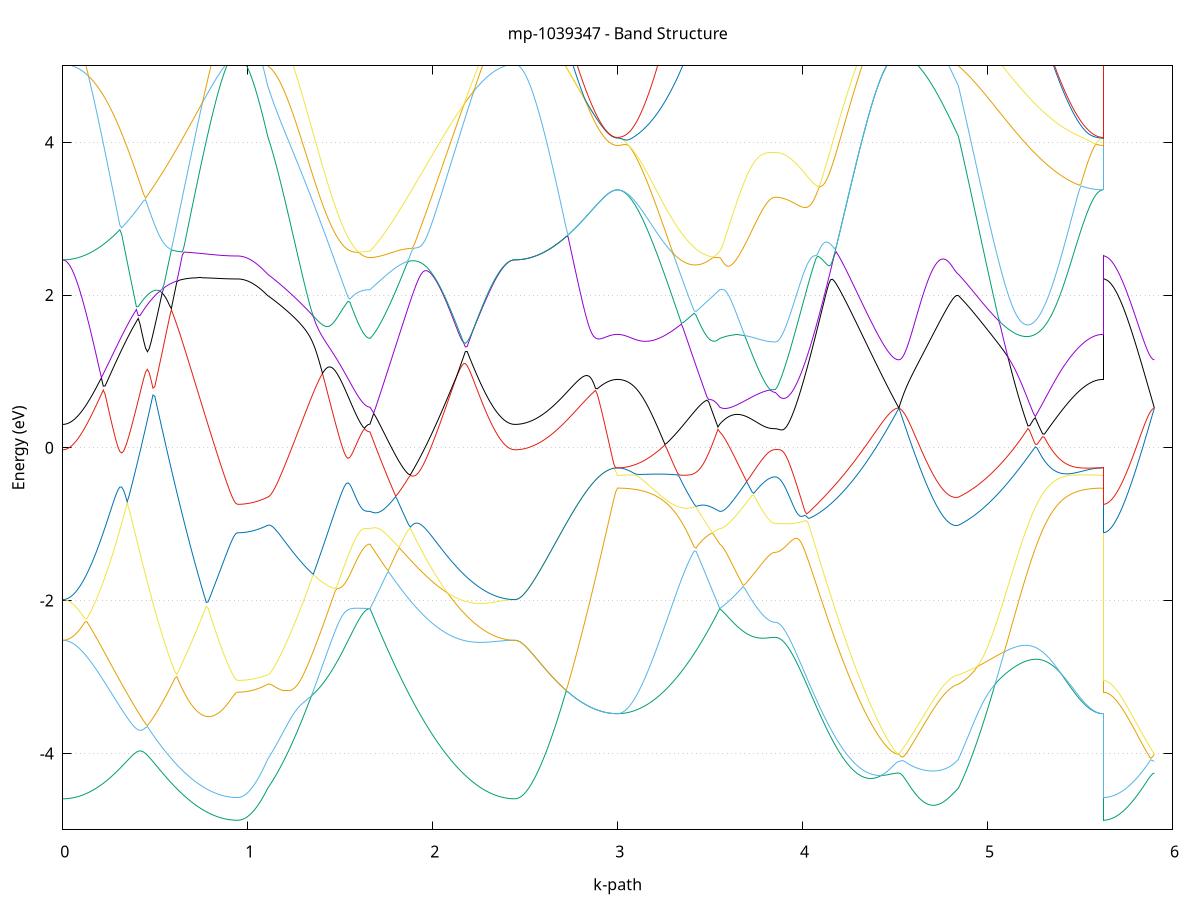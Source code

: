 set title 'mp-1039347 - Band Structure'
set xlabel 'k-path'
set ylabel 'Energy (eV)'
set grid y
set yrange [-5:5]
set terminal png size 800,600
set output 'mp-1039347_bands_gnuplot.png'
plot '-' using 1:2 with lines notitle, '-' using 1:2 with lines notitle, '-' using 1:2 with lines notitle, '-' using 1:2 with lines notitle, '-' using 1:2 with lines notitle, '-' using 1:2 with lines notitle, '-' using 1:2 with lines notitle, '-' using 1:2 with lines notitle, '-' using 1:2 with lines notitle, '-' using 1:2 with lines notitle, '-' using 1:2 with lines notitle, '-' using 1:2 with lines notitle, '-' using 1:2 with lines notitle, '-' using 1:2 with lines notitle, '-' using 1:2 with lines notitle, '-' using 1:2 with lines notitle, '-' using 1:2 with lines notitle, '-' using 1:2 with lines notitle, '-' using 1:2 with lines notitle, '-' using 1:2 with lines notitle, '-' using 1:2 with lines notitle, '-' using 1:2 with lines notitle, '-' using 1:2 with lines notitle, '-' using 1:2 with lines notitle, '-' using 1:2 with lines notitle, '-' using 1:2 with lines notitle, '-' using 1:2 with lines notitle, '-' using 1:2 with lines notitle, '-' using 1:2 with lines notitle, '-' using 1:2 with lines notitle, '-' using 1:2 with lines notitle, '-' using 1:2 with lines notitle, '-' using 1:2 with lines notitle, '-' using 1:2 with lines notitle, '-' using 1:2 with lines notitle, '-' using 1:2 with lines notitle, '-' using 1:2 with lines notitle, '-' using 1:2 with lines notitle, '-' using 1:2 with lines notitle, '-' using 1:2 with lines notitle, '-' using 1:2 with lines notitle, '-' using 1:2 with lines notitle, '-' using 1:2 with lines notitle, '-' using 1:2 with lines notitle, '-' using 1:2 with lines notitle, '-' using 1:2 with lines notitle, '-' using 1:2 with lines notitle, '-' using 1:2 with lines notitle
0.000000 -21.467401
0.009948 -21.467401
0.019896 -21.467401
0.029844 -21.467401
0.039792 -21.467401
0.049740 -21.467401
0.059688 -21.467401
0.069636 -21.467401
0.079584 -21.467301
0.089532 -21.467301
0.099480 -21.467301
0.109428 -21.467301
0.119376 -21.467201
0.129324 -21.467201
0.139272 -21.467201
0.149220 -21.467201
0.159168 -21.467101
0.169116 -21.467101
0.179064 -21.467001
0.189012 -21.467001
0.198960 -21.467001
0.208908 -21.466901
0.218856 -21.466901
0.228804 -21.466801
0.238752 -21.466801
0.248700 -21.466701
0.258648 -21.466601
0.268596 -21.466601
0.278544 -21.466501
0.288492 -21.466501
0.298440 -21.466401
0.308388 -21.466301
0.318336 -21.466301
0.328284 -21.466201
0.338232 -21.466101
0.348180 -21.466101
0.358128 -21.466001
0.368076 -21.465901
0.378024 -21.465901
0.387972 -21.465801
0.397920 -21.465701
0.407868 -21.465701
0.417816 -21.465601
0.427764 -21.465501
0.437712 -21.465401
0.447660 -21.465401
0.457608 -21.465301
0.467556 -21.465201
0.477504 -21.465101
0.487452 -21.465101
0.497400 -21.465001
0.507348 -21.464901
0.517296 -21.464801
0.527244 -21.464801
0.537192 -21.464701
0.547140 -21.464601
0.557088 -21.464601
0.567036 -21.464501
0.576984 -21.464401
0.586932 -21.464301
0.596880 -21.464301
0.606828 -21.464201
0.616776 -21.464101
0.626724 -21.464101
0.636672 -21.464001
0.646620 -21.463901
0.656568 -21.463901
0.666516 -21.463801
0.676464 -21.463801
0.686412 -21.463701
0.696360 -21.463601
0.706308 -21.463601
0.716256 -21.463501
0.726204 -21.463501
0.736152 -21.463401
0.746100 -21.463401
0.756048 -21.463301
0.765996 -21.463301
0.775944 -21.463201
0.785892 -21.463201
0.795840 -21.463201
0.805789 -21.463101
0.815737 -21.463101
0.825685 -21.463101
0.835633 -21.463001
0.845581 -21.463001
0.855529 -21.463001
0.865477 -21.463001
0.875425 -21.463001
0.885373 -21.462901
0.895321 -21.462901
0.905269 -21.462901
0.915217 -21.462901
0.925165 -21.462901
0.935113 -21.462901
0.945061 -21.462901
0.945061 -21.462901
0.954635 -21.462901
0.964209 -21.462901
0.973784 -21.462901
0.983358 -21.462901
0.992932 -21.462901
1.002506 -21.462901
1.012081 -21.463001
1.021655 -21.463001
1.031229 -21.463001
1.040804 -21.463001
1.050378 -21.463001
1.059952 -21.463101
1.069527 -21.463101
1.079101 -21.463101
1.088675 -21.463101
1.098250 -21.463201
1.107824 -21.463201
1.107824 -21.463201
1.117702 -21.463201
1.127580 -21.463301
1.137458 -21.463301
1.147336 -21.463301
1.157214 -21.463401
1.167092 -21.463401
1.176970 -21.463401
1.186848 -21.463501
1.196726 -21.463501
1.206604 -21.463601
1.216482 -21.463601
1.226360 -21.463601
1.236238 -21.463701
1.246116 -21.463701
1.255994 -21.463801
1.265872 -21.463801
1.275750 -21.463901
1.285628 -21.463901
1.295506 -21.464001
1.305384 -21.464001
1.315262 -21.464101
1.325140 -21.464201
1.335018 -21.464201
1.344896 -21.464301
1.354774 -21.464301
1.364652 -21.464401
1.374530 -21.464401
1.384408 -21.464501
1.394286 -21.464501
1.404164 -21.464601
1.414042 -21.464601
1.423920 -21.464701
1.433798 -21.464701
1.443676 -21.464801
1.453554 -21.464801
1.463432 -21.464901
1.473310 -21.464901
1.483188 -21.464901
1.493066 -21.465001
1.502944 -21.465001
1.512822 -21.465101
1.522700 -21.465101
1.532578 -21.465101
1.542456 -21.465201
1.552334 -21.465201
1.562212 -21.465201
1.572090 -21.465201
1.581968 -21.465301
1.591846 -21.465301
1.601724 -21.465301
1.611602 -21.465301
1.621480 -21.465301
1.631358 -21.465301
1.641236 -21.465301
1.651114 -21.465301
1.660992 -21.465301
1.660992 -21.465301
1.670907 -21.465301
1.680823 -21.465301
1.690739 -21.465301
1.700655 -21.465301
1.710571 -21.465301
1.720487 -21.465301
1.730402 -21.465301
1.740318 -21.465201
1.750234 -21.465201
1.760150 -21.465201
1.770066 -21.465201
1.779981 -21.465201
1.789897 -21.465301
1.799813 -21.465301
1.809729 -21.465301
1.819645 -21.465301
1.829561 -21.465301
1.839476 -21.465301
1.849392 -21.465301
1.859308 -21.465301
1.869224 -21.465401
1.879140 -21.465401
1.889056 -21.465401
1.898971 -21.465401
1.908887 -21.465501
1.918803 -21.465501
1.928719 -21.465501
1.938635 -21.465601
1.948550 -21.465601
1.958466 -21.465601
1.968382 -21.465701
1.978298 -21.465701
1.988214 -21.465801
1.998130 -21.465801
2.008045 -21.465801
2.017961 -21.465901
2.027877 -21.465901
2.037793 -21.466001
2.047709 -21.466001
2.057624 -21.466101
2.067540 -21.466101
2.077456 -21.466201
2.087372 -21.466201
2.097288 -21.466301
2.107204 -21.466301
2.117119 -21.466401
2.127035 -21.466401
2.136951 -21.466501
2.146867 -21.466501
2.156783 -21.466601
2.166699 -21.466601
2.176614 -21.466701
2.186530 -21.466701
2.196446 -21.466801
2.206362 -21.466801
2.216278 -21.466801
2.226193 -21.466901
2.236109 -21.466901
2.246025 -21.467001
2.255941 -21.467001
2.265857 -21.467101
2.275773 -21.467101
2.285688 -21.467101
2.295604 -21.467201
2.305520 -21.467201
2.315436 -21.467201
2.325352 -21.467201
2.335267 -21.467301
2.345183 -21.467301
2.355099 -21.467301
2.365015 -21.467301
2.374931 -21.467401
2.384847 -21.467401
2.394762 -21.467401
2.404678 -21.467401
2.414594 -21.467401
2.424510 -21.467401
2.434426 -21.467401
2.444341 -21.467401
2.444341 -21.467401
2.454246 -21.467401
2.464151 -21.467401
2.474055 -21.467401
2.483960 -21.467401
2.493864 -21.467401
2.503769 -21.467401
2.513673 -21.467401
2.523578 -21.467401
2.533483 -21.467401
2.543387 -21.467401
2.553292 -21.467401
2.563196 -21.467401
2.573101 -21.467401
2.583005 -21.467401
2.592910 -21.467401
2.602814 -21.467401
2.612719 -21.467301
2.622624 -21.467301
2.632528 -21.467301
2.642433 -21.467301
2.652337 -21.467301
2.662242 -21.467301
2.672146 -21.467301
2.682051 -21.467301
2.691955 -21.467301
2.701860 -21.467301
2.711765 -21.467301
2.721669 -21.467301
2.731574 -21.467301
2.741478 -21.467201
2.751383 -21.467201
2.761287 -21.467201
2.771192 -21.467201
2.781097 -21.467201
2.791001 -21.467201
2.800906 -21.467201
2.810810 -21.467201
2.820715 -21.467201
2.830619 -21.467201
2.840524 -21.467201
2.850428 -21.467201
2.860333 -21.467201
2.870238 -21.467201
2.880142 -21.467101
2.890047 -21.467101
2.899951 -21.467101
2.909856 -21.467101
2.919760 -21.467101
2.929665 -21.467101
2.939569 -21.467101
2.949474 -21.467101
2.959379 -21.467101
2.969283 -21.467101
2.979188 -21.467101
2.989092 -21.467101
2.998997 -21.467101
2.998997 -21.467101
3.008875 -21.467101
3.018753 -21.467101
3.028631 -21.467101
3.038509 -21.467101
3.048387 -21.467101
3.058265 -21.467101
3.068143 -21.467001
3.078021 -21.467001
3.087899 -21.467001
3.097777 -21.467001
3.107655 -21.467001
3.117533 -21.466901
3.127411 -21.466901
3.137289 -21.466901
3.147167 -21.466901
3.157045 -21.466801
3.166923 -21.466801
3.176801 -21.466801
3.186679 -21.466701
3.196557 -21.466701
3.206435 -21.466701
3.216313 -21.466601
3.226191 -21.466601
3.236069 -21.466501
3.245947 -21.466501
3.255825 -21.466501
3.265703 -21.466401
3.275581 -21.466401
3.285459 -21.466301
3.295337 -21.466301
3.305215 -21.466201
3.315093 -21.466201
3.324971 -21.466101
3.334849 -21.466101
3.344727 -21.466101
3.354605 -21.466001
3.364483 -21.466001
3.374361 -21.465901
3.384239 -21.465901
3.394117 -21.465801
3.403995 -21.465801
3.413873 -21.465801
3.423751 -21.465701
3.433629 -21.465701
3.443507 -21.465701
3.453385 -21.465601
3.463263 -21.465601
3.473141 -21.465601
3.483019 -21.465501
3.492897 -21.465501
3.502774 -21.465501
3.512652 -21.465401
3.522530 -21.465401
3.532408 -21.465401
3.542286 -21.465401
3.552164 -21.465301
3.552164 -21.465301
3.561850 -21.465301
3.571536 -21.465301
3.581222 -21.465301
3.590908 -21.465301
3.600594 -21.465301
3.610279 -21.465301
3.619965 -21.465301
3.629651 -21.465301
3.639337 -21.465301
3.649023 -21.465301
3.658709 -21.465301
3.668394 -21.465301
3.678080 -21.465301
3.687766 -21.465301
3.697452 -21.465301
3.707138 -21.465301
3.716824 -21.465301
3.726509 -21.465301
3.736195 -21.465301
3.745881 -21.465301
3.755567 -21.465301
3.765253 -21.465301
3.774939 -21.465301
3.784624 -21.465301
3.794310 -21.465301
3.803996 -21.465301
3.813682 -21.465301
3.823368 -21.465301
3.833054 -21.465301
3.842739 -21.465301
3.852425 -21.465301
3.852425 -21.465301
3.862399 -21.465301
3.872373 -21.465201
3.882347 -21.465201
3.892321 -21.465201
3.902295 -21.465201
3.912269 -21.465201
3.922243 -21.465201
3.932217 -21.465201
3.942191 -21.465201
3.952165 -21.465101
3.962139 -21.465101
3.972113 -21.465101
3.982087 -21.465001
3.992061 -21.465001
4.002035 -21.465001
4.012009 -21.464901
4.021984 -21.464901
4.031958 -21.464801
4.041932 -21.464801
4.051906 -21.464801
4.061880 -21.464701
4.071854 -21.464701
4.081828 -21.464601
4.091802 -21.464601
4.101776 -21.464501
4.111750 -21.464501
4.121724 -21.464401
4.131698 -21.464401
4.141672 -21.464301
4.151646 -21.464201
4.161620 -21.464201
4.171594 -21.464101
4.181568 -21.464101
4.191542 -21.464001
4.201516 -21.464001
4.211490 -21.463901
4.221464 -21.463901
4.231438 -21.463801
4.241412 -21.463801
4.251386 -21.463701
4.261360 -21.463601
4.271334 -21.463601
4.281308 -21.463501
4.291282 -21.463501
4.301256 -21.463401
4.311230 -21.463401
4.321204 -21.463401
4.331178 -21.463301
4.341152 -21.463301
4.351126 -21.463201
4.361100 -21.463201
4.371074 -21.463201
4.381048 -21.463101
4.391022 -21.463101
4.400996 -21.463101
4.410970 -21.463001
4.420944 -21.463001
4.430918 -21.463001
4.440892 -21.463001
4.450866 -21.462901
4.460840 -21.462901
4.470814 -21.462901
4.480788 -21.462901
4.490762 -21.462901
4.500736 -21.462901
4.510710 -21.462901
4.520684 -21.462901
4.520684 -21.462901
4.530428 -21.462901
4.540173 -21.462901
4.549917 -21.462901
4.559661 -21.462901
4.569406 -21.462901
4.579150 -21.462901
4.588894 -21.462901
4.598639 -21.462901
4.608383 -21.462901
4.618127 -21.462901
4.627872 -21.462901
4.637616 -21.462901
4.647360 -21.462901
4.657105 -21.463001
4.666849 -21.463001
4.676593 -21.463001
4.686338 -21.463001
4.696082 -21.463001
4.705826 -21.463001
4.715571 -21.463001
4.725315 -21.463001
4.735059 -21.463001
4.744804 -21.463001
4.754548 -21.463101
4.764292 -21.463101
4.774036 -21.463101
4.783781 -21.463101
4.793525 -21.463101
4.803269 -21.463101
4.813014 -21.463201
4.822758 -21.463201
4.832502 -21.463201
4.842247 -21.463201
4.842247 -21.463201
4.852149 -21.463201
4.862052 -21.463301
4.871954 -21.463301
4.881857 -21.463401
4.891759 -21.463401
4.901662 -21.463501
4.911564 -21.463501
4.921467 -21.463601
4.931369 -21.463601
4.941272 -21.463701
4.951174 -21.463701
4.961077 -21.463801
4.970979 -21.463801
4.980882 -21.463901
4.990784 -21.463901
5.000687 -21.464001
5.010589 -21.464101
5.020492 -21.464101
5.030394 -21.464201
5.040297 -21.464301
5.050199 -21.464301
5.060102 -21.464401
5.070004 -21.464501
5.079907 -21.464501
5.089809 -21.464601
5.099712 -21.464701
5.109614 -21.464701
5.119517 -21.464801
5.129419 -21.464901
5.139322 -21.464901
5.149224 -21.465001
5.159127 -21.465101
5.169029 -21.465101
5.178932 -21.465201
5.188834 -21.465301
5.198737 -21.465301
5.208639 -21.465401
5.218542 -21.465501
5.228444 -21.465501
5.238347 -21.465601
5.248249 -21.465701
5.258152 -21.465701
5.268054 -21.465801
5.277957 -21.465901
5.287859 -21.465901
5.297762 -21.466001
5.307664 -21.466101
5.317567 -21.466101
5.327469 -21.466201
5.337372 -21.466201
5.347274 -21.466301
5.357177 -21.466301
5.367079 -21.466401
5.376982 -21.466401
5.386884 -21.466501
5.396787 -21.466501
5.406689 -21.466601
5.416592 -21.466601
5.426494 -21.466701
5.436397 -21.466701
5.446299 -21.466701
5.456202 -21.466801
5.466104 -21.466801
5.476007 -21.466901
5.485909 -21.466901
5.495812 -21.466901
5.505714 -21.466901
5.515616 -21.467001
5.525519 -21.467001
5.535421 -21.467001
5.545324 -21.467001
5.555226 -21.467001
5.565129 -21.467101
5.575031 -21.467101
5.584934 -21.467101
5.594836 -21.467101
5.604739 -21.467101
5.614641 -21.467101
5.624544 -21.467101
5.624544 -21.462901
5.634449 -21.462901
5.644353 -21.462901
5.654258 -21.462901
5.664162 -21.462901
5.674067 -21.462901
5.683971 -21.462901
5.693876 -21.462901
5.703780 -21.462901
5.713685 -21.462901
5.723590 -21.462901
5.733494 -21.462901
5.743399 -21.462901
5.753303 -21.462901
5.763208 -21.462901
5.773112 -21.462901
5.783017 -21.462901
5.792921 -21.462901
5.802826 -21.462901
5.812731 -21.462901
5.822635 -21.462901
5.832540 -21.462901
5.842444 -21.462901
5.852349 -21.462901
5.862253 -21.462901
5.872158 -21.462901
5.882062 -21.462901
5.891967 -21.462901
5.901872 -21.462901
e
0.000000 -21.452401
0.009948 -21.452401
0.019896 -21.452401
0.029844 -21.452401
0.039792 -21.452401
0.049740 -21.452401
0.059688 -21.452401
0.069636 -21.452401
0.079584 -21.452501
0.089532 -21.452501
0.099480 -21.452501
0.109428 -21.452501
0.119376 -21.452501
0.129324 -21.452501
0.139272 -21.452501
0.149220 -21.452501
0.159168 -21.452501
0.169116 -21.452501
0.179064 -21.452601
0.189012 -21.452601
0.198960 -21.452601
0.208908 -21.452601
0.218856 -21.452601
0.228804 -21.452701
0.238752 -21.452701
0.248700 -21.452701
0.258648 -21.452701
0.268596 -21.452701
0.278544 -21.452801
0.288492 -21.452801
0.298440 -21.452801
0.308388 -21.452801
0.318336 -21.452801
0.328284 -21.452901
0.338232 -21.452901
0.348180 -21.452901
0.358128 -21.453001
0.368076 -21.453001
0.378024 -21.453001
0.387972 -21.453001
0.397920 -21.453101
0.407868 -21.453101
0.417816 -21.453101
0.427764 -21.453101
0.437712 -21.453201
0.447660 -21.453201
0.457608 -21.453201
0.467556 -21.453301
0.477504 -21.453301
0.487452 -21.453301
0.497400 -21.453301
0.507348 -21.453401
0.517296 -21.453401
0.527244 -21.453401
0.537192 -21.453501
0.547140 -21.453501
0.557088 -21.453501
0.567036 -21.453501
0.576984 -21.453601
0.586932 -21.453601
0.596880 -21.453601
0.606828 -21.453601
0.616776 -21.453701
0.626724 -21.453701
0.636672 -21.453701
0.646620 -21.453801
0.656568 -21.453801
0.666516 -21.453801
0.676464 -21.453801
0.686412 -21.453801
0.696360 -21.453901
0.706308 -21.453901
0.716256 -21.453901
0.726204 -21.453901
0.736152 -21.453901
0.746100 -21.454001
0.756048 -21.454001
0.765996 -21.454001
0.775944 -21.454001
0.785892 -21.454001
0.795840 -21.454001
0.805789 -21.454001
0.815737 -21.454101
0.825685 -21.454101
0.835633 -21.454101
0.845581 -21.454101
0.855529 -21.454101
0.865477 -21.454101
0.875425 -21.454101
0.885373 -21.454101
0.895321 -21.454101
0.905269 -21.454101
0.915217 -21.454101
0.925165 -21.454101
0.935113 -21.454101
0.945061 -21.454101
0.945061 -21.454101
0.954635 -21.454101
0.964209 -21.454101
0.973784 -21.454101
0.983358 -21.454101
0.992932 -21.454101
1.002506 -21.454101
1.012081 -21.454101
1.021655 -21.454101
1.031229 -21.454101
1.040804 -21.454101
1.050378 -21.454101
1.059952 -21.454101
1.069527 -21.454101
1.079101 -21.454101
1.088675 -21.454101
1.098250 -21.454101
1.107824 -21.454001
1.107824 -21.454001
1.117702 -21.454001
1.127580 -21.454001
1.137458 -21.454001
1.147336 -21.454001
1.157214 -21.454001
1.167092 -21.454001
1.176970 -21.454001
1.186848 -21.454001
1.196726 -21.454001
1.206604 -21.454001
1.216482 -21.454001
1.226360 -21.454001
1.236238 -21.454001
1.246116 -21.454001
1.255994 -21.454001
1.265872 -21.454001
1.275750 -21.454001
1.285628 -21.454001
1.295506 -21.454001
1.305384 -21.454001
1.315262 -21.454001
1.325140 -21.454001
1.335018 -21.454001
1.344896 -21.454001
1.354774 -21.454001
1.364652 -21.454001
1.374530 -21.454001
1.384408 -21.454001
1.394286 -21.454001
1.404164 -21.454001
1.414042 -21.454001
1.423920 -21.454001
1.433798 -21.454001
1.443676 -21.454001
1.453554 -21.454001
1.463432 -21.454001
1.473310 -21.454001
1.483188 -21.454001
1.493066 -21.454001
1.502944 -21.454001
1.512822 -21.454001
1.522700 -21.454001
1.532578 -21.454101
1.542456 -21.454101
1.552334 -21.454101
1.562212 -21.454101
1.572090 -21.454101
1.581968 -21.454101
1.591846 -21.454101
1.601724 -21.454101
1.611602 -21.454101
1.621480 -21.454101
1.631358 -21.454101
1.641236 -21.454101
1.651114 -21.454101
1.660992 -21.454101
1.660992 -21.454101
1.670907 -21.454101
1.680823 -21.454101
1.690739 -21.454101
1.700655 -21.454201
1.710571 -21.454201
1.720487 -21.454201
1.730402 -21.454201
1.740318 -21.454201
1.750234 -21.454201
1.760150 -21.454201
1.770066 -21.454201
1.779981 -21.454201
1.789897 -21.454201
1.799813 -21.454201
1.809729 -21.454201
1.819645 -21.454201
1.829561 -21.454201
1.839476 -21.454201
1.849392 -21.454201
1.859308 -21.454201
1.869224 -21.454201
1.879140 -21.454101
1.889056 -21.454101
1.898971 -21.454101
1.908887 -21.454101
1.918803 -21.454101
1.928719 -21.454001
1.938635 -21.454001
1.948550 -21.454001
1.958466 -21.453901
1.968382 -21.453901
1.978298 -21.453901
1.988214 -21.453801
1.998130 -21.453801
2.008045 -21.453801
2.017961 -21.453701
2.027877 -21.453701
2.037793 -21.453601
2.047709 -21.453601
2.057624 -21.453601
2.067540 -21.453501
2.077456 -21.453501
2.087372 -21.453401
2.097288 -21.453401
2.107204 -21.453301
2.117119 -21.453301
2.127035 -21.453301
2.136951 -21.453201
2.146867 -21.453201
2.156783 -21.453101
2.166699 -21.453101
2.176614 -21.453001
2.186530 -21.453001
2.196446 -21.453001
2.206362 -21.452901
2.216278 -21.452901
2.226193 -21.452901
2.236109 -21.452801
2.246025 -21.452801
2.255941 -21.452801
2.265857 -21.452701
2.275773 -21.452701
2.285688 -21.452701
2.295604 -21.452601
2.305520 -21.452601
2.315436 -21.452601
2.325352 -21.452601
2.335267 -21.452501
2.345183 -21.452501
2.355099 -21.452501
2.365015 -21.452501
2.374931 -21.452501
2.384847 -21.452501
2.394762 -21.452401
2.404678 -21.452401
2.414594 -21.452401
2.424510 -21.452401
2.434426 -21.452401
2.444341 -21.452401
2.444341 -21.452401
2.454246 -21.452401
2.464151 -21.452401
2.474055 -21.452401
2.483960 -21.452401
2.493864 -21.452401
2.503769 -21.452401
2.513673 -21.452401
2.523578 -21.452401
2.533483 -21.452401
2.543387 -21.452401
2.553292 -21.452401
2.563196 -21.452401
2.573101 -21.452401
2.583005 -21.452401
2.592910 -21.452401
2.602814 -21.452401
2.612719 -21.452401
2.622624 -21.452401
2.632528 -21.452301
2.642433 -21.452301
2.652337 -21.452301
2.662242 -21.452301
2.672146 -21.452301
2.682051 -21.452301
2.691955 -21.452301
2.701860 -21.452301
2.711765 -21.452301
2.721669 -21.452301
2.731574 -21.452301
2.741478 -21.452301
2.751383 -21.452301
2.761287 -21.452301
2.771192 -21.452201
2.781097 -21.452201
2.791001 -21.452201
2.800906 -21.452201
2.810810 -21.452201
2.820715 -21.452201
2.830619 -21.452201
2.840524 -21.452201
2.850428 -21.452201
2.860333 -21.452201
2.870238 -21.452201
2.880142 -21.452201
2.890047 -21.452201
2.899951 -21.452201
2.909856 -21.452201
2.919760 -21.452201
2.929665 -21.452201
2.939569 -21.452201
2.949474 -21.452201
2.959379 -21.452201
2.969283 -21.452201
2.979188 -21.452201
2.989092 -21.452201
2.998997 -21.452201
2.998997 -21.452201
3.008875 -21.452201
3.018753 -21.452201
3.028631 -21.452201
3.038509 -21.452201
3.048387 -21.452201
3.058265 -21.452201
3.068143 -21.452201
3.078021 -21.452201
3.087899 -21.452201
3.097777 -21.452301
3.107655 -21.452301
3.117533 -21.452301
3.127411 -21.452301
3.137289 -21.452401
3.147167 -21.452401
3.157045 -21.452401
3.166923 -21.452501
3.176801 -21.452501
3.186679 -21.452501
3.196557 -21.452601
3.206435 -21.452601
3.216313 -21.452601
3.226191 -21.452701
3.236069 -21.452701
3.245947 -21.452801
3.255825 -21.452801
3.265703 -21.452901
3.275581 -21.452901
3.285459 -21.453001
3.295337 -21.453001
3.305215 -21.453101
3.315093 -21.453101
3.324971 -21.453201
3.334849 -21.453201
3.344727 -21.453301
3.354605 -21.453301
3.364483 -21.453301
3.374361 -21.453401
3.384239 -21.453401
3.394117 -21.453501
3.403995 -21.453501
3.413873 -21.453601
3.423751 -21.453601
3.433629 -21.453701
3.443507 -21.453701
3.453385 -21.453701
3.463263 -21.453801
3.473141 -21.453801
3.483019 -21.453801
3.492897 -21.453901
3.502774 -21.453901
3.512652 -21.454001
3.522530 -21.454001
3.532408 -21.454001
3.542286 -21.454101
3.552164 -21.454101
3.552164 -21.454101
3.561850 -21.454101
3.571536 -21.454101
3.581222 -21.454101
3.590908 -21.454101
3.600594 -21.454101
3.610279 -21.454101
3.619965 -21.454101
3.629651 -21.454101
3.639337 -21.454101
3.649023 -21.454201
3.658709 -21.454201
3.668394 -21.454201
3.678080 -21.454201
3.687766 -21.454201
3.697452 -21.454201
3.707138 -21.454201
3.716824 -21.454201
3.726509 -21.454201
3.736195 -21.454201
3.745881 -21.454201
3.755567 -21.454201
3.765253 -21.454201
3.774939 -21.454201
3.784624 -21.454201
3.794310 -21.454201
3.803996 -21.454201
3.813682 -21.454201
3.823368 -21.454201
3.833054 -21.454201
3.842739 -21.454201
3.852425 -21.454201
3.852425 -21.454201
3.862399 -21.454201
3.872373 -21.454201
3.882347 -21.454201
3.892321 -21.454201
3.902295 -21.454201
3.912269 -21.454201
3.922243 -21.454201
3.932217 -21.454201
3.942191 -21.454201
3.952165 -21.454201
3.962139 -21.454201
3.972113 -21.454201
3.982087 -21.454201
3.992061 -21.454201
4.002035 -21.454201
4.012009 -21.454201
4.021984 -21.454201
4.031958 -21.454201
4.041932 -21.454201
4.051906 -21.454201
4.061880 -21.454201
4.071854 -21.454201
4.081828 -21.454101
4.091802 -21.454101
4.101776 -21.454101
4.111750 -21.454101
4.121724 -21.454101
4.131698 -21.454101
4.141672 -21.454101
4.151646 -21.454101
4.161620 -21.454101
4.171594 -21.454101
4.181568 -21.454101
4.191542 -21.454101
4.201516 -21.454101
4.211490 -21.454001
4.221464 -21.454001
4.231438 -21.454001
4.241412 -21.454001
4.251386 -21.454001
4.261360 -21.454001
4.271334 -21.454001
4.281308 -21.454001
4.291282 -21.454001
4.301256 -21.454001
4.311230 -21.454001
4.321204 -21.454001
4.331178 -21.454001
4.341152 -21.454001
4.351126 -21.454001
4.361100 -21.453901
4.371074 -21.453901
4.381048 -21.453901
4.391022 -21.453901
4.400996 -21.453901
4.410970 -21.453901
4.420944 -21.453901
4.430918 -21.453901
4.440892 -21.453901
4.450866 -21.453901
4.460840 -21.453901
4.470814 -21.453901
4.480788 -21.453901
4.490762 -21.453901
4.500736 -21.453901
4.510710 -21.453901
4.520684 -21.453901
4.520684 -21.453901
4.530428 -21.453901
4.540173 -21.453901
4.549917 -21.453901
4.559661 -21.453901
4.569406 -21.454001
4.579150 -21.454001
4.588894 -21.454001
4.598639 -21.454001
4.608383 -21.454001
4.618127 -21.454001
4.627872 -21.454001
4.637616 -21.454001
4.647360 -21.454001
4.657105 -21.454001
4.666849 -21.454001
4.676593 -21.454001
4.686338 -21.454101
4.696082 -21.454101
4.705826 -21.454101
4.715571 -21.454101
4.725315 -21.454101
4.735059 -21.454101
4.744804 -21.454101
4.754548 -21.454101
4.764292 -21.454101
4.774036 -21.454101
4.783781 -21.454101
4.793525 -21.454101
4.803269 -21.454101
4.813014 -21.454101
4.822758 -21.454101
4.832502 -21.454101
4.842247 -21.454001
4.842247 -21.454001
4.852149 -21.454001
4.862052 -21.454001
4.871954 -21.454001
4.881857 -21.454001
4.891759 -21.454001
4.901662 -21.454001
4.911564 -21.453901
4.921467 -21.453901
4.931369 -21.453901
4.941272 -21.453901
4.951174 -21.453901
4.961077 -21.453801
4.970979 -21.453801
4.980882 -21.453801
4.990784 -21.453801
5.000687 -21.453801
5.010589 -21.453701
5.020492 -21.453701
5.030394 -21.453701
5.040297 -21.453701
5.050199 -21.453601
5.060102 -21.453601
5.070004 -21.453601
5.079907 -21.453501
5.089809 -21.453501
5.099712 -21.453501
5.109614 -21.453501
5.119517 -21.453401
5.129419 -21.453401
5.139322 -21.453401
5.149224 -21.453301
5.159127 -21.453301
5.169029 -21.453301
5.178932 -21.453201
5.188834 -21.453201
5.198737 -21.453201
5.208639 -21.453101
5.218542 -21.453101
5.228444 -21.453101
5.238347 -21.453001
5.248249 -21.453001
5.258152 -21.453001
5.268054 -21.452901
5.277957 -21.452901
5.287859 -21.452901
5.297762 -21.452801
5.307664 -21.452801
5.317567 -21.452801
5.327469 -21.452701
5.337372 -21.452701
5.347274 -21.452701
5.357177 -21.452601
5.367079 -21.452601
5.376982 -21.452601
5.386884 -21.452501
5.396787 -21.452501
5.406689 -21.452501
5.416592 -21.452501
5.426494 -21.452401
5.436397 -21.452401
5.446299 -21.452401
5.456202 -21.452401
5.466104 -21.452301
5.476007 -21.452301
5.485909 -21.452301
5.495812 -21.452301
5.505714 -21.452301
5.515616 -21.452201
5.525519 -21.452201
5.535421 -21.452201
5.545324 -21.452201
5.555226 -21.452201
5.565129 -21.452201
5.575031 -21.452201
5.584934 -21.452201
5.594836 -21.452201
5.604739 -21.452201
5.614641 -21.452201
5.624544 -21.452201
5.624544 -21.454101
5.634449 -21.454101
5.644353 -21.454101
5.654258 -21.454101
5.664162 -21.454101
5.674067 -21.454101
5.683971 -21.454101
5.693876 -21.454101
5.703780 -21.454101
5.713685 -21.454101
5.723590 -21.454101
5.733494 -21.454101
5.743399 -21.454101
5.753303 -21.454101
5.763208 -21.454101
5.773112 -21.454101
5.783017 -21.454101
5.792921 -21.454001
5.802826 -21.454001
5.812731 -21.454001
5.822635 -21.454001
5.832540 -21.454001
5.842444 -21.454001
5.852349 -21.454001
5.862253 -21.454001
5.872158 -21.453901
5.882062 -21.453901
5.891967 -21.453901
5.901872 -21.453901
e
0.000000 -21.452401
0.009948 -21.452401
0.019896 -21.452401
0.029844 -21.452401
0.039792 -21.452401
0.049740 -21.452401
0.059688 -21.452401
0.069636 -21.452401
0.079584 -21.452501
0.089532 -21.452501
0.099480 -21.452501
0.109428 -21.452501
0.119376 -21.452501
0.129324 -21.452501
0.139272 -21.452501
0.149220 -21.452501
0.159168 -21.452501
0.169116 -21.452501
0.179064 -21.452601
0.189012 -21.452601
0.198960 -21.452601
0.208908 -21.452601
0.218856 -21.452601
0.228804 -21.452601
0.238752 -21.452701
0.248700 -21.452701
0.258648 -21.452701
0.268596 -21.452701
0.278544 -21.452701
0.288492 -21.452801
0.298440 -21.452801
0.308388 -21.452801
0.318336 -21.452801
0.328284 -21.452801
0.338232 -21.452901
0.348180 -21.452901
0.358128 -21.452901
0.368076 -21.452901
0.378024 -21.453001
0.387972 -21.453001
0.397920 -21.453001
0.407868 -21.453001
0.417816 -21.453101
0.427764 -21.453101
0.437712 -21.453101
0.447660 -21.453101
0.457608 -21.453101
0.467556 -21.453201
0.477504 -21.453201
0.487452 -21.453201
0.497400 -21.453201
0.507348 -21.453201
0.517296 -21.453301
0.527244 -21.453301
0.537192 -21.453301
0.547140 -21.453301
0.557088 -21.453301
0.567036 -21.453401
0.576984 -21.453401
0.586932 -21.453401
0.596880 -21.453401
0.606828 -21.453401
0.616776 -21.453401
0.626724 -21.453501
0.636672 -21.453501
0.646620 -21.453501
0.656568 -21.453501
0.666516 -21.453501
0.676464 -21.453501
0.686412 -21.453501
0.696360 -21.453501
0.706308 -21.453501
0.716256 -21.453601
0.726204 -21.453601
0.736152 -21.453601
0.746100 -21.453601
0.756048 -21.453601
0.765996 -21.453601
0.775944 -21.453601
0.785892 -21.453601
0.795840 -21.453601
0.805789 -21.453601
0.815737 -21.453601
0.825685 -21.453601
0.835633 -21.453601
0.845581 -21.453701
0.855529 -21.453701
0.865477 -21.453701
0.875425 -21.453701
0.885373 -21.453701
0.895321 -21.453701
0.905269 -21.453701
0.915217 -21.453701
0.925165 -21.453701
0.935113 -21.453701
0.945061 -21.453701
0.945061 -21.453701
0.954635 -21.453701
0.964209 -21.453701
0.973784 -21.453701
0.983358 -21.453701
0.992932 -21.453701
1.002506 -21.453701
1.012081 -21.453701
1.021655 -21.453601
1.031229 -21.453601
1.040804 -21.453601
1.050378 -21.453601
1.059952 -21.453601
1.069527 -21.453601
1.079101 -21.453601
1.088675 -21.453601
1.098250 -21.453601
1.107824 -21.453601
1.107824 -21.453601
1.117702 -21.453601
1.127580 -21.453501
1.137458 -21.453501
1.147336 -21.453501
1.157214 -21.453501
1.167092 -21.453501
1.176970 -21.453501
1.186848 -21.453501
1.196726 -21.453401
1.206604 -21.453401
1.216482 -21.453401
1.226360 -21.453401
1.236238 -21.453301
1.246116 -21.453301
1.255994 -21.453301
1.265872 -21.453201
1.275750 -21.453201
1.285628 -21.453201
1.295506 -21.453101
1.305384 -21.453101
1.315262 -21.453101
1.325140 -21.453001
1.335018 -21.453001
1.344896 -21.453001
1.354774 -21.452901
1.364652 -21.452901
1.374530 -21.452801
1.384408 -21.452801
1.394286 -21.452801
1.404164 -21.452701
1.414042 -21.452701
1.423920 -21.452701
1.433798 -21.452601
1.443676 -21.452601
1.453554 -21.452601
1.463432 -21.452501
1.473310 -21.452501
1.483188 -21.452501
1.493066 -21.452501
1.502944 -21.452401
1.512822 -21.452401
1.522700 -21.452401
1.532578 -21.452401
1.542456 -21.452301
1.552334 -21.452301
1.562212 -21.452301
1.572090 -21.452301
1.581968 -21.452301
1.591846 -21.452301
1.601724 -21.452301
1.611602 -21.452201
1.621480 -21.452201
1.631358 -21.452201
1.641236 -21.452201
1.651114 -21.452201
1.660992 -21.452201
1.660992 -21.452201
1.670907 -21.452201
1.680823 -21.452201
1.690739 -21.452201
1.700655 -21.452201
1.710571 -21.452201
1.720487 -21.452201
1.730402 -21.452201
1.740318 -21.452201
1.750234 -21.452201
1.760150 -21.452201
1.770066 -21.452301
1.779981 -21.452301
1.789897 -21.452301
1.799813 -21.452301
1.809729 -21.452301
1.819645 -21.452301
1.829561 -21.452301
1.839476 -21.452301
1.849392 -21.452301
1.859308 -21.452301
1.869224 -21.452301
1.879140 -21.452301
1.889056 -21.452301
1.898971 -21.452301
1.908887 -21.452301
1.918803 -21.452301
1.928719 -21.452301
1.938635 -21.452301
1.948550 -21.452301
1.958466 -21.452301
1.968382 -21.452301
1.978298 -21.452301
1.988214 -21.452301
1.998130 -21.452301
2.008045 -21.452301
2.017961 -21.452301
2.027877 -21.452301
2.037793 -21.452301
2.047709 -21.452301
2.057624 -21.452301
2.067540 -21.452301
2.077456 -21.452301
2.087372 -21.452301
2.097288 -21.452401
2.107204 -21.452401
2.117119 -21.452401
2.127035 -21.452401
2.136951 -21.452401
2.146867 -21.452401
2.156783 -21.452401
2.166699 -21.452401
2.176614 -21.452401
2.186530 -21.452401
2.196446 -21.452401
2.206362 -21.452401
2.216278 -21.452401
2.226193 -21.452401
2.236109 -21.452401
2.246025 -21.452401
2.255941 -21.452401
2.265857 -21.452401
2.275773 -21.452401
2.285688 -21.452401
2.295604 -21.452401
2.305520 -21.452401
2.315436 -21.452401
2.325352 -21.452401
2.335267 -21.452401
2.345183 -21.452401
2.355099 -21.452401
2.365015 -21.452401
2.374931 -21.452401
2.384847 -21.452401
2.394762 -21.452401
2.404678 -21.452401
2.414594 -21.452401
2.424510 -21.452401
2.434426 -21.452401
2.444341 -21.452401
2.444341 -21.452401
2.454246 -21.452401
2.464151 -21.452401
2.474055 -21.452401
2.483960 -21.452401
2.493864 -21.452401
2.503769 -21.452401
2.513673 -21.452401
2.523578 -21.452401
2.533483 -21.452401
2.543387 -21.452401
2.553292 -21.452401
2.563196 -21.452401
2.573101 -21.452401
2.583005 -21.452401
2.592910 -21.452401
2.602814 -21.452401
2.612719 -21.452401
2.622624 -21.452401
2.632528 -21.452301
2.642433 -21.452301
2.652337 -21.452301
2.662242 -21.452301
2.672146 -21.452301
2.682051 -21.452301
2.691955 -21.452301
2.701860 -21.452301
2.711765 -21.452301
2.721669 -21.452301
2.731574 -21.452301
2.741478 -21.452301
2.751383 -21.452301
2.761287 -21.452301
2.771192 -21.452201
2.781097 -21.452201
2.791001 -21.452201
2.800906 -21.452201
2.810810 -21.452201
2.820715 -21.452201
2.830619 -21.452201
2.840524 -21.452201
2.850428 -21.452201
2.860333 -21.452201
2.870238 -21.452201
2.880142 -21.452201
2.890047 -21.452201
2.899951 -21.452201
2.909856 -21.452201
2.919760 -21.452201
2.929665 -21.452201
2.939569 -21.452201
2.949474 -21.452201
2.959379 -21.452201
2.969283 -21.452201
2.979188 -21.452201
2.989092 -21.452201
2.998997 -21.452201
2.998997 -21.452201
3.008875 -21.452201
3.018753 -21.452201
3.028631 -21.452201
3.038509 -21.452201
3.048387 -21.452201
3.058265 -21.452201
3.068143 -21.452201
3.078021 -21.452201
3.087899 -21.452201
3.097777 -21.452201
3.107655 -21.452201
3.117533 -21.452201
3.127411 -21.452201
3.137289 -21.452201
3.147167 -21.452201
3.157045 -21.452201
3.166923 -21.452201
3.176801 -21.452201
3.186679 -21.452201
3.196557 -21.452201
3.206435 -21.452201
3.216313 -21.452201
3.226191 -21.452201
3.236069 -21.452201
3.245947 -21.452201
3.255825 -21.452201
3.265703 -21.452201
3.275581 -21.452201
3.285459 -21.452201
3.295337 -21.452201
3.305215 -21.452201
3.315093 -21.452201
3.324971 -21.452201
3.334849 -21.452201
3.344727 -21.452201
3.354605 -21.452201
3.364483 -21.452201
3.374361 -21.452201
3.384239 -21.452201
3.394117 -21.452201
3.403995 -21.452201
3.413873 -21.452201
3.423751 -21.452201
3.433629 -21.452201
3.443507 -21.452201
3.453385 -21.452201
3.463263 -21.452201
3.473141 -21.452201
3.483019 -21.452201
3.492897 -21.452201
3.502774 -21.452201
3.512652 -21.452201
3.522530 -21.452201
3.532408 -21.452201
3.542286 -21.452201
3.552164 -21.452201
3.552164 -21.452201
3.561850 -21.452201
3.571536 -21.452201
3.581222 -21.452201
3.590908 -21.452201
3.600594 -21.452201
3.610279 -21.452201
3.619965 -21.452201
3.629651 -21.452201
3.639337 -21.452201
3.649023 -21.452201
3.658709 -21.452201
3.668394 -21.452201
3.678080 -21.452201
3.687766 -21.452201
3.697452 -21.452201
3.707138 -21.452201
3.716824 -21.452201
3.726509 -21.452201
3.736195 -21.452201
3.745881 -21.452201
3.755567 -21.452201
3.765253 -21.452201
3.774939 -21.452201
3.784624 -21.452201
3.794310 -21.452201
3.803996 -21.452201
3.813682 -21.452201
3.823368 -21.452201
3.833054 -21.452201
3.842739 -21.452201
3.852425 -21.452201
3.852425 -21.452201
3.862399 -21.452201
3.872373 -21.452301
3.882347 -21.452301
3.892321 -21.452301
3.902295 -21.452301
3.912269 -21.452301
3.922243 -21.452301
3.932217 -21.452301
3.942191 -21.452301
3.952165 -21.452301
3.962139 -21.452401
3.972113 -21.452401
3.982087 -21.452401
3.992061 -21.452401
4.002035 -21.452401
4.012009 -21.452501
4.021984 -21.452501
4.031958 -21.452501
4.041932 -21.452601
4.051906 -21.452601
4.061880 -21.452601
4.071854 -21.452701
4.081828 -21.452701
4.091802 -21.452701
4.101776 -21.452801
4.111750 -21.452801
4.121724 -21.452801
4.131698 -21.452901
4.141672 -21.452901
4.151646 -21.452901
4.161620 -21.453001
4.171594 -21.453001
4.181568 -21.453101
4.191542 -21.453101
4.201516 -21.453101
4.211490 -21.453201
4.221464 -21.453201
4.231438 -21.453301
4.241412 -21.453301
4.251386 -21.453301
4.261360 -21.453401
4.271334 -21.453401
4.281308 -21.453401
4.291282 -21.453501
4.301256 -21.453501
4.311230 -21.453501
4.321204 -21.453601
4.331178 -21.453601
4.341152 -21.453601
4.351126 -21.453701
4.361100 -21.453701
4.371074 -21.453701
4.381048 -21.453701
4.391022 -21.453801
4.400996 -21.453801
4.410970 -21.453801
4.420944 -21.453801
4.430918 -21.453801
4.440892 -21.453801
4.450866 -21.453901
4.460840 -21.453901
4.470814 -21.453901
4.480788 -21.453901
4.490762 -21.453901
4.500736 -21.453901
4.510710 -21.453901
4.520684 -21.453901
4.520684 -21.453901
4.530428 -21.453901
4.540173 -21.453901
4.549917 -21.453901
4.559661 -21.453901
4.569406 -21.453801
4.579150 -21.453801
4.588894 -21.453801
4.598639 -21.453801
4.608383 -21.453801
4.618127 -21.453801
4.627872 -21.453801
4.637616 -21.453801
4.647360 -21.453701
4.657105 -21.453701
4.666849 -21.453701
4.676593 -21.453701
4.686338 -21.453701
4.696082 -21.453701
4.705826 -21.453701
4.715571 -21.453701
4.725315 -21.453701
4.735059 -21.453701
4.744804 -21.453601
4.754548 -21.453601
4.764292 -21.453601
4.774036 -21.453601
4.783781 -21.453601
4.793525 -21.453601
4.803269 -21.453601
4.813014 -21.453601
4.822758 -21.453601
4.832502 -21.453601
4.842247 -21.453601
4.842247 -21.453601
4.852149 -21.453601
4.862052 -21.453501
4.871954 -21.453501
4.881857 -21.453501
4.891759 -21.453501
4.901662 -21.453501
4.911564 -21.453501
4.921467 -21.453401
4.931369 -21.453401
4.941272 -21.453401
4.951174 -21.453401
4.961077 -21.453401
4.970979 -21.453301
4.980882 -21.453301
4.990784 -21.453301
5.000687 -21.453301
5.010589 -21.453301
5.020492 -21.453201
5.030394 -21.453201
5.040297 -21.453201
5.050199 -21.453201
5.060102 -21.453101
5.070004 -21.453101
5.079907 -21.453101
5.089809 -21.453101
5.099712 -21.453001
5.109614 -21.453001
5.119517 -21.453001
5.129419 -21.453001
5.139322 -21.452901
5.149224 -21.452901
5.159127 -21.452901
5.169029 -21.452901
5.178932 -21.452901
5.188834 -21.452801
5.198737 -21.452801
5.208639 -21.452801
5.218542 -21.452801
5.228444 -21.452701
5.238347 -21.452701
5.248249 -21.452701
5.258152 -21.452701
5.268054 -21.452601
5.277957 -21.452601
5.287859 -21.452601
5.297762 -21.452601
5.307664 -21.452501
5.317567 -21.452501
5.327469 -21.452501
5.337372 -21.452501
5.347274 -21.452501
5.357177 -21.452401
5.367079 -21.452401
5.376982 -21.452401
5.386884 -21.452401
5.396787 -21.452401
5.406689 -21.452401
5.416592 -21.452301
5.426494 -21.452301
5.436397 -21.452301
5.446299 -21.452301
5.456202 -21.452301
5.466104 -21.452301
5.476007 -21.452301
5.485909 -21.452201
5.495812 -21.452201
5.505714 -21.452201
5.515616 -21.452201
5.525519 -21.452201
5.535421 -21.452201
5.545324 -21.452201
5.555226 -21.452201
5.565129 -21.452201
5.575031 -21.452201
5.584934 -21.452201
5.594836 -21.452201
5.604739 -21.452201
5.614641 -21.452201
5.624544 -21.452201
5.624544 -21.453701
5.634449 -21.453701
5.644353 -21.453701
5.654258 -21.453701
5.664162 -21.453701
5.674067 -21.453701
5.683971 -21.453701
5.693876 -21.453701
5.703780 -21.453701
5.713685 -21.453701
5.723590 -21.453701
5.733494 -21.453701
5.743399 -21.453701
5.753303 -21.453701
5.763208 -21.453701
5.773112 -21.453701
5.783017 -21.453801
5.792921 -21.453801
5.802826 -21.453801
5.812731 -21.453801
5.822635 -21.453801
5.832540 -21.453801
5.842444 -21.453801
5.852349 -21.453801
5.862253 -21.453901
5.872158 -21.453901
5.882062 -21.453901
5.891967 -21.453901
5.901872 -21.453901
e
0.000000 -21.435401
0.009948 -21.435401
0.019896 -21.435401
0.029844 -21.435501
0.039792 -21.435501
0.049740 -21.435501
0.059688 -21.435501
0.069636 -21.435501
0.079584 -21.435601
0.089532 -21.435601
0.099480 -21.435701
0.109428 -21.435701
0.119376 -21.435801
0.129324 -21.435801
0.139272 -21.435901
0.149220 -21.435901
0.159168 -21.436001
0.169116 -21.436101
0.179064 -21.436201
0.189012 -21.436201
0.198960 -21.436301
0.208908 -21.436401
0.218856 -21.436501
0.228804 -21.436601
0.238752 -21.436701
0.248700 -21.436801
0.258648 -21.436901
0.268596 -21.437001
0.278544 -21.437101
0.288492 -21.437201
0.298440 -21.437301
0.308388 -21.437401
0.318336 -21.437601
0.328284 -21.437701
0.338232 -21.437801
0.348180 -21.437901
0.358128 -21.438001
0.368076 -21.438201
0.378024 -21.438301
0.387972 -21.438401
0.397920 -21.438601
0.407868 -21.438701
0.417816 -21.438801
0.427764 -21.439001
0.437712 -21.439101
0.447660 -21.439201
0.457608 -21.439401
0.467556 -21.439501
0.477504 -21.439601
0.487452 -21.439801
0.497400 -21.439901
0.507348 -21.440001
0.517296 -21.440201
0.527244 -21.440301
0.537192 -21.440401
0.547140 -21.440601
0.557088 -21.440701
0.567036 -21.440801
0.576984 -21.440901
0.586932 -21.441101
0.596880 -21.441201
0.606828 -21.441301
0.616776 -21.441401
0.626724 -21.441501
0.636672 -21.441701
0.646620 -21.441801
0.656568 -21.441901
0.666516 -21.442001
0.676464 -21.442101
0.686412 -21.442201
0.696360 -21.442301
0.706308 -21.442401
0.716256 -21.442501
0.726204 -21.442601
0.736152 -21.442601
0.746100 -21.442701
0.756048 -21.442801
0.765996 -21.442901
0.775944 -21.442901
0.785892 -21.443001
0.795840 -21.443101
0.805789 -21.443101
0.815737 -21.443201
0.825685 -21.443201
0.835633 -21.443301
0.845581 -21.443301
0.855529 -21.443401
0.865477 -21.443401
0.875425 -21.443401
0.885373 -21.443501
0.895321 -21.443501
0.905269 -21.443501
0.915217 -21.443501
0.925165 -21.443501
0.935113 -21.443501
0.945061 -21.443501
0.945061 -21.443501
0.954635 -21.443501
0.964209 -21.443501
0.973784 -21.443501
0.983358 -21.443501
0.992932 -21.443501
1.002506 -21.443501
1.012081 -21.443501
1.021655 -21.443401
1.031229 -21.443401
1.040804 -21.443401
1.050378 -21.443301
1.059952 -21.443301
1.069527 -21.443201
1.079101 -21.443201
1.088675 -21.443101
1.098250 -21.443101
1.107824 -21.443001
1.107824 -21.443001
1.117702 -21.442901
1.127580 -21.442901
1.137458 -21.442801
1.147336 -21.442801
1.157214 -21.442701
1.167092 -21.442601
1.176970 -21.442601
1.186848 -21.442501
1.196726 -21.442401
1.206604 -21.442401
1.216482 -21.442301
1.226360 -21.442201
1.236238 -21.442101
1.246116 -21.442001
1.255994 -21.442001
1.265872 -21.441901
1.275750 -21.441801
1.285628 -21.441701
1.295506 -21.441601
1.305384 -21.441501
1.315262 -21.441401
1.325140 -21.441301
1.335018 -21.441201
1.344896 -21.441101
1.354774 -21.441101
1.364652 -21.441001
1.374530 -21.440901
1.384408 -21.440801
1.394286 -21.440701
1.404164 -21.440601
1.414042 -21.440501
1.423920 -21.440401
1.433798 -21.440401
1.443676 -21.440301
1.453554 -21.440201
1.463432 -21.440101
1.473310 -21.440101
1.483188 -21.440001
1.493066 -21.439901
1.502944 -21.439901
1.512822 -21.439801
1.522700 -21.439701
1.532578 -21.439701
1.542456 -21.439601
1.552334 -21.439601
1.562212 -21.439501
1.572090 -21.439501
1.581968 -21.439501
1.591846 -21.439401
1.601724 -21.439401
1.611602 -21.439401
1.621480 -21.439401
1.631358 -21.439301
1.641236 -21.439301
1.651114 -21.439301
1.660992 -21.439301
1.660992 -21.439301
1.670907 -21.439401
1.680823 -21.439401
1.690739 -21.439501
1.700655 -21.439501
1.710571 -21.439501
1.720487 -21.439601
1.730402 -21.439601
1.740318 -21.439601
1.750234 -21.439601
1.760150 -21.439601
1.770066 -21.439601
1.779981 -21.439601
1.789897 -21.439601
1.799813 -21.439601
1.809729 -21.439601
1.819645 -21.439601
1.829561 -21.439601
1.839476 -21.439501
1.849392 -21.439501
1.859308 -21.439501
1.869224 -21.439401
1.879140 -21.439401
1.889056 -21.439301
1.898971 -21.439301
1.908887 -21.439201
1.918803 -21.439201
1.928719 -21.439101
1.938635 -21.439001
1.948550 -21.439001
1.958466 -21.438901
1.968382 -21.438801
1.978298 -21.438701
1.988214 -21.438701
1.998130 -21.438601
2.008045 -21.438501
2.017961 -21.438401
2.027877 -21.438301
2.037793 -21.438201
2.047709 -21.438101
2.057624 -21.438001
2.067540 -21.437901
2.077456 -21.437801
2.087372 -21.437701
2.097288 -21.437601
2.107204 -21.437501
2.117119 -21.437501
2.127035 -21.437401
2.136951 -21.437301
2.146867 -21.437201
2.156783 -21.437101
2.166699 -21.437001
2.176614 -21.436901
2.186530 -21.436801
2.196446 -21.436701
2.206362 -21.436601
2.216278 -21.436501
2.226193 -21.436401
2.236109 -21.436401
2.246025 -21.436301
2.255941 -21.436201
2.265857 -21.436101
2.275773 -21.436101
2.285688 -21.436001
2.295604 -21.435901
2.305520 -21.435901
2.315436 -21.435801
2.325352 -21.435801
2.335267 -21.435701
2.345183 -21.435701
2.355099 -21.435601
2.365015 -21.435601
2.374931 -21.435501
2.384847 -21.435501
2.394762 -21.435501
2.404678 -21.435501
2.414594 -21.435401
2.424510 -21.435401
2.434426 -21.435401
2.444341 -21.435401
2.444341 -21.435401
2.454246 -21.435401
2.464151 -21.435401
2.474055 -21.435401
2.483960 -21.435401
2.493864 -21.435401
2.503769 -21.435401
2.513673 -21.435401
2.523578 -21.435401
2.533483 -21.435401
2.543387 -21.435401
2.553292 -21.435401
2.563196 -21.435401
2.573101 -21.435401
2.583005 -21.435401
2.592910 -21.435401
2.602814 -21.435401
2.612719 -21.435401
2.622624 -21.435401
2.632528 -21.435401
2.642433 -21.435401
2.652337 -21.435401
2.662242 -21.435401
2.672146 -21.435401
2.682051 -21.435401
2.691955 -21.435401
2.701860 -21.435401
2.711765 -21.435401
2.721669 -21.435401
2.731574 -21.435401
2.741478 -21.435401
2.751383 -21.435401
2.761287 -21.435401
2.771192 -21.435401
2.781097 -21.435401
2.791001 -21.435401
2.800906 -21.435401
2.810810 -21.435401
2.820715 -21.435401
2.830619 -21.435401
2.840524 -21.435401
2.850428 -21.435401
2.860333 -21.435401
2.870238 -21.435401
2.880142 -21.435401
2.890047 -21.435401
2.899951 -21.435401
2.909856 -21.435401
2.919760 -21.435401
2.929665 -21.435401
2.939569 -21.435401
2.949474 -21.435401
2.959379 -21.435401
2.969283 -21.435401
2.979188 -21.435401
2.989092 -21.435401
2.998997 -21.435401
2.998997 -21.435401
3.008875 -21.435401
3.018753 -21.435501
3.028631 -21.435501
3.038509 -21.435501
3.048387 -21.435501
3.058265 -21.435501
3.068143 -21.435501
3.078021 -21.435601
3.087899 -21.435601
3.097777 -21.435701
3.107655 -21.435701
3.117533 -21.435701
3.127411 -21.435801
3.137289 -21.435901
3.147167 -21.435901
3.157045 -21.436001
3.166923 -21.436001
3.176801 -21.436101
3.186679 -21.436201
3.196557 -21.436301
3.206435 -21.436401
3.216313 -21.436401
3.226191 -21.436501
3.236069 -21.436601
3.245947 -21.436701
3.255825 -21.436801
3.265703 -21.436901
3.275581 -21.437001
3.285459 -21.437101
3.295337 -21.437201
3.305215 -21.437301
3.315093 -21.437401
3.324971 -21.437501
3.334849 -21.437601
3.344727 -21.437601
3.354605 -21.437701
3.364483 -21.437801
3.374361 -21.437901
3.384239 -21.438001
3.394117 -21.438101
3.403995 -21.438201
3.413873 -21.438301
3.423751 -21.438401
3.433629 -21.438501
3.443507 -21.438601
3.453385 -21.438701
3.463263 -21.438701
3.473141 -21.438801
3.483019 -21.438901
3.492897 -21.439001
3.502774 -21.439001
3.512652 -21.439101
3.522530 -21.439201
3.532408 -21.439201
3.542286 -21.439301
3.552164 -21.439301
3.552164 -21.439301
3.561850 -21.439301
3.571536 -21.439401
3.581222 -21.439401
3.590908 -21.439401
3.600594 -21.439401
3.610279 -21.439401
3.619965 -21.439401
3.629651 -21.439501
3.639337 -21.439501
3.649023 -21.439501
3.658709 -21.439501
3.668394 -21.439501
3.678080 -21.439501
3.687766 -21.439501
3.697452 -21.439501
3.707138 -21.439601
3.716824 -21.439601
3.726509 -21.439601
3.736195 -21.439601
3.745881 -21.439601
3.755567 -21.439601
3.765253 -21.439601
3.774939 -21.439601
3.784624 -21.439601
3.794310 -21.439601
3.803996 -21.439601
3.813682 -21.439601
3.823368 -21.439601
3.833054 -21.439601
3.842739 -21.439601
3.852425 -21.439601
3.852425 -21.439601
3.862399 -21.439601
3.872373 -21.439601
3.882347 -21.439601
3.892321 -21.439701
3.902295 -21.439701
3.912269 -21.439701
3.922243 -21.439701
3.932217 -21.439801
3.942191 -21.439801
3.952165 -21.439801
3.962139 -21.439901
3.972113 -21.439901
3.982087 -21.440001
3.992061 -21.440001
4.002035 -21.440101
4.012009 -21.440201
4.021984 -21.440201
4.031958 -21.440301
4.041932 -21.440401
4.051906 -21.440401
4.061880 -21.440501
4.071854 -21.440601
4.081828 -21.440701
4.091802 -21.440701
4.101776 -21.440801
4.111750 -21.440901
4.121724 -21.441001
4.131698 -21.441101
4.141672 -21.441201
4.151646 -21.441301
4.161620 -21.441401
4.171594 -21.441501
4.181568 -21.441601
4.191542 -21.441601
4.201516 -21.441701
4.211490 -21.441801
4.221464 -21.441901
4.231438 -21.442001
4.241412 -21.442101
4.251386 -21.442201
4.261360 -21.442301
4.271334 -21.442401
4.281308 -21.442401
4.291282 -21.442501
4.301256 -21.442601
4.311230 -21.442701
4.321204 -21.442801
4.331178 -21.442801
4.341152 -21.442901
4.351126 -21.443001
4.361100 -21.443001
4.371074 -21.443101
4.381048 -21.443101
4.391022 -21.443201
4.400996 -21.443201
4.410970 -21.443301
4.420944 -21.443301
4.430918 -21.443401
4.440892 -21.443401
4.450866 -21.443401
4.460840 -21.443501
4.470814 -21.443501
4.480788 -21.443501
4.490762 -21.443501
4.500736 -21.443501
4.510710 -21.443501
4.520684 -21.443501
4.520684 -21.443501
4.530428 -21.443501
4.540173 -21.443501
4.549917 -21.443501
4.559661 -21.443501
4.569406 -21.443501
4.579150 -21.443501
4.588894 -21.443501
4.598639 -21.443501
4.608383 -21.443501
4.618127 -21.443501
4.627872 -21.443501
4.637616 -21.443501
4.647360 -21.443501
4.657105 -21.443401
4.666849 -21.443401
4.676593 -21.443401
4.686338 -21.443401
4.696082 -21.443401
4.705826 -21.443401
4.715571 -21.443301
4.725315 -21.443301
4.735059 -21.443301
4.744804 -21.443301
4.754548 -21.443201
4.764292 -21.443201
4.774036 -21.443201
4.783781 -21.443201
4.793525 -21.443101
4.803269 -21.443101
4.813014 -21.443101
4.822758 -21.443101
4.832502 -21.443001
4.842247 -21.443001
4.842247 -21.443001
4.852149 -21.442901
4.862052 -21.442801
4.871954 -21.442801
4.881857 -21.442701
4.891759 -21.442601
4.901662 -21.442501
4.911564 -21.442401
4.921467 -21.442301
4.931369 -21.442301
4.941272 -21.442201
4.951174 -21.442001
4.961077 -21.441901
4.970979 -21.441801
4.980882 -21.441701
4.990784 -21.441601
5.000687 -21.441501
5.010589 -21.441401
5.020492 -21.441301
5.030394 -21.441101
5.040297 -21.441001
5.050199 -21.440901
5.060102 -21.440801
5.070004 -21.440601
5.079907 -21.440501
5.089809 -21.440401
5.099712 -21.440301
5.109614 -21.440101
5.119517 -21.440001
5.129419 -21.439901
5.139322 -21.439701
5.149224 -21.439601
5.159127 -21.439501
5.169029 -21.439301
5.178932 -21.439201
5.188834 -21.439101
5.198737 -21.438901
5.208639 -21.438801
5.218542 -21.438701
5.228444 -21.438501
5.238347 -21.438401
5.248249 -21.438301
5.258152 -21.438201
5.268054 -21.438001
5.277957 -21.437901
5.287859 -21.437801
5.297762 -21.437701
5.307664 -21.437501
5.317567 -21.437401
5.327469 -21.437301
5.337372 -21.437201
5.347274 -21.437101
5.357177 -21.437001
5.367079 -21.436901
5.376982 -21.436801
5.386884 -21.436701
5.396787 -21.436601
5.406689 -21.436501
5.416592 -21.436401
5.426494 -21.436301
5.436397 -21.436201
5.446299 -21.436101
5.456202 -21.436101
5.466104 -21.436001
5.476007 -21.435901
5.485909 -21.435901
5.495812 -21.435801
5.505714 -21.435801
5.515616 -21.435701
5.525519 -21.435701
5.535421 -21.435601
5.545324 -21.435601
5.555226 -21.435501
5.565129 -21.435501
5.575031 -21.435501
5.584934 -21.435501
5.594836 -21.435501
5.604739 -21.435501
5.614641 -21.435401
5.624544 -21.435401
5.624544 -21.443501
5.634449 -21.443501
5.644353 -21.443501
5.654258 -21.443501
5.664162 -21.443501
5.674067 -21.443501
5.683971 -21.443501
5.693876 -21.443501
5.703780 -21.443501
5.713685 -21.443501
5.723590 -21.443501
5.733494 -21.443501
5.743399 -21.443501
5.753303 -21.443501
5.763208 -21.443501
5.773112 -21.443501
5.783017 -21.443501
5.792921 -21.443501
5.802826 -21.443501
5.812731 -21.443501
5.822635 -21.443501
5.832540 -21.443501
5.842444 -21.443501
5.852349 -21.443501
5.862253 -21.443501
5.872158 -21.443501
5.882062 -21.443501
5.891967 -21.443501
5.901872 -21.443501
e
0.000000 -21.429501
0.009948 -21.429501
0.019896 -21.429501
0.029844 -21.429501
0.039792 -21.429501
0.049740 -21.429501
0.059688 -21.429501
0.069636 -21.429501
0.079584 -21.429401
0.089532 -21.429401
0.099480 -21.429401
0.109428 -21.429301
0.119376 -21.429301
0.129324 -21.429201
0.139272 -21.429201
0.149220 -21.429101
0.159168 -21.429101
0.169116 -21.429001
0.179064 -21.429001
0.189012 -21.428901
0.198960 -21.428801
0.208908 -21.428801
0.218856 -21.428701
0.228804 -21.428601
0.238752 -21.428601
0.248700 -21.428501
0.258648 -21.428401
0.268596 -21.428301
0.278544 -21.428201
0.288492 -21.428101
0.298440 -21.428001
0.308388 -21.427901
0.318336 -21.427801
0.328284 -21.427701
0.338232 -21.427601
0.348180 -21.427501
0.358128 -21.427401
0.368076 -21.427301
0.378024 -21.427201
0.387972 -21.427101
0.397920 -21.427001
0.407868 -21.426901
0.417816 -21.426801
0.427764 -21.426701
0.437712 -21.426501
0.447660 -21.426401
0.457608 -21.426301
0.467556 -21.426201
0.477504 -21.426101
0.487452 -21.426001
0.497400 -21.425801
0.507348 -21.425701
0.517296 -21.425601
0.527244 -21.425501
0.537192 -21.425401
0.547140 -21.425301
0.557088 -21.425201
0.567036 -21.425001
0.576984 -21.424901
0.586932 -21.424801
0.596880 -21.424701
0.606828 -21.424601
0.616776 -21.424501
0.626724 -21.424401
0.636672 -21.424301
0.646620 -21.424201
0.656568 -21.424101
0.666516 -21.424001
0.676464 -21.423901
0.686412 -21.423801
0.696360 -21.423701
0.706308 -21.423601
0.716256 -21.423501
0.726204 -21.423401
0.736152 -21.423301
0.746100 -21.423301
0.756048 -21.423201
0.765996 -21.423101
0.775944 -21.423101
0.785892 -21.423001
0.795840 -21.422901
0.805789 -21.422901
0.815737 -21.422801
0.825685 -21.422801
0.835633 -21.422701
0.845581 -21.422701
0.855529 -21.422601
0.865477 -21.422601
0.875425 -21.422601
0.885373 -21.422601
0.895321 -21.422501
0.905269 -21.422501
0.915217 -21.422501
0.925165 -21.422501
0.935113 -21.422501
0.945061 -21.422501
0.945061 -21.422501
0.954635 -21.422501
0.964209 -21.422501
0.973784 -21.422501
0.983358 -21.422501
0.992932 -21.422501
1.002506 -21.422601
1.012081 -21.422601
1.021655 -21.422601
1.031229 -21.422601
1.040804 -21.422701
1.050378 -21.422701
1.059952 -21.422801
1.069527 -21.422801
1.079101 -21.422901
1.088675 -21.422901
1.098250 -21.423001
1.107824 -21.423001
1.107824 -21.423001
1.117702 -21.423101
1.127580 -21.423101
1.137458 -21.423201
1.147336 -21.423201
1.157214 -21.423301
1.167092 -21.423401
1.176970 -21.423401
1.186848 -21.423501
1.196726 -21.423601
1.206604 -21.423601
1.216482 -21.423701
1.226360 -21.423801
1.236238 -21.423901
1.246116 -21.423901
1.255994 -21.424001
1.265872 -21.424101
1.275750 -21.424201
1.285628 -21.424301
1.295506 -21.424401
1.305384 -21.424401
1.315262 -21.424501
1.325140 -21.424601
1.335018 -21.424701
1.344896 -21.424801
1.354774 -21.424901
1.364652 -21.425001
1.374530 -21.425001
1.384408 -21.425101
1.394286 -21.425201
1.404164 -21.425301
1.414042 -21.425401
1.423920 -21.425401
1.433798 -21.425501
1.443676 -21.425601
1.453554 -21.425701
1.463432 -21.425701
1.473310 -21.425801
1.483188 -21.425901
1.493066 -21.425901
1.502944 -21.426001
1.512822 -21.426001
1.522700 -21.426101
1.532578 -21.426101
1.542456 -21.426201
1.552334 -21.426201
1.562212 -21.426201
1.572090 -21.426301
1.581968 -21.426301
1.591846 -21.426301
1.601724 -21.426401
1.611602 -21.426401
1.621480 -21.426401
1.631358 -21.426401
1.641236 -21.426401
1.651114 -21.426401
1.660992 -21.426401
1.660992 -21.426401
1.670907 -21.426401
1.680823 -21.426401
1.690739 -21.426301
1.700655 -21.426301
1.710571 -21.426301
1.720487 -21.426201
1.730402 -21.426201
1.740318 -21.426201
1.750234 -21.426201
1.760150 -21.426201
1.770066 -21.426201
1.779981 -21.426201
1.789897 -21.426201
1.799813 -21.426201
1.809729 -21.426201
1.819645 -21.426201
1.829561 -21.426201
1.839476 -21.426301
1.849392 -21.426301
1.859308 -21.426301
1.869224 -21.426301
1.879140 -21.426401
1.889056 -21.426401
1.898971 -21.426501
1.908887 -21.426501
1.918803 -21.426601
1.928719 -21.426601
1.938635 -21.426701
1.948550 -21.426701
1.958466 -21.426801
1.968382 -21.426801
1.978298 -21.426901
1.988214 -21.427001
1.998130 -21.427001
2.008045 -21.427101
2.017961 -21.427201
2.027877 -21.427201
2.037793 -21.427301
2.047709 -21.427401
2.057624 -21.427501
2.067540 -21.427501
2.077456 -21.427601
2.087372 -21.427701
2.097288 -21.427801
2.107204 -21.427901
2.117119 -21.427901
2.127035 -21.428001
2.136951 -21.428101
2.146867 -21.428201
2.156783 -21.428201
2.166699 -21.428301
2.176614 -21.428401
2.186530 -21.428501
2.196446 -21.428501
2.206362 -21.428601
2.216278 -21.428701
2.226193 -21.428801
2.236109 -21.428801
2.246025 -21.428901
2.255941 -21.428901
2.265857 -21.429001
2.275773 -21.429101
2.285688 -21.429101
2.295604 -21.429201
2.305520 -21.429201
2.315436 -21.429301
2.325352 -21.429301
2.335267 -21.429301
2.345183 -21.429401
2.355099 -21.429401
2.365015 -21.429401
2.374931 -21.429501
2.384847 -21.429501
2.394762 -21.429501
2.404678 -21.429501
2.414594 -21.429501
2.424510 -21.429501
2.434426 -21.429501
2.444341 -21.429501
2.444341 -21.429501
2.454246 -21.429501
2.464151 -21.429501
2.474055 -21.429501
2.483960 -21.429501
2.493864 -21.429501
2.503769 -21.429501
2.513673 -21.429501
2.523578 -21.429501
2.533483 -21.429501
2.543387 -21.429501
2.553292 -21.429501
2.563196 -21.429501
2.573101 -21.429501
2.583005 -21.429601
2.592910 -21.429601
2.602814 -21.429601
2.612719 -21.429601
2.622624 -21.429601
2.632528 -21.429601
2.642433 -21.429601
2.652337 -21.429601
2.662242 -21.429601
2.672146 -21.429601
2.682051 -21.429601
2.691955 -21.429601
2.701860 -21.429601
2.711765 -21.429601
2.721669 -21.429601
2.731574 -21.429601
2.741478 -21.429601
2.751383 -21.429601
2.761287 -21.429601
2.771192 -21.429601
2.781097 -21.429601
2.791001 -21.429601
2.800906 -21.429601
2.810810 -21.429601
2.820715 -21.429601
2.830619 -21.429601
2.840524 -21.429601
2.850428 -21.429601
2.860333 -21.429601
2.870238 -21.429601
2.880142 -21.429601
2.890047 -21.429601
2.899951 -21.429601
2.909856 -21.429601
2.919760 -21.429601
2.929665 -21.429601
2.939569 -21.429601
2.949474 -21.429601
2.959379 -21.429601
2.969283 -21.429601
2.979188 -21.429601
2.989092 -21.429601
2.998997 -21.429601
2.998997 -21.429601
3.008875 -21.429601
3.018753 -21.429601
3.028631 -21.429601
3.038509 -21.429601
3.048387 -21.429501
3.058265 -21.429501
3.068143 -21.429501
3.078021 -21.429501
3.087899 -21.429401
3.097777 -21.429401
3.107655 -21.429401
3.117533 -21.429301
3.127411 -21.429301
3.137289 -21.429301
3.147167 -21.429201
3.157045 -21.429201
3.166923 -21.429101
3.176801 -21.429001
3.186679 -21.429001
3.196557 -21.428901
3.206435 -21.428901
3.216313 -21.428801
3.226191 -21.428701
3.236069 -21.428701
3.245947 -21.428601
3.255825 -21.428501
3.265703 -21.428401
3.275581 -21.428401
3.285459 -21.428301
3.295337 -21.428201
3.305215 -21.428101
3.315093 -21.428101
3.324971 -21.428001
3.334849 -21.427901
3.344727 -21.427801
3.354605 -21.427701
3.364483 -21.427701
3.374361 -21.427601
3.384239 -21.427501
3.394117 -21.427401
3.403995 -21.427401
3.413873 -21.427301
3.423751 -21.427201
3.433629 -21.427101
3.443507 -21.427101
3.453385 -21.427001
3.463263 -21.426901
3.473141 -21.426901
3.483019 -21.426801
3.492897 -21.426701
3.502774 -21.426701
3.512652 -21.426601
3.522530 -21.426601
3.532408 -21.426501
3.542286 -21.426501
3.552164 -21.426401
3.552164 -21.426401
3.561850 -21.426401
3.571536 -21.426401
3.581222 -21.426401
3.590908 -21.426401
3.600594 -21.426401
3.610279 -21.426401
3.619965 -21.426301
3.629651 -21.426301
3.639337 -21.426301
3.649023 -21.426301
3.658709 -21.426301
3.668394 -21.426301
3.678080 -21.426301
3.687766 -21.426301
3.697452 -21.426301
3.707138 -21.426201
3.716824 -21.426201
3.726509 -21.426201
3.736195 -21.426201
3.745881 -21.426201
3.755567 -21.426201
3.765253 -21.426201
3.774939 -21.426201
3.784624 -21.426201
3.794310 -21.426201
3.803996 -21.426201
3.813682 -21.426201
3.823368 -21.426201
3.833054 -21.426201
3.842739 -21.426201
3.852425 -21.426201
3.852425 -21.426201
3.862399 -21.426201
3.872373 -21.426201
3.882347 -21.426201
3.892321 -21.426101
3.902295 -21.426101
3.912269 -21.426101
3.922243 -21.426101
3.932217 -21.426101
3.942191 -21.426001
3.952165 -21.426001
3.962139 -21.425901
3.972113 -21.425901
3.982087 -21.425901
3.992061 -21.425801
4.002035 -21.425801
4.012009 -21.425701
4.021984 -21.425601
4.031958 -21.425601
4.041932 -21.425501
4.051906 -21.425401
4.061880 -21.425401
4.071854 -21.425301
4.081828 -21.425201
4.091802 -21.425101
4.101776 -21.425101
4.111750 -21.425001
4.121724 -21.424901
4.131698 -21.424801
4.141672 -21.424701
4.151646 -21.424701
4.161620 -21.424601
4.171594 -21.424501
4.181568 -21.424401
4.191542 -21.424301
4.201516 -21.424201
4.211490 -21.424101
4.221464 -21.424101
4.231438 -21.424001
4.241412 -21.423901
4.251386 -21.423801
4.261360 -21.423701
4.271334 -21.423601
4.281308 -21.423601
4.291282 -21.423501
4.301256 -21.423401
4.311230 -21.423301
4.321204 -21.423301
4.331178 -21.423201
4.341152 -21.423101
4.351126 -21.423101
4.361100 -21.423001
4.371074 -21.422901
4.381048 -21.422901
4.391022 -21.422801
4.400996 -21.422801
4.410970 -21.422701
4.420944 -21.422701
4.430918 -21.422601
4.440892 -21.422601
4.450866 -21.422601
4.460840 -21.422601
4.470814 -21.422501
4.480788 -21.422501
4.490762 -21.422501
4.500736 -21.422501
4.510710 -21.422501
4.520684 -21.422501
4.520684 -21.422501
4.530428 -21.422501
4.540173 -21.422501
4.549917 -21.422501
4.559661 -21.422501
4.569406 -21.422501
4.579150 -21.422501
4.588894 -21.422501
4.598639 -21.422501
4.608383 -21.422501
4.618127 -21.422501
4.627872 -21.422501
4.637616 -21.422601
4.647360 -21.422601
4.657105 -21.422601
4.666849 -21.422601
4.676593 -21.422601
4.686338 -21.422601
4.696082 -21.422701
4.705826 -21.422701
4.715571 -21.422701
4.725315 -21.422701
4.735059 -21.422701
4.744804 -21.422801
4.754548 -21.422801
4.764292 -21.422801
4.774036 -21.422801
4.783781 -21.422901
4.793525 -21.422901
4.803269 -21.422901
4.813014 -21.422901
4.822758 -21.423001
4.832502 -21.423001
4.842247 -21.423001
4.842247 -21.423001
4.852149 -21.423101
4.862052 -21.423201
4.871954 -21.423201
4.881857 -21.423301
4.891759 -21.423401
4.901662 -21.423501
4.911564 -21.423601
4.921467 -21.423601
4.931369 -21.423701
4.941272 -21.423801
4.951174 -21.423901
4.961077 -21.424001
4.970979 -21.424101
4.980882 -21.424201
4.990784 -21.424301
5.000687 -21.424401
5.010589 -21.424501
5.020492 -21.424601
5.030394 -21.424801
5.040297 -21.424901
5.050199 -21.425001
5.060102 -21.425101
5.070004 -21.425201
5.079907 -21.425301
5.089809 -21.425401
5.099712 -21.425501
5.109614 -21.425701
5.119517 -21.425801
5.129419 -21.425901
5.139322 -21.426001
5.149224 -21.426101
5.159127 -21.426301
5.169029 -21.426401
5.178932 -21.426501
5.188834 -21.426601
5.198737 -21.426701
5.208639 -21.426801
5.218542 -21.426901
5.228444 -21.427101
5.238347 -21.427201
5.248249 -21.427301
5.258152 -21.427401
5.268054 -21.427501
5.277957 -21.427601
5.287859 -21.427701
5.297762 -21.427801
5.307664 -21.427901
5.317567 -21.428001
5.327469 -21.428101
5.337372 -21.428201
5.347274 -21.428301
5.357177 -21.428401
5.367079 -21.428401
5.376982 -21.428501
5.386884 -21.428601
5.396787 -21.428701
5.406689 -21.428801
5.416592 -21.428801
5.426494 -21.428901
5.436397 -21.429001
5.446299 -21.429001
5.456202 -21.429101
5.466104 -21.429101
5.476007 -21.429201
5.485909 -21.429201
5.495812 -21.429301
5.505714 -21.429301
5.515616 -21.429401
5.525519 -21.429401
5.535421 -21.429401
5.545324 -21.429501
5.555226 -21.429501
5.565129 -21.429501
5.575031 -21.429501
5.584934 -21.429601
5.594836 -21.429601
5.604739 -21.429601
5.614641 -21.429601
5.624544 -21.429601
5.624544 -21.422501
5.634449 -21.422501
5.644353 -21.422501
5.654258 -21.422501
5.664162 -21.422501
5.674067 -21.422501
5.683971 -21.422501
5.693876 -21.422501
5.703780 -21.422501
5.713685 -21.422501
5.723590 -21.422501
5.733494 -21.422501
5.743399 -21.422501
5.753303 -21.422501
5.763208 -21.422501
5.773112 -21.422501
5.783017 -21.422501
5.792921 -21.422501
5.802826 -21.422501
5.812731 -21.422501
5.822635 -21.422501
5.832540 -21.422501
5.842444 -21.422501
5.852349 -21.422501
5.862253 -21.422501
5.872158 -21.422501
5.882062 -21.422501
5.891967 -21.422501
5.901872 -21.422501
e
0.000000 -12.890601
0.009948 -12.890301
0.019896 -12.889201
0.029844 -12.887501
0.039792 -12.885101
0.049740 -12.882001
0.059688 -12.878201
0.069636 -12.873801
0.079584 -12.868601
0.089532 -12.862801
0.099480 -12.856301
0.109428 -12.849101
0.119376 -12.841201
0.129324 -12.832601
0.139272 -12.823401
0.149220 -12.813501
0.159168 -12.802901
0.169116 -12.791601
0.179064 -12.779701
0.189012 -12.767101
0.198960 -12.753801
0.208908 -12.739901
0.218856 -12.725301
0.228804 -12.710001
0.238752 -12.694101
0.248700 -12.677601
0.258648 -12.660401
0.268596 -12.642501
0.278544 -12.624001
0.288492 -12.604901
0.298440 -12.585101
0.308388 -12.564701
0.318336 -12.543701
0.328284 -12.522101
0.338232 -12.499801
0.348180 -12.476901
0.358128 -12.453501
0.368076 -12.429401
0.378024 -12.404801
0.387972 -12.379601
0.397920 -12.353801
0.407868 -12.327401
0.417816 -12.300501
0.427764 -12.273101
0.437712 -12.245101
0.447660 -12.216501
0.457608 -12.187501
0.467556 -12.157901
0.477504 -12.127901
0.487452 -12.097301
0.497400 -12.066301
0.507348 -12.034801
0.517296 -12.002901
0.527244 -11.970601
0.537192 -11.937801
0.547140 -11.904601
0.557088 -11.871101
0.567036 -11.837201
0.576984 -11.802901
0.586932 -11.768301
0.596880 -11.733401
0.606828 -11.698201
0.616776 -11.662701
0.626724 -11.627001
0.636672 -11.591101
0.646620 -11.555001
0.656568 -11.518701
0.666516 -11.482301
0.676464 -11.445701
0.686412 -11.409101
0.696360 -11.372401
0.706308 -11.335601
0.716256 -11.298901
0.726204 -11.262201
0.736152 -11.225601
0.746100 -11.189101
0.756048 -11.152701
0.765996 -11.116401
0.775944 -11.080401
0.785892 -11.044701
0.795840 -11.009201
0.805789 -10.974001
0.815737 -10.939201
0.825685 -10.904801
0.835633 -10.870801
0.845581 -10.837301
0.855529 -10.804301
0.865477 -10.771901
0.875425 -10.740101
0.885373 -10.709001
0.895321 -10.678601
0.905269 -10.649301
0.915217 -10.621101
0.925165 -10.595001
0.935113 -10.573001
0.945061 -10.562901
0.945061 -10.562901
0.954635 -10.562601
0.964209 -10.561701
0.973784 -10.560201
0.983358 -10.558001
0.992932 -10.555301
1.002506 -10.551901
1.012081 -10.547901
1.021655 -10.543301
1.031229 -10.538101
1.040804 -10.532301
1.050378 -10.531501
1.059952 -10.547901
1.069527 -10.565501
1.079101 -10.584201
1.088675 -10.603901
1.098250 -10.624701
1.107824 -10.646401
1.107824 -10.646401
1.117702 -10.662601
1.127580 -10.679001
1.137458 -10.695501
1.147336 -10.712101
1.157214 -10.728701
1.167092 -10.745401
1.176970 -10.762101
1.186848 -10.778801
1.196726 -10.795501
1.206604 -10.812101
1.216482 -10.828701
1.226360 -10.845101
1.236238 -10.861501
1.246116 -10.877701
1.255994 -10.893801
1.265872 -10.909801
1.275750 -10.925501
1.285628 -10.941101
1.295506 -10.956401
1.305384 -10.971501
1.315262 -10.986301
1.325140 -11.000901
1.335018 -11.015301
1.344896 -11.029301
1.354774 -11.043001
1.364652 -11.056401
1.374530 -11.069501
1.384408 -11.082201
1.394286 -11.094601
1.404164 -11.106701
1.414042 -11.118301
1.423920 -11.129601
1.433798 -11.140501
1.443676 -11.150901
1.453554 -11.161001
1.463432 -11.170701
1.473310 -11.179901
1.483188 -11.188701
1.493066 -11.197001
1.502944 -11.205001
1.512822 -11.212401
1.522700 -11.219401
1.532578 -11.226001
1.542456 -11.232001
1.552334 -11.237701
1.562212 -11.242801
1.572090 -11.247401
1.581968 -11.251601
1.591846 -11.255301
1.601724 -11.258501
1.611602 -11.261201
1.621480 -11.263401
1.631358 -11.265201
1.641236 -11.266401
1.651114 -11.267201
1.660992 -11.267401
1.660992 -11.267401
1.670907 -11.233101
1.680823 -11.198401
1.690739 -11.218101
1.700655 -11.245001
1.710571 -11.273401
1.720487 -11.302901
1.730402 -11.333501
1.740318 -11.365001
1.750234 -11.397301
1.760150 -11.430301
1.770066 -11.463801
1.779981 -11.497601
1.789897 -11.531801
1.799813 -11.566201
1.809729 -11.600801
1.819645 -11.635401
1.829561 -11.670001
1.839476 -11.704501
1.849392 -11.739001
1.859308 -11.773301
1.869224 -11.807401
1.879140 -11.841201
1.889056 -11.874801
1.898971 -11.908101
1.908887 -11.941101
1.918803 -11.973701
1.928719 -12.005901
1.938635 -12.037701
1.948550 -12.069101
1.958466 -12.100001
1.968382 -12.130501
1.978298 -12.160501
1.988214 -12.190001
1.998130 -12.219001
2.008045 -12.247501
2.017961 -12.275401
2.027877 -12.302801
2.037793 -12.329701
2.047709 -12.356001
2.057624 -12.381701
2.067540 -12.406901
2.077456 -12.431501
2.087372 -12.455501
2.097288 -12.478901
2.107204 -12.501701
2.117119 -12.523801
2.127035 -12.545401
2.136951 -12.566401
2.146867 -12.586701
2.156783 -12.606401
2.166699 -12.625401
2.176614 -12.643801
2.186530 -12.661601
2.196446 -12.678701
2.206362 -12.695201
2.216278 -12.711101
2.226193 -12.726201
2.236109 -12.740801
2.246025 -12.754601
2.255941 -12.767801
2.265857 -12.780401
2.275773 -12.792201
2.285688 -12.803401
2.295604 -12.813901
2.305520 -12.823801
2.315436 -12.833001
2.325352 -12.841501
2.335267 -12.849301
2.345183 -12.856501
2.355099 -12.863001
2.365015 -12.868801
2.374931 -12.873901
2.384847 -12.878301
2.394762 -12.882101
2.404678 -12.885101
2.414594 -12.887501
2.424510 -12.889201
2.434426 -12.890301
2.444341 -12.890601
2.444341 -12.890601
2.454246 -12.890301
2.464151 -12.889401
2.474055 -12.887901
2.483960 -12.885801
2.493864 -12.883001
2.503769 -12.879701
2.513673 -12.875801
2.523578 -12.871301
2.533483 -12.866201
2.543387 -12.860501
2.553292 -12.854201
2.563196 -12.847301
2.573101 -12.839801
2.583005 -12.831801
2.592910 -12.823201
2.602814 -12.814001
2.612719 -12.804301
2.622624 -12.794001
2.632528 -12.783101
2.642433 -12.771801
2.652337 -12.759901
2.662242 -12.747401
2.672146 -12.734501
2.682051 -12.721101
2.691955 -12.707201
2.701860 -12.692801
2.711765 -12.678001
2.721669 -12.662801
2.731574 -12.647101
2.741478 -12.631001
2.751383 -12.614601
2.761287 -12.597901
2.771192 -12.580801
2.781097 -12.563401
2.791001 -12.545901
2.800906 -12.528101
2.810810 -12.510201
2.820715 -12.492201
2.830619 -12.474101
2.840524 -12.456101
2.850428 -12.438201
2.860333 -12.420501
2.870238 -12.403001
2.880142 -12.386001
2.890047 -12.369501
2.899951 -12.353601
2.909856 -12.338501
2.919760 -12.324401
2.929665 -12.311301
2.939569 -12.299601
2.949474 -12.289201
2.959379 -12.280501
2.969283 -12.273501
2.979188 -12.268501
2.989092 -12.265401
2.998997 -12.264301
2.998997 -12.264301
3.008875 -12.264001
3.018753 -12.263001
3.028631 -12.261301
3.038509 -12.259001
3.048387 -12.256001
3.058265 -12.252401
3.068143 -12.248101
3.078021 -12.243101
3.087899 -12.237501
3.097777 -12.231201
3.107655 -12.224301
3.117533 -12.216701
3.127411 -12.208501
3.137289 -12.199601
3.147167 -12.190001
3.157045 -12.179801
3.166923 -12.168901
3.176801 -12.157401
3.186679 -12.145301
3.196557 -12.132501
3.206435 -12.119001
3.216313 -12.104901
3.226191 -12.090201
3.236069 -12.074801
3.245947 -12.058801
3.255825 -12.042201
3.265703 -12.024901
3.275581 -12.007001
3.285459 -11.988501
3.295337 -11.969401
3.305215 -11.949601
3.315093 -11.929301
3.324971 -11.908301
3.334849 -11.886701
3.344727 -11.864501
3.354605 -11.841701
3.364483 -11.818301
3.374361 -11.794301
3.384239 -11.769701
3.394117 -11.744601
3.403995 -11.718901
3.413873 -11.692601
3.423751 -11.665701
3.433629 -11.638201
3.443507 -11.610201
3.453385 -11.581701
3.463263 -11.552601
3.473141 -11.523001
3.483019 -11.492801
3.492897 -11.462101
3.502774 -11.430901
3.512652 -11.399201
3.522530 -11.367001
3.532408 -11.334301
3.542286 -11.301101
3.552164 -11.267401
3.552164 -11.267401
3.561850 -11.257301
3.571536 -11.253401
3.581222 -11.255501
3.590908 -11.262101
3.600594 -11.271201
3.610279 -11.281501
3.619965 -11.292401
3.629651 -11.303501
3.639337 -11.314501
3.649023 -11.325301
3.658709 -11.335701
3.668394 -11.345801
3.678080 -11.355501
3.687766 -11.364701
3.697452 -11.373501
3.707138 -11.381801
3.716824 -11.389601
3.726509 -11.396901
3.736195 -11.403701
3.745881 -11.409901
3.755567 -11.415601
3.765253 -11.420801
3.774939 -11.425501
3.784624 -11.429601
3.794310 -11.433201
3.803996 -11.436201
3.813682 -11.438701
3.823368 -11.440601
3.833054 -11.442001
3.842739 -11.442901
3.852425 -11.443101
3.852425 -11.443101
3.862399 -11.442901
3.872373 -11.442001
3.882347 -11.440701
3.892321 -11.438801
3.902295 -11.436301
3.912269 -11.433401
3.922243 -11.429801
3.932217 -11.425801
3.942191 -11.421201
3.952165 -11.416101
3.962139 -11.410401
3.972113 -11.404201
3.982087 -11.397501
3.992061 -11.390301
4.002035 -11.382601
4.012009 -11.374301
4.021984 -11.365501
4.031958 -11.356301
4.041932 -11.346501
4.051906 -11.336301
4.061880 -11.325601
4.071854 -11.314401
4.081828 -11.302701
4.091802 -11.290601
4.101776 -11.278001
4.111750 -11.264901
4.121724 -11.251401
4.131698 -11.237501
4.141672 -11.223201
4.151646 -11.208401
4.161620 -11.193301
4.171594 -11.177701
4.181568 -11.161801
4.191542 -11.145501
4.201516 -11.128801
4.211490 -11.111801
4.221464 -11.094501
4.231438 -11.076801
4.241412 -11.058901
4.251386 -11.040601
4.261360 -11.022101
4.271334 -11.003301
4.281308 -10.984201
4.291282 -10.964901
4.301256 -10.945401
4.311230 -10.925701
4.321204 -10.905801
4.331178 -10.885701
4.341152 -10.865501
4.351126 -10.845201
4.361100 -10.824801
4.371074 -10.804301
4.381048 -10.783701
4.391022 -10.763001
4.400996 -10.742301
4.410970 -10.721701
4.420944 -10.701001
4.430918 -10.680401
4.440892 -10.659801
4.450866 -10.639301
4.460840 -10.618901
4.470814 -10.598701
4.480788 -10.578601
4.490762 -10.558701
4.500736 -10.539001
4.510710 -10.519601
4.520684 -10.503801
4.520684 -10.503801
4.530428 -10.508201
4.540173 -10.515601
4.549917 -10.522901
4.559661 -10.530101
4.569406 -10.537101
4.579150 -10.543701
4.588894 -10.550101
4.598639 -10.556101
4.608383 -10.561901
4.618127 -10.567301
4.627872 -10.572401
4.637616 -10.577201
4.647360 -10.581701
4.657105 -10.585901
4.666849 -10.589701
4.676593 -10.593201
4.686338 -10.596401
4.696082 -10.599201
4.705826 -10.601801
4.715571 -10.604001
4.725315 -10.606001
4.735059 -10.607701
4.744804 -10.609301
4.754548 -10.610601
4.764292 -10.611901
4.774036 -10.613201
4.783781 -10.614701
4.793525 -10.616501
4.803269 -10.619201
4.813014 -10.623001
4.822758 -10.628501
4.832502 -10.636201
4.842247 -10.646401
4.842247 -10.646401
4.852149 -10.669801
4.862052 -10.694101
4.871954 -10.719201
4.881857 -10.745101
4.891759 -10.771601
4.901662 -10.798801
4.911564 -10.826601
4.921467 -10.854901
4.931369 -10.883701
4.941272 -10.912801
4.951174 -10.942301
4.961077 -10.972101
4.970979 -11.002201
4.980882 -11.032501
4.990784 -11.062901
5.000687 -11.093401
5.010589 -11.124001
5.020492 -11.154601
5.030394 -11.185301
5.040297 -11.215801
5.050199 -11.246301
5.060102 -11.276701
5.070004 -11.307001
5.079907 -11.337001
5.089809 -11.366901
5.099712 -11.396601
5.109614 -11.425901
5.119517 -11.455101
5.129419 -11.483901
5.139322 -11.512401
5.149224 -11.540501
5.159127 -11.568301
5.169029 -11.595701
5.178932 -11.622701
5.188834 -11.649301
5.198737 -11.675401
5.208639 -11.701201
5.218542 -11.726401
5.228444 -11.751201
5.238347 -11.775501
5.248249 -11.799301
5.258152 -11.822601
5.268054 -11.845301
5.277957 -11.867601
5.287859 -11.889301
5.297762 -11.910401
5.307664 -11.931001
5.317567 -11.951101
5.327469 -11.970501
5.337372 -11.989401
5.347274 -12.007701
5.357177 -12.025401
5.367079 -12.042501
5.376982 -12.059001
5.386884 -12.074901
5.396787 -12.090201
5.406689 -12.104801
5.416592 -12.118901
5.426494 -12.132301
5.436397 -12.145101
5.446299 -12.157201
5.456202 -12.168701
5.466104 -12.179601
5.476007 -12.189801
5.485909 -12.199301
5.495812 -12.208301
5.505714 -12.216501
5.515616 -12.224201
5.525519 -12.231101
5.535421 -12.237401
5.545324 -12.243101
5.555226 -12.248001
5.565129 -12.252401
5.575031 -12.256001
5.584934 -12.259001
5.594836 -12.261301
5.604739 -12.263001
5.614641 -12.264001
5.624544 -12.264301
5.624544 -10.562901
5.634449 -10.562801
5.644353 -10.562601
5.654258 -10.562101
5.664162 -10.561501
5.674067 -10.560701
5.683971 -10.559701
5.693876 -10.558501
5.703780 -10.557201
5.713685 -10.555701
5.723590 -10.554101
5.733494 -10.552301
5.743399 -10.550301
5.753303 -10.548201
5.763208 -10.545901
5.773112 -10.543601
5.783017 -10.541101
5.792921 -10.538401
5.802826 -10.535701
5.812731 -10.532801
5.822635 -10.529901
5.832540 -10.526801
5.842444 -10.523701
5.852349 -10.520501
5.862253 -10.517301
5.872158 -10.514001
5.882062 -10.510601
5.891967 -10.507201
5.901872 -10.503801
e
0.000000 -10.122001
0.009948 -10.121901
0.019896 -10.121601
0.029844 -10.121101
0.039792 -10.120301
0.049740 -10.119401
0.059688 -10.118301
0.069636 -10.117001
0.079584 -10.115401
0.089532 -10.113701
0.099480 -10.111801
0.109428 -10.109701
0.119376 -10.107501
0.129324 -10.105101
0.139272 -10.102501
0.149220 -10.099701
0.159168 -10.096801
0.169116 -10.093801
0.179064 -10.090701
0.189012 -10.087401
0.198960 -10.084001
0.208908 -10.080501
0.218856 -10.077001
0.228804 -10.073301
0.238752 -10.069601
0.248700 -10.065801
0.258648 -10.062001
0.268596 -10.058201
0.278544 -10.054401
0.288492 -10.050501
0.298440 -10.046701
0.308388 -10.042901
0.318336 -10.039201
0.328284 -10.035501
0.338232 -10.031901
0.348180 -10.028401
0.358128 -10.025001
0.368076 -10.021701
0.378024 -10.018601
0.387972 -10.015601
0.397920 -10.012801
0.407868 -10.010201
0.417816 -10.007801
0.427764 -10.005701
0.437712 -10.003701
0.447660 -10.002001
0.457608 -10.000601
0.467556 -9.999501
0.477504 -9.998701
0.487452 -9.998201
0.497400 -9.998001
0.507348 -9.998101
0.517296 -9.998601
0.527244 -9.999501
0.537192 -10.000801
0.547140 -10.002401
0.557088 -10.004501
0.567036 -10.007001
0.576984 -10.017101
0.586932 -10.038901
0.596880 -10.060301
0.606828 -10.081101
0.616776 -10.101401
0.626724 -10.121101
0.636672 -10.140401
0.646620 -10.159001
0.656568 -10.177201
0.666516 -10.194701
0.676464 -10.211701
0.686412 -10.228201
0.696360 -10.244001
0.706308 -10.259301
0.716256 -10.274001
0.726204 -10.288001
0.736152 -10.301501
0.746100 -10.314401
0.756048 -10.326701
0.765996 -10.338401
0.775944 -10.349401
0.785892 -10.359901
0.795840 -10.369701
0.805789 -10.378901
0.815737 -10.387501
0.825685 -10.395401
0.835633 -10.402701
0.845581 -10.409401
0.855529 -10.415501
0.865477 -10.420901
0.875425 -10.425701
0.885373 -10.429901
0.895321 -10.433401
0.905269 -10.436301
0.915217 -10.445001
0.925165 -10.467501
0.935113 -10.487201
0.945061 -10.496601
0.945061 -10.496601
0.954635 -10.496701
0.964209 -10.497301
0.973784 -10.498101
0.983358 -10.499301
0.992932 -10.500901
1.002506 -10.502801
1.012081 -10.505001
1.021655 -10.507601
1.031229 -10.510601
1.040804 -10.516301
1.050378 -10.525901
1.059952 -10.521601
1.069527 -10.526101
1.079101 -10.530801
1.088675 -10.536001
1.098250 -10.541501
1.107824 -10.547401
1.107824 -10.547401
1.117702 -10.555401
1.127580 -10.567901
1.137458 -10.582401
1.147336 -10.598001
1.157214 -10.614001
1.167092 -10.630401
1.176970 -10.646901
1.186848 -10.663501
1.196726 -10.680101
1.206604 -10.696701
1.216482 -10.713301
1.226360 -10.729701
1.236238 -10.746101
1.246116 -10.762301
1.255994 -10.778301
1.265872 -10.794201
1.275750 -10.809801
1.285628 -10.825301
1.295506 -10.840601
1.305384 -10.855501
1.315262 -10.870301
1.325140 -10.884801
1.335018 -10.899001
1.344896 -10.912801
1.354774 -10.926401
1.364652 -10.939701
1.374530 -10.952601
1.384408 -10.965201
1.394286 -10.977401
1.404164 -10.989301
1.414042 -11.000801
1.423920 -11.011901
1.433798 -11.022701
1.443676 -11.033001
1.453554 -11.042901
1.463432 -11.052401
1.473310 -11.061501
1.483188 -11.070201
1.493066 -11.078401
1.502944 -11.086201
1.512822 -11.093501
1.522700 -11.100401
1.532578 -11.106801
1.542456 -11.112801
1.552334 -11.118301
1.562212 -11.123401
1.572090 -11.128001
1.581968 -11.132101
1.591846 -11.135701
1.601724 -11.138801
1.611602 -11.141501
1.621480 -11.143701
1.631358 -11.145401
1.641236 -11.146601
1.651114 -11.147301
1.660992 -11.147601
1.660992 -11.147601
1.670907 -11.169301
1.680823 -11.192801
1.690739 -11.163201
1.700655 -11.127501
1.710571 -11.091501
1.720487 -11.055001
1.730402 -11.018101
1.740318 -10.980801
1.750234 -10.943101
1.760150 -10.905001
1.770066 -10.866601
1.779981 -10.827801
1.789897 -10.788701
1.799813 -10.749301
1.809729 -10.709601
1.819645 -10.669501
1.829561 -10.629301
1.839476 -10.588701
1.849392 -10.548001
1.859308 -10.507001
1.869224 -10.465801
1.879140 -10.424401
1.889056 -10.382901
1.898971 -10.341201
1.908887 -10.299401
1.918803 -10.257501
1.928719 -10.215601
1.938635 -10.173601
1.948550 -10.131501
1.958466 -10.089501
1.968382 -10.047501
1.978298 -10.028201
1.988214 -10.026901
1.998130 -10.026001
2.008045 -10.025601
2.017961 -10.025501
2.027877 -10.025801
2.037793 -10.026501
2.047709 -10.027501
2.057624 -10.028801
2.067540 -10.030401
2.077456 -10.032301
2.087372 -10.034401
2.097288 -10.036701
2.107204 -10.039301
2.117119 -10.042001
2.127035 -10.044901
2.136951 -10.048001
2.146867 -10.051101
2.156783 -10.054401
2.166699 -10.057701
2.176614 -10.061101
2.186530 -10.064501
2.196446 -10.068001
2.206362 -10.071401
2.216278 -10.074901
2.226193 -10.078301
2.236109 -10.081601
2.246025 -10.084901
2.255941 -10.088201
2.265857 -10.091301
2.275773 -10.094401
2.285688 -10.097301
2.295604 -10.100101
2.305520 -10.102801
2.315436 -10.105301
2.325352 -10.107701
2.335267 -10.109901
2.345183 -10.111901
2.355099 -10.113801
2.365015 -10.115501
2.374931 -10.117001
2.384847 -10.118301
2.394762 -10.119401
2.404678 -10.120401
2.414594 -10.121101
2.424510 -10.121601
2.434426 -10.121901
2.444341 -10.122001
2.444341 -10.122001
2.454246 -10.122901
2.464151 -10.125501
2.474055 -10.130001
2.483960 -10.136101
2.493864 -10.144001
2.503769 -10.153601
2.513673 -10.164801
2.523578 -10.177701
2.533483 -10.192101
2.543387 -10.208001
2.553292 -10.225501
2.563196 -10.244301
2.573101 -10.264501
2.583005 -10.285901
2.592910 -10.308601
2.602814 -10.332501
2.612719 -10.357401
2.622624 -10.383401
2.632528 -10.410301
2.642433 -10.438001
2.652337 -10.466601
2.662242 -10.495901
2.672146 -10.525901
2.682051 -10.556501
2.691955 -10.587601
2.701860 -10.619101
2.711765 -10.651001
2.721669 -10.683301
2.731574 -10.715701
2.741478 -10.748401
2.751383 -10.781101
2.761287 -10.813901
2.771192 -10.846601
2.781097 -10.879201
2.791001 -10.911701
2.800906 -10.943801
2.810810 -10.975601
2.820715 -11.007001
2.830619 -11.037801
2.840524 -11.068001
2.850428 -11.097501
2.860333 -11.126201
2.870238 -11.153901
2.880142 -11.180601
2.890047 -11.206001
2.899951 -11.230001
2.909856 -11.252601
2.919760 -11.273401
2.929665 -11.292401
2.939569 -11.309401
2.949474 -11.324101
2.959379 -11.336401
2.969283 -11.346201
2.979188 -11.353301
2.989092 -11.357601
2.998997 -11.359101
2.998997 -11.359101
3.008875 -11.358801
3.018753 -11.358101
3.028631 -11.357001
3.038509 -11.355301
3.048387 -11.353301
3.058265 -11.350701
3.068143 -11.347701
3.078021 -11.344301
3.087899 -11.340401
3.097777 -11.336001
3.107655 -11.331301
3.117533 -11.326101
3.127411 -11.320501
3.137289 -11.314401
3.147167 -11.308001
3.157045 -11.301201
3.166923 -11.294001
3.176801 -11.286401
3.186679 -11.278501
3.196557 -11.270201
3.206435 -11.261701
3.216313 -11.252801
3.226191 -11.243601
3.236069 -11.234201
3.245947 -11.224501
3.255825 -11.214601
3.265703 -11.204501
3.275581 -11.194301
3.285459 -11.184001
3.295337 -11.173601
3.305215 -11.163101
3.315093 -11.152701
3.324971 -11.142401
3.334849 -11.132101
3.344727 -11.122101
3.354605 -11.112301
3.364483 -11.102801
3.374361 -11.093801
3.384239 -11.085301
3.394117 -11.077401
3.403995 -11.070301
3.413873 -11.064101
3.423751 -11.058801
3.433629 -11.054801
3.443507 -11.052001
3.453385 -11.050801
3.463263 -11.051101
3.473141 -11.053301
3.483019 -11.057401
3.492897 -11.063601
3.502774 -11.072001
3.512652 -11.082601
3.522530 -11.095501
3.532408 -11.110601
3.542286 -11.128001
3.552164 -11.147601
3.552164 -11.147601
3.561850 -11.152801
3.571536 -11.152201
3.581222 -11.145801
3.590908 -11.135501
3.600594 -11.123001
3.610279 -11.109601
3.619965 -11.096201
3.629651 -11.083001
3.639337 -11.070401
3.649023 -11.058401
3.658709 -11.047201
3.668394 -11.036801
3.678080 -11.027101
3.687766 -11.018201
3.697452 -11.010101
3.707138 -11.002801
3.716824 -10.996101
3.726509 -10.990201
3.736195 -10.984801
3.745881 -10.980101
3.755567 -10.975901
3.765253 -10.972301
3.774939 -10.969101
3.784624 -10.966401
3.794310 -10.964101
3.803996 -10.962201
3.813682 -10.960701
3.823368 -10.959601
3.833054 -10.958801
3.842739 -10.958301
3.852425 -10.958101
3.852425 -10.958101
3.862399 -10.957901
3.872373 -10.957301
3.882347 -10.956201
3.892321 -10.954801
3.902295 -10.952901
3.912269 -10.950601
3.922243 -10.947901
3.932217 -10.944801
3.942191 -10.941301
3.952165 -10.937401
3.962139 -10.933101
3.972113 -10.928401
3.982087 -10.923301
3.992061 -10.917801
4.002035 -10.912001
4.012009 -10.905801
4.021984 -10.899301
4.031958 -10.892501
4.041932 -10.885301
4.051906 -10.877701
4.061880 -10.869901
4.071854 -10.861801
4.081828 -10.853401
4.091802 -10.844701
4.101776 -10.835801
4.111750 -10.826601
4.121724 -10.817201
4.131698 -10.807601
4.141672 -10.797801
4.151646 -10.787801
4.161620 -10.777601
4.171594 -10.767301
4.181568 -10.756901
4.191542 -10.746401
4.201516 -10.735801
4.211490 -10.725201
4.221464 -10.714501
4.231438 -10.703801
4.241412 -10.693201
4.251386 -10.682501
4.261360 -10.672001
4.271334 -10.661501
4.281308 -10.651101
4.291282 -10.640901
4.301256 -10.630801
4.311230 -10.621001
4.321204 -10.611401
4.331178 -10.602001
4.341152 -10.592901
4.351126 -10.584101
4.361100 -10.575601
4.371074 -10.567501
4.381048 -10.559801
4.391022 -10.552501
4.400996 -10.545601
4.410970 -10.539201
4.420944 -10.533201
4.430918 -10.527801
4.440892 -10.522901
4.450866 -10.518501
4.460840 -10.514601
4.470814 -10.511401
4.480788 -10.508701
4.490762 -10.506601
4.500736 -10.505001
4.510710 -10.504101
4.520684 -10.503801
4.520684 -10.503801
4.530428 -10.506601
4.540173 -10.509301
4.549917 -10.511701
4.559661 -10.514001
4.569406 -10.516001
4.579150 -10.517901
4.588894 -10.519601
4.598639 -10.521001
4.608383 -10.522201
4.618127 -10.523201
4.627872 -10.524001
4.637616 -10.524501
4.647360 -10.524801
4.657105 -10.524901
4.666849 -10.524701
4.676593 -10.524201
4.686338 -10.523501
4.696082 -10.522501
4.705826 -10.521301
4.715571 -10.519801
4.725315 -10.518001
4.735059 -10.515901
4.744804 -10.513601
4.754548 -10.511001
4.764292 -10.508101
4.774036 -10.504901
4.783781 -10.501401
4.793525 -10.509901
4.803269 -10.519801
4.813014 -10.529001
4.822758 -10.537001
4.832502 -10.543201
4.842247 -10.547401
4.842247 -10.547401
4.852149 -10.553901
4.862052 -10.560701
4.871954 -10.568001
4.881857 -10.575701
4.891759 -10.583801
4.901662 -10.592301
4.911564 -10.601201
4.921467 -10.610501
4.931369 -10.620101
4.941272 -10.630201
4.951174 -10.640601
4.961077 -10.651401
4.970979 -10.662501
4.980882 -10.674001
4.990784 -10.685801
5.000687 -10.697901
5.010589 -10.710401
5.020492 -10.723101
5.030394 -10.736101
5.040297 -10.749401
5.050199 -10.762901
5.060102 -10.776701
5.070004 -10.790701
5.079907 -10.804801
5.089809 -10.819101
5.099712 -10.833601
5.109614 -10.848201
5.119517 -10.862901
5.129419 -10.877701
5.139322 -10.892501
5.149224 -10.907401
5.159127 -10.922401
5.169029 -10.937301
5.178932 -10.952201
5.188834 -10.967101
5.198737 -10.981901
5.208639 -10.996701
5.218542 -11.011301
5.228444 -11.025901
5.238347 -11.040301
5.248249 -11.054501
5.258152 -11.068601
5.268054 -11.082501
5.277957 -11.096201
5.287859 -11.109701
5.297762 -11.123001
5.307664 -11.136001
5.317567 -11.148701
5.327469 -11.161201
5.337372 -11.173301
5.347274 -11.185201
5.357177 -11.196801
5.367079 -11.208001
5.376982 -11.218901
5.386884 -11.229401
5.396787 -11.239601
5.406689 -11.249501
5.416592 -11.258901
5.426494 -11.268001
5.436397 -11.276601
5.446299 -11.284901
5.456202 -11.292701
5.466104 -11.300201
5.476007 -11.307201
5.485909 -11.313801
5.495812 -11.320001
5.505714 -11.325701
5.515616 -11.331001
5.525519 -11.335801
5.535421 -11.340201
5.545324 -11.344201
5.555226 -11.347601
5.565129 -11.350701
5.575031 -11.353201
5.584934 -11.355301
5.594836 -11.357001
5.604739 -11.358101
5.614641 -11.358801
5.624544 -11.359101
5.624544 -10.496601
5.634449 -10.496601
5.644353 -10.496601
5.654258 -10.496501
5.664162 -10.496501
5.674067 -10.496501
5.683971 -10.496501
5.693876 -10.496501
5.703780 -10.496401
5.713685 -10.496401
5.723590 -10.496401
5.733494 -10.496301
5.743399 -10.496301
5.753303 -10.496301
5.763208 -10.496201
5.773112 -10.496201
5.783017 -10.496201
5.792921 -10.496101
5.802826 -10.496101
5.812731 -10.496101
5.822635 -10.496001
5.832540 -10.496001
5.842444 -10.496001
5.852349 -10.496001
5.862253 -10.495901
5.872158 -10.495901
5.882062 -10.497001
5.891967 -10.500401
5.901872 -10.503801
e
0.000000 -8.727801
0.009948 -8.728501
0.019896 -8.730801
0.029844 -8.734601
0.039792 -8.739901
0.049740 -8.746601
0.059688 -8.754801
0.069636 -8.764401
0.079584 -8.775401
0.089532 -8.787801
0.099480 -8.801401
0.109428 -8.816301
0.119376 -8.832401
0.129324 -8.849701
0.139272 -8.868101
0.149220 -8.887501
0.159168 -8.907901
0.169116 -8.929301
0.179064 -8.951501
0.189012 -8.974501
0.198960 -8.998301
0.208908 -9.022801
0.218856 -9.048001
0.228804 -9.073701
0.238752 -9.100001
0.248700 -9.126701
0.258648 -9.153901
0.268596 -9.181401
0.278544 -9.209301
0.288492 -9.237501
0.298440 -9.265901
0.308388 -9.294401
0.318336 -9.323201
0.328284 -9.352001
0.338232 -9.380901
0.348180 -9.409801
0.358128 -9.438701
0.368076 -9.467601
0.378024 -9.496401
0.387972 -9.525101
0.397920 -9.553601
0.407868 -9.582001
0.417816 -9.610201
0.427764 -9.638101
0.437712 -9.665801
0.447660 -9.693301
0.457608 -9.720401
0.467556 -9.747301
0.477504 -9.773801
0.487452 -9.800001
0.497400 -9.825801
0.507348 -9.851201
0.517296 -9.876201
0.527244 -9.900801
0.537192 -9.925001
0.547140 -9.948701
0.557088 -9.972001
0.567036 -9.994801
0.576984 -10.009901
0.586932 -10.013301
0.596880 -10.017101
0.606828 -10.021301
0.616776 -10.026101
0.626724 -10.031301
0.636672 -10.037101
0.646620 -10.043301
0.656568 -10.050101
0.666516 -10.057401
0.676464 -10.065201
0.686412 -10.073601
0.696360 -10.082601
0.706308 -10.092101
0.716256 -10.102301
0.726204 -10.113001
0.736152 -10.124401
0.746100 -10.136401
0.756048 -10.149001
0.765996 -10.162301
0.775944 -10.176301
0.785892 -10.191001
0.795840 -10.206301
0.805789 -10.222401
0.815737 -10.239101
0.825685 -10.256601
0.835633 -10.274901
0.845581 -10.293801
0.855529 -10.313501
0.865477 -10.333901
0.875425 -10.355001
0.885373 -10.376701
0.895321 -10.399101
0.905269 -10.421901
0.915217 -10.438501
0.925165 -10.440101
0.935113 -10.441101
0.945061 -10.441401
0.945061 -10.441401
0.954635 -10.442101
0.964209 -10.444501
0.973784 -10.448301
0.983358 -10.453701
0.992932 -10.460601
1.002506 -10.468901
1.012081 -10.478701
1.021655 -10.489901
1.031229 -10.502501
1.040804 -10.513901
1.050378 -10.517601
1.059952 -10.518801
1.069527 -10.511201
1.079101 -10.503001
1.088675 -10.494101
1.098250 -10.484701
1.107824 -10.474601
1.107824 -10.474601
1.117702 -10.463801
1.127580 -10.449201
1.137458 -10.433101
1.147336 -10.416601
1.157214 -10.400201
1.167092 -10.384101
1.176970 -10.368501
1.186848 -10.353401
1.196726 -10.338901
1.206604 -10.325001
1.216482 -10.311701
1.226360 -10.299001
1.236238 -10.287001
1.246116 -10.275701
1.255994 -10.265001
1.265872 -10.254901
1.275750 -10.245501
1.285628 -10.236701
1.295506 -10.228501
1.305384 -10.220901
1.315262 -10.213901
1.325140 -10.207401
1.335018 -10.201501
1.344896 -10.196101
1.354774 -10.191201
1.364652 -10.186801
1.374530 -10.182801
1.384408 -10.179301
1.394286 -10.176101
1.404164 -10.173301
1.414042 -10.170901
1.423920 -10.168801
1.433798 -10.167001
1.443676 -10.165501
1.453554 -10.164201
1.463432 -10.163101
1.473310 -10.162301
1.483188 -10.161601
1.493066 -10.161101
1.502944 -10.160701
1.512822 -10.160501
1.522700 -10.160301
1.532578 -10.160301
1.542456 -10.160301
1.552334 -10.160301
1.562212 -10.160501
1.572090 -10.160601
1.581968 -10.160701
1.591846 -10.160901
1.601724 -10.161101
1.611602 -10.161201
1.621480 -10.161301
1.631358 -10.161401
1.641236 -10.161501
1.651114 -10.161601
1.660992 -10.161601
1.660992 -10.161601
1.670907 -10.167201
1.680823 -10.170801
1.690739 -10.172601
1.700655 -10.172701
1.710571 -10.171301
1.720487 -10.168701
1.730402 -10.165001
1.740318 -10.160301
1.750234 -10.154801
1.760150 -10.148801
1.770066 -10.142201
1.779981 -10.135201
1.789897 -10.128001
1.799813 -10.120701
1.809729 -10.113301
1.819645 -10.105901
1.829561 -10.098601
1.839476 -10.091401
1.849392 -10.084401
1.859308 -10.077801
1.869224 -10.071401
1.879140 -10.065401
1.889056 -10.059701
1.898971 -10.054401
1.908887 -10.049601
1.918803 -10.045201
1.928719 -10.041201
1.938635 -10.037701
1.948550 -10.034701
1.958466 -10.032101
1.968382 -10.029901
1.978298 -10.005601
1.988214 -9.963701
1.998130 -9.922001
2.008045 -9.880401
2.017961 -9.839001
2.027877 -9.797701
2.037793 -9.756701
2.047709 -9.716001
2.057624 -9.675601
2.067540 -9.635501
2.077456 -9.595801
2.087372 -9.556401
2.097288 -9.517601
2.107204 -9.479201
2.117119 -9.441301
2.127035 -9.403901
2.136951 -9.367201
2.146867 -9.331101
2.156783 -9.295701
2.166699 -9.260901
2.176614 -9.227001
2.186530 -9.193801
2.196446 -9.161401
2.206362 -9.130001
2.216278 -9.099401
2.226193 -9.069801
2.236109 -9.041201
2.246025 -9.013601
2.255941 -8.987101
2.265857 -8.961601
2.275773 -8.937401
2.285688 -8.914301
2.295604 -8.892401
2.305520 -8.871701
2.315436 -8.852301
2.325352 -8.834301
2.335267 -8.817601
2.345183 -8.802201
2.355099 -8.788201
2.365015 -8.775601
2.374931 -8.764501
2.384847 -8.754801
2.394762 -8.746601
2.404678 -8.739801
2.414594 -8.734501
2.424510 -8.730801
2.434426 -8.728501
2.444341 -8.727801
2.444341 -8.727801
2.454246 -8.727801
2.464151 -8.727801
2.474055 -8.727901
2.483960 -8.728101
2.493864 -8.728201
2.503769 -8.728401
2.513673 -8.728701
2.523578 -8.728901
2.533483 -8.729201
2.543387 -8.729601
2.553292 -8.730001
2.563196 -8.730401
2.573101 -8.730801
2.583005 -8.731301
2.592910 -8.731701
2.602814 -8.732201
2.612719 -8.732801
2.622624 -8.733301
2.632528 -8.733901
2.642433 -8.734501
2.652337 -8.735101
2.662242 -8.735701
2.672146 -8.736401
2.682051 -8.737001
2.691955 -8.737701
2.701860 -8.738301
2.711765 -8.739001
2.721669 -8.739601
2.731574 -8.740301
2.741478 -8.741001
2.751383 -8.741601
2.761287 -8.742301
2.771192 -8.742901
2.781097 -8.743501
2.791001 -8.744201
2.800906 -8.744801
2.810810 -8.745301
2.820715 -8.745901
2.830619 -8.746501
2.840524 -8.747001
2.850428 -8.747501
2.860333 -8.748001
2.870238 -8.748401
2.880142 -8.748801
2.890047 -8.749201
2.899951 -8.749601
2.909856 -8.749901
2.919760 -8.750201
2.929665 -8.750501
2.939569 -8.750701
2.949474 -8.750901
2.959379 -8.751101
2.969283 -8.751201
2.979188 -8.751301
2.989092 -8.751401
2.998997 -8.751401
2.998997 -8.751401
3.008875 -8.752201
3.018753 -8.754701
3.028631 -8.758801
3.038509 -8.764601
3.048387 -8.772001
3.058265 -8.781001
3.068143 -8.791601
3.078021 -8.803801
3.087899 -8.817501
3.097777 -8.832901
3.107655 -8.849701
3.117533 -8.868101
3.127411 -8.887901
3.137289 -8.909101
3.147167 -8.931801
3.157045 -8.955801
3.166923 -8.981201
3.176801 -9.007801
3.186679 -9.035601
3.196557 -9.064601
3.206435 -9.094801
3.216313 -9.125901
3.226191 -9.158101
3.236069 -9.191201
3.245947 -9.225201
3.255825 -9.259901
3.265703 -9.295401
3.275581 -9.331501
3.285459 -9.368201
3.295337 -9.405301
3.305215 -9.442901
3.315093 -9.480701
3.324971 -9.518801
3.334849 -9.557001
3.344727 -9.595201
3.354605 -9.633301
3.364483 -9.671201
3.374361 -9.708701
3.384239 -9.745801
3.394117 -9.782301
3.403995 -9.818101
3.413873 -9.853001
3.423751 -9.886801
3.433629 -9.919501
3.443507 -9.950701
3.453385 -9.980401
3.463263 -10.008401
3.473141 -10.034401
3.483019 -10.058401
3.492897 -10.080201
3.502774 -10.099701
3.512652 -10.116801
3.522530 -10.131601
3.532408 -10.143901
3.542286 -10.153901
3.552164 -10.161601
3.552164 -10.161601
3.561850 -10.163701
3.571536 -10.165001
3.581222 -10.165501
3.590908 -10.165101
3.600594 -10.164001
3.610279 -10.162101
3.619965 -10.159401
3.629651 -10.155901
3.639337 -10.151801
3.649023 -10.147001
3.658709 -10.141601
3.668394 -10.135601
3.678080 -10.129201
3.687766 -10.122401
3.697452 -10.115401
3.707138 -10.108101
3.716824 -10.100801
3.726509 -10.093401
3.736195 -10.086101
3.745881 -10.079001
3.755567 -10.072201
3.765253 -10.065701
3.774939 -10.059701
3.784624 -10.054201
3.794310 -10.049301
3.803996 -10.045001
3.813682 -10.041501
3.823368 -10.038601
3.833054 -10.036601
3.842739 -10.035401
3.852425 -10.035001
3.852425 -10.035001
3.862399 -10.035001
3.872373 -10.035001
3.882347 -10.035001
3.892321 -10.035101
3.902295 -10.035201
3.912269 -10.035301
3.922243 -10.035401
3.932217 -10.035601
3.942191 -10.035801
3.952165 -10.036101
3.962139 -10.036401
3.972113 -10.036801
3.982087 -10.037201
3.992061 -10.037801
4.002035 -10.038401
4.012009 -10.039201
4.021984 -10.040001
4.031958 -10.041001
4.041932 -10.042101
4.051906 -10.043401
4.061880 -10.044801
4.071854 -10.046401
4.081828 -10.048301
4.091802 -10.050301
4.101776 -10.052601
4.111750 -10.055101
4.121724 -10.057801
4.131698 -10.060801
4.141672 -10.064201
4.151646 -10.067801
4.161620 -10.071701
4.171594 -10.076001
4.181568 -10.080601
4.191542 -10.085601
4.201516 -10.091001
4.211490 -10.096801
4.221464 -10.103001
4.231438 -10.109601
4.241412 -10.116601
4.251386 -10.124101
4.261360 -10.132001
4.271334 -10.140401
4.281308 -10.149201
4.291282 -10.158501
4.301256 -10.168401
4.311230 -10.178701
4.321204 -10.189401
4.331178 -10.200701
4.341152 -10.212501
4.351126 -10.224701
4.361100 -10.237501
4.371074 -10.250701
4.381048 -10.264401
4.391022 -10.278501
4.400996 -10.293101
4.410970 -10.308201
4.420944 -10.323701
4.430918 -10.339701
4.440892 -10.356001
4.450866 -10.372701
4.460840 -10.389901
4.470814 -10.407401
4.480788 -10.425201
4.490762 -10.443401
4.500736 -10.461801
4.510710 -10.480401
4.520684 -10.495901
4.520684 -10.495901
4.530428 -10.488901
4.540173 -10.479301
4.549917 -10.470101
4.559661 -10.461701
4.569406 -10.453901
4.579150 -10.447001
4.588894 -10.440801
4.598639 -10.435501
4.608383 -10.431101
4.618127 -10.427501
4.627872 -10.424701
4.637616 -10.422901
4.647360 -10.422001
4.657105 -10.422001
4.666849 -10.422901
4.676593 -10.424701
4.686338 -10.427401
4.696082 -10.431001
4.705826 -10.435501
4.715571 -10.440901
4.725315 -10.447201
4.735059 -10.454201
4.744804 -10.462101
4.754548 -10.470701
4.764292 -10.479901
4.774036 -10.489601
4.783781 -10.499701
4.793525 -10.497701
4.803269 -10.493601
4.813014 -10.489301
4.822758 -10.484701
4.832502 -10.479801
4.842247 -10.474601
4.842247 -10.474601
4.852149 -10.463601
4.862052 -10.452001
4.871954 -10.439701
4.881857 -10.426801
4.891759 -10.413301
4.901662 -10.399201
4.911564 -10.384401
4.921467 -10.369101
4.931369 -10.353101
4.941272 -10.336501
4.951174 -10.319301
4.961077 -10.301601
4.970979 -10.283201
4.980882 -10.264301
4.990784 -10.244801
5.000687 -10.224701
5.010589 -10.204101
5.020492 -10.182901
5.030394 -10.161201
5.040297 -10.139001
5.050199 -10.116201
5.060102 -10.092901
5.070004 -10.069101
5.079907 -10.044801
5.089809 -10.020101
5.099712 -9.994801
5.109614 -9.969201
5.119517 -9.943001
5.129419 -9.916501
5.139322 -9.889501
5.149224 -9.862201
5.159127 -9.834501
5.169029 -9.806401
5.178932 -9.777901
5.188834 -9.749201
5.198737 -9.720201
5.208639 -9.690901
5.218542 -9.661301
5.228444 -9.631501
5.238347 -9.601601
5.248249 -9.571401
5.258152 -9.541201
5.268054 -9.510801
5.277957 -9.480301
5.287859 -9.449901
5.297762 -9.419401
5.307664 -9.389001
5.317567 -9.358601
5.327469 -9.328401
5.337372 -9.298301
5.347274 -9.268501
5.357177 -9.238901
5.367079 -9.209601
5.376982 -9.180701
5.386884 -9.152201
5.396787 -9.124201
5.406689 -9.096701
5.416592 -9.069801
5.426494 -9.043601
5.436397 -9.018101
5.446299 -8.993401
5.456202 -8.969501
5.466104 -8.946501
5.476007 -8.924501
5.485909 -8.903601
5.495812 -8.883801
5.505714 -8.865101
5.515616 -8.847601
5.525519 -8.831501
5.535421 -8.816701
5.545324 -8.803301
5.555226 -8.791301
5.565129 -8.780901
5.575031 -8.771901
5.584934 -8.764601
5.594836 -8.758801
5.604739 -8.754701
5.614641 -8.752201
5.624544 -8.751401
5.624544 -10.441401
5.634449 -10.441501
5.644353 -10.441801
5.654258 -10.442301
5.664162 -10.443001
5.674067 -10.443901
5.683971 -10.445001
5.693876 -10.446301
5.703780 -10.447701
5.713685 -10.449401
5.723590 -10.451201
5.733494 -10.453201
5.743399 -10.455301
5.753303 -10.457601
5.763208 -10.460001
5.773112 -10.462601
5.783017 -10.465301
5.792921 -10.468101
5.802826 -10.471101
5.812731 -10.474101
5.822635 -10.477201
5.832540 -10.480401
5.842444 -10.483601
5.852349 -10.486901
5.862253 -10.490201
5.872158 -10.493601
5.882062 -10.495901
5.891967 -10.495901
5.901872 -10.495901
e
0.000000 -5.545201
0.009948 -5.546201
0.019896 -5.549401
0.029844 -5.554601
0.039792 -5.561801
0.049740 -5.570901
0.059688 -5.582001
0.069636 -5.594901
0.079584 -5.609501
0.089532 -5.625601
0.099480 -5.643301
0.109428 -5.662401
0.119376 -5.682601
0.129324 -5.704101
0.139272 -5.726501
0.149220 -5.749901
0.159168 -5.774001
0.169116 -5.798801
0.179064 -5.824101
0.189012 -5.849901
0.198960 -5.876101
0.208908 -5.902501
0.218856 -5.929001
0.228804 -5.955601
0.238752 -5.982301
0.248700 -6.008801
0.258648 -6.035201
0.268596 -6.061401
0.278544 -6.087201
0.288492 -6.112801
0.298440 -6.138001
0.308388 -6.162701
0.318336 -6.186901
0.328284 -6.210601
0.338232 -6.233801
0.348180 -6.256301
0.358128 -6.278301
0.368076 -6.299501
0.378024 -6.320101
0.387972 -6.340101
0.397920 -6.359301
0.407868 -6.377801
0.417816 -6.395501
0.427764 -6.412601
0.437712 -6.428901
0.447660 -6.444401
0.457608 -6.459301
0.467556 -6.473401
0.477504 -6.486901
0.487452 -6.499601
0.497400 -6.511701
0.507348 -6.523201
0.517296 -6.534101
0.527244 -6.544301
0.537192 -6.554101
0.547140 -6.563301
0.557088 -6.572101
0.567036 -6.580401
0.576984 -6.588401
0.586932 -6.596101
0.596880 -6.603501
0.606828 -6.610601
0.616776 -6.617601
0.626724 -6.624501
0.636672 -6.631301
0.646620 -6.638101
0.656568 -6.644901
0.666516 -6.651801
0.676464 -6.658801
0.686412 -6.665901
0.696360 -6.673201
0.706308 -6.680701
0.716256 -6.688401
0.726204 -6.696301
0.736152 -6.704301
0.746100 -6.712601
0.756048 -6.721001
0.765996 -6.729501
0.775944 -6.738201
0.785892 -6.746801
0.795840 -6.755401
0.805789 -6.763901
0.815737 -6.772301
0.825685 -6.780401
0.835633 -6.788301
0.845581 -6.795701
0.855529 -6.802801
0.865477 -6.809301
0.875425 -6.815201
0.885373 -6.820401
0.895321 -6.825001
0.905269 -6.828801
0.915217 -6.831801
0.925165 -6.834001
0.935113 -6.835301
0.945061 -6.835701
0.945061 -6.835701
0.954635 -6.836601
0.964209 -6.839201
0.973784 -6.843501
0.983358 -6.849501
0.992932 -6.857001
1.002506 -6.866001
1.012081 -6.876301
1.021655 -6.887801
1.031229 -6.900301
1.040804 -6.913801
1.050378 -6.928001
1.059952 -6.942801
1.069527 -6.958101
1.079101 -6.973701
1.088675 -6.989501
1.098250 -7.005301
1.107824 -7.021101
1.107824 -7.021101
1.117702 -7.032301
1.127580 -7.042901
1.137458 -7.053001
1.147336 -7.062501
1.157214 -7.071401
1.167092 -7.079601
1.176970 -7.087201
1.186848 -7.094101
1.196726 -7.100401
1.206604 -7.106001
1.216482 -7.111001
1.226360 -7.115401
1.236238 -7.119101
1.246116 -7.122201
1.255994 -7.124701
1.265872 -7.126701
1.275750 -7.128101
1.285628 -7.129101
1.295506 -7.129501
1.305384 -7.129501
1.315262 -7.129101
1.325140 -7.128301
1.335018 -7.127101
1.344896 -7.125701
1.354774 -7.124001
1.364652 -7.122001
1.374530 -7.119801
1.384408 -7.117501
1.394286 -7.115001
1.404164 -7.112401
1.414042 -7.109701
1.423920 -7.107001
1.433798 -7.104201
1.443676 -7.101401
1.453554 -7.098601
1.463432 -7.095901
1.473310 -7.093201
1.483188 -7.090601
1.493066 -7.088001
1.502944 -7.085601
1.512822 -7.083201
1.522700 -7.081001
1.532578 -7.078901
1.542456 -7.077001
1.552334 -7.075101
1.562212 -7.073401
1.572090 -7.071901
1.581968 -7.070501
1.591846 -7.069301
1.601724 -7.068301
1.611602 -7.067401
1.621480 -7.066601
1.631358 -7.066001
1.641236 -7.065601
1.651114 -7.065401
1.660992 -7.065301
1.660992 -7.065301
1.670907 -7.075301
1.680823 -7.084401
1.690739 -7.092601
1.700655 -7.099901
1.710571 -7.106301
1.720487 -7.111701
1.730402 -7.116001
1.740318 -7.119301
1.750234 -7.121601
1.760150 -7.122701
1.770066 -7.122701
1.779981 -7.121501
1.789897 -7.119201
1.799813 -7.115601
1.809729 -7.110801
1.819645 -7.104701
1.829561 -7.097401
1.839476 -7.088801
1.849392 -7.078901
1.859308 -7.067701
1.869224 -7.055201
1.879140 -7.041301
1.889056 -7.026201
1.898971 -7.009801
1.908887 -6.992101
1.918803 -6.973101
1.928719 -6.952901
1.938635 -6.931501
1.948550 -6.908801
1.958466 -6.885001
1.968382 -6.860001
1.978298 -6.833901
1.988214 -6.806801
1.998130 -6.778601
2.008045 -6.749401
2.017961 -6.719301
2.027877 -6.688301
2.037793 -6.656501
2.047709 -6.623901
2.057624 -6.590601
2.067540 -6.556601
2.077456 -6.522001
2.087372 -6.486901
2.097288 -6.451401
2.107204 -6.415401
2.117119 -6.379101
2.127035 -6.342601
2.136951 -6.305901
2.146867 -6.269101
2.156783 -6.232301
2.166699 -6.195601
2.176614 -6.159001
2.186530 -6.122701
2.196446 -6.086601
2.206362 -6.051001
2.216278 -6.015901
2.226193 -5.981401
2.236109 -5.947501
2.246025 -5.914501
2.255941 -5.882301
2.265857 -5.851001
2.275773 -5.820801
2.285688 -5.791801
2.295604 -5.763901
2.305520 -5.737401
2.315436 -5.712301
2.325352 -5.688701
2.335267 -5.666601
2.345183 -5.646201
2.355099 -5.627501
2.365015 -5.610601
2.374931 -5.595501
2.384847 -5.582301
2.394762 -5.571001
2.404678 -5.561801
2.414594 -5.554501
2.424510 -5.549301
2.434426 -5.546201
2.444341 -5.545201
2.444341 -5.545201
2.454246 -5.546101
2.464151 -5.549101
2.474055 -5.553801
2.483960 -5.560201
2.493864 -5.568201
2.503769 -5.577401
2.513673 -5.587601
2.523578 -5.598801
2.533483 -5.610501
2.543387 -5.622801
2.553292 -5.635301
2.563196 -5.648101
2.573101 -5.660801
2.583005 -5.673601
2.592910 -5.686201
2.602814 -5.698601
2.612719 -5.710801
2.622624 -5.722701
2.632528 -5.734301
2.642433 -5.745601
2.652337 -5.756501
2.662242 -5.767101
2.672146 -5.777301
2.682051 -5.787101
2.691955 -5.796501
2.701860 -5.805601
2.711765 -5.814301
2.721669 -5.822701
2.731574 -5.830701
2.741478 -5.838301
2.751383 -5.845601
2.761287 -5.852601
2.771192 -5.859201
2.781097 -5.865501
2.791001 -5.871501
2.800906 -5.877101
2.810810 -5.882501
2.820715 -5.887501
2.830619 -5.892301
2.840524 -5.896701
2.850428 -5.900901
2.860333 -5.904701
2.870238 -5.908301
2.880142 -5.911601
2.890047 -5.914701
2.899951 -5.917401
2.909856 -5.919901
2.919760 -5.922201
2.929665 -5.924101
2.939569 -5.925801
2.949474 -5.927301
2.959379 -5.928401
2.969283 -5.929301
2.979188 -5.930001
2.989092 -5.930401
2.998997 -5.930501
2.998997 -5.930501
3.008875 -5.931901
3.018753 -5.936001
3.028631 -5.942801
3.038509 -5.952101
3.048387 -5.963901
3.058265 -5.978101
3.068143 -5.994301
3.078021 -6.012501
3.087899 -6.032401
3.097777 -6.053901
3.107655 -6.076701
3.117533 -6.100701
3.127411 -6.125701
3.137289 -6.151501
3.147167 -6.178001
3.157045 -6.205001
3.166923 -6.232301
3.176801 -6.260001
3.186679 -6.287701
3.196557 -6.315501
3.206435 -6.343301
3.216313 -6.371001
3.226191 -6.398601
3.236069 -6.425901
3.245947 -6.453001
3.255825 -6.479701
3.265703 -6.506201
3.275581 -6.532201
3.285459 -6.557901
3.295337 -6.583201
3.305215 -6.608101
3.315093 -6.632601
3.324971 -6.656601
3.334849 -6.680201
3.344727 -6.703301
3.354605 -6.725901
3.364483 -6.748101
3.374361 -6.769801
3.384239 -6.791101
3.394117 -6.811801
3.403995 -6.832001
3.413873 -6.851701
3.423751 -6.870901
3.433629 -6.889601
3.443507 -6.907701
3.453385 -6.925201
3.463263 -6.942201
3.473141 -6.958501
3.483019 -6.974301
3.492897 -6.989401
3.502774 -7.003901
3.512652 -7.017601
3.522530 -7.030701
3.532408 -7.043001
3.542286 -7.054501
3.552164 -7.065301
3.552164 -7.065301
3.561850 -7.069201
3.571536 -7.073301
3.581222 -7.077401
3.590908 -7.081601
3.600594 -7.086001
3.610279 -7.090501
3.619965 -7.095001
3.629651 -7.099701
3.639337 -7.104501
3.649023 -7.109401
3.658709 -7.114301
3.668394 -7.119301
3.678080 -7.124301
3.687766 -7.129301
3.697452 -7.134201
3.707138 -7.139201
3.716824 -7.144001
3.726509 -7.148701
3.736195 -7.153301
3.745881 -7.157601
3.755567 -7.161801
3.765253 -7.165601
3.774939 -7.169201
3.784624 -7.172401
3.794310 -7.175301
3.803996 -7.177801
3.813682 -7.179801
3.823368 -7.181401
3.833054 -7.182601
3.842739 -7.183301
3.852425 -7.183601
3.852425 -7.183601
3.862399 -7.183301
3.872373 -7.182701
3.882347 -7.181601
3.892321 -7.180001
3.902295 -7.178101
3.912269 -7.175601
3.922243 -7.172801
3.932217 -7.169601
3.942191 -7.165901
3.952165 -7.161801
3.962139 -7.157301
3.972113 -7.152501
3.982087 -7.147301
3.992061 -7.141701
4.002035 -7.135701
4.012009 -7.129501
4.021984 -7.122901
4.031958 -7.116001
4.041932 -7.108801
4.051906 -7.101401
4.061880 -7.093701
4.071854 -7.085801
4.081828 -7.077701
4.091802 -7.069401
4.101776 -7.061001
4.111750 -7.052501
4.121724 -7.043801
4.131698 -7.035201
4.141672 -7.026401
4.151646 -7.017701
4.161620 -7.009101
4.171594 -7.000501
4.181568 -6.991901
4.191542 -6.983601
4.201516 -6.975401
4.211490 -6.967401
4.221464 -6.959601
4.231438 -6.952101
4.241412 -6.944901
4.251386 -6.938001
4.261360 -6.931501
4.271334 -6.925301
4.281308 -6.919601
4.291282 -6.914201
4.301256 -6.909301
4.311230 -6.904801
4.321204 -6.900701
4.331178 -6.897001
4.341152 -6.893701
4.351126 -6.890901
4.361100 -6.888401
4.371074 -6.886301
4.381048 -6.884601
4.391022 -6.883201
4.400996 -6.882001
4.410970 -6.881201
4.420944 -6.880501
4.430918 -6.880001
4.440892 -6.879701
4.450866 -6.879501
4.460840 -6.879401
4.470814 -6.879401
4.480788 -6.879401
4.490762 -6.879401
4.500736 -6.879501
4.510710 -6.879501
4.520684 -6.879501
4.520684 -6.879501
4.530428 -6.879401
4.540173 -6.879201
4.549917 -6.878901
4.559661 -6.878501
4.569406 -6.878101
4.579150 -6.877801
4.588894 -6.877701
4.598639 -6.877701
4.608383 -6.878101
4.618127 -6.878701
4.627872 -6.879801
4.637616 -6.881301
4.647360 -6.883301
4.657105 -6.885801
4.666849 -6.888901
4.676593 -6.892601
4.686338 -6.897001
4.696082 -6.901901
4.705826 -6.907501
4.715571 -6.913601
4.725315 -6.920301
4.735059 -6.927501
4.744804 -6.935101
4.754548 -6.943201
4.764292 -6.951501
4.774036 -6.960101
4.783781 -6.968901
4.793525 -6.977801
4.803269 -6.986701
4.813014 -6.995601
4.822758 -7.004301
4.832502 -7.012801
4.842247 -7.021101
4.842247 -7.021101
4.852149 -7.037201
4.862052 -7.053001
4.871954 -7.068401
4.881857 -7.083301
4.891759 -7.097501
4.901662 -7.111101
4.911564 -7.123801
4.921467 -7.135801
4.931369 -7.146801
4.941272 -7.156801
4.951174 -7.165901
4.961077 -7.173901
4.970979 -7.180801
4.980882 -7.186601
4.990784 -7.191201
5.000687 -7.194701
5.010589 -7.196901
5.020492 -7.198001
5.030394 -7.197801
5.040297 -7.196501
5.050199 -7.193801
5.060102 -7.190001
5.070004 -7.184901
5.079907 -7.178601
5.089809 -7.171101
5.099712 -7.162301
5.109614 -7.152401
5.119517 -7.141201
5.129419 -7.128901
5.139322 -7.115501
5.149224 -7.100901
5.159127 -7.085101
5.169029 -7.068301
5.178932 -7.050401
5.188834 -7.031401
5.198737 -7.011401
5.208639 -6.990401
5.218542 -6.968401
5.228444 -6.945501
5.238347 -6.921701
5.248249 -6.896901
5.258152 -6.871301
5.268054 -6.844901
5.277957 -6.817801
5.287859 -6.789901
5.297762 -6.761201
5.307664 -6.732001
5.317567 -6.702101
5.327469 -6.671601
5.337372 -6.640701
5.347274 -6.609301
5.357177 -6.577501
5.367079 -6.545401
5.376982 -6.512901
5.386884 -6.480401
5.396787 -6.447601
5.406689 -6.414901
5.416592 -6.382201
5.426494 -6.349601
5.436397 -6.317301
5.446299 -6.285301
5.456202 -6.253901
5.466104 -6.223001
5.476007 -6.192801
5.485909 -6.163501
5.495812 -6.135201
5.505714 -6.108101
5.515616 -6.082301
5.525519 -6.057901
5.535421 -6.035301
5.545324 -6.014401
5.555226 -5.995501
5.565129 -5.978801
5.575031 -5.964401
5.584934 -5.952301
5.594836 -5.942901
5.604739 -5.936001
5.614641 -5.931901
5.624544 -5.930501
5.624544 -6.835701
5.634449 -6.835801
5.644353 -6.836301
5.654258 -6.837001
5.664162 -6.838001
5.674067 -6.839201
5.683971 -6.840701
5.693876 -6.842401
5.703780 -6.844301
5.713685 -6.846401
5.723590 -6.848601
5.733494 -6.850901
5.743399 -6.853301
5.753303 -6.855701
5.763208 -6.858201
5.773112 -6.860601
5.783017 -6.863001
5.792921 -6.865401
5.802826 -6.867601
5.812731 -6.869701
5.822635 -6.871601
5.832540 -6.873401
5.842444 -6.875001
5.852349 -6.876301
5.862253 -6.877501
5.872158 -6.878301
5.882062 -6.879001
5.891967 -6.879401
5.901872 -6.879501
e
0.000000 -4.594401
0.009948 -4.594001
0.019896 -4.592701
0.029844 -4.590601
0.039792 -4.587701
0.049740 -4.583901
0.059688 -4.579201
0.069636 -4.573701
0.079584 -4.567401
0.089532 -4.560201
0.099480 -4.552201
0.109428 -4.543401
0.119376 -4.533701
0.129324 -4.523201
0.139272 -4.511801
0.149220 -4.499601
0.159168 -4.486601
0.169116 -4.472801
0.179064 -4.458201
0.189012 -4.442801
0.198960 -4.426501
0.208908 -4.409501
0.218856 -4.391601
0.228804 -4.373001
0.238752 -4.353601
0.248700 -4.333501
0.258648 -4.312601
0.268596 -4.291001
0.278544 -4.268701
0.288492 -4.245701
0.298440 -4.222101
0.308388 -4.197901
0.318336 -4.173201
0.328284 -4.148101
0.338232 -4.122701
0.348180 -4.097201
0.358128 -4.071801
0.368076 -4.047101
0.378024 -4.023501
0.387972 -4.002001
0.397920 -3.984201
0.407868 -3.971901
0.417816 -3.967301
0.427764 -3.971401
0.437712 -3.983701
0.447660 -4.002401
0.457608 -4.025301
0.467556 -4.051001
0.477504 -4.078301
0.487452 -4.106601
0.497400 -4.135401
0.507348 -4.164501
0.517296 -4.193501
0.527244 -4.222301
0.537192 -4.250901
0.547140 -4.279101
0.557088 -4.306901
0.567036 -4.334201
0.576984 -4.361001
0.586932 -4.387301
0.596880 -4.413101
0.606828 -4.438201
0.616776 -4.462801
0.626724 -4.486701
0.636672 -4.510001
0.646620 -4.532601
0.656568 -4.554601
0.666516 -4.575901
0.676464 -4.596501
0.686412 -4.616501
0.696360 -4.635701
0.706308 -4.654201
0.716256 -4.672001
0.726204 -4.689101
0.736152 -4.705501
0.746100 -4.721101
0.756048 -4.736001
0.765996 -4.750201
0.775944 -4.763601
0.785892 -4.776301
0.795840 -4.788201
0.805789 -4.799401
0.815737 -4.809801
0.825685 -4.819401
0.835633 -4.828301
0.845581 -4.836401
0.855529 -4.843801
0.865477 -4.850401
0.875425 -4.856201
0.885373 -4.861201
0.895321 -4.865501
0.905269 -4.869001
0.915217 -4.871701
0.925165 -4.873601
0.935113 -4.874801
0.945061 -4.875201
0.945061 -4.875201
0.954635 -4.873701
0.964209 -4.869101
0.973784 -4.861501
0.983358 -4.851001
0.992932 -4.837401
1.002506 -4.820801
1.012081 -4.801401
1.021655 -4.779001
1.031229 -4.753901
1.040804 -4.725901
1.050378 -4.695201
1.059952 -4.661801
1.069527 -4.625701
1.079101 -4.587101
1.088675 -4.546001
1.098250 -4.502501
1.107824 -4.456601
1.107824 -4.456601
1.117702 -4.421501
1.127580 -4.384801
1.137458 -4.346601
1.147336 -4.306801
1.157214 -4.265601
1.167092 -4.222901
1.176970 -4.178801
1.186848 -4.133301
1.196726 -4.086401
1.206604 -4.038201
1.216482 -3.988601
1.226360 -3.937901
1.236238 -3.885801
1.246116 -3.832601
1.255994 -3.778201
1.265872 -3.722601
1.275750 -3.666001
1.285628 -3.608301
1.295506 -3.549501
1.305384 -3.489801
1.315262 -3.429101
1.325140 -3.367601
1.335018 -3.305101
1.344896 -3.245201
1.354774 -3.223101
1.364652 -3.199801
1.374530 -3.175101
1.384408 -3.148801
1.394286 -3.121001
1.404164 -3.091601
1.414042 -3.060501
1.423920 -3.027801
1.433798 -2.993501
1.443676 -2.957601
1.453554 -2.920001
1.463432 -2.881001
1.473310 -2.840401
1.483188 -2.798401
1.493066 -2.755101
1.502944 -2.710601
1.512822 -2.665001
1.522700 -2.618501
1.532578 -2.571201
1.542456 -2.523401
1.552334 -2.475401
1.562212 -2.427401
1.572090 -2.380001
1.581968 -2.333601
1.591846 -2.288801
1.601724 -2.246501
1.611602 -2.207601
1.621480 -2.173201
1.631358 -2.144501
1.641236 -2.122801
1.651114 -2.109301
1.660992 -2.104601
1.660992 -2.104601
1.670907 -2.160901
1.680823 -2.218201
1.690739 -2.275201
1.700655 -2.331801
1.710571 -2.387901
1.720487 -2.443601
1.730402 -2.498801
1.740318 -2.553401
1.750234 -2.607601
1.760150 -2.661201
1.770066 -2.714301
1.779981 -2.766701
1.789897 -2.818601
1.799813 -2.869901
1.809729 -2.920501
1.819645 -2.970501
1.829561 -3.019901
1.839476 -3.068701
1.849392 -3.116701
1.859308 -3.164101
1.869224 -3.210801
1.879140 -3.256901
1.889056 -3.302201
1.898971 -3.346801
1.908887 -3.390701
1.918803 -3.433901
1.928719 -3.476401
1.938635 -3.518201
1.948550 -3.559201
1.958466 -3.599501
1.968382 -3.639001
1.978298 -3.677801
1.988214 -3.715801
1.998130 -3.753001
2.008045 -3.789501
2.017961 -3.825201
2.027877 -3.860201
2.037793 -3.894301
2.047709 -3.927701
2.057624 -3.960301
2.067540 -3.992101
2.077456 -4.023201
2.087372 -4.053401
2.097288 -4.082801
2.107204 -4.111401
2.117119 -4.139201
2.127035 -4.166301
2.136951 -4.192501
2.146867 -4.217801
2.156783 -4.242401
2.166699 -4.266201
2.176614 -4.289101
2.186530 -4.311201
2.196446 -4.332501
2.206362 -4.353001
2.216278 -4.372701
2.226193 -4.391501
2.236109 -4.409501
2.246025 -4.426601
2.255941 -4.443001
2.265857 -4.458501
2.275773 -4.473101
2.285688 -4.487001
2.295604 -4.500001
2.305520 -4.512101
2.315436 -4.523501
2.325352 -4.534001
2.335267 -4.543601
2.345183 -4.552401
2.355099 -4.560401
2.365015 -4.567501
2.374931 -4.573801
2.384847 -4.579301
2.394762 -4.583901
2.404678 -4.587701
2.414594 -4.590701
2.424510 -4.592801
2.434426 -4.594001
2.444341 -4.594401
2.444341 -4.594401
2.454246 -4.591801
2.464151 -4.584101
2.474055 -4.571401
2.483960 -4.553801
2.493864 -4.531501
2.503769 -4.504801
2.513673 -4.473901
2.523578 -4.439201
2.533483 -4.400701
2.543387 -4.358801
2.553292 -4.313701
2.563196 -4.265601
2.573101 -4.214501
2.583005 -4.160801
2.592910 -4.104501
2.602814 -4.045701
2.612719 -3.984701
2.622624 -3.921301
2.632528 -3.855901
2.642433 -3.788401
2.652337 -3.718901
2.662242 -3.647601
2.672146 -3.574401
2.682051 -3.499401
2.691955 -3.422801
2.701860 -3.344501
2.711765 -3.264601
2.721669 -3.183201
2.731574 -3.196601
2.741478 -3.216801
2.751383 -3.236301
2.761287 -3.255101
2.771192 -3.273201
2.781097 -3.290601
2.791001 -3.307201
2.800906 -3.323101
2.810810 -3.338301
2.820715 -3.352701
2.830619 -3.366401
2.840524 -3.379301
2.850428 -3.391401
2.860333 -3.402801
2.870238 -3.413401
2.880142 -3.423201
2.890047 -3.432301
2.899951 -3.440601
2.909856 -3.448101
2.919760 -3.454801
2.929665 -3.460701
2.939569 -3.465901
2.949474 -3.470201
2.959379 -3.473801
2.969283 -3.476601
2.979188 -3.478501
2.989092 -3.479701
2.998997 -3.480101
2.998997 -3.480101
3.008875 -3.479701
3.018753 -3.478301
3.028631 -3.476001
3.038509 -3.472901
3.048387 -3.468801
3.058265 -3.463801
3.068143 -3.457901
3.078021 -3.451101
3.087899 -3.443301
3.097777 -3.434701
3.107655 -3.425201
3.117533 -3.414801
3.127411 -3.403401
3.137289 -3.391201
3.147167 -3.378101
3.157045 -3.364101
3.166923 -3.349201
3.176801 -3.333301
3.186679 -3.316601
3.196557 -3.299101
3.206435 -3.280601
3.216313 -3.261201
3.226191 -3.241001
3.236069 -3.219901
3.245947 -3.197901
3.255825 -3.175001
3.265703 -3.151201
3.275581 -3.126601
3.285459 -3.101201
3.295337 -3.074801
3.305215 -3.047601
3.315093 -3.019601
3.324971 -2.990701
3.334849 -2.960901
3.344727 -2.930401
3.354605 -2.898901
3.364483 -2.866701
3.374361 -2.833601
3.384239 -2.799701
3.394117 -2.765001
3.403995 -2.729501
3.413873 -2.693201
3.423751 -2.656001
3.433629 -2.618101
3.443507 -2.579401
3.453385 -2.539901
3.463263 -2.499701
3.473141 -2.458701
3.483019 -2.416901
3.492897 -2.374501
3.502774 -2.331201
3.512652 -2.287301
3.522530 -2.242701
3.532408 -2.197301
3.542286 -2.151301
3.552164 -2.104601
3.552164 -2.104601
3.561850 -2.125601
3.571536 -2.149201
3.581222 -2.173701
3.590908 -2.198601
3.600594 -2.223601
3.610279 -2.248501
3.619965 -2.273001
3.629651 -2.296801
3.639337 -2.319701
3.649023 -2.341601
3.658709 -2.362401
3.668394 -2.381801
3.678080 -2.399801
3.687766 -2.416301
3.697452 -2.431201
3.707138 -2.444501
3.716824 -2.456101
3.726509 -2.466101
3.736195 -2.474301
3.745881 -2.481001
3.755567 -2.486001
3.765253 -2.489401
3.774939 -2.491301
3.784624 -2.492001
3.794310 -2.491401
3.803996 -2.489901
3.813682 -2.487801
3.823368 -2.485401
3.833054 -2.483201
3.842739 -2.481701
3.852425 -2.481201
3.852425 -2.481201
3.862399 -2.484001
3.872373 -2.492701
3.882347 -2.506901
3.892321 -2.526401
3.902295 -2.551001
3.912269 -2.580301
3.922243 -2.613801
3.932217 -2.651301
3.942191 -2.692101
3.952165 -2.736001
3.962139 -2.782401
3.972113 -2.831101
3.982087 -2.881601
3.992061 -2.933601
4.002035 -2.986801
4.012009 -3.041001
4.021984 -3.095701
4.031958 -3.150901
4.041932 -3.206301
4.051906 -3.261701
4.061880 -3.316901
4.071854 -3.371701
4.081828 -3.426001
4.091802 -3.479701
4.101776 -3.532601
4.111750 -3.584601
4.121724 -3.635601
4.131698 -3.685501
4.141672 -3.734101
4.151646 -3.781401
4.161620 -3.827201
4.171594 -3.871501
4.181568 -3.914201
4.191542 -3.955201
4.201516 -3.994401
4.211490 -4.031701
4.221464 -4.067101
4.231438 -4.100501
4.241412 -4.131901
4.251386 -4.161001
4.261360 -4.188001
4.271334 -4.212801
4.281308 -4.235201
4.291282 -4.255301
4.301256 -4.273001
4.311230 -4.288301
4.321204 -4.301101
4.331178 -4.311501
4.341152 -4.319401
4.351126 -4.324901
4.361100 -4.327901
4.371074 -4.328401
4.381048 -4.326601
4.391022 -4.322301
4.400996 -4.315601
4.410970 -4.306601
4.420944 -4.295401
4.430918 -4.288501
4.440892 -4.286401
4.450866 -4.283201
4.460840 -4.279201
4.470814 -4.274501
4.480788 -4.269601
4.490762 -4.265001
4.500736 -4.261101
4.510710 -4.258501
4.520684 -4.257601
4.520684 -4.257601
4.530428 -4.266101
4.540173 -4.288701
4.549917 -4.319501
4.559661 -4.354001
4.569406 -4.389801
4.579150 -4.425401
4.588894 -4.460001
4.598639 -4.492801
4.608383 -4.523701
4.618127 -4.552101
4.627872 -4.578101
4.637616 -4.601301
4.647360 -4.621601
4.657105 -4.639001
4.666849 -4.653301
4.676593 -4.664501
4.686338 -4.672601
4.696082 -4.677601
4.705826 -4.679501
4.715571 -4.678401
4.725315 -4.674201
4.735059 -4.667201
4.744804 -4.657501
4.754548 -4.645201
4.764292 -4.630401
4.774036 -4.613501
4.783781 -4.594601
4.793525 -4.574001
4.803269 -4.552001
4.813014 -4.528901
4.822758 -4.505101
4.832502 -4.480901
4.842247 -4.456601
4.842247 -4.456601
4.852149 -4.406701
4.862052 -4.354501
4.871954 -4.299901
4.881857 -4.243201
4.891759 -4.184201
4.901662 -4.123201
4.911564 -4.060301
4.921467 -3.995401
4.931369 -3.928701
4.941272 -3.860301
4.951174 -3.790201
4.961077 -3.718501
4.970979 -3.645201
4.980882 -3.570601
4.990784 -3.494601
5.000687 -3.417401
5.010589 -3.338901
5.020492 -3.259401
5.030394 -3.178901
5.040297 -3.097401
5.050199 -3.067601
5.060102 -3.041901
5.070004 -3.017701
5.079907 -2.994801
5.089809 -2.973001
5.099712 -2.952401
5.109614 -2.932801
5.119517 -2.914101
5.129419 -2.896401
5.139322 -2.879601
5.149224 -2.863801
5.159127 -2.848901
5.169029 -2.835101
5.178932 -2.822401
5.188834 -2.810801
5.198737 -2.800401
5.208639 -2.791301
5.218542 -2.783501
5.228444 -2.777201
5.238347 -2.772401
5.248249 -2.769201
5.258152 -2.767701
5.268054 -2.768001
5.277957 -2.770201
5.287859 -2.774301
5.297762 -2.780401
5.307664 -2.788601
5.317567 -2.798801
5.327469 -2.811201
5.337372 -2.825601
5.347274 -2.842101
5.357177 -2.860601
5.367079 -2.881001
5.376982 -2.903301
5.386884 -2.927301
5.396787 -2.953501
5.406689 -2.987801
5.416592 -3.022301
5.426494 -3.056801
5.436397 -3.091101
5.446299 -3.125101
5.456202 -3.158401
5.466104 -3.190901
5.476007 -3.222401
5.485909 -3.252801
5.495812 -3.281801
5.505714 -3.309301
5.515616 -3.335101
5.525519 -3.359201
5.535421 -3.381401
5.545324 -3.401601
5.555226 -3.419601
5.565129 -3.435401
5.575031 -3.448901
5.584934 -3.460101
5.594836 -3.468801
5.604739 -3.475101
5.614641 -3.478901
5.624544 -3.480101
5.624544 -4.875201
5.634449 -4.874201
5.644353 -4.871101
5.654258 -4.866101
5.664162 -4.859001
5.674067 -4.850001
5.683971 -4.839001
5.693876 -4.826001
5.703780 -4.811201
5.713685 -4.794501
5.723590 -4.776001
5.733494 -4.755701
5.743399 -4.733801
5.753303 -4.710101
5.763208 -4.684901
5.773112 -4.658101
5.783017 -4.629901
5.792921 -4.600201
5.802826 -4.569201
5.812731 -4.537001
5.822635 -4.503701
5.832540 -4.469301
5.842444 -4.434101
5.852349 -4.398401
5.862253 -4.362501
5.872158 -4.327301
5.882062 -4.294601
5.891967 -4.268501
5.901872 -4.257601
e
0.000000 -2.519201
0.009948 -2.520601
0.019896 -2.524801
0.029844 -2.531801
0.039792 -2.541401
0.049740 -2.553601
0.059688 -2.568401
0.069636 -2.585601
0.079584 -2.605101
0.089532 -2.626701
0.099480 -2.650301
0.109428 -2.675801
0.119376 -2.703101
0.129324 -2.731901
0.139272 -2.762201
0.149220 -2.793801
0.159168 -2.826601
0.169116 -2.860401
0.179064 -2.895201
0.189012 -2.930701
0.198960 -2.967001
0.208908 -3.003901
0.218856 -3.041301
0.228804 -3.079001
0.238752 -3.117101
0.248700 -3.155401
0.258648 -3.193901
0.268596 -3.232401
0.278544 -3.270901
0.288492 -3.309301
0.298440 -3.347501
0.308388 -3.385401
0.318336 -3.422901
0.328284 -3.459801
0.338232 -3.496001
0.348180 -3.531401
0.358128 -3.565501
0.368076 -3.597901
0.378024 -3.628001
0.387972 -3.654901
0.397920 -3.676901
0.407868 -3.692201
0.417816 -3.698701
0.427764 -3.695201
0.437712 -3.682201
0.447660 -3.661701
0.457608 -3.649901
0.467556 -3.686001
0.477504 -3.721401
0.487452 -3.756201
0.497400 -3.790401
0.507348 -3.823901
0.517296 -3.856801
0.527244 -3.889101
0.537192 -3.920701
0.547140 -3.951601
0.557088 -3.981801
0.567036 -4.011301
0.576984 -4.040101
0.586932 -4.068301
0.596880 -4.095701
0.606828 -4.122401
0.616776 -4.148401
0.626724 -4.173701
0.636672 -4.198201
0.646620 -4.222001
0.656568 -4.245101
0.666516 -4.267401
0.676464 -4.289001
0.686412 -4.309801
0.696360 -4.329801
0.706308 -4.349101
0.716256 -4.367701
0.726204 -4.385501
0.736152 -4.402501
0.746100 -4.418701
0.756048 -4.434201
0.765996 -4.448801
0.775944 -4.462701
0.785892 -4.475901
0.795840 -4.488201
0.805789 -4.499701
0.815737 -4.510501
0.825685 -4.520501
0.835633 -4.529601
0.845581 -4.538001
0.855529 -4.545601
0.865477 -4.552401
0.875425 -4.558401
0.885373 -4.563601
0.895321 -4.568001
0.905269 -4.571601
0.915217 -4.574401
0.925165 -4.576401
0.935113 -4.577601
0.945061 -4.578001
0.945061 -4.578001
0.954635 -4.576001
0.964209 -4.570001
0.973784 -4.560101
0.983358 -4.546301
0.992932 -4.528701
1.002506 -4.507501
1.012081 -4.482701
1.021655 -4.454501
1.031229 -4.423101
1.040804 -4.388601
1.050378 -4.351301
1.059952 -4.311301
1.069527 -4.268701
1.079101 -4.223801
1.088675 -4.176801
1.098250 -4.127801
1.107824 -4.077101
1.107824 -4.077101
1.117702 -4.038901
1.127580 -3.999401
1.137458 -3.958901
1.147336 -3.917301
1.157214 -3.874801
1.167092 -3.831601
1.176970 -3.787701
1.186848 -3.743301
1.196726 -3.698801
1.206604 -3.654401
1.216482 -3.610501
1.226360 -3.567801
1.236238 -3.526801
1.246116 -3.488301
1.255994 -3.453101
1.265872 -3.421601
1.275750 -3.393701
1.285628 -3.369101
1.295506 -3.346901
1.305384 -3.326301
1.315262 -3.306401
1.325140 -3.286501
1.335018 -3.266301
1.344896 -3.241901
1.354774 -3.178001
1.364652 -3.113301
1.374530 -3.048101
1.384408 -2.982301
1.394286 -2.916101
1.404164 -2.849601
1.414042 -2.783001
1.423920 -2.716301
1.433798 -2.649901
1.443676 -2.583901
1.453554 -2.518901
1.463432 -2.455201
1.473310 -2.393701
1.483188 -2.335101
1.493066 -2.280901
1.502944 -2.232701
1.512822 -2.191901
1.522700 -2.159801
1.532578 -2.136301
1.542456 -2.120401
1.552334 -2.110201
1.562212 -2.104201
1.572090 -2.101001
1.581968 -2.099601
1.591846 -2.099401
1.601724 -2.099801
1.611602 -2.100501
1.621480 -2.101301
1.631358 -2.102101
1.641236 -2.102701
1.651114 -2.103101
1.660992 -2.103201
1.660992 -2.103201
1.670907 -2.057101
1.680823 -2.009001
1.690739 -1.960301
1.700655 -1.911001
1.710571 -1.861201
1.720487 -1.810801
1.730402 -1.760001
1.740318 -1.708801
1.750234 -1.657201
1.760150 -1.618501
1.770066 -1.652801
1.779981 -1.686901
1.789897 -1.720501
1.799813 -1.753701
1.809729 -1.786401
1.819645 -1.818701
1.829561 -1.850501
1.839476 -1.881701
1.849392 -1.912501
1.859308 -1.942601
1.869224 -1.972201
1.879140 -2.001201
1.889056 -2.029601
1.898971 -2.057401
1.908887 -2.084501
1.918803 -2.110901
1.928719 -2.136701
1.938635 -2.161701
1.948550 -2.186101
1.958466 -2.209701
1.968382 -2.232501
1.978298 -2.254701
1.988214 -2.276001
1.998130 -2.296601
2.008045 -2.316301
2.017961 -2.335301
2.027877 -2.353501
2.037793 -2.370801
2.047709 -2.387301
2.057624 -2.403001
2.067540 -2.417901
2.077456 -2.431901
2.087372 -2.445101
2.097288 -2.457401
2.107204 -2.468901
2.117119 -2.479601
2.127035 -2.489401
2.136951 -2.498401
2.146867 -2.506601
2.156783 -2.513901
2.166699 -2.520501
2.176614 -2.526201
2.186530 -2.531201
2.196446 -2.535501
2.206362 -2.539001
2.216278 -2.541901
2.226193 -2.544101
2.236109 -2.545601
2.246025 -2.546601
2.255941 -2.547001
2.265857 -2.546901
2.275773 -2.546301
2.285688 -2.545301
2.295604 -2.544001
2.305520 -2.542301
2.315436 -2.540401
2.325352 -2.538301
2.335267 -2.536101
2.345183 -2.533801
2.355099 -2.531601
2.365015 -2.529301
2.374931 -2.527201
2.384847 -2.525301
2.394762 -2.523501
2.404678 -2.522001
2.414594 -2.520801
2.424510 -2.520001
2.434426 -2.519401
2.444341 -2.519201
2.444341 -2.519201
2.454246 -2.522001
2.464151 -2.530101
2.474055 -2.543001
2.483960 -2.560001
2.493864 -2.580201
2.503769 -2.603001
2.513673 -2.627701
2.523578 -2.653801
2.533483 -2.680801
2.543387 -2.708601
2.553292 -2.736701
2.563196 -2.765101
2.573101 -2.793601
2.583005 -2.821901
2.592910 -2.850101
2.602814 -2.878001
2.612719 -2.905601
2.622624 -2.932801
2.632528 -2.959601
2.642433 -2.985901
2.652337 -3.011701
2.662242 -3.036901
2.672146 -3.061601
2.682051 -3.085701
2.691955 -3.109201
2.701860 -3.132001
2.711765 -3.154201
2.721669 -3.175801
2.731574 -3.196601
2.741478 -3.216801
2.751383 -3.236301
2.761287 -3.255101
2.771192 -3.273201
2.781097 -3.290601
2.791001 -3.307201
2.800906 -3.323101
2.810810 -3.338301
2.820715 -3.352701
2.830619 -3.366401
2.840524 -3.379301
2.850428 -3.391401
2.860333 -3.402801
2.870238 -3.413401
2.880142 -3.423201
2.890047 -3.432301
2.899951 -3.440601
2.909856 -3.448101
2.919760 -3.454801
2.929665 -3.460701
2.939569 -3.465901
2.949474 -3.470201
2.959379 -3.473801
2.969283 -3.476601
2.979188 -3.478501
2.989092 -3.479701
2.998997 -3.480101
2.998997 -3.480101
3.008875 -3.477801
3.018753 -3.470701
3.028631 -3.459001
3.038509 -3.442701
3.048387 -3.422001
3.058265 -3.397101
3.068143 -3.368101
3.078021 -3.335301
3.087899 -3.298901
3.097777 -3.259001
3.107655 -3.216001
3.117533 -3.170001
3.127411 -3.121301
3.137289 -3.070101
3.147167 -3.016601
3.157045 -2.960901
3.166923 -2.903301
3.176801 -2.844001
3.186679 -2.783101
3.196557 -2.720801
3.206435 -2.657301
3.216313 -2.592601
3.226191 -2.527001
3.236069 -2.460601
3.245947 -2.393601
3.255825 -2.326101
3.265703 -2.258201
3.275581 -2.190101
3.285459 -2.122001
3.295337 -2.054101
3.305215 -1.986501
3.315093 -1.919501
3.324971 -1.853301
3.334849 -1.788301
3.344727 -1.724601
3.354605 -1.662701
3.364483 -1.603001
3.374361 -1.545901
3.384239 -1.491701
3.394117 -1.441101
3.403995 -1.394301
3.413873 -1.351601
3.423751 -1.353301
3.433629 -1.408701
3.443507 -1.465001
3.453385 -1.522001
3.463263 -1.579501
3.473141 -1.637401
3.483019 -1.695601
3.492897 -1.754001
3.502774 -1.812401
3.512652 -1.870901
3.522530 -1.929201
3.532408 -1.987401
3.542286 -2.045501
3.552164 -2.103201
3.552164 -2.103201
3.561850 -2.086601
3.571536 -2.067901
3.581222 -2.048401
3.590908 -2.028301
3.600594 -2.007401
3.610279 -1.985901
3.619965 -1.963701
3.629651 -1.940701
3.639337 -1.917201
3.649023 -1.892901
3.658709 -1.868101
3.668394 -1.842601
3.678080 -1.816401
3.687766 -1.841601
3.697452 -1.882701
3.707138 -1.922701
3.716824 -1.961201
3.726509 -1.998301
3.736195 -2.033901
3.745881 -2.067801
3.755567 -2.100001
3.765253 -2.130401
3.774939 -2.158801
3.784624 -2.185001
3.794310 -2.209001
3.803996 -2.230301
3.813682 -2.248601
3.823368 -2.263601
3.833054 -2.274801
3.842739 -2.281801
3.852425 -2.284201
3.852425 -2.284201
3.862399 -2.288601
3.872373 -2.301601
3.882347 -2.322601
3.892321 -2.350701
3.902295 -2.385001
3.912269 -2.424401
3.922243 -2.468001
3.932217 -2.515001
3.942191 -2.564801
3.952165 -2.616701
3.962139 -2.670201
3.972113 -2.724901
3.982087 -2.780501
3.992061 -2.836601
4.002035 -2.893101
4.012009 -2.949701
4.021984 -3.006201
4.031958 -3.062401
4.041932 -3.118301
4.051906 -3.173701
4.061880 -3.228401
4.071854 -3.282301
4.081828 -3.335501
4.091802 -3.387701
4.101776 -3.438901
4.111750 -3.489101
4.121724 -3.538101
4.131698 -3.585901
4.141672 -3.632501
4.151646 -3.677701
4.161620 -3.721601
4.171594 -3.764101
4.181568 -3.805201
4.191542 -3.844701
4.201516 -3.882701
4.211490 -3.919201
4.221464 -3.954001
4.231438 -3.987201
4.241412 -4.018801
4.251386 -4.048701
4.261360 -4.076801
4.271334 -4.103301
4.281308 -4.128001
4.291282 -4.150901
4.301256 -4.172101
4.311230 -4.191501
4.321204 -4.209101
4.331178 -4.224901
4.341152 -4.239001
4.351126 -4.251201
4.361100 -4.261701
4.371074 -4.270501
4.381048 -4.277501
4.391022 -4.282801
4.400996 -4.286601
4.410970 -4.288701
4.420944 -4.289301
4.430918 -4.281901
4.440892 -4.266201
4.450866 -4.248501
4.460840 -4.228801
4.470814 -4.207301
4.480788 -4.184301
4.490762 -4.160201
4.500736 -4.136201
4.510710 -4.115301
4.520684 -4.105801
4.520684 -4.105801
4.530428 -4.100201
4.540173 -4.093501
4.549917 -4.103101
4.559661 -4.118601
4.569406 -4.133801
4.579150 -4.147601
4.588894 -4.160201
4.598639 -4.171701
4.608383 -4.182001
4.618127 -4.191201
4.627872 -4.199401
4.637616 -4.206701
4.647360 -4.213001
4.657105 -4.218301
4.666849 -4.222701
4.676593 -4.226101
4.686338 -4.228501
4.696082 -4.229901
4.705826 -4.230201
4.715571 -4.229401
4.725315 -4.227501
4.735059 -4.224401
4.744804 -4.220001
4.754548 -4.214201
4.764292 -4.207001
4.774036 -4.198101
4.783781 -4.187601
4.793525 -4.175101
4.803269 -4.160501
4.813014 -4.143601
4.822758 -4.124201
4.832502 -4.102101
4.842247 -4.077101
4.842247 -4.077101
4.852149 -4.023001
4.862052 -3.967501
4.871954 -3.910801
4.881857 -3.853201
4.891759 -3.795101
4.901662 -3.736601
4.911564 -3.678301
4.921467 -3.620401
4.931369 -3.563501
4.941272 -3.508001
4.951174 -3.454301
4.961077 -3.402901
4.970979 -3.354201
4.980882 -3.308501
4.990784 -3.265801
5.000687 -3.226201
5.010589 -3.189601
5.020492 -3.155601
5.030394 -3.124201
5.040297 -3.094901
5.050199 -3.015101
5.060102 -2.932001
5.070004 -2.848401
5.079907 -2.764101
5.089809 -2.679501
5.099712 -2.658801
5.109614 -2.647501
5.119517 -2.636801
5.129419 -2.626801
5.139322 -2.617701
5.149224 -2.609401
5.159127 -2.602101
5.169029 -2.596001
5.178932 -2.591201
5.188834 -2.587701
5.198737 -2.585701
5.208639 -2.585401
5.218542 -2.586801
5.228444 -2.590101
5.238347 -2.595301
5.248249 -2.602501
5.258152 -2.612001
5.268054 -2.623501
5.277957 -2.637401
5.287859 -2.653401
5.297762 -2.671701
5.307664 -2.692201
5.317567 -2.714701
5.327469 -2.739301
5.337372 -2.765701
5.347274 -2.793801
5.357177 -2.823501
5.367079 -2.854501
5.376982 -2.886701
5.386884 -2.919801
5.396787 -2.952801
5.406689 -2.979801
5.416592 -3.008101
5.426494 -3.037401
5.436397 -3.067501
5.446299 -3.098201
5.456202 -3.129301
5.466104 -3.160601
5.476007 -3.191701
5.485909 -3.222501
5.495812 -3.252701
5.505714 -3.282001
5.515616 -3.310201
5.525519 -3.337001
5.535421 -3.362101
5.545324 -3.385401
5.555226 -3.406601
5.565129 -3.425401
5.575031 -3.441701
5.584934 -3.455301
5.594836 -3.466101
5.604739 -3.473901
5.614641 -3.478601
5.624544 -3.480101
5.624544 -4.578001
5.634449 -4.577201
5.644353 -4.574901
5.654258 -4.571101
5.664162 -4.565701
5.674067 -4.558801
5.683971 -4.550401
5.693876 -4.540401
5.703780 -4.529001
5.713685 -4.516001
5.723590 -4.501601
5.733494 -4.485701
5.743399 -4.468301
5.753303 -4.449501
5.763208 -4.429301
5.773112 -4.407701
5.783017 -4.384701
5.792921 -4.360301
5.802826 -4.334601
5.812731 -4.307601
5.822635 -4.279301
5.832540 -4.249701
5.842444 -4.218901
5.852349 -4.186901
5.862253 -4.153701
5.872158 -4.119401
5.882062 -4.084101
5.891967 -4.094201
5.901872 -4.105801
e
0.000000 -2.519201
0.009948 -2.517601
0.019896 -2.512501
0.029844 -2.504101
0.039792 -2.492301
0.049740 -2.477201
0.059688 -2.458801
0.069636 -2.437201
0.079584 -2.412301
0.089532 -2.384201
0.099480 -2.353001
0.109428 -2.318601
0.119376 -2.281301
0.129324 -2.273001
0.139272 -2.311401
0.149220 -2.351001
0.159168 -2.391601
0.169116 -2.433101
0.179064 -2.475301
0.189012 -2.518201
0.198960 -2.561501
0.208908 -2.605201
0.218856 -2.649201
0.228804 -2.693401
0.238752 -2.737701
0.248700 -2.782101
0.258648 -2.826401
0.268596 -2.870701
0.278544 -2.914901
0.288492 -2.958901
0.298440 -3.002701
0.308388 -3.046201
0.318336 -3.089401
0.328284 -3.132401
0.338232 -3.174901
0.348180 -3.217101
0.358128 -3.258901
0.368076 -3.300301
0.378024 -3.341201
0.387972 -3.381601
0.397920 -3.421501
0.407868 -3.461001
0.417816 -3.499901
0.427764 -3.538201
0.437712 -3.576001
0.447660 -3.613301
0.457608 -3.635601
0.467556 -3.605401
0.477504 -3.572301
0.487452 -3.536901
0.497400 -3.499701
0.507348 -3.460901
0.517296 -3.420801
0.527244 -3.379501
0.537192 -3.337201
0.547140 -3.293801
0.557088 -3.249401
0.567036 -3.204201
0.576984 -3.158001
0.586932 -3.111001
0.596880 -3.063201
0.606828 -3.014501
0.616776 -2.995901
0.626724 -3.052801
0.636672 -3.106701
0.646620 -3.157701
0.656568 -3.205501
0.666516 -3.250201
0.676464 -3.291601
0.686412 -3.329601
0.696360 -3.364301
0.706308 -3.395601
0.716256 -3.423301
0.726204 -3.447601
0.736152 -3.468301
0.746100 -3.485401
0.756048 -3.499001
0.765996 -3.509001
0.775944 -3.515501
0.785892 -3.518401
0.795840 -3.517901
0.805789 -3.513901
0.815737 -3.506601
0.825685 -3.495901
0.835633 -3.482101
0.845581 -3.465001
0.855529 -3.445001
0.865477 -3.422001
0.875425 -3.396201
0.885373 -3.367901
0.895321 -3.337201
0.905269 -3.304701
0.915217 -3.271101
0.925165 -3.238201
0.935113 -3.210601
0.945061 -3.198601
0.945061 -3.198601
0.954635 -3.198301
0.964209 -3.197301
0.973784 -3.195601
0.983358 -3.193201
0.992932 -3.190101
1.002506 -3.186301
1.012081 -3.181801
1.021655 -3.176601
1.031229 -3.170601
1.040804 -3.163901
1.050378 -3.156501
1.059952 -3.148301
1.069527 -3.139201
1.079101 -3.129301
1.088675 -3.118601
1.098250 -3.106901
1.107824 -3.094201
1.107824 -3.094201
1.117702 -3.092101
1.127580 -3.100801
1.137458 -3.114101
1.147336 -3.128401
1.157214 -3.142101
1.167092 -3.154601
1.176970 -3.165301
1.186848 -3.173801
1.196726 -3.179901
1.206604 -3.183101
1.216482 -3.183101
1.226360 -3.179101
1.236238 -3.170501
1.246116 -3.156701
1.255994 -3.136801
1.265872 -3.110301
1.275750 -3.077401
1.285628 -3.038401
1.295506 -2.994301
1.305384 -2.945801
1.315262 -2.893801
1.325140 -2.839001
1.335018 -2.781901
1.344896 -2.723001
1.354774 -2.662401
1.364652 -2.600501
1.374530 -2.537501
1.384408 -2.473501
1.394286 -2.408601
1.404164 -2.343001
1.414042 -2.276701
1.423920 -2.210001
1.433798 -2.142801
1.443676 -2.075301
1.453554 -2.007601
1.463432 -1.939801
1.473310 -1.872101
1.483188 -1.842801
1.493066 -1.839101
1.502944 -1.829001
1.512822 -1.811001
1.522700 -1.784301
1.532578 -1.749101
1.542456 -1.706701
1.552334 -1.659301
1.562212 -1.608901
1.572090 -1.557401
1.581968 -1.506201
1.591846 -1.456701
1.601724 -1.410301
1.611602 -1.368101
1.621480 -1.331301
1.631358 -1.301101
1.641236 -1.278601
1.651114 -1.264701
1.660992 -1.260001
1.660992 -1.260001
1.670907 -1.296701
1.680823 -1.333201
1.690739 -1.369601
1.700655 -1.405901
1.710571 -1.441901
1.720487 -1.477801
1.730402 -1.513401
1.740318 -1.548701
1.750234 -1.583701
1.760150 -1.605301
1.770066 -1.553201
1.779981 -1.501101
1.789897 -1.448901
1.799813 -1.397001
1.809729 -1.345501
1.819645 -1.309401
1.829561 -1.335701
1.839476 -1.362101
1.849392 -1.388501
1.859308 -1.414801
1.869224 -1.440901
1.879140 -1.466901
1.889056 -1.492601
1.898971 -1.518001
1.908887 -1.543201
1.918803 -1.568001
1.928719 -1.592401
1.938635 -1.616401
1.948550 -1.640001
1.958466 -1.663201
1.968382 -1.685801
1.978298 -1.707901
1.988214 -1.729501
1.998130 -1.750601
2.008045 -1.771001
2.017961 -1.790801
2.027877 -1.810001
2.037793 -1.828501
2.047709 -1.846401
2.057624 -1.863601
2.067540 -1.880001
2.077456 -1.895701
2.087372 -1.922801
2.097288 -1.955101
2.107204 -1.986501
2.117119 -2.017101
2.127035 -2.046701
2.136951 -2.075501
2.146867 -2.103501
2.156783 -2.130501
2.166699 -2.156601
2.176614 -2.181901
2.186530 -2.206301
2.196446 -2.229701
2.206362 -2.252301
2.216278 -2.274001
2.226193 -2.294801
2.236109 -2.314601
2.246025 -2.333601
2.255941 -2.351601
2.265857 -2.368701
2.275773 -2.385001
2.285688 -2.400301
2.295604 -2.414601
2.305520 -2.428101
2.315436 -2.440601
2.325352 -2.452201
2.335267 -2.462901
2.345183 -2.472701
2.355099 -2.481501
2.365015 -2.489401
2.374931 -2.496401
2.384847 -2.502501
2.394762 -2.507601
2.404678 -2.511801
2.414594 -2.515001
2.424510 -2.517401
2.434426 -2.518801
2.444341 -2.519201
2.444341 -2.519201
2.454246 -2.522001
2.464151 -2.530101
2.474055 -2.543001
2.483960 -2.560001
2.493864 -2.580201
2.503769 -2.603001
2.513673 -2.627701
2.523578 -2.653801
2.533483 -2.680801
2.543387 -2.708601
2.553292 -2.736701
2.563196 -2.765101
2.573101 -2.793601
2.583005 -2.821901
2.592910 -2.850101
2.602814 -2.878001
2.612719 -2.905601
2.622624 -2.932801
2.632528 -2.959601
2.642433 -2.985901
2.652337 -3.011701
2.662242 -3.036901
2.672146 -3.061601
2.682051 -3.085701
2.691955 -3.109201
2.701860 -3.132001
2.711765 -3.154201
2.721669 -3.175801
2.731574 -3.100301
2.741478 -3.015901
2.751383 -2.930201
2.761287 -2.843101
2.771192 -2.754701
2.781097 -2.665001
2.791001 -2.574101
2.800906 -2.482001
2.810810 -2.388701
2.820715 -2.294301
2.830619 -2.198901
2.840524 -2.102401
2.850428 -2.004901
2.860333 -1.906501
2.870238 -1.807101
2.880142 -1.706801
2.890047 -1.605801
2.899951 -1.503901
2.909856 -1.401301
2.919760 -1.298001
2.929665 -1.194101
2.939569 -1.089801
2.949474 -0.985101
2.959379 -0.880401
2.969283 -0.776301
2.979188 -0.674101
2.989092 -0.579701
2.998997 -0.527401
2.998997 -0.527401
3.008875 -0.527501
3.018753 -0.528001
3.028631 -0.528901
3.038509 -0.530101
3.048387 -0.531701
3.058265 -0.533701
3.068143 -0.536001
3.078021 -0.538801
3.087899 -0.542001
3.097777 -0.545701
3.107655 -0.549901
3.117533 -0.554701
3.127411 -0.560001
3.137289 -0.565901
3.147167 -0.572501
3.157045 -0.579801
3.166923 -0.587901
3.176801 -0.596801
3.186679 -0.606701
3.196557 -0.617501
3.206435 -0.629401
3.216313 -0.642401
3.226191 -0.656601
3.236069 -0.672201
3.245947 -0.689201
3.255825 -0.707801
3.265703 -0.728001
3.275581 -0.750101
3.285459 -0.774201
3.295337 -0.800301
3.305215 -0.828701
3.315093 -0.859501
3.324971 -0.892701
3.334849 -0.928501
3.344727 -0.966801
3.354605 -1.007701
3.364483 -1.051001
3.374361 -1.096701
3.384239 -1.144501
3.394117 -1.194301
3.403995 -1.245901
3.413873 -1.299001
3.423751 -1.313101
3.433629 -1.278901
3.443507 -1.248501
3.453385 -1.221701
3.463263 -1.198001
3.473141 -1.176801
3.483019 -1.157701
3.492897 -1.140201
3.502774 -1.124001
3.512652 -1.113201
3.522530 -1.150001
3.532408 -1.186701
3.542286 -1.223401
3.552164 -1.260001
3.552164 -1.260001
3.561850 -1.279901
3.571536 -1.310101
3.581222 -1.347401
3.590908 -1.389201
3.600594 -1.433801
3.610279 -1.479701
3.619965 -1.526401
3.629651 -1.573201
3.639337 -1.619801
3.649023 -1.665801
3.658709 -1.711201
3.668394 -1.755701
3.678080 -1.799201
3.687766 -1.789701
3.697452 -1.762501
3.707138 -1.734701
3.716824 -1.706401
3.726509 -1.677701
3.736195 -1.648601
3.745881 -1.619201
3.755567 -1.589601
3.765253 -1.560001
3.774939 -1.530601
3.784624 -1.501601
3.794310 -1.473401
3.803996 -1.446501
3.813682 -1.421701
3.823368 -1.400001
3.833054 -1.382901
3.842739 -1.371701
3.852425 -1.367801
3.852425 -1.367801
3.862399 -1.364801
3.872373 -1.356101
3.882347 -1.342301
3.892321 -1.324401
3.902295 -1.303401
3.912269 -1.280401
3.922243 -1.256701
3.932217 -1.233401
3.942191 -1.212101
3.952165 -1.194901
3.962139 -1.185001
3.972113 -1.186701
3.982087 -1.204801
3.992061 -1.240501
4.002035 -1.290501
4.012009 -1.350001
4.021984 -1.415301
4.031958 -1.484001
4.041932 -1.554801
4.051906 -1.626801
4.061880 -1.699501
4.071854 -1.772401
4.081828 -1.845401
4.091802 -1.918201
4.101776 -1.990701
4.111750 -2.062801
4.121724 -2.134301
4.131698 -2.205301
4.141672 -2.275501
4.151646 -2.345001
4.161620 -2.413701
4.171594 -2.481601
4.181568 -2.548601
4.191542 -2.614701
4.201516 -2.679901
4.211490 -2.744001
4.221464 -2.807101
4.231438 -2.869201
4.241412 -2.930201
4.251386 -2.990101
4.261360 -3.048801
4.271334 -3.106401
4.281308 -3.162701
4.291282 -3.217901
4.301256 -3.271701
4.311230 -3.324301
4.321204 -3.375501
4.331178 -3.425401
4.341152 -3.473901
4.351126 -3.520901
4.361100 -3.566501
4.371074 -3.610501
4.381048 -3.653001
4.391022 -3.693901
4.400996 -3.733001
4.410970 -3.770401
4.420944 -3.805901
4.430918 -3.839401
4.440892 -3.870801
4.450866 -3.899801
4.460840 -3.926401
4.470814 -3.950101
4.480788 -3.970501
4.490762 -3.987301
4.500736 -3.999801
4.510710 -4.007601
4.520684 -4.010301
4.520684 -4.010301
4.530428 -4.037901
4.540173 -4.049101
4.549917 -4.032401
4.559661 -4.002701
4.569406 -3.968501
4.579150 -3.932201
4.588894 -3.894501
4.598639 -3.856001
4.608383 -3.816901
4.618127 -3.777301
4.627872 -3.737501
4.637616 -3.697701
4.647360 -3.657801
4.657105 -3.618101
4.666849 -3.578701
4.676593 -3.539801
4.686338 -3.501401
4.696082 -3.463701
4.705826 -3.426801
4.715571 -3.391001
4.725315 -3.356401
4.735059 -3.323101
4.744804 -3.291401
4.754548 -3.261401
4.764292 -3.233301
4.774036 -3.207301
4.783781 -3.183501
4.793525 -3.162001
4.803269 -3.143101
4.813014 -3.126801
4.822758 -3.113201
4.832502 -3.102301
4.842247 -3.094201
4.842247 -3.094201
4.852149 -3.080001
4.862052 -3.064501
4.871954 -3.047701
4.881857 -3.029501
4.891759 -3.009501
4.901662 -2.987801
4.911564 -2.963901
4.921467 -2.937601
4.931369 -2.908601
4.941272 -2.876601
4.951174 -2.854501
4.961077 -2.841801
4.970979 -2.828901
4.980882 -2.815701
4.990784 -2.802401
5.000687 -2.789001
5.010589 -2.775601
5.020492 -2.762001
5.030394 -2.748501
5.040297 -2.735101
5.050199 -2.721701
5.060102 -2.708501
5.070004 -2.695601
5.079907 -2.683001
5.089809 -2.670701
5.099712 -2.594501
5.109614 -2.509401
5.119517 -2.424101
5.129419 -2.339001
5.139322 -2.254101
5.149224 -2.169501
5.159127 -2.085501
5.169029 -2.002101
5.178932 -1.919701
5.188834 -1.838301
5.198737 -1.758301
5.208639 -1.679701
5.218542 -1.602901
5.228444 -1.528001
5.238347 -1.455301
5.248249 -1.385001
5.258152 -1.317301
5.268054 -1.252401
5.277957 -1.190501
5.287859 -1.131801
5.297762 -1.076301
5.307664 -1.024101
5.317567 -0.975301
5.327469 -0.930001
5.337372 -0.888001
5.347274 -0.849301
5.357177 -0.813801
5.367079 -0.781301
5.376982 -0.751801
5.386884 -0.725101
5.396787 -0.700901
5.406689 -0.679201
5.416592 -0.659601
5.426494 -0.642201
5.436397 -0.626601
5.446299 -0.612801
5.456202 -0.600501
5.466104 -0.589601
5.476007 -0.580001
5.485909 -0.571501
5.495812 -0.564101
5.505714 -0.557701
5.515616 -0.552001
5.525519 -0.547201
5.535421 -0.543001
5.545324 -0.539401
5.555226 -0.536401
5.565129 -0.533901
5.575031 -0.531801
5.584934 -0.530201
5.594836 -0.528901
5.604739 -0.528001
5.614641 -0.527501
5.624544 -0.527401
5.624544 -3.198601
5.634449 -3.200901
5.644353 -3.207501
5.654258 -3.218401
5.664162 -3.233401
5.674067 -3.252401
5.683971 -3.275001
5.693876 -3.301001
5.703780 -3.330101
5.713685 -3.361901
5.723590 -3.396301
5.733494 -3.432701
5.743399 -3.471101
5.753303 -3.511001
5.763208 -3.552301
5.773112 -3.594601
5.783017 -3.637901
5.792921 -3.681801
5.802826 -3.726101
5.812731 -3.770701
5.822635 -3.815401
5.832540 -3.859801
5.842444 -3.903901
5.852349 -3.947301
5.862253 -3.989501
5.872158 -4.029601
5.882062 -4.065901
5.891967 -4.047701
5.901872 -4.010301
e
0.000000 -1.986701
0.009948 -1.988701
0.019896 -1.994701
0.029844 -2.004701
0.039792 -2.018301
0.049740 -2.035601
0.059688 -2.056201
0.069636 -2.079901
0.079584 -2.106501
0.089532 -2.135601
0.099480 -2.167101
0.109428 -2.200601
0.119376 -2.236001
0.129324 -2.240901
0.139272 -2.197601
0.149220 -2.151501
0.159168 -2.102501
0.169116 -2.050901
0.179064 -1.996501
0.189012 -1.939501
0.198960 -1.879901
0.208908 -1.817901
0.218856 -1.753501
0.228804 -1.686601
0.238752 -1.617501
0.248700 -1.546201
0.258648 -1.472701
0.268596 -1.397101
0.278544 -1.319401
0.288492 -1.239801
0.298440 -1.158201
0.308388 -1.074701
0.318336 -0.989401
0.328284 -0.902301
0.338232 -0.813601
0.348180 -0.723101
0.358128 -0.798501
0.368076 -0.894001
0.378024 -0.991401
0.387972 -1.089401
0.397920 -1.187501
0.407868 -1.285301
0.417816 -1.382401
0.427764 -1.478701
0.437712 -1.574001
0.447660 -1.668101
0.457608 -1.760901
0.467556 -1.852401
0.477504 -1.942401
0.487452 -2.030801
0.497400 -2.117501
0.507348 -2.202501
0.517296 -2.285701
0.527244 -2.366901
0.537192 -2.446001
0.547140 -2.523101
0.557088 -2.598001
0.567036 -2.670601
0.576984 -2.740801
0.586932 -2.808501
0.596880 -2.873601
0.606828 -2.936101
0.616776 -2.965101
0.626724 -2.914901
0.636672 -2.863901
0.646620 -2.812201
0.656568 -2.759701
0.666516 -2.706501
0.676464 -2.652601
0.686412 -2.598001
0.696360 -2.542701
0.706308 -2.486701
0.716256 -2.430001
0.726204 -2.372601
0.736152 -2.314601
0.746100 -2.256001
0.756048 -2.196701
0.765996 -2.136901
0.775944 -2.076401
0.785892 -2.102401
0.795840 -2.179201
0.805789 -2.254201
0.815737 -2.327601
0.825685 -2.399301
0.835633 -2.469201
0.845581 -2.537301
0.855529 -2.603401
0.865477 -2.667501
0.875425 -2.729501
0.885373 -2.789101
0.895321 -2.846301
0.905269 -2.900401
0.915217 -2.950801
0.925165 -2.995701
0.935113 -3.030401
0.945061 -3.044801
0.945061 -3.044801
0.954635 -3.044601
0.964209 -3.043801
0.973784 -3.042501
0.983358 -3.040701
0.992932 -3.038401
1.002506 -3.035601
1.012081 -3.032301
1.021655 -3.028501
1.031229 -3.024201
1.040804 -3.019501
1.050378 -3.014201
1.059952 -3.008401
1.069527 -3.002201
1.079101 -2.995501
1.088675 -2.988401
1.098250 -2.980801
1.107824 -2.972801
1.107824 -2.972801
1.117702 -2.957701
1.127580 -2.928501
1.137458 -2.891701
1.147336 -2.850601
1.157214 -2.806701
1.167092 -2.760701
1.176970 -2.713001
1.186848 -2.663701
1.196726 -2.613001
1.206604 -2.561001
1.216482 -2.507701
1.226360 -2.453301
1.236238 -2.397601
1.246116 -2.340901
1.255994 -2.283101
1.265872 -2.224301
1.275750 -2.164501
1.285628 -2.103701
1.295506 -2.042001
1.305384 -1.979401
1.315262 -1.916001
1.325140 -1.851701
1.335018 -1.786701
1.344896 -1.720901
1.354774 -1.659901
1.364652 -1.681701
1.374530 -1.702601
1.384408 -1.722601
1.394286 -1.741601
1.404164 -1.759401
1.414042 -1.776201
1.423920 -1.791601
1.433798 -1.805601
1.443676 -1.818001
1.453554 -1.828401
1.463432 -1.836401
1.473310 -1.841501
1.483188 -1.804601
1.493066 -1.737401
1.502944 -1.670701
1.512822 -1.604801
1.522700 -1.539901
1.532578 -1.476301
1.542456 -1.414301
1.552334 -1.354501
1.562212 -1.297201
1.572090 -1.243201
1.581968 -1.193401
1.591846 -1.148901
1.601724 -1.111301
1.611602 -1.082401
1.621480 -1.063901
1.631358 -1.055901
1.641236 -1.055501
1.651114 -1.057901
1.660992 -1.059201
1.660992 -1.059201
1.670907 -1.051201
1.680823 -1.046601
1.690739 -1.046401
1.700655 -1.051201
1.710571 -1.060901
1.720487 -1.074901
1.730402 -1.092301
1.740318 -1.112101
1.750234 -1.133901
1.760150 -1.156901
1.770066 -1.181001
1.779981 -1.205801
1.789897 -1.231201
1.799813 -1.257001
1.809729 -1.283101
1.819645 -1.294801
1.829561 -1.245101
1.839476 -1.197101
1.849392 -1.151401
1.859308 -1.108801
1.869224 -1.070501
1.879140 -1.052601
1.889056 -1.101901
1.898971 -1.150601
1.908887 -1.198401
1.918803 -1.245501
1.928719 -1.291801
1.938635 -1.337401
1.948550 -1.382101
1.958466 -1.426101
1.968382 -1.469201
1.978298 -1.511601
1.988214 -1.553101
1.998130 -1.593801
2.008045 -1.633701
2.017961 -1.672801
2.027877 -1.711101
2.037793 -1.748501
2.047709 -1.785001
2.057624 -1.820701
2.067540 -1.855601
2.077456 -1.889601
2.087372 -1.910701
2.097288 -1.924901
2.107204 -1.938301
2.117119 -1.950901
2.127035 -1.962601
2.136951 -1.973601
2.146867 -1.983701
2.156783 -1.992901
2.166699 -2.001301
2.176614 -2.008801
2.186530 -2.015401
2.196446 -2.021101
2.206362 -2.025901
2.216278 -2.029901
2.226193 -2.033001
2.236109 -2.035301
2.246025 -2.036701
2.255941 -2.037301
2.265857 -2.037201
2.275773 -2.036301
2.285688 -2.034701
2.295604 -2.032501
2.305520 -2.029801
2.315436 -2.026601
2.325352 -2.023001
2.335267 -2.019101
2.345183 -2.015001
2.355099 -2.010801
2.365015 -2.006601
2.374931 -2.002501
2.384847 -1.998701
2.394762 -1.995301
2.404678 -1.992401
2.414594 -1.990001
2.424510 -1.988201
2.434426 -1.987101
2.444341 -1.986701
2.444341 -1.986701
2.454246 -1.983501
2.464151 -1.973901
2.474055 -1.958601
2.483960 -1.938301
2.493864 -1.913801
2.503769 -1.885701
2.513673 -1.854801
2.523578 -1.821601
2.533483 -1.786501
2.543387 -1.749801
2.553292 -1.711801
2.563196 -1.672701
2.573101 -1.632801
2.583005 -1.592001
2.592910 -1.550601
2.602814 -1.508701
2.612719 -1.466401
2.622624 -1.423701
2.632528 -1.380701
2.642433 -1.337601
2.652337 -1.294301
2.662242 -1.250901
2.672146 -1.207601
2.682051 -1.164301
2.691955 -1.121101
2.701860 -1.078201
2.711765 -1.035501
2.721669 -0.993201
2.731574 -0.951201
2.741478 -0.909801
2.751383 -0.868901
2.761287 -0.828601
2.771192 -0.788901
2.781097 -0.750101
2.791001 -0.712101
2.800906 -0.675101
2.810810 -0.639101
2.820715 -0.604201
2.830619 -0.570501
2.840524 -0.538101
2.850428 -0.507101
2.860333 -0.477501
2.870238 -0.449501
2.880142 -0.423101
2.890047 -0.398501
2.899951 -0.375601
2.909856 -0.354701
2.919760 -0.335801
2.929665 -0.318901
2.939569 -0.304101
2.949474 -0.291401
2.959379 -0.281001
2.969283 -0.272901
2.979188 -0.267101
2.989092 -0.304601
2.998997 -0.357101
2.998997 -0.357101
3.008875 -0.357101
3.018753 -0.357001
3.028631 -0.356801
3.038509 -0.356501
3.048387 -0.356201
3.058265 -0.355801
3.068143 -0.355501
3.078021 -0.355401
3.087899 -0.355901
3.097777 -0.359701
3.107655 -0.371301
3.117533 -0.387601
3.127411 -0.405801
3.137289 -0.425001
3.147167 -0.444901
3.157045 -0.465401
3.166923 -0.486201
3.176801 -0.507301
3.186679 -0.528601
3.196557 -0.549801
3.206435 -0.570801
3.216313 -0.591601
3.226191 -0.612001
3.236069 -0.631801
3.245947 -0.651101
3.255825 -0.669601
3.265703 -0.687301
3.275581 -0.704001
3.285459 -0.719701
3.295337 -0.734101
3.305215 -0.747201
3.315093 -0.758901
3.324971 -0.769001
3.334849 -0.777401
3.344727 -0.783901
3.354605 -0.788401
3.364483 -0.790901
3.374361 -0.791101
3.384239 -0.789301
3.394117 -0.785401
3.403995 -0.779801
3.413873 -0.773001
3.423751 -0.776501
3.433629 -0.815001
3.443507 -0.853001
3.453385 -0.890701
3.463263 -0.928101
3.473141 -0.965301
3.483019 -1.002401
3.492897 -1.039401
3.502774 -1.076301
3.512652 -1.108901
3.522530 -1.094701
3.532408 -1.081501
3.542286 -1.069601
3.552164 -1.059201
3.552164 -1.059201
3.561850 -1.052801
3.571536 -1.041301
3.581222 -1.025901
3.590908 -1.007601
3.600594 -0.987001
3.610279 -0.964601
3.619965 -0.940701
3.629651 -0.915301
3.639337 -0.888801
3.649023 -0.861301
3.658709 -0.832901
3.668394 -0.803901
3.678080 -0.774301
3.687766 -0.744401
3.697452 -0.714301
3.707138 -0.684201
3.716824 -0.654301
3.726509 -0.624701
3.736195 -0.621201
3.745881 -0.664701
3.755567 -0.707301
3.765253 -0.748701
3.774939 -0.788801
3.784624 -0.827201
3.794310 -0.863601
3.803996 -0.897401
3.813682 -0.927901
3.823368 -0.954001
3.833054 -0.974301
3.842739 -0.987401
3.852425 -0.992001
3.852425 -0.992001
3.862399 -0.992101
3.872373 -0.992601
3.882347 -0.993301
3.892321 -0.994001
3.902295 -0.994601
3.912269 -0.994801
3.922243 -0.994501
3.932217 -0.993501
3.942191 -0.991801
3.952165 -0.989201
3.962139 -0.985601
3.972113 -0.981101
3.982087 -0.975701
3.992061 -0.969401
4.002035 -0.962401
4.012009 -0.955401
4.021984 -0.953101
4.031958 -0.997601
4.041932 -1.073601
4.051906 -1.152401
4.061880 -1.231601
4.071854 -1.310901
4.081828 -1.389901
4.091802 -1.468501
4.101776 -1.546801
4.111750 -1.624601
4.121724 -1.701901
4.131698 -1.778601
4.141672 -1.854801
4.151646 -1.930301
4.161620 -2.005201
4.171594 -2.079401
4.181568 -2.152901
4.191542 -2.225601
4.201516 -2.297601
4.211490 -2.368801
4.221464 -2.439201
4.231438 -2.508801
4.241412 -2.577501
4.251386 -2.645301
4.261360 -2.712201
4.271334 -2.778201
4.281308 -2.843301
4.291282 -2.907401
4.301256 -2.970501
4.311230 -3.032701
4.321204 -3.093701
4.331178 -3.153801
4.341152 -3.212701
4.351126 -3.270501
4.361100 -3.327201
4.371074 -3.382701
4.381048 -3.437001
4.391022 -3.490001
4.400996 -3.541801
4.410970 -3.592201
4.420944 -3.641301
4.430918 -3.689001
4.440892 -3.735201
4.450866 -3.779901
4.460840 -3.822901
4.470814 -3.864001
4.480788 -3.903201
4.490762 -3.939801
4.500736 -3.972801
4.510710 -3.999001
4.520684 -4.010301
4.520684 -4.010301
4.530428 -3.977701
4.540173 -3.944401
4.549917 -3.910201
4.559661 -3.875301
4.569406 -3.839801
4.579150 -3.803501
4.588894 -3.766701
4.598639 -3.729401
4.608383 -3.691601
4.618127 -3.653401
4.627872 -3.614901
4.637616 -3.576201
4.647360 -3.537301
4.657105 -3.498401
4.666849 -3.459501
4.676593 -3.420901
4.686338 -3.382601
4.696082 -3.344801
4.705826 -3.307601
4.715571 -3.271201
4.725315 -3.235801
4.735059 -3.201701
4.744804 -3.169001
4.754548 -3.138001
4.764292 -3.108901
4.774036 -3.082001
4.783781 -3.057501
4.793525 -3.035601
4.803269 -3.016601
4.813014 -3.000701
4.822758 -2.988101
4.832502 -2.978701
4.842247 -2.972801
4.842247 -2.972801
4.852149 -2.964001
4.862052 -2.954801
4.871954 -2.945201
4.881857 -2.935101
4.891759 -2.924601
4.901662 -2.913801
4.911564 -2.902601
4.921467 -2.891001
4.931369 -2.879101
4.941272 -2.867001
4.951174 -2.841101
4.961077 -2.801901
4.970979 -2.758601
4.980882 -2.711201
4.990784 -2.659601
5.000687 -2.603801
5.010589 -2.544201
5.020492 -2.481101
5.030394 -2.414901
5.040297 -2.346001
5.050199 -2.274701
5.060102 -2.201601
5.070004 -2.126801
5.079907 -2.050901
5.089809 -1.974001
5.099712 -1.896501
5.109614 -1.818601
5.119517 -1.740701
5.129419 -1.662801
5.139322 -1.585401
5.149224 -1.508601
5.159127 -1.432601
5.169029 -1.357901
5.178932 -1.284601
5.188834 -1.212901
5.198737 -1.143201
5.208639 -1.075801
5.218542 -1.010801
5.228444 -0.948501
5.238347 -0.889201
5.248249 -0.833101
5.258152 -0.780401
5.268054 -0.731101
5.277957 -0.685501
5.287859 -0.643401
5.297762 -0.605001
5.307664 -0.570201
5.317567 -0.538801
5.327469 -0.510801
5.337372 -0.485901
5.347274 -0.464001
5.357177 -0.444801
5.367079 -0.428201
5.376982 -0.414001
5.386884 -0.401801
5.396787 -0.391501
5.406689 -0.382901
5.416592 -0.375801
5.426494 -0.370101
5.436397 -0.365501
5.446299 -0.361901
5.456202 -0.359201
5.466104 -0.357201
5.476007 -0.355801
5.485909 -0.354901
5.495812 -0.354401
5.505714 -0.354101
5.515616 -0.354201
5.525519 -0.354301
5.535421 -0.354601
5.545324 -0.355001
5.555226 -0.355401
5.565129 -0.355801
5.575031 -0.356101
5.584934 -0.356501
5.594836 -0.356801
5.604739 -0.357001
5.614641 -0.357101
5.624544 -0.357101
5.624544 -3.044801
5.634449 -3.047401
5.644353 -3.054901
5.654258 -3.067401
5.664162 -3.084401
5.674067 -3.105701
5.683971 -3.130801
5.693876 -3.159401
5.703780 -3.191101
5.713685 -3.225301
5.723590 -3.261801
5.733494 -3.300101
5.743399 -3.340001
5.753303 -3.381101
5.763208 -3.423101
5.773112 -3.465801
5.783017 -3.508901
5.792921 -3.552401
5.802826 -3.595901
5.812731 -3.639401
5.822635 -3.682801
5.832540 -3.725801
5.842444 -3.768401
5.852349 -3.810501
5.862253 -3.851901
5.872158 -3.892701
5.882062 -3.932801
5.891967 -3.972001
5.901872 -4.010301
e
0.000000 -1.986701
0.009948 -1.984601
0.019896 -1.978401
0.029844 -1.968001
0.039792 -1.953601
0.049740 -1.935101
0.059688 -1.912701
0.069636 -1.886401
0.079584 -1.856401
0.089532 -1.822701
0.099480 -1.785501
0.109428 -1.744801
0.119376 -1.700901
0.129324 -1.653801
0.139272 -1.603701
0.149220 -1.550701
0.159168 -1.495001
0.169116 -1.436601
0.179064 -1.375701
0.189012 -1.312501
0.198960 -1.247101
0.208908 -1.179701
0.218856 -1.110401
0.228804 -1.039501
0.238752 -0.967201
0.248700 -0.893901
0.258648 -0.820101
0.268596 -0.746701
0.278544 -0.675001
0.288492 -0.607701
0.298440 -0.550501
0.308388 -0.514001
0.318336 -0.513201
0.328284 -0.553301
0.338232 -0.622301
0.348180 -0.706601
0.358128 -0.631101
0.368076 -0.537401
0.378024 -0.442301
0.387972 -0.345701
0.397920 -0.247701
0.407868 -0.148301
0.417816 -0.047601
0.427764 0.054499
0.437712 0.157699
0.447660 0.262099
0.457608 0.367699
0.467556 0.474399
0.477504 0.582099
0.487452 0.690899
0.497400 0.674599
0.507348 0.566599
0.517296 0.458499
0.527244 0.350699
0.537192 0.243499
0.547140 0.136899
0.557088 0.031099
0.567036 -0.073801
0.576984 -0.177901
0.586932 -0.281101
0.596880 -0.383301
0.606828 -0.484401
0.616776 -0.584601
0.626724 -0.683701
0.636672 -0.781701
0.646620 -0.878601
0.656568 -0.974401
0.666516 -1.068901
0.676464 -1.162301
0.686412 -1.254501
0.696360 -1.345401
0.706308 -1.435001
0.716256 -1.523401
0.726204 -1.610401
0.736152 -1.696001
0.746100 -1.780201
0.756048 -1.863001
0.765996 -1.944301
0.775944 -2.024201
0.785892 -2.015401
0.795840 -1.953801
0.805789 -1.891701
0.815737 -1.829201
0.825685 -1.766201
0.835633 -1.702801
0.845581 -1.639201
0.855529 -1.575401
0.865477 -1.511501
0.875425 -1.447901
0.885373 -1.384901
0.895321 -1.323101
0.905269 -1.263401
0.915217 -1.207801
0.925165 -1.159601
0.935113 -1.124801
0.945061 -1.111701
0.945061 -1.111701
0.954635 -1.111401
0.964209 -1.110301
0.973784 -1.108601
0.983358 -1.106201
0.992932 -1.103201
1.002506 -1.099401
1.012081 -1.095001
1.021655 -1.089901
1.031229 -1.084101
1.040804 -1.077601
1.050378 -1.070501
1.059952 -1.062701
1.069527 -1.054201
1.079101 -1.045001
1.088675 -1.035201
1.098250 -1.024701
1.107824 -1.013601
1.107824 -1.013601
1.117702 -1.011601
1.127580 -1.021001
1.137458 -1.039001
1.147336 -1.062701
1.157214 -1.090001
1.167092 -1.119401
1.176970 -1.150101
1.186848 -1.181501
1.196726 -1.213201
1.206604 -1.244901
1.216482 -1.276401
1.226360 -1.307701
1.236238 -1.338501
1.246116 -1.368901
1.255994 -1.398701
1.265872 -1.427901
1.275750 -1.456601
1.285628 -1.484501
1.295506 -1.511801
1.305384 -1.538401
1.315262 -1.564301
1.325140 -1.589401
1.335018 -1.613701
1.344896 -1.637201
1.354774 -1.654401
1.364652 -1.587201
1.374530 -1.519401
1.384408 -1.451001
1.394286 -1.382101
1.404164 -1.312701
1.414042 -1.242901
1.423920 -1.172701
1.433798 -1.102301
1.443676 -1.031801
1.453554 -0.961301
1.463432 -0.891001
1.473310 -0.821101
1.483188 -0.752101
1.493066 -0.684401
1.502944 -0.619201
1.512822 -0.558201
1.522700 -0.505301
1.532578 -0.468101
1.542456 -0.458301
1.552334 -0.481001
1.562212 -0.525701
1.572090 -0.579801
1.581968 -0.635801
1.591846 -0.689301
1.601724 -0.737201
1.611602 -0.776601
1.621480 -0.805101
1.631358 -0.821901
1.641236 -0.829201
1.651114 -0.831301
1.660992 -0.831501
1.660992 -0.831501
1.670907 -0.841601
1.680823 -0.848601
1.690739 -0.851401
1.700655 -0.849101
1.710571 -0.841601
1.720487 -0.829501
1.730402 -0.813501
1.740318 -0.794501
1.750234 -0.773001
1.760150 -0.749301
1.770066 -0.723901
1.779981 -0.696701
1.789897 -0.668101
1.799813 -0.638001
1.809729 -0.686301
1.819645 -0.740801
1.829561 -0.794601
1.839476 -0.847601
1.849392 -0.900001
1.859308 -0.951601
1.869224 -1.002401
1.879140 -1.037801
1.889056 -1.012101
1.898971 -0.994701
1.908887 -0.986201
1.918803 -0.986501
1.928719 -0.994701
1.938635 -1.009301
1.948550 -1.029101
1.958466 -1.052601
1.968382 -1.078901
1.978298 -1.107201
1.988214 -1.136701
1.998130 -1.167101
2.008045 -1.198001
2.017961 -1.229201
2.027877 -1.260401
2.037793 -1.291601
2.047709 -1.322401
2.057624 -1.353001
2.067540 -1.383101
2.077456 -1.412801
2.087372 -1.442001
2.097288 -1.470501
2.107204 -1.498501
2.117119 -1.525801
2.127035 -1.552501
2.136951 -1.578501
2.146867 -1.603701
2.156783 -1.628301
2.166699 -1.652101
2.176614 -1.675101
2.186530 -1.697401
2.196446 -1.718901
2.206362 -1.739601
2.216278 -1.759501
2.226193 -1.778601
2.236109 -1.796901
2.246025 -1.814401
2.255941 -1.831101
2.265857 -1.846901
2.275773 -1.862001
2.285688 -1.876101
2.295604 -1.889501
2.305520 -1.901901
2.315436 -1.913601
2.325352 -1.924401
2.335267 -1.934301
2.345183 -1.943401
2.355099 -1.951601
2.365015 -1.959001
2.374931 -1.965501
2.384847 -1.971101
2.394762 -1.975901
2.404678 -1.979801
2.414594 -1.982801
2.424510 -1.985001
2.434426 -1.986301
2.444341 -1.986701
2.444341 -1.986701
2.454246 -1.983501
2.464151 -1.973901
2.474055 -1.958601
2.483960 -1.938301
2.493864 -1.913801
2.503769 -1.885701
2.513673 -1.854801
2.523578 -1.821601
2.533483 -1.786501
2.543387 -1.749801
2.553292 -1.711801
2.563196 -1.672701
2.573101 -1.632801
2.583005 -1.592001
2.592910 -1.550601
2.602814 -1.508701
2.612719 -1.466401
2.622624 -1.423701
2.632528 -1.380701
2.642433 -1.337601
2.652337 -1.294301
2.662242 -1.250901
2.672146 -1.207601
2.682051 -1.164301
2.691955 -1.121101
2.701860 -1.078201
2.711765 -1.035501
2.721669 -0.993201
2.731574 -0.951201
2.741478 -0.909801
2.751383 -0.868901
2.761287 -0.828601
2.771192 -0.788901
2.781097 -0.750101
2.791001 -0.712101
2.800906 -0.675101
2.810810 -0.639101
2.820715 -0.604201
2.830619 -0.570501
2.840524 -0.538101
2.850428 -0.507101
2.860333 -0.477501
2.870238 -0.449501
2.880142 -0.423101
2.890047 -0.398501
2.899951 -0.375601
2.909856 -0.354701
2.919760 -0.335801
2.929665 -0.318901
2.939569 -0.304101
2.949474 -0.291401
2.959379 -0.281001
2.969283 -0.272901
2.979188 -0.267101
2.989092 -0.263501
2.998997 -0.262401
2.998997 -0.262401
3.008875 -0.263301
3.018753 -0.266101
3.028631 -0.270801
3.038509 -0.277201
3.048387 -0.285401
3.058265 -0.295201
3.068143 -0.306501
3.078021 -0.319001
3.087899 -0.332101
3.097777 -0.343301
3.107655 -0.347701
3.117533 -0.348401
3.127411 -0.348201
3.137289 -0.347601
3.147167 -0.347001
3.157045 -0.346401
3.166923 -0.345701
3.176801 -0.345101
3.186679 -0.344601
3.196557 -0.344201
3.206435 -0.344001
3.216313 -0.343801
3.226191 -0.343901
3.236069 -0.344101
3.245947 -0.344501
3.255825 -0.345101
3.265703 -0.345901
3.275581 -0.346901
3.285459 -0.348101
3.295337 -0.349601
3.305215 -0.351101
3.315093 -0.352801
3.324971 -0.354501
3.334849 -0.386401
3.344727 -0.435101
3.354605 -0.482401
3.364483 -0.528101
3.374361 -0.572301
3.384239 -0.615301
3.394117 -0.657001
3.403995 -0.697601
3.413873 -0.737401
3.423751 -0.765801
3.433629 -0.759101
3.443507 -0.753601
3.453385 -0.750301
3.463263 -0.749501
3.473141 -0.751401
3.483019 -0.756001
3.492897 -0.763001
3.502774 -0.772001
3.512652 -0.782701
3.522530 -0.794601
3.532408 -0.807101
3.542286 -0.819701
3.552164 -0.831501
3.552164 -0.831501
3.561850 -0.830601
3.571536 -0.820801
3.581222 -0.804401
3.590908 -0.783101
3.600594 -0.758301
3.610279 -0.731201
3.619965 -0.702301
3.629651 -0.672101
3.639337 -0.641001
3.649023 -0.609201
3.658709 -0.576801
3.668394 -0.544001
3.678080 -0.510801
3.687766 -0.477201
3.697452 -0.443401
3.707138 -0.485801
3.716824 -0.531601
3.726509 -0.576701
3.736195 -0.595601
3.745881 -0.567201
3.755567 -0.539801
3.765253 -0.513601
3.774939 -0.488801
3.784624 -0.465701
3.794310 -0.444701
3.803996 -0.426001
3.813682 -0.410101
3.823368 -0.397201
3.833054 -0.387701
3.842739 -0.381901
3.852425 -0.380001
3.852425 -0.380001
3.862399 -0.385301
3.872373 -0.401001
3.882347 -0.426601
3.892321 -0.460901
3.902295 -0.502801
3.912269 -0.550901
3.922243 -0.603601
3.932217 -0.659301
3.942191 -0.715901
3.952165 -0.771201
3.962139 -0.821601
3.972113 -0.862201
3.982087 -0.888201
3.992061 -0.898001
4.002035 -0.894701
4.012009 -0.882801
4.021984 -0.899301
4.031958 -0.924201
4.041932 -0.916701
4.051906 -0.905401
4.061880 -0.892601
4.071854 -0.878601
4.081828 -0.863701
4.091802 -0.847801
4.101776 -0.831101
4.111750 -0.813501
4.121724 -0.795101
4.131698 -0.775901
4.141672 -0.755801
4.151646 -0.735001
4.161620 -0.713401
4.171594 -0.691001
4.181568 -0.667901
4.191542 -0.644001
4.201516 -0.619301
4.211490 -0.593901
4.221464 -0.567801
4.231438 -0.541001
4.241412 -0.513401
4.251386 -0.485201
4.261360 -0.456201
4.271334 -0.426501
4.281308 -0.396201
4.291282 -0.365201
4.301256 -0.333501
4.311230 -0.301101
4.321204 -0.268101
4.331178 -0.234401
4.341152 -0.200001
4.351126 -0.165001
4.361100 -0.129401
4.371074 -0.093201
4.381048 -0.056301
4.391022 -0.018901
4.400996 0.019199
4.410970 0.057899
4.420944 0.097099
4.430918 0.136899
4.440892 0.177299
4.450866 0.218299
4.460840 0.259799
4.470814 0.301799
4.480788 0.344399
4.490762 0.387399
4.500736 0.430999
4.510710 0.474999
4.520684 0.516899
4.520684 0.516899
4.530428 0.451999
4.540173 0.381899
4.549917 0.312299
4.559661 0.243199
4.569406 0.174699
4.579150 0.106899
4.588894 0.039899
4.598639 -0.026301
4.608383 -0.091501
4.618127 -0.155701
4.627872 -0.218701
4.637616 -0.280601
4.647360 -0.341001
4.657105 -0.400101
4.666849 -0.457501
4.676593 -0.513201
4.686338 -0.567001
4.696082 -0.618901
4.705826 -0.668501
4.715571 -0.715801
4.725315 -0.760501
4.735059 -0.802401
4.744804 -0.841301
4.754548 -0.876901
4.764292 -0.909101
4.774036 -0.937501
4.783781 -0.962001
4.793525 -0.982201
4.803269 -0.998001
4.813014 -1.009201
4.822758 -1.015501
4.832502 -1.017001
4.842247 -1.013601
4.842247 -1.013601
4.852149 -1.001401
4.862052 -0.988501
4.871954 -0.974901
4.881857 -0.960601
4.891759 -0.945601
4.901662 -0.930001
4.911564 -0.913601
4.921467 -0.896601
4.931369 -0.879001
4.941272 -0.860701
4.951174 -0.841701
4.961077 -0.822101
4.970979 -0.801801
4.980882 -0.780901
4.990784 -0.759401
5.000687 -0.737301
5.010589 -0.714601
5.020492 -0.691301
5.030394 -0.667401
5.040297 -0.642901
5.050199 -0.617901
5.060102 -0.592301
5.070004 -0.566101
5.079907 -0.539501
5.089809 -0.512301
5.099712 -0.484601
5.109614 -0.456401
5.119517 -0.427701
5.129419 -0.398601
5.139322 -0.369101
5.149224 -0.339101
5.159127 -0.308701
5.169029 -0.277901
5.178932 -0.246801
5.188834 -0.215301
5.198737 -0.183501
5.208639 -0.151401
5.218542 -0.119001
5.228444 -0.086301
5.238347 -0.053501
5.248249 -0.020401
5.258152 0.012799
5.268054 -0.003401
5.277957 -0.050101
5.287859 -0.093001
5.297762 -0.132101
5.307664 -0.167401
5.317567 -0.199001
5.327469 -0.226901
5.337372 -0.251201
5.347274 -0.272201
5.357177 -0.290001
5.367079 -0.304701
5.376982 -0.316601
5.386884 -0.325901
5.396787 -0.332801
5.406689 -0.337401
5.416592 -0.340101
5.426494 -0.341101
5.436397 -0.340401
5.446299 -0.338501
5.456202 -0.335401
5.466104 -0.331401
5.476007 -0.326701
5.485909 -0.321401
5.495812 -0.315601
5.505714 -0.309601
5.515616 -0.303601
5.525519 -0.297601
5.535421 -0.291701
5.545324 -0.286101
5.555226 -0.281001
5.565129 -0.276301
5.575031 -0.272201
5.584934 -0.268701
5.594836 -0.266001
5.604739 -0.264001
5.614641 -0.262801
5.624544 -0.262401
5.624544 -1.111701
5.634449 -1.108301
5.644353 -1.098101
5.654258 -1.081201
5.664162 -1.058001
5.674067 -1.028701
5.683971 -0.993801
5.693876 -0.953701
5.703780 -0.908901
5.713685 -0.859601
5.723590 -0.806401
5.733494 -0.749601
5.743399 -0.689601
5.753303 -0.626601
5.763208 -0.561001
5.773112 -0.493001
5.783017 -0.422901
5.792921 -0.350901
5.802826 -0.277101
5.812731 -0.201801
5.822635 -0.125101
5.832540 -0.047101
5.842444 0.031999
5.852349 0.111999
5.862253 0.192899
5.872158 0.274499
5.882062 0.356699
5.891967 0.439399
5.901872 0.516899
e
0.000000 -0.025501
0.009948 -0.023201
0.019896 -0.016301
0.029844 -0.005001
0.039792 0.010699
0.049740 0.030499
0.059688 0.054199
0.069636 0.081599
0.079584 0.112299
0.089532 0.146099
0.099480 0.182799
0.109428 0.221999
0.119376 0.263399
0.129324 0.306999
0.139272 0.352299
0.149220 0.399199
0.159168 0.447499
0.169116 0.496999
0.179064 0.547599
0.189012 0.598999
0.198960 0.650999
0.208908 0.703699
0.218856 0.756699
0.228804 0.700799
0.238752 0.594199
0.248700 0.488299
0.258648 0.383699
0.268596 0.281299
0.278544 0.182499
0.288492 0.090199
0.298440 0.009699
0.308388 -0.048101
0.318336 -0.068101
0.328284 -0.045201
0.338232 0.008499
0.348180 0.079699
0.358128 0.160399
0.368076 0.246899
0.378024 0.337099
0.387972 0.430099
0.397920 0.524899
0.407868 0.621199
0.417816 0.718199
0.427764 0.814799
0.437712 0.908599
0.447660 0.991099
0.457608 1.028499
0.467556 0.978399
0.477504 0.885499
0.487452 0.781599
0.497400 0.800599
0.507348 0.911199
0.517296 1.022799
0.527244 1.135099
0.537192 1.248199
0.547140 1.361999
0.557088 1.476499
0.567036 1.591699
0.576984 1.707399
0.586932 1.808099
0.596880 1.745499
0.606828 1.679099
0.616776 1.609699
0.626724 1.537899
0.636672 1.464399
0.646620 1.389299
0.656568 1.313199
0.666516 1.236299
0.676464 1.158699
0.686412 1.080599
0.696360 1.002199
0.706308 0.923599
0.716256 0.844899
0.726204 0.766099
0.736152 0.687399
0.746100 0.608799
0.756048 0.530299
0.765996 0.452099
0.775944 0.374099
0.785892 0.296499
0.795840 0.219199
0.805789 0.142299
0.815737 0.065899
0.825685 -0.010001
0.835633 -0.085201
0.845581 -0.159801
0.855529 -0.233501
0.865477 -0.306201
0.875425 -0.377601
0.885373 -0.447401
0.895321 -0.515101
0.905269 -0.579401
0.915217 -0.638801
0.925165 -0.689601
0.935113 -0.726001
0.945061 -0.739601
0.945061 -0.739601
0.954635 -0.739301
0.964209 -0.738301
0.973784 -0.736701
0.983358 -0.734401
0.992932 -0.731401
1.002506 -0.727801
1.012081 -0.723601
1.021655 -0.718701
1.031229 -0.713201
1.040804 -0.707001
1.050378 -0.700201
1.059952 -0.692701
1.069527 -0.684601
1.079101 -0.675801
1.088675 -0.666401
1.098250 -0.656401
1.107824 -0.645801
1.107824 -0.645801
1.117702 -0.630801
1.127580 -0.603301
1.137458 -0.566001
1.147336 -0.521901
1.157214 -0.473001
1.167092 -0.420901
1.176970 -0.366301
1.186848 -0.310001
1.196726 -0.252401
1.206604 -0.193701
1.216482 -0.134101
1.226360 -0.073901
1.236238 -0.013101
1.246116 0.048199
1.255994 0.109699
1.265872 0.171599
1.275750 0.233599
1.285628 0.295699
1.295506 0.357699
1.305384 0.419499
1.315262 0.481099
1.325140 0.542199
1.335018 0.602699
1.344896 0.662199
1.354774 0.720599
1.364652 0.777399
1.374530 0.831999
1.384408 0.883799
1.394286 0.931899
1.404164 0.973599
1.414042 0.882699
1.423920 0.790399
1.433798 0.697599
1.443676 0.604799
1.453554 0.512499
1.463432 0.421099
1.473310 0.330999
1.483188 0.242899
1.493066 0.157299
1.502944 0.075399
1.512822 -0.000901
1.522700 -0.067701
1.532578 -0.117201
1.542456 -0.137701
1.552334 -0.123901
1.562212 -0.086201
1.572090 -0.036901
1.581968 0.016899
1.591846 0.071299
1.601724 0.124099
1.611602 0.173499
1.621480 0.217999
1.631358 0.249199
1.641236 0.226699
1.651114 0.212799
1.660992 0.208099
1.660992 0.208099
1.670907 0.144399
1.680823 0.081099
1.690739 0.018499
1.700655 -0.043701
1.710571 -0.105201
1.720487 -0.166201
1.730402 -0.226501
1.740318 -0.286201
1.750234 -0.345401
1.760150 -0.403801
1.770066 -0.461701
1.779981 -0.518801
1.789897 -0.575401
1.799813 -0.631201
1.809729 -0.606601
1.819645 -0.573901
1.829561 -0.540001
1.839476 -0.504901
1.849392 -0.468501
1.859308 -0.431101
1.869224 -0.392501
1.879140 -0.361301
1.889056 -0.369701
1.898971 -0.368601
1.908887 -0.357501
1.918803 -0.336401
1.928719 -0.306201
1.938635 -0.268401
1.948550 -0.224401
1.958466 -0.175401
1.968382 -0.122501
1.978298 -0.066501
1.988214 -0.008101
1.998130 0.052299
2.008045 0.114299
2.017961 0.177599
2.027877 0.241999
2.037793 0.307299
2.047709 0.373399
2.057624 0.440199
2.067540 0.507499
2.077456 0.575199
2.087372 0.643299
2.097288 0.711699
2.107204 0.780299
2.117119 0.848999
2.127035 0.917799
2.136951 0.976199
2.146867 1.027299
2.156783 1.071399
2.166699 1.100499
2.176614 1.102899
2.186530 1.075199
2.196446 1.028199
2.206362 0.971999
2.216278 0.911599
2.226193 0.849599
2.236109 0.786999
2.246025 0.724699
2.255941 0.663199
2.265857 0.602699
2.275773 0.543699
2.285688 0.486299
2.295604 0.430899
2.305520 0.377599
2.315436 0.326699
2.325352 0.278399
2.335267 0.232899
2.345183 0.190399
2.355099 0.151199
2.365015 0.115499
2.374931 0.083299
2.384847 0.055099
2.394762 0.030799
2.404678 0.010699
2.414594 -0.005001
2.424510 -0.016401
2.434426 -0.023201
2.444341 -0.025501
2.444341 -0.025501
2.454246 -0.025001
2.464151 -0.023401
2.474055 -0.020801
2.483960 -0.017201
2.493864 -0.012501
2.503769 -0.006801
2.513673 -0.000001
2.523578 0.007699
2.533483 0.016499
2.543387 0.026299
2.553292 0.036999
2.563196 0.048699
2.573101 0.061399
2.583005 0.074999
2.592910 0.089599
2.602814 0.105099
2.612719 0.121399
2.622624 0.138699
2.632528 0.156699
2.642433 0.175599
2.652337 0.195299
2.662242 0.215699
2.672146 0.236899
2.682051 0.258799
2.691955 0.281299
2.701860 0.304399
2.711765 0.328099
2.721669 0.352299
2.731574 0.376899
2.741478 0.401999
2.751383 0.427399
2.761287 0.453099
2.771192 0.478999
2.781097 0.505099
2.791001 0.531199
2.800906 0.557199
2.810810 0.583199
2.820715 0.608899
2.830619 0.634299
2.840524 0.659199
2.850428 0.683599
2.860333 0.707299
2.870238 0.730199
2.880142 0.752199
2.890047 0.700799
2.899951 0.612099
2.909856 0.516799
2.919760 0.417099
2.929665 0.314499
2.939569 0.209999
2.949474 0.104499
2.959379 -0.001301
2.969283 -0.106501
2.979188 -0.209601
2.989092 -0.263501
2.998997 -0.262401
2.998997 -0.262401
3.008875 -0.261901
3.018753 -0.260601
3.028631 -0.258301
3.038509 -0.255101
3.048387 -0.251001
3.058265 -0.246101
3.068143 -0.240201
3.078021 -0.233401
3.087899 -0.225701
3.097777 -0.217101
3.107655 -0.207601
3.117533 -0.197301
3.127411 -0.186001
3.137289 -0.173901
3.147167 -0.160901
3.157045 -0.147001
3.166923 -0.132301
3.176801 -0.116701
3.186679 -0.100201
3.196557 -0.082901
3.206435 -0.064801
3.216313 -0.045801
3.226191 -0.026001
3.236069 -0.005401
3.245947 0.015999
3.255825 0.038099
3.265703 -0.010801
3.275581 -0.066901
3.285459 -0.122601
3.295337 -0.177501
3.305215 -0.231501
3.315093 -0.284401
3.324971 -0.336101
3.334849 -0.356101
3.344727 -0.357501
3.354605 -0.358501
3.364483 -0.358801
3.374361 -0.358201
3.384239 -0.356201
3.394117 -0.352201
3.403995 -0.345601
3.413873 -0.335601
3.423751 -0.321401
3.433629 -0.302101
3.443507 -0.277201
3.453385 -0.246201
3.463263 -0.209101
3.473141 -0.166301
3.483019 -0.118301
3.492897 -0.065901
3.502774 -0.009601
3.512652 0.049999
3.522530 0.112199
3.532408 0.176699
3.542286 0.242899
3.552164 0.208099
3.552164 0.208099
3.561850 0.181199
3.571536 0.148899
3.581222 0.112199
3.590908 0.071999
3.600594 0.029299
3.610279 -0.015201
3.619965 -0.061101
3.629651 -0.107701
3.639337 -0.155001
3.649023 -0.202601
3.658709 -0.250301
3.668394 -0.297901
3.678080 -0.345401
3.687766 -0.392601
3.697452 -0.439401
3.707138 -0.409301
3.716824 -0.375101
3.726509 -0.340801
3.736195 -0.306501
3.745881 -0.272401
3.755567 -0.238701
3.765253 -0.205601
3.774939 -0.173401
3.784624 -0.142801
3.794310 -0.114101
3.803996 -0.088201
3.813682 -0.065701
3.823368 -0.047301
3.833054 -0.033801
3.842739 -0.025501
3.852425 -0.022801
3.852425 -0.022801
3.862399 -0.022601
3.872373 -0.023601
3.882347 -0.029201
3.892321 -0.044601
3.902295 -0.073601
3.912269 -0.115901
3.922243 -0.169001
3.932217 -0.229901
3.942191 -0.296401
3.952165 -0.366901
3.962139 -0.440301
3.972113 -0.515701
3.982087 -0.592601
3.992061 -0.670401
4.002035 -0.748801
4.012009 -0.826801
4.021984 -0.865801
4.031958 -0.845801
4.041932 -0.824101
4.051906 -0.801301
4.061880 -0.777701
4.071854 -0.753701
4.081828 -0.729301
4.091802 -0.704601
4.101776 -0.679601
4.111750 -0.654301
4.121724 -0.628801
4.131698 -0.603001
4.141672 -0.576901
4.151646 -0.550401
4.161620 -0.523701
4.171594 -0.496601
4.181568 -0.469101
4.191542 -0.441201
4.201516 -0.413001
4.211490 -0.384301
4.221464 -0.355201
4.231438 -0.325701
4.241412 -0.295801
4.251386 -0.265501
4.261360 -0.234701
4.271334 -0.203501
4.281308 -0.171901
4.291282 -0.139901
4.301256 -0.107401
4.311230 -0.074601
4.321204 -0.041501
4.331178 -0.008001
4.341152 0.025899
4.351126 0.059899
4.361100 0.094199
4.371074 0.128699
4.381048 0.163199
4.391022 0.197699
4.400996 0.232199
4.410970 0.266299
4.420944 0.299999
4.430918 0.333099
4.440892 0.365199
4.450866 0.395999
4.460840 0.424999
4.470814 0.451699
4.480788 0.475199
4.490762 0.494899
4.500736 0.509899
4.510710 0.519199
4.520684 0.522399
4.520684 0.522399
4.530428 0.505299
4.540173 0.482699
4.549917 0.450699
4.559661 0.411099
4.569406 0.365999
4.579150 0.316999
4.588894 0.265399
4.598639 0.212099
4.608383 0.157999
4.618127 0.103499
4.627872 0.049099
4.637616 -0.004801
4.647360 -0.058101
4.657105 -0.110301
4.666849 -0.161301
4.676593 -0.210901
4.686338 -0.258901
4.696082 -0.305001
4.705826 -0.349101
4.715571 -0.390901
4.725315 -0.430401
4.735059 -0.467201
4.744804 -0.501101
4.754548 -0.532101
4.764292 -0.559801
4.774036 -0.584101
4.783781 -0.604801
4.793525 -0.621701
4.803269 -0.634801
4.813014 -0.643801
4.822758 -0.648601
4.832502 -0.649301
4.842247 -0.645801
4.842247 -0.645801
4.852149 -0.634101
4.862052 -0.621701
4.871954 -0.608701
4.881857 -0.595001
4.891759 -0.580701
4.901662 -0.565701
4.911564 -0.550001
4.921467 -0.533701
4.931369 -0.516801
4.941272 -0.499201
4.951174 -0.481001
4.961077 -0.462101
4.970979 -0.442601
4.980882 -0.422501
4.990784 -0.401801
5.000687 -0.380401
5.010589 -0.358501
5.020492 -0.335901
5.030394 -0.312701
5.040297 -0.288901
5.050199 -0.264501
5.060102 -0.239501
5.070004 -0.213801
5.079907 -0.187601
5.089809 -0.160701
5.099712 -0.133201
5.109614 -0.105001
5.119517 -0.076201
5.129419 -0.046701
5.139322 -0.016501
5.149224 0.014399
5.159127 0.045999
5.169029 0.078399
5.178932 0.111699
5.188834 0.145699
5.198737 0.180699
5.208639 0.216599
5.218542 0.253399
5.228444 0.221099
5.238347 0.159499
5.248249 0.101499
5.258152 0.047199
5.268054 0.046099
5.277957 0.079599
5.287859 0.113099
5.297762 0.146599
5.307664 0.135599
5.317567 0.091299
5.327469 0.049799
5.337372 0.011199
5.347274 -0.024601
5.357177 -0.057401
5.367079 -0.087401
5.376982 -0.114601
5.386884 -0.138901
5.396787 -0.160601
5.406689 -0.179701
5.416592 -0.196401
5.426494 -0.210701
5.436397 -0.222901
5.446299 -0.233201
5.456202 -0.241601
5.466104 -0.248401
5.476007 -0.253801
5.485909 -0.257901
5.495812 -0.261001
5.505714 -0.263101
5.515616 -0.264501
5.525519 -0.265301
5.535421 -0.265601
5.545324 -0.265501
5.555226 -0.265201
5.565129 -0.264701
5.575031 -0.264101
5.584934 -0.263601
5.594836 -0.263101
5.604739 -0.262701
5.614641 -0.262501
5.624544 -0.262401
5.624544 -0.739601
5.634449 -0.736701
5.644353 -0.728001
5.654258 -0.713601
5.664162 -0.693701
5.674067 -0.668601
5.683971 -0.638401
5.693876 -0.603501
5.703780 -0.564101
5.713685 -0.520701
5.723590 -0.473501
5.733494 -0.423001
5.743399 -0.369301
5.753303 -0.312901
5.763208 -0.254001
5.773112 -0.193001
5.783017 -0.130101
5.792921 -0.065801
5.802826 -0.000401
5.812731 0.065799
5.822635 0.132199
5.832540 0.198199
5.842444 0.262999
5.852349 0.325499
5.862253 0.383999
5.872158 0.436199
5.882062 0.478599
5.891967 0.506899
5.901872 0.522399
e
0.000000 0.306699
0.009948 0.308399
0.019896 0.313499
0.029844 0.322099
0.039792 0.333999
0.049740 0.349099
0.059688 0.367399
0.069636 0.388699
0.079584 0.412899
0.089532 0.439799
0.099480 0.469299
0.109428 0.501299
0.119376 0.535599
0.129324 0.571899
0.139272 0.610199
0.149220 0.650299
0.159168 0.691999
0.169116 0.735099
0.179064 0.779599
0.189012 0.825199
0.198960 0.871799
0.208908 0.914599
0.218856 0.807799
0.228804 0.810099
0.238752 0.863499
0.248700 0.917099
0.258648 0.970499
0.268596 1.023799
0.278544 1.076699
0.288492 1.129299
0.298440 1.181299
0.308388 1.232799
0.318336 1.283499
0.328284 1.333499
0.338232 1.382499
0.348180 1.430599
0.358128 1.477699
0.368076 1.523499
0.378024 1.568199
0.387972 1.611599
0.397920 1.653599
0.407868 1.694199
0.417816 1.617299
0.427764 1.505499
0.437712 1.398499
0.447660 1.304599
0.457608 1.257599
0.467556 1.299799
0.477504 1.386599
0.487452 1.486099
0.497400 1.590299
0.507348 1.697199
0.517296 1.805699
0.527244 1.915499
0.537192 2.026299
0.547140 1.999799
0.557088 1.962799
0.567036 1.917799
0.576984 1.865899
0.586932 1.823499
0.596880 1.940199
0.606828 2.057199
0.616776 2.174499
0.626724 2.191599
0.636672 2.198399
0.646620 2.204299
0.656568 2.209399
0.666516 2.213599
0.676464 2.217099
0.686412 2.219999
0.696360 2.222199
0.706308 2.223899
0.716256 2.225099
0.726204 2.225799
0.736152 2.226199
0.746100 2.226199
0.756048 2.225899
0.765996 2.225399
0.775944 2.224699
0.785892 2.223799
0.795840 2.222799
0.805789 2.221799
0.815737 2.220599
0.825685 2.219399
0.835633 2.218199
0.845581 2.217099
0.855529 2.215999
0.865477 2.214899
0.875425 2.213899
0.885373 2.213099
0.895321 2.212299
0.905269 2.211699
0.915217 2.211199
0.925165 2.210799
0.935113 2.210599
0.945061 2.210499
0.945061 2.210499
0.954635 2.209699
0.964209 2.207199
0.973784 2.202999
0.983358 2.197199
0.992932 2.189799
1.002506 2.180899
1.012081 2.170399
1.021655 2.158399
1.031229 2.144899
1.040804 2.130099
1.050378 2.113999
1.059952 2.096599
1.069527 2.077999
1.079101 2.058299
1.088675 2.037599
1.098250 2.015799
1.107824 1.993199
1.107824 1.993199
1.117702 1.976099
1.127580 1.958699
1.137458 1.940799
1.147336 1.922599
1.157214 1.903899
1.167092 1.884899
1.176970 1.865599
1.186848 1.845799
1.196726 1.825699
1.206604 1.805099
1.216482 1.784199
1.226360 1.762699
1.236238 1.740799
1.246116 1.718299
1.255994 1.695199
1.265872 1.671299
1.275750 1.646499
1.285628 1.620499
1.295506 1.593199
1.305384 1.563899
1.315262 1.532299
1.325140 1.497299
1.335018 1.457699
1.344896 1.412099
1.354774 1.358699
1.364652 1.296399
1.374530 1.225299
1.384408 1.146499
1.394286 1.061999
1.404164 0.974799
1.414042 1.010999
1.423920 1.038399
1.433798 1.055099
1.443676 1.059899
1.453554 1.052599
1.463432 1.034299
1.473310 1.006699
1.483188 0.971499
1.493066 0.930399
1.502944 0.884699
1.512822 0.835499
1.522700 0.783499
1.532578 0.729599
1.542456 0.674599
1.552334 0.618999
1.562212 0.563499
1.572090 0.508999
1.581968 0.456099
1.591846 0.405699
1.601724 0.358799
1.611602 0.316299
1.621480 0.279399
1.631358 0.255899
1.641236 0.285299
1.651114 0.304099
1.660992 0.310699
1.660992 0.310699
1.670907 0.379999
1.680823 0.450299
1.690739 0.412799
1.700655 0.368099
1.710571 0.322099
1.720487 0.274999
1.730402 0.227399
1.740318 0.179599
1.750234 0.131699
1.760150 0.084099
1.770066 0.036899
1.779981 -0.009501
1.789897 -0.055101
1.799813 -0.099601
1.809729 -0.142701
1.819645 -0.184001
1.829561 -0.223101
1.839476 -0.259501
1.849392 -0.292601
1.859308 -0.321401
1.869224 -0.344701
1.879140 -0.352801
1.889056 -0.312001
1.898971 -0.270201
1.908887 -0.227301
1.918803 -0.183401
1.928719 -0.138501
1.938635 -0.092601
1.948550 -0.045801
1.958466 0.001999
1.968382 0.050699
1.978298 0.100299
1.988214 0.150699
1.998130 0.201999
2.008045 0.254099
2.017961 0.306999
2.027877 0.360599
2.037793 0.414899
2.047709 0.469799
2.057624 0.525299
2.067540 0.581399
2.077456 0.637899
2.087372 0.694799
2.097288 0.751899
2.107204 0.808999
2.117119 0.865799
2.127035 0.921799
2.136951 0.986499
2.146867 1.055099
2.156783 1.123599
2.166699 1.191799
2.176614 1.259599
2.186530 1.260199
2.196446 1.200199
2.206362 1.140899
2.216278 1.082499
2.226193 1.025199
2.236109 0.968999
2.246025 0.914199
2.255941 0.860999
2.265857 0.809299
2.275773 0.759499
2.285688 0.711599
2.295604 0.665799
2.305520 0.622199
2.315436 0.580999
2.325352 0.542199
2.335267 0.505899
2.345183 0.472399
2.355099 0.441699
2.365015 0.413999
2.374931 0.389199
2.384847 0.367599
2.394762 0.349099
2.404678 0.333899
2.414594 0.321999
2.424510 0.313499
2.434426 0.308399
2.444341 0.306699
2.444341 0.306699
2.454246 0.307199
2.464151 0.308999
2.474055 0.311799
2.483960 0.315899
2.493864 0.320999
2.503769 0.327399
2.513673 0.334799
2.523578 0.343299
2.533483 0.352999
2.543387 0.363799
2.553292 0.375599
2.563196 0.388499
2.573101 0.402499
2.583005 0.417499
2.592910 0.433499
2.602814 0.450499
2.612719 0.468399
2.622624 0.487299
2.632528 0.507099
2.642433 0.527699
2.652337 0.549199
2.662242 0.571399
2.672146 0.594299
2.682051 0.617899
2.691955 0.642099
2.701860 0.666899
2.711765 0.691999
2.721669 0.717499
2.731574 0.743199
2.741478 0.768999
2.751383 0.794699
2.761287 0.819999
2.771192 0.844799
2.781097 0.868599
2.791001 0.890899
2.800906 0.910999
2.810810 0.928099
2.820715 0.940599
2.830619 0.946699
2.840524 0.943399
2.850428 0.927399
2.860333 0.895399
2.870238 0.845799
2.880142 0.779899
2.890047 0.773099
2.899951 0.792699
2.909856 0.811099
2.919760 0.827899
2.929665 0.843099
2.939569 0.856599
2.949474 0.868199
2.959379 0.877899
2.969283 0.885499
2.979188 0.890999
2.989092 0.894299
2.998997 0.895499
2.998997 0.895499
3.008875 0.894499
3.018753 0.891599
3.028631 0.886699
3.038509 0.879699
3.048387 0.870299
3.058265 0.858499
3.068143 0.843899
3.078021 0.826399
3.087899 0.805799
3.097777 0.781999
3.107655 0.754699
3.117533 0.724099
3.127411 0.690199
3.137289 0.653099
3.147167 0.612899
3.157045 0.569999
3.166923 0.524499
3.176801 0.476799
3.186679 0.427099
3.196557 0.375699
3.206435 0.322799
3.216313 0.268699
3.226191 0.213699
3.236069 0.157999
3.245947 0.101799
3.255825 0.045499
3.265703 0.061099
3.275581 0.084699
3.285459 0.109099
3.295337 0.134199
3.305215 0.159999
3.315093 0.186299
3.324971 0.213299
3.334849 0.240799
3.344727 0.268799
3.354605 0.297299
3.364483 0.326099
3.374361 0.355099
3.384239 0.384299
3.394117 0.413399
3.403995 0.442399
3.413873 0.470999
3.423751 0.498899
3.433629 0.525699
3.443507 0.550999
3.453385 0.574199
3.463263 0.594699
3.473141 0.611699
3.483019 0.623999
3.492897 0.599599
3.502774 0.533199
3.512652 0.467199
3.522530 0.401699
3.532408 0.336699
3.542286 0.272199
3.552164 0.310699
3.552164 0.310699
3.561850 0.335299
3.571536 0.357499
3.581222 0.377099
3.590908 0.393999
3.600594 0.408199
3.610279 0.419499
3.619965 0.427999
3.629651 0.433799
3.639337 0.436899
3.649023 0.437499
3.658709 0.435699
3.668394 0.431699
3.678080 0.425599
3.687766 0.417699
3.697452 0.408099
3.707138 0.397199
3.716824 0.385099
3.726509 0.372099
3.736195 0.358299
3.745881 0.344199
3.755567 0.329999
3.765253 0.315999
3.774939 0.302499
3.784624 0.289999
3.794310 0.278799
3.803996 0.269299
3.813682 0.261799
3.823368 0.256299
3.833054 0.252799
3.842739 0.250999
3.852425 0.250399
3.852425 0.250399
3.862399 0.247499
3.872373 0.240599
3.882347 0.234299
3.892321 0.235199
3.902295 0.248499
3.912269 0.275199
3.922243 0.313599
3.932217 0.361399
3.942191 0.416799
3.952165 0.478399
3.962139 0.545199
3.972113 0.616599
3.982087 0.691899
3.992061 0.770599
4.002035 0.852299
4.012009 0.936699
4.021984 1.023399
4.031958 1.112399
4.041932 1.203199
4.051906 1.295599
4.061880 1.389599
4.071854 1.484799
4.081828 1.581099
4.091802 1.678199
4.101776 1.775699
4.111750 1.873299
4.121724 1.969799
4.131698 2.063199
4.141672 2.146699
4.151646 2.200899
4.161620 2.206499
4.171594 2.182299
4.181568 2.146999
4.191542 2.106699
4.201516 2.063799
4.211490 2.019099
4.221464 1.973199
4.231438 1.926299
4.241412 1.878699
4.251386 1.830499
4.261360 1.781799
4.271334 1.732599
4.281308 1.683199
4.291282 1.633599
4.301256 1.583699
4.311230 1.533799
4.321204 1.483799
4.331178 1.433699
4.341152 1.383599
4.351126 1.333699
4.361100 1.283799
4.371074 1.233999
4.381048 1.184299
4.391022 1.134899
4.400996 1.085699
4.410970 1.036699
4.420944 0.987899
4.430918 0.939499
4.440892 0.891399
4.450866 0.843599
4.460840 0.796099
4.470814 0.748999
4.480788 0.702299
4.490762 0.655999
4.500736 0.610099
4.510710 0.564699
4.520684 0.522399
4.520684 0.522399
4.530428 0.596299
4.540173 0.664899
4.549917 0.727699
4.559661 0.785499
4.569406 0.839099
4.579150 0.889799
4.588894 0.938399
4.598639 0.985599
4.608383 1.031999
4.618127 1.077999
4.627872 1.123699
4.637616 1.169199
4.647360 1.214699
4.657105 1.260199
4.666849 1.305799
4.676593 1.351299
4.686338 1.396899
4.696082 1.442399
4.705826 1.487799
4.715571 1.533199
4.725315 1.578299
4.735059 1.623099
4.744804 1.667699
4.754548 1.711699
4.764292 1.755099
4.774036 1.797599
4.783781 1.838999
4.793525 1.878799
4.803269 1.916099
4.813014 1.949799
4.822758 1.977299
4.832502 1.993999
4.842247 1.993199
4.842247 1.993199
4.852149 1.968899
4.862052 1.943699
4.871954 1.917799
4.881857 1.891299
4.891759 1.864099
4.901662 1.836399
4.911564 1.808199
4.921467 1.779599
4.931369 1.750599
4.941272 1.721399
4.951174 1.691899
4.961077 1.662299
4.970979 1.632399
4.980882 1.602499
4.990784 1.572399
5.000687 1.542299
5.010589 1.512099
5.020492 1.481799
5.030394 1.451299
5.040297 1.420699
5.050199 1.389899
5.060102 1.358699
5.070004 1.326999
5.079907 1.294599
5.089809 1.261299
5.099712 1.226699
5.109614 1.190599
5.119517 1.098699
5.129419 1.006299
5.139322 0.915999
5.149224 0.827999
5.159127 0.742299
5.169029 0.659099
5.178932 0.578599
5.188834 0.500999
5.198737 0.426199
5.208639 0.354599
5.218542 0.286099
5.228444 0.291199
5.238347 0.329999
5.248249 0.369799
5.258152 0.393999
5.268054 0.337999
5.277957 0.283899
5.287859 0.232099
5.297762 0.182599
5.307664 0.180099
5.317567 0.213599
5.327469 0.246899
5.337372 0.280099
5.347274 0.313099
5.357177 0.345899
5.367079 0.378299
5.376982 0.410399
5.386884 0.442099
5.396787 0.473299
5.406689 0.503899
5.416592 0.533899
5.426494 0.563299
5.436397 0.591899
5.446299 0.619699
5.456202 0.646599
5.466104 0.672499
5.476007 0.697399
5.485909 0.721199
5.495812 0.743699
5.505714 0.764999
5.515616 0.784899
5.525519 0.803299
5.535421 0.820299
5.545324 0.835699
5.555226 0.849399
5.565129 0.861499
5.575031 0.871699
5.584934 0.880199
5.594836 0.886899
5.604739 0.891599
5.614641 0.894499
5.624544 0.895499
5.624544 2.210499
5.634449 2.207099
5.644353 2.196899
5.654258 2.179899
5.664162 2.156499
5.674067 2.126899
5.683971 2.091399
5.693876 2.050299
5.703780 2.004099
5.713685 1.953099
5.723590 1.897699
5.733494 1.838399
5.743399 1.775499
5.753303 1.709399
5.763208 1.640399
5.773112 1.568899
5.783017 1.495199
5.792921 1.419599
5.802826 1.342299
5.812731 1.263499
5.822635 1.183499
5.832540 1.102599
5.842444 1.020799
5.852349 0.938399
5.862253 0.855499
5.872158 0.772399
5.882062 0.688999
5.891967 0.605699
5.901872 0.522399
e
0.000000 2.460899
0.009948 2.455599
0.019896 2.439799
0.029844 2.413899
0.039792 2.378199
0.049740 2.333299
0.059688 2.279999
0.069636 2.219099
0.079584 2.151099
0.089532 2.076999
0.099480 1.997299
0.109428 1.912799
0.119376 1.824199
0.129324 1.731899
0.139272 1.636399
0.149220 1.538299
0.159168 1.437999
0.169116 1.335699
0.179064 1.231999
0.189012 1.126999
0.198960 1.021099
0.208908 0.919299
0.218856 0.967599
0.228804 1.016399
0.238752 1.065699
0.248700 1.115299
0.258648 1.165199
0.268596 1.214999
0.278544 1.264899
0.288492 1.314499
0.298440 1.363899
0.308388 1.412799
0.318336 1.461099
0.328284 1.508699
0.338232 1.555499
0.348180 1.601399
0.358128 1.646099
0.368076 1.689699
0.378024 1.731799
0.387972 1.772499
0.397920 1.811499
0.407868 1.731399
0.417816 1.733399
0.427764 1.770999
0.437712 1.806999
0.447660 1.841399
0.457608 1.874199
0.467556 1.905399
0.477504 1.934899
0.487452 1.962699
0.497400 1.988799
0.507348 2.013299
0.517296 2.036199
0.527244 2.047999
0.537192 2.028199
0.547140 2.095299
0.557088 2.111899
0.567036 2.127199
0.576984 2.140999
0.586932 2.153499
0.596880 2.164799
0.606828 2.174799
0.616776 2.183699
0.626724 2.292099
0.636672 2.409899
0.646620 2.527699
0.656568 2.562699
0.666516 2.560799
0.676464 2.558999
0.686412 2.557199
0.696360 2.555399
0.706308 2.553399
0.716256 2.551399
0.726204 2.549299
0.736152 2.546999
0.746100 2.544699
0.756048 2.542399
0.765996 2.539999
0.775944 2.537499
0.785892 2.535099
0.795840 2.532699
0.805789 2.530299
0.815737 2.527999
0.825685 2.525799
0.835633 2.523699
0.845581 2.521699
0.855529 2.519799
0.865477 2.518099
0.875425 2.516599
0.885373 2.515299
0.895321 2.514099
0.905269 2.513099
0.915217 2.512399
0.925165 2.511799
0.935113 2.511499
0.945061 2.511399
0.945061 2.511399
0.954635 2.510499
0.964209 2.507599
0.973784 2.502899
0.983358 2.496399
0.992932 2.488099
1.002506 2.477999
1.012081 2.466299
1.021655 2.452899
1.031229 2.437899
1.040804 2.421499
1.050378 2.403699
1.059952 2.384499
1.069527 2.364199
1.079101 2.342699
1.088675 2.320199
1.098250 2.296799
1.107824 2.272399
1.107824 2.272399
1.117702 2.254199
1.127580 2.235599
1.137458 2.216699
1.147336 2.197399
1.157214 2.177799
1.167092 2.157899
1.176970 2.137699
1.186848 2.117199
1.196726 2.096399
1.206604 2.075299
1.216482 2.053999
1.226360 2.032299
1.236238 2.010399
1.246116 1.988199
1.255994 1.965699
1.265872 1.942799
1.275750 1.919699
1.285628 1.896199
1.295506 1.872499
1.305384 1.848299
1.315262 1.823899
1.325140 1.799199
1.335018 1.774199
1.344896 1.748999
1.354774 1.716699
1.364652 1.649199
1.374530 1.590599
1.384408 1.539599
1.394286 1.494399
1.404164 1.453099
1.414042 1.414299
1.423920 1.376899
1.433798 1.340299
1.443676 1.303799
1.453554 1.267099
1.463432 1.229899
1.473310 1.191999
1.483188 1.153299
1.493066 1.113799
1.502944 1.073299
1.512822 1.031999
1.522700 0.989899
1.532578 0.947199
1.542456 0.904099
1.552334 0.860899
1.562212 0.817899
1.572090 0.775499
1.581968 0.734399
1.591846 0.694899
1.601724 0.657899
1.611602 0.623999
1.621480 0.593899
1.631358 0.568599
1.641236 0.549099
1.651114 0.536499
1.660992 0.532099
1.660992 0.532099
1.670907 0.495499
1.680823 0.455499
1.690739 0.521499
1.700655 0.593399
1.710571 0.665899
1.720487 0.738799
1.730402 0.812199
1.740318 0.885899
1.750234 0.959899
1.760150 1.034099
1.770066 1.108399
1.779981 1.182899
1.789897 1.257399
1.799813 1.331999
1.809729 1.406499
1.819645 1.480999
1.829561 1.555299
1.839476 1.629399
1.849392 1.703199
1.859308 1.776399
1.869224 1.848999
1.879140 1.920599
1.889056 1.990699
1.898971 2.058799
1.908887 2.123599
1.918803 2.183599
1.928719 2.236099
1.938635 2.277999
1.948550 2.306099
1.958466 2.319099
1.968382 2.318499
1.978298 2.306699
1.988214 2.286199
1.998130 2.258799
2.008045 2.225799
2.017961 2.188099
2.027877 2.146099
2.037793 2.100499
2.047709 2.051499
2.057624 1.999699
2.067540 1.945199
2.077456 1.888499
2.087372 1.829899
2.097288 1.769699
2.107204 1.708299
2.117119 1.646299
2.127035 1.584299
2.136951 1.523299
2.146867 1.465199
2.156783 1.413899
2.166699 1.377299
2.176614 1.320799
2.186530 1.327099
2.196446 1.393899
2.206362 1.460199
2.216278 1.525699
2.226193 1.587899
2.236109 1.645199
2.246025 1.702899
2.255941 1.760599
2.265857 1.817799
2.275773 1.874299
2.285688 1.929799
2.295604 1.984099
2.305520 2.036899
2.315436 2.087899
2.325352 2.136899
2.335267 2.183699
2.345183 2.227799
2.355099 2.268999
2.365015 2.306999
2.374931 2.341399
2.384847 2.372099
2.394762 2.398499
2.404678 2.420599
2.414594 2.438099
2.424510 2.450699
2.434426 2.458299
2.444341 2.460899
2.444341 2.460899
2.454246 2.461299
2.464151 2.462499
2.474055 2.464499
2.483960 2.467299
2.493864 2.470799
2.503769 2.475199
2.513673 2.480399
2.523578 2.486299
2.533483 2.493099
2.543387 2.500599
2.553292 2.508899
2.563196 2.517999
2.573101 2.527799
2.583005 2.538399
2.592910 2.549799
2.602814 2.561999
2.612719 2.574899
2.622624 2.588599
2.632528 2.602999
2.642433 2.618099
2.652337 2.633999
2.662242 2.650599
2.672146 2.667899
2.682051 2.685899
2.691955 2.704599
2.701860 2.723999
2.711765 2.743999
2.721669 2.764699
2.731574 2.766599
2.741478 2.655499
2.751383 2.544499
2.761287 2.433799
2.771192 2.323599
2.781097 2.214399
2.791001 2.106499
2.800906 2.000799
2.810810 1.897999
2.820715 1.799599
2.830619 1.707399
2.840524 1.624199
2.850428 1.553299
2.860333 1.497999
2.870238 1.459699
2.880142 1.436999
2.890047 1.426599
2.899951 1.424899
2.909856 1.428699
2.919760 1.435699
2.929665 1.444299
2.939569 1.453299
2.949474 1.462099
2.959379 1.469899
2.969283 1.476399
2.979188 1.481199
2.989092 1.484199
2.998997 1.485199
2.998997 1.485199
3.008875 1.484099
3.018753 1.481099
3.028631 1.476199
3.038509 1.469699
3.048387 1.461899
3.058265 1.453099
3.068143 1.443799
3.078021 1.434299
3.087899 1.425199
3.097777 1.416699
3.107655 1.409299
3.117533 1.403199
3.127411 1.398599
3.137289 1.395599
3.147167 1.394199
3.157045 1.394399
3.166923 1.396299
3.176801 1.399699
3.186679 1.404499
3.196557 1.410799
3.206435 1.418299
3.216313 1.426999
3.226191 1.436799
3.236069 1.447699
3.245947 1.459499
3.255825 1.472299
3.265703 1.485999
3.275581 1.500399
3.285459 1.515599
3.295337 1.531499
3.305215 1.548099
3.315093 1.565299
3.324971 1.583099
3.334849 1.601499
3.344727 1.620299
3.354605 1.561899
3.364483 1.491999
3.374361 1.422099
3.384239 1.352299
3.394117 1.282699
3.403995 1.213099
3.413873 1.143799
3.423751 1.074699
3.433629 1.005899
3.443507 0.937299
3.453385 0.869099
3.463263 0.801199
3.473141 0.733599
3.483019 0.666399
3.492897 0.630999
3.502774 0.631499
3.512652 0.624999
3.522530 0.611399
3.532408 0.590899
3.542286 0.564199
3.552164 0.532099
3.552164 0.532099
3.561850 0.521799
3.571536 0.516299
3.581222 0.514999
3.590908 0.516999
3.600594 0.521599
3.610279 0.528199
3.619965 0.536299
3.629651 0.545699
3.639337 0.555999
3.649023 0.566999
3.658709 0.578599
3.668394 0.590599
3.678080 0.602899
3.687766 0.615499
3.697452 0.628099
3.707138 0.640699
3.716824 0.653299
3.726509 0.665699
3.736195 0.677799
3.745881 0.689499
3.755567 0.700699
3.765253 0.711299
3.774939 0.721299
3.784624 0.730399
3.794310 0.738599
3.803996 0.745799
3.813682 0.751799
3.823368 0.756599
3.833054 0.742899
3.842739 0.729399
3.852425 0.724799
3.852425 0.724799
3.862399 0.701499
3.872373 0.674599
3.882347 0.655999
3.892321 0.646899
3.902295 0.646999
3.912269 0.656099
3.922243 0.673399
3.932217 0.698399
3.942191 0.730499
3.952165 0.769099
3.962139 0.813499
3.972113 0.863399
3.982087 0.918299
3.992061 0.977799
4.002035 1.041499
4.012009 1.109099
4.021984 1.180299
4.031958 1.254799
4.041932 1.332299
4.051906 1.412699
4.061880 1.495499
4.071854 1.580799
4.081828 1.668099
4.091802 1.757499
4.101776 1.848599
4.111750 1.941299
4.121724 2.035499
4.131698 2.131099
4.141672 2.227799
4.151646 2.325399
4.161620 2.423899
4.171594 2.522399
4.181568 2.566599
4.191542 2.528099
4.201516 2.485599
4.211490 2.440899
4.221464 2.394499
4.231438 2.346999
4.241412 2.298499
4.251386 2.249399
4.261360 2.199599
4.271334 2.149499
4.281308 2.099099
4.291282 2.048599
4.301256 1.998099
4.311230 1.947599
4.321204 1.897199
4.331178 1.847099
4.341152 1.797199
4.351126 1.747799
4.361100 1.698899
4.371074 1.650499
4.381048 1.602799
4.391022 1.555899
4.400996 1.509899
4.410970 1.465099
4.420944 1.421499
4.430918 1.379499
4.440892 1.339399
4.450866 1.301499
4.460840 1.266299
4.470814 1.234299
4.480788 1.206499
4.490762 1.183399
4.500736 1.166099
4.510710 1.155299
4.520684 1.151599
4.520684 1.151599
4.530428 1.160199
4.540173 1.186099
4.549917 1.227899
4.559661 1.282899
4.569406 1.347999
4.579150 1.420099
4.588894 1.496999
4.598639 1.576799
4.608383 1.657799
4.618127 1.738999
4.627872 1.819399
4.637616 1.898199
4.647360 1.974599
4.657105 2.047999
4.666849 2.117599
4.676593 2.182799
4.686338 2.242899
4.696082 2.297299
4.705826 2.345199
4.715571 2.386299
4.725315 2.419699
4.735059 2.445199
4.744804 2.462399
4.754548 2.471099
4.764292 2.471299
4.774036 2.463099
4.783781 2.446999
4.793525 2.423599
4.803269 2.393999
4.813014 2.360099
4.822758 2.324799
4.832502 2.293099
4.842247 2.272399
4.842247 2.272399
4.852149 2.246499
4.862052 2.219799
4.871954 2.192499
4.881857 2.164699
4.891759 2.136399
4.901662 2.107699
4.911564 2.078799
4.921467 2.049799
4.931369 2.020599
4.941272 1.991399
4.951174 1.962199
4.961077 1.933199
4.970979 1.904299
4.980882 1.875699
4.990784 1.847499
5.000687 1.819699
5.010589 1.792299
5.020492 1.765499
5.030394 1.739299
5.040297 1.713799
5.050199 1.688999
5.060102 1.664999
5.070004 1.588199
5.079907 1.486999
5.089809 1.387399
5.099712 1.289399
5.109614 1.193099
5.119517 1.152499
5.129419 1.111999
5.139322 1.068799
5.149224 1.022699
5.159127 0.973499
5.169029 0.921399
5.178932 0.866599
5.188834 0.809599
5.198737 0.750899
5.208639 0.690999
5.218542 0.630699
5.228444 0.570299
5.238347 0.510499
5.248249 0.451599
5.258152 0.410599
5.268054 0.452299
5.277957 0.494899
5.287859 0.538299
5.297762 0.582199
5.307664 0.626599
5.317567 0.671299
5.327469 0.715899
5.337372 0.760299
5.347274 0.804199
5.357177 0.847399
5.367079 0.889699
5.376982 0.930899
5.386884 0.970899
5.396787 1.009699
5.406689 1.047099
5.416592 1.083099
5.426494 1.117799
5.436397 1.150999
5.446299 1.182899
5.456202 1.213399
5.466104 1.242399
5.476007 1.270099
5.485909 1.296199
5.495812 1.320999
5.505714 1.344199
5.515616 1.365799
5.525519 1.385799
5.535421 1.404099
5.545324 1.420699
5.555226 1.435599
5.565129 1.448499
5.575031 1.459599
5.584934 1.468799
5.594836 1.475899
5.604739 1.480999
5.614641 1.484099
5.624544 1.485199
5.624544 2.511399
5.634449 2.508099
5.644353 2.498399
5.654258 2.482299
5.664162 2.460099
5.674067 2.431899
5.683971 2.398099
5.693876 2.359099
5.703780 2.315199
5.713685 2.266799
5.723590 2.214399
5.733494 2.158299
5.743399 2.098899
5.753303 2.036599
5.763208 1.971899
5.773112 1.905099
5.783017 1.836599
5.792921 1.766899
5.802826 1.696199
5.812731 1.625199
5.822635 1.554299
5.832540 1.484299
5.842444 1.415799
5.852349 1.350199
5.862253 1.289099
5.872158 1.234899
5.882062 1.191099
5.891967 1.161899
5.901872 1.151599
e
0.000000 2.460899
0.009948 2.461299
0.019896 2.462599
0.029844 2.464699
0.039792 2.467599
0.049740 2.471299
0.059688 2.475899
0.069636 2.481299
0.079584 2.487599
0.089532 2.494699
0.099480 2.502599
0.109428 2.511299
0.119376 2.520899
0.129324 2.531299
0.139272 2.542499
0.149220 2.554499
0.159168 2.567399
0.169116 2.580999
0.179064 2.595499
0.189012 2.610699
0.198960 2.626799
0.208908 2.643699
0.218856 2.661299
0.228804 2.679799
0.238752 2.698999
0.248700 2.718999
0.258648 2.739799
0.268596 2.761299
0.278544 2.783599
0.288492 2.806699
0.298440 2.830399
0.308388 2.854999
0.318336 2.795899
0.328284 2.675999
0.338232 2.556299
0.348180 2.436899
0.358128 2.317899
0.368076 2.199299
0.378024 2.081199
0.387972 1.963699
0.397920 1.847099
0.407868 1.848599
0.417816 1.883699
0.427764 1.916699
0.437712 1.947199
0.447660 1.975099
0.457608 1.999899
0.467556 2.021399
0.477504 2.039199
0.487452 2.052599
0.497400 2.060999
0.507348 2.063599
0.517296 2.059599
0.527244 2.057499
0.537192 2.077099
0.547140 2.137899
0.557088 2.250299
0.567036 2.363399
0.576984 2.476999
0.586932 2.591099
0.596880 2.585599
0.606828 2.578799
0.616776 2.573699
0.626724 2.569999
0.636672 2.567099
0.646620 2.564699
0.656568 2.645499
0.666516 2.763299
0.676464 2.880899
0.686412 2.998199
0.696360 3.114999
0.706308 3.231399
0.716256 3.347099
0.726204 3.461899
0.736152 3.575899
0.746100 3.688599
0.756048 3.800099
0.765996 3.909899
0.775944 4.017999
0.785892 4.124099
0.795840 4.227799
0.805789 4.328899
0.815737 4.426999
0.825685 4.521699
0.835633 4.612499
0.845581 4.698999
0.855529 4.780699
0.865477 4.856799
0.875425 4.926799
0.885373 4.989899
0.895321 5.045399
0.905269 5.076099
0.915217 5.094699
0.925165 5.108499
0.935113 5.116999
0.945061 5.119799
0.945061 5.119799
0.954635 5.115199
0.964209 5.101199
0.973784 5.078299
0.983358 5.046599
0.992932 5.006599
1.002506 4.958799
1.012081 4.903799
1.021655 4.842099
1.031229 4.774399
1.040804 4.701199
1.050378 4.623099
1.059952 4.540699
1.069527 4.454299
1.079101 4.364499
1.088675 4.271699
1.098250 4.176199
1.107824 4.078399
1.107824 4.078399
1.117702 4.004099
1.127580 3.925699
1.137458 3.843299
1.147336 3.757199
1.157214 3.667799
1.167092 3.575499
1.176970 3.480599
1.186848 3.383599
1.196726 3.284799
1.206604 3.184499
1.216482 3.082899
1.226360 2.980499
1.236238 2.877399
1.246116 2.773899
1.255994 2.670199
1.265872 2.566599
1.275750 2.463299
1.285628 2.360799
1.295506 2.259299
1.305384 2.159399
1.315262 2.061699
1.325140 1.967199
1.335018 1.877099
1.344896 1.793099
1.354774 1.723799
1.364652 1.698799
1.374530 1.674399
1.384408 1.650899
1.394286 1.629299
1.404164 1.610499
1.414042 1.596099
1.423920 1.587799
1.433798 1.587299
1.443676 1.595799
1.453554 1.613099
1.463432 1.638099
1.473310 1.668899
1.483188 1.703499
1.493066 1.740399
1.502944 1.777999
1.512822 1.815399
1.522700 1.851699
1.532578 1.885999
1.542456 1.917799
1.552334 1.905599
1.562212 1.842199
1.572090 1.780399
1.581968 1.720499
1.591846 1.663299
1.601724 1.609699
1.611602 1.560699
1.621480 1.517599
1.631358 1.481799
1.641236 1.454799
1.651114 1.437999
1.660992 1.432299
1.660992 1.432299
1.670907 1.457599
1.680823 1.487799
1.690739 1.522199
1.700655 1.560099
1.710571 1.600899
1.720487 1.644199
1.730402 1.689699
1.740318 1.737099
1.750234 1.786099
1.760150 1.836699
1.770066 1.888599
1.779981 1.941699
1.789897 1.996099
1.799813 2.051399
1.809729 2.107799
1.819645 2.165099
1.829561 2.223299
1.839476 2.282299
1.849392 2.342099
1.859308 2.402599
1.869224 2.441599
1.879140 2.446399
1.889056 2.448799
1.898971 2.448699
1.908887 2.445899
1.918803 2.440099
1.928719 2.431299
1.938635 2.419299
1.948550 2.403999
1.958466 2.385399
1.968382 2.363399
1.978298 2.337899
1.988214 2.308999
1.998130 2.276799
2.008045 2.241299
2.017961 2.202699
2.027877 2.161099
2.037793 2.116599
2.047709 2.069599
2.057624 2.020099
2.067540 1.968499
2.077456 1.914899
2.087372 1.859599
2.097288 1.802699
2.107204 1.744599
2.117119 1.685499
2.127035 1.625499
2.136951 1.564999
2.146867 1.503999
2.156783 1.442899
2.166699 1.381699
2.176614 1.367599
2.186530 1.387999
2.196446 1.427999
2.206362 1.477499
2.216278 1.531599
2.226193 1.590299
2.236109 1.653999
2.246025 1.716599
2.255941 1.777899
2.265857 1.837799
2.275773 1.896099
2.285688 1.952799
2.295604 2.007499
2.305520 2.060099
2.315436 2.110399
2.325352 2.158099
2.335267 2.203199
2.345183 2.245399
2.355099 2.284399
2.365015 2.319999
2.374931 2.351999
2.384847 2.380199
2.394762 2.404499
2.404678 2.424599
2.414594 2.440399
2.424510 2.451699
2.434426 2.458599
2.444341 2.460899
2.444341 2.460899
2.454246 2.461299
2.464151 2.462499
2.474055 2.464499
2.483960 2.467299
2.493864 2.470799
2.503769 2.475199
2.513673 2.480399
2.523578 2.486299
2.533483 2.493099
2.543387 2.500599
2.553292 2.508899
2.563196 2.517999
2.573101 2.527799
2.583005 2.538399
2.592910 2.549799
2.602814 2.561999
2.612719 2.574899
2.622624 2.588599
2.632528 2.602999
2.642433 2.618099
2.652337 2.633999
2.662242 2.650599
2.672146 2.667899
2.682051 2.685899
2.691955 2.704599
2.701860 2.723999
2.711765 2.743999
2.721669 2.764699
2.731574 2.786099
2.741478 2.807999
2.751383 2.830599
2.761287 2.853699
2.771192 2.877399
2.781097 2.901599
2.791001 2.926299
2.800906 2.951499
2.810810 2.977099
2.820715 3.002999
2.830619 3.029299
2.840524 3.055799
2.850428 3.082499
2.860333 3.109199
2.870238 3.135999
2.880142 3.162599
2.890047 3.188899
2.899951 3.214799
2.909856 3.239899
2.919760 3.264099
2.929665 3.287099
2.939569 3.308399
2.949474 3.327599
2.959379 3.344399
2.969283 3.358099
2.979188 3.368299
2.989092 3.374699
2.998997 3.376799
2.998997 3.376799
3.008875 3.374499
3.018753 3.367799
3.028631 3.356599
3.038509 3.341099
3.048387 3.321299
3.058265 3.297499
3.068143 3.269699
3.078021 3.238099
3.087899 3.202999
3.097777 3.164599
3.107655 3.122999
3.117533 3.078599
3.127411 3.031399
3.137289 2.981699
3.147167 2.929599
3.157045 2.875499
3.166923 2.819399
3.176801 2.761599
3.186679 2.702199
3.196557 2.641299
3.206435 2.579099
3.216313 2.515699
3.226191 2.451299
3.236069 2.385999
3.245947 2.319799
3.255825 2.252899
3.265703 2.185399
3.275581 2.117399
3.285459 2.048799
3.295337 1.979899
3.305215 1.910699
3.315093 1.841199
3.324971 1.771599
3.334849 1.701799
3.344727 1.631899
3.354605 1.639599
3.364483 1.659299
3.374361 1.679399
3.384239 1.699899
3.394117 1.720599
3.403995 1.741699
3.413873 1.762899
3.423751 1.735899
3.433629 1.680399
3.443507 1.627699
3.453385 1.578399
3.463263 1.532999
3.473141 1.492599
3.483019 1.457899
3.492897 1.430099
3.502774 1.409999
3.512652 1.398299
3.522530 1.395099
3.532408 1.400099
3.542286 1.412799
3.552164 1.432299
3.552164 1.432299
3.561850 1.440599
3.571536 1.448499
3.581222 1.455699
3.590908 1.462099
3.600594 1.467599
3.610279 1.471999
3.619965 1.475399
3.629651 1.477599
3.639337 1.478799
3.649023 1.478799
3.658709 1.477899
3.668394 1.475899
3.678080 1.472999
3.687766 1.466999
3.697452 1.405799
3.707138 1.345399
3.716824 1.285799
3.726509 1.227299
3.736195 1.169999
3.745881 1.114199
3.755567 1.060099
3.765253 1.007899
3.774939 0.958099
3.784624 0.911099
3.794310 0.867499
3.803996 0.827899
3.813682 0.793199
3.823368 0.764499
3.833054 0.759999
3.842739 0.762199
3.852425 0.762899
3.852425 0.762899
3.862399 0.794699
3.872373 0.847199
3.882347 0.907699
3.892321 0.974199
3.902295 1.045599
3.912269 1.121099
3.922243 1.199899
3.932217 1.281399
3.942191 1.364999
3.952165 1.450499
3.962139 1.537299
3.972113 1.625099
3.982087 1.713699
3.992061 1.802599
4.002035 1.891599
4.012009 1.980199
4.021984 2.068199
4.031958 2.154899
4.041932 2.239799
4.051906 2.321999
4.061880 2.400399
4.071854 2.473699
4.081828 2.510199
4.091802 2.495899
4.101776 2.475699
4.111750 2.451499
4.121724 2.425099
4.131698 2.399399
4.141672 2.381599
4.151646 2.391399
4.161620 2.448399
4.171594 2.533999
4.181568 2.626799
4.191542 2.725799
4.201516 2.826699
4.211490 2.927999
4.221464 3.029599
4.231438 3.131199
4.241412 3.232799
4.251386 3.334099
4.261360 3.435099
4.271334 3.535499
4.281308 3.635199
4.291282 3.734099
4.301256 3.831799
4.311230 3.928199
4.321204 4.023199
4.331178 4.116399
4.341152 4.207599
4.351126 4.296599
4.361100 4.382999
4.371074 4.466499
4.381048 4.546199
4.391022 4.621599
4.400996 4.693099
4.410970 4.760399
4.420944 4.823299
4.430918 4.881299
4.440892 4.934299
4.450866 4.981899
4.460840 5.023699
4.470814 5.059599
4.480788 5.089299
4.490762 5.112599
4.500736 5.129399
4.510710 5.139499
4.520684 5.142899
4.520684 5.142899
4.530428 5.141799
4.540173 5.138299
4.549917 5.131999
4.559661 5.122999
4.569406 5.111299
4.579150 5.097099
4.588894 5.080599
4.598639 5.061799
4.608383 5.040699
4.618127 5.017599
4.627872 4.992299
4.637616 4.965099
4.647360 4.935999
4.657105 4.905099
4.666849 4.872399
4.676593 4.838099
4.686338 4.802199
4.696082 4.764799
4.705826 4.725999
4.715571 4.685899
4.725315 4.644499
4.735059 4.601999
4.744804 4.558399
4.754548 4.513799
4.764292 4.468299
4.774036 4.421899
4.783781 4.374799
4.793525 4.326799
4.803269 4.278299
4.813014 4.229099
4.822758 4.179299
4.832502 4.129099
4.842247 4.078399
4.842247 4.078399
4.852149 3.975199
4.862052 3.870099
4.871954 3.763599
4.881857 3.655699
4.891759 3.546899
4.901662 3.437099
4.911564 3.326799
4.921467 3.215999
4.931369 3.104799
4.941272 2.993499
4.951174 2.882199
4.961077 2.771099
4.970979 2.660099
4.980882 2.549499
4.990784 2.439399
5.000687 2.329899
5.010589 2.221099
5.020492 2.112999
5.030394 2.005799
5.040297 1.899699
5.050199 1.794599
5.060102 1.690799
5.070004 1.641899
5.079907 1.619799
5.089809 1.598699
5.099712 1.578699
5.109614 1.559799
5.119517 1.542299
5.129419 1.526099
5.139322 1.511299
5.149224 1.497999
5.159127 1.486399
5.169029 1.476499
5.178932 1.468499
5.188834 1.462399
5.198737 1.458299
5.208639 1.456499
5.218542 1.456999
5.228444 1.459899
5.238347 1.465499
5.248249 1.473799
5.258152 1.485099
5.268054 1.499499
5.277957 1.517099
5.287859 1.538199
5.297762 1.562899
5.307664 1.591399
5.317567 1.623899
5.327469 1.660399
5.337372 1.701099
5.347274 1.746099
5.357177 1.795199
5.367079 1.848399
5.376982 1.905599
5.386884 1.966499
5.396787 2.030999
5.406689 2.098599
5.416592 2.168899
5.426494 2.241699
5.436397 2.316399
5.446299 2.392499
5.456202 2.469599
5.466104 2.547199
5.476007 2.624799
5.485909 2.701799
5.495812 2.777799
5.505714 2.851999
5.515616 2.923999
5.525519 2.992999
5.535421 3.058499
5.545324 3.119699
5.555226 3.175899
5.565129 3.226499
5.575031 3.270799
5.584934 3.307999
5.594836 3.337699
5.604739 3.359299
5.614641 3.372399
5.624544 3.376799
5.624544 5.119799
5.634449 5.119899
5.644353 5.119999
5.654258 5.120199
5.664162 5.120499
5.674067 5.120899
5.683971 5.121399
5.693876 5.121899
5.703780 5.122599
5.713685 5.123299
5.723590 5.124099
5.733494 5.124899
5.743399 5.125899
5.753303 5.126899
5.763208 5.127899
5.773112 5.128999
5.783017 5.130199
5.792921 5.131399
5.802826 5.132599
5.812731 5.133899
5.822635 5.135199
5.832540 5.136499
5.842444 5.137799
5.852349 5.138999
5.862253 5.140199
5.872158 5.141299
5.882062 5.142099
5.891967 5.142699
5.901872 5.142899
e
0.000000 5.019699
0.009948 5.018999
0.019896 5.016699
0.029844 5.012999
0.039792 5.007699
0.049740 5.000899
0.059688 4.992599
0.069636 4.982599
0.079584 4.971099
0.089532 4.957899
0.099480 4.942999
0.109428 4.926299
0.119376 4.907899
0.129324 4.887599
0.139272 4.862699
0.149220 4.760899
0.159168 4.656299
0.169116 4.549099
0.179064 4.439799
0.189012 4.328499
0.198960 4.215599
0.208908 4.101199
0.218856 3.985599
0.228804 3.868999
0.238752 3.751499
0.248700 3.633299
0.258648 3.514499
0.268596 3.395199
0.278544 3.275599
0.288492 3.155799
0.298440 3.035799
0.308388 2.915799
0.318336 2.880199
0.328284 2.906099
0.338232 2.932799
0.348180 2.960199
0.358128 2.988199
0.368076 3.016899
0.378024 3.046299
0.387972 3.076299
0.397920 3.106899
0.407868 3.138199
0.417816 3.170099
0.427764 3.202499
0.437712 3.235599
0.447660 3.248099
0.457608 3.178599
0.467556 3.110099
0.477504 3.043099
0.487452 2.977999
0.497400 2.915699
0.507348 2.857099
0.517296 2.802899
0.527244 2.754299
0.537192 2.711999
0.547140 2.676399
0.557088 2.647599
0.567036 2.624999
0.576984 2.607799
0.586932 2.594999
0.596880 2.705599
0.606828 2.820499
0.616776 2.935599
0.626724 3.050999
0.636672 3.166499
0.646620 3.282099
0.656568 3.397599
0.666516 3.512999
0.676464 3.628199
0.686412 3.743099
0.696360 3.857599
0.706308 3.971499
0.716256 4.084799
0.726204 4.197199
0.736152 4.308599
0.746100 4.418899
0.756048 4.523899
0.765996 4.567199
0.775944 4.610299
0.785892 4.652899
0.795840 4.695099
0.805789 4.736799
0.815737 4.777699
0.825685 4.817699
0.835633 4.856699
0.845581 4.894399
0.855529 4.930599
0.865477 4.964999
0.875425 4.997199
0.885373 5.026699
0.895321 5.053199
0.905269 5.092299
0.915217 5.129799
0.925165 5.157299
0.935113 5.174099
0.945061 5.179699
0.945061 5.179699
0.954635 5.178999
0.964209 5.177099
0.973784 5.173799
0.983358 5.169099
0.992932 5.163199
1.002506 5.156099
1.012081 5.147599
1.021655 5.137999
1.031229 5.127099
1.040804 5.114999
1.050378 5.101799
1.059952 5.087499
1.069527 5.072099
1.079101 5.026899
1.088675 4.933099
1.098250 4.837199
1.107824 4.739299
1.107824 4.739299
1.117702 4.668299
1.127580 4.599099
1.137458 4.531899
1.147336 4.466499
1.157214 4.402699
1.167092 4.340399
1.176970 4.279099
1.186848 4.218899
1.196726 4.159299
1.206604 4.100299
1.216482 4.041599
1.226360 3.983199
1.236238 3.924799
1.246116 3.866399
1.255994 3.807899
1.265872 3.749099
1.275750 3.690099
1.285628 3.630799
1.295506 3.571099
1.305384 3.510999
1.315262 3.450499
1.325140 3.389499
1.335018 3.328099
1.344896 3.266299
1.354774 3.203999
1.364652 3.141199
1.374530 3.078099
1.384408 3.014499
1.394286 2.950599
1.404164 2.886399
1.414042 2.821799
1.423920 2.756999
1.433798 2.691899
1.443676 2.626699
1.453554 2.561199
1.463432 2.495599
1.473310 2.429899
1.483188 2.363999
1.493066 2.298099
1.502944 2.232199
1.512822 2.166299
1.522700 2.100499
1.532578 2.034999
1.542456 1.969899
1.552334 1.946799
1.562212 1.972399
1.572090 1.994599
1.581968 2.013399
1.591846 2.028899
1.601724 2.041199
1.611602 2.050899
1.621480 2.058099
1.631358 2.063399
1.641236 2.066899
1.651114 2.068899
1.660992 2.069599
1.660992 2.069599
1.670907 2.091599
1.680823 2.113499
1.690739 2.135399
1.700655 2.157199
1.710571 2.178799
1.720487 2.200199
1.730402 2.221499
1.740318 2.242399
1.750234 2.262899
1.760150 2.282999
1.770066 2.302599
1.779981 2.321499
1.789897 2.339699
1.799813 2.357099
1.809729 2.373399
1.819645 2.388599
1.829561 2.402399
1.839476 2.414899
1.849392 2.425599
1.859308 2.434599
1.869224 2.463899
1.879140 2.525799
1.889056 2.588399
1.898971 2.613799
1.908887 2.616199
1.918803 2.621099
1.928719 2.630699
1.938635 2.648199
1.948550 2.676599
1.958466 2.716899
1.968382 2.767899
1.978298 2.826899
1.988214 2.891499
1.998130 2.959799
2.008045 3.030699
2.017961 3.103399
2.027877 3.177399
2.037793 3.252299
2.047709 3.327999
2.057624 3.404099
2.067540 3.480699
2.077456 3.557599
2.087372 3.634599
2.097288 3.711799
2.107204 3.789099
2.117119 3.866399
2.127035 3.943599
2.136951 4.020599
2.146867 4.097499
2.156783 4.174199
2.166699 4.250499
2.176614 4.326399
2.186530 4.401899
2.196446 4.476699
2.206362 4.550899
2.216278 4.624399
2.226193 4.680799
2.236109 4.709299
2.246025 4.736799
2.255941 4.763199
2.265857 4.788499
2.275773 4.812599
2.285688 4.835599
2.295604 4.857299
2.305520 4.877799
2.315436 4.896899
2.325352 4.914799
2.335267 4.931299
2.345183 4.946499
2.355099 4.960299
2.365015 4.972699
2.374931 4.983599
2.384847 4.993199
2.394762 5.001199
2.404678 5.007899
2.414594 5.012999
2.424510 5.016699
2.434426 5.018999
2.444341 5.019699
2.444341 5.019699
2.454246 5.015399
2.464151 5.002699
2.474055 4.981699
2.483960 4.952699
2.493864 4.916099
2.503769 4.872099
2.513673 4.821399
2.523578 4.764299
2.533483 4.701299
2.543387 4.632899
2.553292 4.559599
2.563196 4.481699
2.573101 4.399699
2.583005 4.313899
2.592910 4.224699
2.602814 4.132499
2.612719 4.037499
2.622624 3.939999
2.632528 3.840299
2.642433 3.738599
2.652337 3.635199
2.662242 3.530099
2.672146 3.423799
2.682051 3.316199
2.691955 3.207599
2.701860 3.098199
2.711765 2.988099
2.721669 2.877499
2.731574 2.786099
2.741478 2.807999
2.751383 2.830599
2.761287 2.853699
2.771192 2.877399
2.781097 2.901599
2.791001 2.926299
2.800906 2.951499
2.810810 2.977099
2.820715 3.002999
2.830619 3.029299
2.840524 3.055799
2.850428 3.082499
2.860333 3.109199
2.870238 3.135999
2.880142 3.162599
2.890047 3.188899
2.899951 3.214799
2.909856 3.239899
2.919760 3.264099
2.929665 3.287099
2.939569 3.308399
2.949474 3.327599
2.959379 3.344399
2.969283 3.358099
2.979188 3.368299
2.989092 3.374699
2.998997 3.376799
2.998997 3.376799
3.008875 3.374999
3.018753 3.369799
3.028631 3.361099
3.038509 3.349099
3.048387 3.333799
3.058265 3.315599
3.068143 3.294499
3.078021 3.270899
3.087899 3.244899
3.097777 3.216699
3.107655 3.186699
3.117533 3.155099
3.127411 3.122099
3.137289 3.087999
3.147167 3.052999
3.157045 3.017399
3.166923 2.981299
3.176801 2.945099
3.186679 2.908799
3.196557 2.872699
3.206435 2.836999
3.216313 2.801799
3.226191 2.767299
3.236069 2.733599
3.245947 2.700999
3.255825 2.669399
3.265703 2.639099
3.275581 2.610199
3.285459 2.582699
3.295337 2.556899
3.305215 2.506999
3.315093 2.439099
3.324971 2.371399
3.334849 2.304099
3.344727 2.237299
3.354605 2.170999
3.364483 2.105499
3.374361 2.040799
3.384239 1.977099
3.394117 1.914499
3.403995 1.853299
3.413873 1.793599
3.423751 1.784399
3.433629 1.805999
3.443507 1.827799
3.453385 1.849599
3.463263 1.871499
3.473141 1.893499
3.483019 1.915499
3.492897 1.937499
3.502774 1.959599
3.512652 1.981599
3.522530 2.003599
3.532408 2.025599
3.542286 2.047599
3.552164 2.069599
3.552164 2.069599
3.561850 2.074499
3.571536 2.071399
3.581222 2.057699
3.590908 2.031499
3.600594 1.993499
3.610279 1.946299
3.619965 1.892899
3.629651 1.835499
3.639337 1.775699
3.649023 1.714599
3.658709 1.652699
3.668394 1.590699
3.678080 1.528599
3.687766 1.469299
3.697452 1.464799
3.707138 1.459699
3.716824 1.453999
3.726509 1.447899
3.736195 1.441399
3.745881 1.434699
3.755567 1.427999
3.765253 1.421299
3.774939 1.414899
3.784624 1.408799
3.794310 1.403099
3.803996 1.398099
3.813682 1.393799
3.823368 1.390299
3.833054 1.387699
3.842739 1.386199
3.852425 1.385699
3.852425 1.385699
3.862399 1.392899
3.872373 1.414199
3.882347 1.448099
3.892321 1.492899
3.902295 1.546399
3.912269 1.606999
3.922243 1.672999
3.932217 1.743099
3.942191 1.815999
3.952165 1.890899
3.962139 1.966699
3.972113 2.042699
3.982087 2.117799
3.992061 2.190999
4.002035 2.260999
4.012009 2.326199
4.021984 2.384599
4.031958 2.434199
4.041932 2.472899
4.051906 2.499599
4.061880 2.513799
4.071854 2.516799
4.081828 2.539999
4.091802 2.596899
4.101776 2.642199
4.111750 2.673699
4.121724 2.690699
4.131698 2.693699
4.141672 2.684499
4.151646 2.665599
4.161620 2.639199
4.171594 2.607699
4.181568 2.629699
4.191542 2.729299
4.201516 2.830599
4.211490 2.932799
4.221464 3.035399
4.231438 3.137999
4.241412 3.240399
4.251386 3.342399
4.261360 3.443799
4.271334 3.544499
4.281308 3.644199
4.291282 3.742899
4.301256 3.840199
4.311230 3.936099
4.321204 4.030199
4.331178 4.122499
4.341152 4.212599
4.351126 4.300199
4.361100 4.385299
4.371074 4.467399
4.381048 4.546899
4.391022 4.623799
4.400996 4.696799
4.410970 4.765599
4.420944 4.829899
4.430918 4.889199
4.440892 4.943299
4.450866 4.991799
4.460840 5.034499
4.470814 5.071099
4.480788 5.101299
4.490762 5.124999
4.500736 5.142099
4.510710 5.152299
4.520684 5.155799
4.520684 5.155799
4.530428 5.155199
4.540173 5.153799
4.549917 5.152099
4.559661 5.149999
4.569406 5.147599
4.579150 5.144899
4.588894 5.141799
4.598639 5.138399
4.608383 5.134799
4.618127 5.130799
4.627872 5.126699
4.637616 5.122499
4.647360 5.118099
4.657105 5.113599
4.666849 5.109099
4.676593 5.104499
4.686338 5.099799
4.696082 5.095099
4.705826 5.090399
4.715571 5.085599
4.725315 5.080799
4.735059 5.075799
4.744804 5.070699
4.754548 5.065499
4.764292 5.059999
4.774036 5.054199
4.783781 5.035599
4.793525 4.987699
4.803269 4.939099
4.813014 4.889899
4.822758 4.840199
4.832502 4.789999
4.842247 4.739299
4.842247 4.739299
4.852149 4.636399
4.862052 4.532099
4.871954 4.426599
4.881857 4.320199
4.891759 4.213099
4.901662 4.105499
4.911564 3.997599
4.921467 3.889499
4.931369 3.781299
4.941272 3.673399
4.951174 3.565699
4.961077 3.458399
4.970979 3.351699
4.980882 3.245699
4.990784 3.140599
5.000687 3.036499
5.010589 2.933499
5.020492 2.831899
5.030394 2.731799
5.040297 2.633499
5.050199 2.537099
5.060102 2.443099
5.070004 2.351699
5.079907 2.263199
5.089809 2.178199
5.099712 2.097199
5.109614 2.020599
5.119517 1.949199
5.129419 1.883499
5.139322 1.824099
5.149224 1.771599
5.159127 1.726399
5.169029 1.688599
5.178932 1.658299
5.188834 1.635299
5.198737 1.619499
5.208639 1.610599
5.218542 1.608299
5.228444 1.612499
5.238347 1.622999
5.248249 1.639599
5.258152 1.662099
5.268054 1.690499
5.277957 1.724599
5.287859 1.764199
5.297762 1.809199
5.307664 1.859299
5.317567 1.914299
5.327469 1.973899
5.337372 2.037899
5.347274 2.105899
5.357177 2.177599
5.367079 2.252599
5.376982 2.330699
5.386884 2.411399
5.396787 2.494399
5.406689 2.579399
5.416592 2.665999
5.426494 2.753899
5.436397 2.842699
5.446299 2.931999
5.456202 3.021499
5.466104 3.110699
5.476007 3.199399
5.485909 3.286899
5.495812 3.372899
5.505714 3.429399
5.515616 3.420999
5.525519 3.413399
5.535421 3.406399
5.545324 3.400199
5.555226 3.394699
5.565129 3.389999
5.575031 3.385999
5.584934 3.382699
5.594836 3.380099
5.604739 3.378299
5.614641 3.377199
5.624544 3.376799
5.624544 5.179699
5.634449 5.179699
5.644353 5.179499
5.654258 5.179299
5.664162 5.178999
5.674067 5.178599
5.683971 5.178099
5.693876 5.177499
5.703780 5.176799
5.713685 5.175999
5.723590 5.175199
5.733494 5.174299
5.743399 5.173299
5.753303 5.172299
5.763208 5.171199
5.773112 5.169999
5.783017 5.168799
5.792921 5.167599
5.802826 5.166299
5.812731 5.164999
5.822635 5.163599
5.832540 5.162299
5.842444 5.160999
5.852349 5.159699
5.862253 5.158499
5.872158 5.157399
5.882062 5.156599
5.891967 5.155999
5.901872 5.155799
e
0.000000 5.695499
0.009948 5.690299
0.019896 5.674699
0.029844 5.649099
0.039792 5.613699
0.049740 5.569299
0.059688 5.516299
0.069636 5.455499
0.079584 5.387399
0.089532 5.312799
0.099480 5.232199
0.109428 5.146399
0.119376 5.055899
0.129324 4.961099
0.139272 4.865399
0.149220 4.841399
0.159168 4.815399
0.169116 4.787299
0.179064 4.757199
0.189012 4.725099
0.198960 4.690799
0.208908 4.654499
0.218856 4.615999
0.228804 4.575299
0.238752 4.532599
0.248700 4.487699
0.258648 4.440699
0.268596 4.391699
0.278544 4.340599
0.288492 4.287599
0.298440 4.232699
0.308388 4.175899
0.318336 4.117399
0.328284 4.057199
0.338232 3.995399
0.348180 3.932199
0.358128 3.867599
0.368076 3.801699
0.378024 3.734699
0.387972 3.666799
0.397920 3.597999
0.407868 3.528499
0.417816 3.458599
0.427764 3.388399
0.437712 3.318099
0.447660 3.269299
0.457608 3.303499
0.467556 3.338199
0.477504 3.373499
0.487452 3.409399
0.497400 3.445699
0.507348 3.482599
0.517296 3.519899
0.527244 3.557799
0.537192 3.596099
0.547140 3.634899
0.557088 3.674099
0.567036 3.713799
0.576984 3.753899
0.586932 3.794399
0.596880 3.835299
0.606828 3.876599
0.616776 3.918299
0.626724 3.960199
0.636672 4.002499
0.646620 4.045099
0.656568 4.087999
0.666516 4.131099
0.676464 4.174399
0.686412 4.217899
0.696360 4.261499
0.706308 4.305199
0.716256 4.348999
0.726204 4.392799
0.736152 4.436599
0.746100 4.480299
0.756048 4.527799
0.765996 4.635099
0.775944 4.740699
0.785892 4.844099
0.795840 4.945299
0.805789 5.043699
0.815737 5.139099
0.825685 5.231099
0.835633 5.319199
0.845581 5.402999
0.855529 5.481899
0.865477 5.555399
0.875425 5.622899
0.885373 5.683699
0.895321 5.736999
0.905269 5.782099
0.915217 5.818199
0.925165 5.824699
0.935113 5.818099
0.945061 5.815799
0.945061 5.815799
0.954635 5.810699
0.964209 5.795499
0.973784 5.770399
0.983358 5.735999
0.992932 5.692799
1.002506 5.641699
1.012081 5.583199
1.021655 5.518199
1.031229 5.447399
1.040804 5.371299
1.050378 5.290699
1.059952 5.206099
1.069527 5.117999
1.079101 5.055599
1.088675 5.038199
1.098250 5.019799
1.107824 5.000499
1.107824 5.000499
1.117702 4.983399
1.127580 4.960999
1.137458 4.933599
1.147336 4.901199
1.157214 4.864099
1.167092 4.822499
1.176970 4.776699
1.186848 4.726899
1.196726 4.673399
1.206604 4.616399
1.216482 4.556299
1.226360 4.493299
1.236238 4.427799
1.246116 4.359999
1.255994 4.290099
1.265872 4.218599
1.275750 4.145499
1.285628 4.071399
1.295506 3.996299
1.305384 3.920599
1.315262 3.844599
1.325140 3.768499
1.335018 3.692599
1.344896 3.617199
1.354774 3.542599
1.364652 3.468999
1.374530 3.396599
1.384408 3.325899
1.394286 3.256999
1.404164 3.190199
1.414042 3.125799
1.423920 3.063999
1.433798 3.005099
1.443676 2.949199
1.453554 2.896699
1.463432 2.847599
1.473310 2.802099
1.483188 2.760399
1.493066 2.722599
1.502944 2.688699
1.512822 2.658799
1.522700 2.632999
1.532578 2.611299
1.542456 2.593699
1.552334 2.579999
1.562212 2.570199
1.572090 2.563799
1.581968 2.560499
1.591846 2.559799
1.601724 2.554999
1.611602 2.535099
1.621480 2.518799
1.631358 2.506299
1.641236 2.497299
1.651114 2.491999
1.660992 2.490199
1.660992 2.490199
1.670907 2.491499
1.680823 2.493899
1.690739 2.497299
1.700655 2.501599
1.710571 2.506799
1.720487 2.512699
1.730402 2.519199
1.740318 2.526199
1.750234 2.533599
1.760150 2.541299
1.770066 2.549099
1.779981 2.556999
1.789897 2.564699
1.799813 2.572199
1.809729 2.579399
1.819645 2.586099
1.829561 2.592099
1.839476 2.597499
1.849392 2.601999
1.859308 2.605699
1.869224 2.608499
1.879140 2.610599
1.889056 2.612199
1.898971 2.651599
1.908887 2.715399
1.918803 2.779799
1.928719 2.844699
1.938635 2.910099
1.948550 2.975999
1.958466 3.042399
1.968382 3.109099
1.978298 3.176299
1.988214 3.243799
1.998130 3.311699
2.008045 3.379899
2.017961 3.448299
2.027877 3.516999
2.037793 3.585799
2.047709 3.654899
2.057624 3.724099
2.067540 3.793299
2.077456 3.862599
2.087372 3.931899
2.097288 4.001199
2.107204 4.070399
2.117119 4.139399
2.127035 4.208199
2.136951 4.276699
2.146867 4.344899
2.156783 4.412699
2.166699 4.480099
2.176614 4.523899
2.186530 4.556999
2.196446 4.589299
2.206362 4.620699
2.216278 4.651199
2.226193 4.696999
2.236109 4.768499
2.246025 4.838999
2.255941 4.908099
2.265857 4.975899
2.275773 5.041999
2.285688 5.106299
2.295604 5.168599
2.305520 5.228699
2.315436 5.286399
2.325352 5.341399
2.335267 5.393399
2.345183 5.442199
2.355099 5.487499
2.365015 5.529099
2.374931 5.566599
2.384847 5.599799
2.394762 5.628399
2.404678 5.652199
2.414594 5.670999
2.424510 5.684499
2.434426 5.692699
2.444341 5.695499
2.444341 5.695499
2.454246 5.694299
2.464151 5.690899
2.474055 5.685299
2.483960 5.677399
2.493864 5.667399
2.503769 5.655099
2.513673 5.640799
2.523578 5.624499
2.533483 5.606099
2.543387 5.585799
2.553292 5.563699
2.563196 5.539799
2.573101 5.514199
2.583005 5.486999
2.592910 5.458299
2.602814 5.428099
2.612719 5.396599
2.622624 5.363799
2.632528 5.329899
2.642433 5.294799
2.652337 5.258799
2.662242 5.221799
2.672146 5.183999
2.682051 5.145399
2.691955 5.106199
2.701860 5.066299
2.711765 5.025999
2.721669 4.985199
2.731574 4.943999
2.741478 4.902499
2.751383 4.860799
2.761287 4.818999
2.771192 4.777099
2.781097 4.735099
2.791001 4.693199
2.800906 4.651499
2.810810 4.609999
2.820715 4.568699
2.830619 4.516099
2.840524 4.457499
2.850428 4.401399
2.860333 4.347999
2.870238 4.297399
2.880142 4.249699
2.890047 4.205199
2.899951 4.163899
2.909856 4.125999
2.919760 4.091699
2.929665 4.060999
2.939569 4.034099
2.949474 4.011099
2.959379 3.992099
2.969283 3.977299
2.979188 3.966599
2.989092 3.960199
2.998997 3.957999
2.998997 3.958099
3.008875 3.959299
3.018753 3.962699
3.028631 3.967499
3.038509 3.971099
3.048387 3.968999
3.058265 3.957099
3.068143 3.931899
3.078021 3.895999
3.087899 3.856299
3.097777 3.813199
3.107655 3.766799
3.117533 3.717499
3.127411 3.665599
3.137289 3.611299
3.147167 3.554799
3.157045 3.496399
3.166923 3.436399
3.176801 3.374799
3.186679 3.311999
3.196557 3.247999
3.206435 3.182999
3.216313 3.117199
3.226191 3.050699
3.236069 2.983699
3.245947 2.916099
3.255825 2.848299
3.265703 2.780099
3.275581 2.711899
3.285459 2.643499
3.295337 2.575199
3.305215 2.532599
3.315093 2.510199
3.324971 2.489499
3.334849 2.470699
3.344727 2.453899
3.354605 2.439099
3.364483 2.426299
3.374361 2.415599
3.384239 2.406999
3.394117 2.400499
3.403995 2.396199
3.413873 2.393999
3.423751 2.393899
3.433629 2.395999
3.443507 2.400299
3.453385 2.406599
3.463263 2.414999
3.473141 2.425399
3.483019 2.437799
3.492897 2.452099
3.502774 2.468299
3.512652 2.486199
3.522530 2.493799
3.532408 2.491299
3.542286 2.490099
3.552164 2.490199
3.552164 2.490199
3.561850 2.463999
3.571536 2.425699
3.581222 2.395999
3.590908 2.379599
3.600594 2.376999
3.610279 2.386099
3.619965 2.404099
3.629651 2.428699
3.639337 2.458599
3.649023 2.492599
3.658709 2.529999
3.668394 2.570199
3.678080 2.612799
3.687766 2.657299
3.697452 2.703299
3.707138 2.750499
3.716824 2.798499
3.726509 2.846899
3.736195 2.895199
3.745881 2.943199
3.755567 2.990299
3.765253 3.035999
3.774939 3.079899
3.784624 3.121299
3.794310 3.159499
3.803996 3.193899
3.813682 3.223699
3.823368 3.247999
3.833054 3.265999
3.842739 3.277199
3.852425 3.280899
3.852425 3.280899
3.862399 3.280099
3.872373 3.277599
3.882347 3.273499
3.892321 3.267799
3.902295 3.260499
3.912269 3.251899
3.922243 3.241899
3.932217 3.230799
3.942191 3.218699
3.952165 3.205999
3.962139 3.192899
3.972113 3.179999
3.982087 3.167799
3.992061 3.157199
4.002035 3.149199
4.012009 3.145399
4.021984 3.147499
4.031958 3.157499
4.041932 3.177399
4.051906 3.208399
4.061880 3.250699
4.071854 3.303299
4.081828 3.364399
4.091802 3.418599
4.101776 3.423999
4.111750 3.442099
4.121724 3.473699
4.131698 3.518399
4.141672 3.574099
4.151646 3.638699
4.161620 3.709899
4.171594 3.785799
4.181568 3.865099
4.191542 3.946599
4.201516 4.029599
4.211490 4.113399
4.221464 4.197499
4.231438 4.281599
4.241412 4.365299
4.251386 4.448399
4.261360 4.530599
4.271334 4.611699
4.281308 4.691599
4.291282 4.770099
4.301256 4.846999
4.311230 4.922099
4.321204 4.995399
4.331178 5.066599
4.341152 5.135699
4.351126 5.202499
4.361100 5.266899
4.371074 5.328599
4.381048 5.387699
4.391022 5.443899
4.400996 5.497099
4.410970 5.547199
4.420944 5.593899
4.430918 5.637099
4.440892 5.676599
4.450866 5.712099
4.460840 5.743499
4.470814 5.770499
4.480788 5.792999
4.490762 5.810699
4.500736 5.823399
4.510710 5.831199
4.520684 5.833699
4.520684 5.833699
4.530428 5.830999
4.540173 5.825799
4.549917 5.817999
4.559661 5.807699
4.569406 5.794799
4.579150 5.779499
4.588894 5.761799
4.598639 5.741699
4.608383 5.719199
4.618127 5.694599
4.627872 5.667799
4.637616 5.638999
4.647360 5.608199
4.657105 5.575699
4.666849 5.541399
4.676593 5.505599
4.686338 5.468299
4.696082 5.429599
4.705826 5.389799
4.715571 5.348799
4.725315 5.306699
4.735059 5.263699
4.744804 5.219699
4.754548 5.174899
4.764292 5.129199
4.774036 5.082799
4.783781 5.048199
4.793525 5.041699
4.803269 5.034799
4.813014 5.027299
4.822758 5.019099
4.832502 5.010199
4.842247 5.000499
4.842247 5.000499
4.852149 4.979599
4.862052 4.957799
4.871954 4.935099
4.881857 4.911699
4.891759 4.887599
4.901662 4.862699
4.911564 4.837199
4.921467 4.811099
4.931369 4.784499
4.941272 4.757299
4.951174 4.729699
4.961077 4.701699
4.970979 4.673399
4.980882 4.644699
4.990784 4.615699
5.000687 4.586499
5.010589 4.557099
5.020492 4.527499
5.030394 4.497799
5.040297 4.468099
5.050199 4.438199
5.060102 4.408399
5.070004 4.378599
5.079907 4.348899
5.089809 4.319199
5.099712 4.289599
5.109614 4.260199
5.119517 4.230899
5.129419 4.201899
5.139322 4.173099
5.149224 4.144499
5.159127 4.116199
5.169029 4.088099
5.178932 4.060399
5.188834 4.033099
5.198737 4.006099
5.208639 3.979499
5.218542 3.953199
5.228444 3.927399
5.238347 3.902099
5.248249 3.877099
5.258152 3.852699
5.268054 3.828699
5.277957 3.805199
5.287859 3.782299
5.297762 3.759799
5.307664 3.737899
5.317567 3.716599
5.327469 3.695799
5.337372 3.675599
5.347274 3.655999
5.357177 3.636999
5.367079 3.618599
5.376982 3.600799
5.386884 3.583599
5.396787 3.567099
5.406689 3.551199
5.416592 3.535999
5.426494 3.521399
5.436397 3.507499
5.446299 3.494299
5.456202 3.481699
5.466104 3.469899
5.476007 3.458699
5.485909 3.448199
5.495812 3.438399
5.505714 3.456799
5.515616 3.538099
5.525519 3.616099
5.535421 3.690199
5.545324 3.759599
5.555226 3.823599
5.565129 3.881399
5.575031 3.932199
5.584934 3.975099
5.594836 3.969099
5.604739 3.962999
5.614641 3.959299
5.624544 3.957999
5.624544 5.815799
5.634449 5.815699
5.644353 5.815499
5.654258 5.815099
5.664162 5.814599
5.674067 5.814099
5.683971 5.813599
5.693876 5.813199
5.703780 5.812999
5.713685 5.812899
5.723590 5.812899
5.733494 5.813099
5.743399 5.813499
5.753303 5.813999
5.763208 5.814699
5.773112 5.815499
5.783017 5.816399
5.792921 5.817399
5.802826 5.818499
5.812731 5.819799
5.822635 5.821099
5.832540 5.822499
5.842444 5.823899
5.852349 5.825499
5.862253 5.826999
5.872158 5.828699
5.882062 5.830299
5.891967 5.831999
5.901872 5.833699
e
0.000000 5.695499
0.009948 5.695799
0.019896 5.696699
0.029844 5.698099
0.039792 5.700199
0.049740 5.702899
0.059688 5.706099
0.069636 5.709899
0.079584 5.714299
0.089532 5.719299
0.099480 5.724799
0.109428 5.730799
0.119376 5.737499
0.129324 5.744599
0.139272 5.752299
0.149220 5.760599
0.159168 5.769299
0.169116 5.778499
0.179064 5.788199
0.189012 5.798399
0.198960 5.809099
0.208908 5.820199
0.218856 5.831699
0.228804 5.843699
0.238752 5.855999
0.248700 5.868699
0.258648 5.881799
0.268596 5.895199
0.278544 5.908999
0.288492 5.922999
0.298440 5.937399
0.308388 5.951999
0.318336 5.966799
0.328284 5.981899
0.338232 5.997099
0.348180 6.012499
0.358128 6.027999
0.368076 6.043499
0.378024 6.059199
0.387972 6.074799
0.397920 6.090399
0.407868 6.105799
0.417816 6.121099
0.427764 6.136199
0.437712 6.150899
0.447660 6.165299
0.457608 6.179299
0.467556 6.192699
0.477504 6.205599
0.487452 6.217799
0.497400 6.229399
0.507348 6.240399
0.517296 6.250599
0.527244 6.259999
0.537192 6.268599
0.547140 6.276299
0.557088 6.283099
0.567036 6.288999
0.576984 6.293899
0.586932 6.297799
0.596880 6.300499
0.606828 6.302199
0.616776 6.302599
0.626724 6.301899
0.636672 6.299999
0.646620 6.296699
0.656568 6.292199
0.666516 6.286399
0.676464 6.279199
0.686412 6.270699
0.696360 6.260899
0.706308 6.249699
0.716256 6.237199
0.726204 6.223399
0.736152 6.208299
0.746100 6.191899
0.756048 6.174399
0.765996 6.155699
0.775944 6.135899
0.785892 6.115199
0.795840 6.093499
0.805789 6.070999
0.815737 6.047899
0.825685 6.024299
0.835633 6.000399
0.845581 5.976499
0.855529 5.952699
0.865477 5.929299
0.875425 5.906899
0.885373 5.885699
0.895321 5.866299
0.905269 5.849299
0.915217 5.835199
0.925165 5.844599
0.935113 5.860799
0.945061 5.866199
0.945061 5.866199
0.954635 5.865499
0.964209 5.863399
0.973784 5.859899
0.983358 5.854999
0.992932 5.848699
1.002506 5.841099
1.012081 5.832099
1.021655 5.821799
1.031229 5.810199
1.040804 5.797399
1.050378 5.783399
1.059952 5.768099
1.069527 5.751799
1.079101 5.734299
1.088675 5.715799
1.098250 5.696399
1.107824 5.675899
1.107824 5.675899
1.117702 5.657999
1.127580 5.634799
1.137458 5.606299
1.147336 5.572799
1.157214 5.534299
1.167092 5.491099
1.176970 5.443299
1.186848 5.391299
1.196726 5.335199
1.206604 5.275399
1.216482 5.211999
1.226360 5.145399
1.236238 5.075999
1.246116 5.003799
1.255994 4.929299
1.265872 4.852699
1.275750 4.774199
1.285628 4.694199
1.295506 4.612799
1.305384 4.530299
1.315262 4.446999
1.325140 4.362899
1.335018 4.278399
1.344896 4.193699
1.354774 4.108799
1.364652 4.024099
1.374530 3.939799
1.384408 3.855999
1.394286 3.772799
1.404164 3.690599
1.414042 3.609499
1.423920 3.529699
1.433798 3.451399
1.443676 3.374899
1.453554 3.300299
1.463432 3.227999
1.473310 3.158099
1.483188 3.090799
1.493066 3.026499
1.502944 2.965299
1.512822 2.907399
1.522700 2.852999
1.532578 2.802299
1.542456 2.755299
1.552334 2.712199
1.562212 2.672999
1.572090 2.637699
1.581968 2.606299
1.591846 2.578699
1.601724 2.560999
1.611602 2.563499
1.621480 2.566499
1.631358 2.569599
1.641236 2.572199
1.651114 2.573899
1.660992 2.574499
1.660992 2.574499
1.670907 2.600299
1.680823 2.627499
1.690739 2.655899
1.700655 2.685399
1.710571 2.715999
1.720487 2.747699
1.730402 2.780299
1.740318 2.813699
1.750234 2.847999
1.760150 2.882999
1.770066 2.918699
1.779981 2.954999
1.789897 2.991899
1.799813 3.029399
1.809729 3.067299
1.819645 3.105699
1.829561 3.144499
1.839476 3.183699
1.849392 3.223199
1.859308 3.262999
1.869224 3.302999
1.879140 3.343299
1.889056 3.383799
1.898971 3.424499
1.908887 3.465299
1.918803 3.506299
1.928719 3.547299
1.938635 3.588399
1.948550 3.629499
1.958466 3.670699
1.968382 3.711799
1.978298 3.752999
1.988214 3.793999
1.998130 3.834999
2.008045 3.875899
2.017961 3.916699
2.027877 3.957299
2.037793 3.997699
2.047709 4.037899
2.057624 4.077799
2.067540 4.117499
2.077456 4.156799
2.087372 4.195799
2.097288 4.234399
2.107204 4.272599
2.117119 4.310299
2.127035 4.347399
2.136951 4.383999
2.146867 4.419999
2.156783 4.455399
2.166699 4.489999
2.176614 4.546799
2.186530 4.612999
2.196446 4.678399
2.206362 4.742999
2.216278 4.806699
2.226193 4.869399
2.236109 4.930999
2.246025 4.991299
2.255941 5.050199
2.265857 5.107599
2.275773 5.163299
2.285688 5.217199
2.295604 5.269199
2.305520 5.318999
2.315436 5.366599
2.325352 5.411599
2.335267 5.454099
2.345183 5.493599
2.355099 5.530199
2.365015 5.563599
2.374931 5.593499
2.384847 5.619999
2.394762 5.642699
2.404678 5.661499
2.414594 5.676299
2.424510 5.686899
2.434426 5.693299
2.444341 5.695499
2.444341 5.695499
2.454246 5.694299
2.464151 5.690899
2.474055 5.685299
2.483960 5.677399
2.493864 5.667399
2.503769 5.655099
2.513673 5.640799
2.523578 5.624499
2.533483 5.606099
2.543387 5.585799
2.553292 5.563699
2.563196 5.539799
2.573101 5.514199
2.583005 5.486999
2.592910 5.458299
2.602814 5.428099
2.612719 5.396599
2.622624 5.363799
2.632528 5.329899
2.642433 5.294799
2.652337 5.258799
2.662242 5.221799
2.672146 5.183999
2.682051 5.145399
2.691955 5.106199
2.701860 5.066299
2.711765 5.025999
2.721669 4.985199
2.731574 4.943999
2.741478 4.902499
2.751383 4.860799
2.761287 4.818999
2.771192 4.777099
2.781097 4.735099
2.791001 4.693199
2.800906 4.651499
2.810810 4.609999
2.820715 4.568699
2.830619 4.527899
2.840524 4.487499
2.850428 4.447599
2.860333 4.408499
2.870238 4.370199
2.880142 4.332799
2.890047 4.296499
2.899951 4.261499
2.909856 4.227999
2.919760 4.196399
2.929665 4.166899
2.939569 4.139899
2.949474 4.115799
2.959379 4.095099
2.969283 4.078199
2.979188 4.065799
2.989092 4.058199
2.998997 4.055599
2.998997 4.055599
3.008875 4.052899
3.018753 4.045099
3.028631 4.031999
3.038509 4.013999
3.048387 3.991199
3.058265 3.963699
3.068143 3.936799
3.078021 3.911099
3.087899 3.881399
3.097777 3.848699
3.107655 3.813299
3.117533 3.775699
3.127411 3.736199
3.137289 3.695199
3.147167 3.652899
3.157045 3.609399
3.166923 3.565199
3.176801 3.520299
3.186679 3.474999
3.196557 3.429499
3.206435 3.383899
3.216313 3.338399
3.226191 3.293199
3.236069 3.248399
3.245947 3.204099
3.255825 3.160399
3.265703 3.117499
3.275581 3.075499
3.285459 3.034399
3.295337 2.994399
3.305215 2.955599
3.315093 2.917999
3.324971 2.881799
3.334849 2.846899
3.344727 2.813499
3.354605 2.781599
3.364483 2.751199
3.374361 2.722499
3.384239 2.695399
3.394117 2.669899
3.403995 2.646199
3.413873 2.624199
3.423751 2.603899
3.433629 2.585399
3.443507 2.568599
3.453385 2.553499
3.463263 2.540099
3.473141 2.528399
3.483019 2.518399
3.492897 2.509899
3.502774 2.502999
3.512652 2.497699
3.522530 2.505899
3.532408 2.527199
3.542286 2.550099
3.552164 2.574499
3.552164 2.574499
3.561850 2.615299
3.571536 2.679499
3.581222 2.748899
3.590908 2.820399
3.600594 2.892799
3.610279 2.965499
3.619965 3.037899
3.629651 3.109499
3.639337 3.179899
3.649023 3.248699
3.658709 3.315499
3.668394 3.379899
3.678080 3.441399
3.687766 3.499799
3.697452 3.554499
3.707138 3.605299
3.716824 3.651899
3.726509 3.693899
3.736195 3.731099
3.745881 3.763499
3.755567 3.790899
3.765253 3.813499
3.774939 3.831299
3.784624 3.844899
3.794310 3.854499
3.803996 3.860699
3.813682 3.864299
3.823368 3.865999
3.833054 3.866499
3.842739 3.866499
3.852425 3.866399
3.852425 3.866399
3.862399 3.865199
3.872373 3.861599
3.882347 3.855599
3.892321 3.847199
3.902295 3.836499
3.912269 3.823599
3.922243 3.808399
3.932217 3.791199
3.942191 3.771899
3.952165 3.750799
3.962139 3.727799
3.972113 3.703299
3.982087 3.677299
3.992061 3.650199
4.002035 3.621999
4.012009 3.593199
4.021984 3.564199
4.031958 3.535299
4.041932 3.507199
4.051906 3.480799
4.061880 3.457099
4.071854 3.437499
4.081828 3.423899
4.091802 3.432299
4.101776 3.505299
4.111750 3.581999
4.121724 3.661199
4.131698 3.742299
4.141672 3.824599
4.151646 3.907499
4.161620 3.990699
4.171594 4.073899
4.181568 4.156799
4.191542 4.239099
4.201516 4.320699
4.211490 4.401399
4.221464 4.480999
4.231438 4.559399
4.241412 4.636399
4.251386 4.711799
4.261360 4.785699
4.271334 4.857799
4.281308 4.927999
4.291282 4.996299
4.301256 5.062499
4.311230 5.126499
4.321204 5.188199
4.331178 5.247599
4.341152 5.304499
4.351126 5.358999
4.361100 5.410799
4.371074 5.459999
4.381048 5.506399
4.391022 5.549999
4.400996 5.590799
4.410970 5.628599
4.420944 5.663499
4.430918 5.695199
4.440892 5.723899
4.450866 5.749299
4.460840 5.771499
4.470814 5.790399
4.480788 5.805899
4.490762 5.818099
4.500736 5.826799
4.510710 5.831999
4.520684 5.833699
4.520684 5.833699
4.530428 5.835399
4.540173 5.837399
4.549917 5.839499
4.559661 5.841799
4.569406 5.843999
4.579150 5.845999
4.588894 5.847799
4.598639 5.849199
4.608383 5.850199
4.618127 5.850699
4.627872 5.850499
4.637616 5.849699
4.647360 5.848199
4.657105 5.845799
4.666849 5.842699
4.676593 5.838799
4.686338 5.833999
4.696082 5.828399
4.705826 5.821999
4.715571 5.814699
4.725315 5.806699
4.735059 5.797899
4.744804 5.788399
4.754548 5.778399
4.764292 5.767799
4.774036 5.756699
4.783781 5.745299
4.793525 5.733599
4.803269 5.721799
4.813014 5.709999
4.822758 5.698399
4.832502 5.686899
4.842247 5.675899
4.842247 5.675899
4.852149 5.653899
4.862052 5.630899
4.871954 5.607099
4.881857 5.582399
4.891759 5.557099
4.901662 5.530999
4.911564 5.504399
4.921467 5.477099
4.931369 5.449399
4.941272 5.421099
4.951174 5.392499
4.961077 5.363399
4.970979 5.333999
4.980882 5.304399
4.990784 5.274499
5.000687 5.244399
5.010589 5.214099
5.020492 5.183799
5.030394 5.153299
5.040297 5.122899
5.050199 5.092399
5.060102 5.061899
5.070004 5.031499
5.079907 5.001199
5.089809 4.970999
5.099712 4.940999
5.109614 4.911099
5.119517 4.881499
5.129419 4.852099
5.139322 4.822899
5.149224 4.794099
5.159127 4.765499
5.169029 4.737199
5.178932 4.709399
5.188834 4.681799
5.198737 4.654699
5.208639 4.627899
5.218542 4.601599
5.228444 4.575699
5.238347 4.550299
5.248249 4.525299
5.258152 4.500799
5.268054 4.476799
5.277957 4.453299
5.287859 4.430399
5.297762 4.407999
5.307664 4.386099
5.317567 4.364699
5.327469 4.343999
5.337372 4.323799
5.347274 4.304099
5.357177 4.285099
5.367079 4.266699
5.376982 4.248799
5.386884 4.231599
5.396787 4.214899
5.406689 4.198899
5.416592 4.183499
5.426494 4.168599
5.436397 4.154399
5.446299 4.140699
5.456202 4.127599
5.466104 4.114999
5.476007 4.102899
5.485909 4.091199
5.495812 4.079899
5.505714 4.068799
5.515616 4.057699
5.525519 4.046499
5.535421 4.034899
5.545324 4.022999
5.555226 4.010799
5.565129 3.998699
5.575031 3.987399
5.584934 3.977399
5.594836 4.009399
5.604739 4.034499
5.614641 4.049999
5.624544 4.055599
5.624544 5.866199
5.634449 5.866099
5.644353 5.865999
5.654258 5.865699
5.664162 5.865399
5.674067 5.864899
5.683971 5.864299
5.693876 5.863599
5.703780 5.862899
5.713685 5.861999
5.723590 5.861099
5.733494 5.859999
5.743399 5.858899
5.753303 5.857699
5.763208 5.856399
5.773112 5.855099
5.783017 5.853699
5.792921 5.852199
5.802826 5.850699
5.812731 5.849099
5.822635 5.847499
5.832540 5.845799
5.842444 5.844099
5.852349 5.842399
5.862253 5.840699
5.872158 5.838999
5.882062 5.837199
5.891967 5.835499
5.901872 5.833699
e
0.000000 5.951999
0.009948 5.955399
0.019896 5.965499
0.029844 5.981699
0.039792 6.003099
0.049740 6.028799
0.059688 6.057499
0.069636 6.087899
0.079584 6.118799
0.089532 6.149399
0.099480 6.178899
0.109428 6.206799
0.119376 6.232899
0.129324 6.257299
0.139272 6.280099
0.149220 6.301499
0.159168 6.321599
0.169116 6.340899
0.179064 6.359299
0.189012 6.377199
0.198960 6.394699
0.208908 6.411899
0.218856 6.428899
0.228804 6.445999
0.238752 6.462999
0.248700 6.480199
0.258648 6.497499
0.268596 6.514999
0.278544 6.532799
0.288492 6.518799
0.298440 6.499699
0.308388 6.482499
0.318336 6.467299
0.328284 6.454299
0.338232 6.443499
0.348180 6.434999
0.358128 6.428899
0.368076 6.425199
0.378024 6.424099
0.387972 6.422999
0.397920 6.421999
0.407868 6.423999
0.417816 6.428799
0.427764 6.436599
0.437712 6.447499
0.447660 6.461399
0.457608 6.478499
0.467556 6.498699
0.477504 6.521999
0.487452 6.548499
0.497400 6.578199
0.507348 6.610999
0.517296 6.646899
0.527244 6.685899
0.537192 6.727899
0.547140 6.772999
0.557088 6.820899
0.567036 6.871799
0.576984 6.923899
0.586932 6.901799
0.596880 6.880199
0.606828 6.859099
0.616776 6.838399
0.626724 6.818199
0.636672 6.798299
0.646620 6.778899
0.656568 6.759899
0.666516 6.741299
0.676464 6.722999
0.686412 6.705099
0.696360 6.687499
0.706308 6.670199
0.716256 6.653099
0.726204 6.636299
0.736152 6.619599
0.746100 6.603199
0.756048 6.586799
0.765996 6.570599
0.775944 6.554499
0.785892 6.538299
0.795840 6.522199
0.805789 6.505999
0.815737 6.489799
0.825685 6.473499
0.835633 6.457299
0.845581 6.440999
0.855529 6.424899
0.865477 6.408999
0.875425 6.393599
0.885373 6.378999
0.895321 6.365499
0.905269 6.353499
0.915217 6.343399
0.925165 6.335899
0.935113 6.331099
0.945061 6.329499
0.945061 6.329499
0.954635 6.331199
0.964209 6.336099
0.973784 6.344399
0.983358 6.355899
0.992932 6.370599
1.002506 6.388599
1.012081 6.409599
1.021655 6.433699
1.031229 6.460799
1.040804 6.490799
1.050378 6.523599
1.059952 6.559199
1.069527 6.597399
1.079101 6.638199
1.088675 6.681499
1.098250 6.727199
1.107824 6.775099
1.107824 6.775099
1.117702 6.811899
1.127580 6.850499
1.137458 6.890699
1.147336 6.932499
1.157214 6.975499
1.167092 7.019699
1.176970 7.064899
1.186848 7.110899
1.196726 7.157599
1.206604 7.204999
1.216482 7.252799
1.226360 7.300899
1.236238 7.349299
1.246116 7.397799
1.255994 7.446299
1.265872 7.494799
1.275750 7.542999
1.285628 7.590799
1.295506 7.638299
1.305384 7.685099
1.315262 7.730999
1.325140 7.751399
1.335018 7.690299
1.344896 7.624799
1.354774 7.558699
1.364652 7.493299
1.374530 7.429199
1.384408 7.366699
1.394286 7.305999
1.404164 7.247199
1.414042 7.190399
1.423920 7.135699
1.433798 7.083199
1.443676 7.032799
1.453554 6.984599
1.463432 6.938599
1.473310 6.894899
1.483188 6.853399
1.493066 6.798899
1.502944 6.725199
1.512822 6.654299
1.522700 6.586399
1.532578 6.521699
1.542456 6.460399
1.552334 6.402799
1.562212 6.349099
1.572090 6.299399
1.581968 6.254199
1.591846 6.213599
1.601724 6.177899
1.611602 6.147199
1.621480 6.121799
1.631358 6.101799
1.641236 6.087399
1.651114 6.078799
1.660992 6.075899
1.660992 6.075899
1.670907 6.107999
1.680823 6.140699
1.690739 6.173999
1.700655 6.207899
1.710571 6.242399
1.720487 6.277399
1.730402 6.312999
1.740318 6.349299
1.750234 6.386099
1.760150 6.423499
1.770066 6.461499
1.779981 6.499999
1.789897 6.539199
1.799813 6.578899
1.809729 6.619299
1.819645 6.660199
1.829561 6.701699
1.839476 6.743799
1.849392 6.743699
1.859308 6.664999
1.869224 6.589599
1.879140 6.517699
1.889056 6.449599
1.898971 6.385499
1.908887 6.325599
1.918803 6.270199
1.928719 6.219299
1.938635 6.173099
1.948550 6.131799
1.958466 6.095499
1.968382 6.064199
1.978298 6.037899
1.988214 6.016699
1.998130 6.000499
2.008045 5.989299
2.017961 5.982799
2.027877 5.981099
2.037793 5.983799
2.047709 5.990999
2.057624 6.002299
2.067540 6.017499
2.077456 6.036499
2.087372 6.059099
2.097288 6.084899
2.107204 6.113899
2.117119 6.145799
2.127035 6.180399
2.136951 6.217599
2.146867 6.256999
2.156783 6.295399
2.166699 6.330499
2.176614 6.367399
2.186530 6.405899
2.196446 6.445699
2.206362 6.486799
2.216278 6.528899
2.226193 6.571699
2.236109 6.614999
2.246025 6.658499
2.255941 6.701499
2.265857 6.741399
2.275773 6.753399
2.285688 6.690399
2.295604 6.613699
2.305520 6.537999
2.315436 6.464999
2.325352 6.395599
2.335267 6.329899
2.345183 6.268499
2.355099 6.211599
2.365015 6.159499
2.374931 6.112599
2.384847 6.071099
2.394762 6.035499
2.404678 6.005799
2.414594 5.982399
2.424510 5.965599
2.434426 5.955399
2.444341 5.951999
2.444341 5.951999
2.454246 5.952499
2.464151 5.953999
2.474055 5.956499
2.483960 5.959899
2.493864 5.964099
2.503769 5.968999
2.513673 5.974599
2.523578 5.980699
2.533483 5.987299
2.543387 5.994199
2.553292 6.001499
2.563196 6.008799
2.573101 6.016199
2.583005 6.023199
2.592910 6.029699
2.602814 6.034799
2.612719 6.037499
2.622624 6.035999
2.632528 6.026799
2.642433 5.965199
2.652337 5.878999
2.662242 5.793299
2.672146 5.708199
2.682051 5.623799
2.691955 5.540299
2.701860 5.457699
2.711765 5.376199
2.721669 5.295799
2.731574 5.216699
2.741478 5.138899
2.751383 5.062599
2.761287 4.987799
2.771192 4.914599
2.781097 4.843199
2.791001 4.773699
2.800906 4.706099
2.810810 4.640499
2.820715 4.577199
2.830619 4.527899
2.840524 4.487499
2.850428 4.447599
2.860333 4.408499
2.870238 4.370199
2.880142 4.332799
2.890047 4.296499
2.899951 4.261499
2.909856 4.227999
2.919760 4.196399
2.929665 4.166899
2.939569 4.139899
2.949474 4.115799
2.959379 4.095099
2.969283 4.078199
2.979188 4.065799
2.989092 4.058199
2.998997 4.055599
2.998997 4.055599
3.008875 4.053199
3.018753 4.047599
3.028631 4.039899
3.038509 4.031899
3.048387 4.028099
3.058265 4.031999
3.068143 4.041899
3.078021 4.054899
3.087899 4.069799
3.097777 4.086099
3.107655 4.103599
3.117533 4.122299
3.127411 4.142199
3.137289 4.163499
3.147167 4.186199
3.157045 4.210199
3.166923 4.235699
3.176801 4.262699
3.186679 4.291199
3.196557 4.321199
3.206435 4.352699
3.216313 4.385799
3.226191 4.420399
3.236069 4.456599
3.245947 4.494399
3.255825 4.533799
3.265703 4.574799
3.275581 4.617499
3.285459 4.661799
3.295337 4.707699
3.305215 4.755299
3.315093 4.804599
3.324971 4.855499
3.334849 4.908099
3.344727 4.962399
3.354605 5.018299
3.364483 5.075999
3.374361 5.135399
3.384239 5.196399
3.394117 5.259199
3.403995 5.323699
3.413873 5.389899
3.423751 5.457699
3.433629 5.527299
3.443507 5.598599
3.453385 5.671599
3.463263 5.746299
3.473141 5.822599
3.483019 5.868099
3.492897 5.895999
3.502774 5.924599
3.512652 5.953699
3.522530 5.983399
3.532408 6.013599
3.542286 6.044499
3.552164 6.075899
3.552164 6.075899
3.561850 6.089399
3.571536 6.105999
3.581222 6.125799
3.590908 6.148699
3.600594 6.174699
3.610279 6.203799
3.619965 6.235899
3.629651 6.270999
3.639337 6.308899
3.649023 6.349799
3.658709 6.393499
3.668394 6.439899
3.678080 6.488899
3.687766 6.540599
3.697452 6.594699
3.707138 6.651299
3.716824 6.710199
3.726509 6.771399
3.736195 6.834799
3.745881 6.900299
3.755567 6.967799
3.765253 7.037199
3.774939 7.108399
3.784624 7.181399
3.794310 7.256099
3.803996 7.332199
3.813682 7.409499
3.823368 7.487599
3.833054 7.565499
3.842739 7.638699
3.852425 7.680399
3.852425 7.680399
3.862399 7.677799
3.872373 7.670199
3.882347 7.658099
3.892321 7.642499
3.902295 7.624199
3.912269 7.604099
3.922243 7.582999
3.932217 7.561499
3.942191 7.540099
3.952165 7.519199
3.962139 7.499099
3.972113 7.480199
3.982087 7.462399
3.992061 7.446099
4.002035 7.431199
4.012009 7.417899
4.021984 7.406199
4.031958 7.396099
4.041932 7.387599
4.051906 7.380799
4.061880 7.375599
4.071854 7.371999
4.081828 7.369999
4.091802 7.369599
4.101776 7.370799
4.111750 7.373499
4.121724 7.377699
4.131698 7.383299
4.141672 7.390499
4.151646 7.398999
4.161620 7.408999
4.171594 7.420299
4.181568 7.432999
4.191542 7.447099
4.201516 7.462399
4.211490 7.478999
4.221464 7.496899
4.231438 7.516099
4.241412 7.536499
4.251386 7.558099
4.261360 7.580899
4.271334 7.604899
4.281308 7.630099
4.291282 7.656399
4.301256 7.683899
4.311230 7.712499
4.321204 7.742299
4.331178 7.773099
4.341152 7.805099
4.351126 7.838099
4.361100 7.872199
4.371074 7.907299
4.381048 7.943399
4.391022 7.980499
4.400996 8.018599
4.410970 8.057499
4.420944 8.097399
4.430918 8.137999
4.440892 8.179399
4.450866 8.221499
4.460840 8.264199
4.470814 8.307299
4.480788 8.350799
4.490762 8.394299
4.500736 8.437299
4.510710 8.477999
4.520684 8.502599
4.520684 8.502599
4.530428 8.397799
4.540173 8.285699
4.549917 8.170799
4.559661 8.055199
4.569406 7.939999
4.579150 7.825799
4.588894 7.713299
4.598639 7.602899
4.608383 7.495199
4.618127 7.390399
4.627872 7.289099
4.637616 7.191699
4.647360 7.098599
4.657105 7.010399
4.666849 6.927599
4.676593 6.850799
4.686338 6.780399
4.696082 6.717199
4.705826 6.661599
4.715571 6.614299
4.725315 6.575799
4.735059 6.546499
4.744804 6.526899
4.754548 6.517099
4.764292 6.517199
4.774036 6.527099
4.783781 6.546499
4.793525 6.574599
4.803269 6.610599
4.813014 6.652799
4.822758 6.698199
4.832502 6.741799
4.842247 6.775099
4.842247 6.775099
4.852149 6.827099
4.862052 6.881299
4.871954 6.937699
4.881857 6.996199
4.891759 7.056699
4.901662 7.119199
4.911564 7.183399
4.921467 7.249399
4.931369 7.317099
4.941272 7.386399
4.951174 7.457099
4.961077 7.529299
4.970979 7.602899
4.980882 7.677699
4.990784 7.753499
5.000687 7.830399
5.010589 7.907899
5.020492 7.863699
5.030394 7.777499
5.040297 7.687799
5.050199 7.596799
5.060102 7.505199
5.070004 7.413399
5.079907 7.321599
5.089809 7.229899
5.099712 7.138399
5.109614 7.047299
5.119517 6.956599
5.129419 6.866399
5.139322 6.776599
5.149224 6.687499
5.159127 6.599099
5.169029 6.511299
5.178932 6.424299
5.188834 6.337999
5.198737 6.252599
5.208639 6.168099
5.218542 6.084499
5.228444 6.001799
5.238347 5.917999
5.248249 5.834299
5.258152 5.751799
5.268054 5.670499
5.277957 5.590399
5.287859 5.511599
5.297762 5.434199
5.307664 5.358099
5.317567 5.283399
5.327469 5.210299
5.337372 5.138599
5.347274 5.068499
5.357177 5.000099
5.367079 4.933299
5.376982 4.868299
5.386884 4.805099
5.396787 4.743799
5.406689 4.684399
5.416592 4.626999
5.426494 4.571799
5.436397 4.518699
5.446299 4.467799
5.456202 4.419299
5.466104 4.373299
5.476007 4.329899
5.485909 4.289099
5.495812 4.251299
5.505714 4.216499
5.515616 4.184999
5.525519 4.157199
5.535421 4.133099
5.545324 4.112999
5.555226 4.096799
5.565129 4.084099
5.575031 4.074399
5.584934 4.067099
5.594836 4.061899
5.604739 4.058299
5.614641 4.056199
5.624544 4.055599
5.624544 6.329499
5.634449 6.333699
5.644353 6.346199
5.654258 6.366799
5.664162 6.395299
5.674067 6.431399
5.683971 6.474699
5.693876 6.524699
5.703780 6.581099
5.713685 6.643399
5.723590 6.711199
5.733494 6.784199
5.743399 6.861799
5.753303 6.943799
5.763208 7.029799
5.773112 7.119399
5.783017 7.212399
5.792921 7.308499
5.802826 7.407399
5.812731 7.508799
5.822635 7.612599
5.832540 7.718499
5.842444 7.826299
5.852349 7.935899
5.862253 8.046899
5.872158 8.159399
5.882062 8.272899
5.891967 8.387399
5.901872 8.502599
e
0.000000 6.727199
0.009948 6.730099
0.019896 6.738799
0.029844 6.753699
0.039792 6.774899
0.049740 6.802999
0.059688 6.838399
0.069636 6.881599
0.079584 6.933099
0.089532 6.992899
0.099480 7.061199
0.109428 7.062899
0.119376 7.030399
0.129324 6.997099
0.139272 6.963199
0.149220 6.928999
0.159168 6.894799
0.169116 6.860699
0.179064 6.826899
0.189012 6.793699
0.198960 6.760999
0.208908 6.729199
0.218856 6.698299
0.228804 6.668499
0.238752 6.639899
0.248700 6.612599
0.258648 6.586699
0.268596 6.562399
0.278544 6.539699
0.288492 6.550899
0.298440 6.547899
0.308388 6.524799
0.318336 6.503699
0.328284 6.484899
0.338232 6.468299
0.348180 6.454099
0.358128 6.442399
0.368076 6.433299
0.378024 6.426799
0.387972 6.425599
0.397920 6.429799
0.407868 6.436799
0.417816 6.446599
0.427764 6.459399
0.437712 6.475299
0.447660 6.494099
0.457608 6.516099
0.467556 6.541199
0.477504 6.569399
0.487452 6.600799
0.497400 6.635299
0.507348 6.672899
0.517296 6.713599
0.527244 6.757199
0.537192 6.803899
0.547140 6.853399
0.557088 6.905799
0.567036 6.946399
0.576984 6.925399
0.586932 6.981799
0.596880 7.023599
0.606828 7.008199
0.616776 6.992399
0.626724 6.976499
0.636672 6.960599
0.646620 6.944899
0.656568 6.929399
0.666516 6.914099
0.676464 6.899199
0.686412 6.884599
0.696360 6.870299
0.706308 6.856399
0.716256 6.842799
0.726204 6.829599
0.736152 6.816699
0.746100 6.804099
0.756048 6.791799
0.765996 6.779899
0.775944 6.768199
0.785892 6.756699
0.795840 6.745499
0.805789 6.734499
0.815737 6.723699
0.825685 6.713099
0.835633 6.702499
0.845581 6.692199
0.855529 6.681999
0.865477 6.671999
0.875425 6.662199
0.885373 6.652899
0.895321 6.644299
0.905269 6.636499
0.915217 6.629799
0.925165 6.624799
0.935113 6.621599
0.945061 6.620499
0.945061 6.620499
0.954635 6.622099
0.964209 6.626899
0.973784 6.634899
0.983358 6.645899
0.992932 6.659799
1.002506 6.676599
1.012081 6.696199
1.021655 6.718499
1.031229 6.743399
1.040804 6.770899
1.050378 6.800799
1.059952 6.833199
1.069527 6.867899
1.079101 6.904899
1.088675 6.943999
1.098250 6.985399
1.107824 7.028699
1.107824 7.028699
1.117702 7.061799
1.127580 7.096199
1.137458 7.131699
1.147336 7.168399
1.157214 7.205999
1.167092 7.244399
1.176970 7.283699
1.186848 7.323599
1.196726 7.364199
1.206604 7.405299
1.216482 7.446799
1.226360 7.488699
1.236238 7.530899
1.246116 7.573299
1.255994 7.615599
1.265872 7.657699
1.275750 7.699199
1.285628 7.739099
1.295506 7.775299
1.305384 7.800699
1.315262 7.795599
1.325140 7.775799
1.335018 7.818799
1.344896 7.858599
1.354774 7.889699
1.364652 7.888099
1.374530 7.826599
1.384408 7.740799
1.394286 7.650099
1.404164 7.558699
1.414042 7.467899
1.423920 7.378199
1.433798 7.289799
1.443676 7.202999
1.453554 7.117999
1.463432 7.034899
1.473310 6.953999
1.483188 6.875199
1.493066 6.814199
1.502944 6.777199
1.512822 6.742499
1.522700 6.710099
1.532578 6.679999
1.542456 6.652099
1.552334 6.626499
1.562212 6.603099
1.572090 6.581999
1.581968 6.563199
1.591846 6.546499
1.601724 6.532099
1.611602 6.519999
1.621480 6.509999
1.631358 6.502299
1.641236 6.496799
1.651114 6.493499
1.660992 6.492399
1.660992 6.492399
1.670907 6.583399
1.680823 6.675999
1.690739 6.769899
1.700655 6.865099
1.710571 6.961399
1.720487 7.058699
1.730402 7.156399
1.740318 7.253899
1.750234 7.349399
1.760150 7.437999
1.770066 7.465599
1.779981 7.368499
1.789897 7.272999
1.799813 7.179099
1.809729 7.087199
1.819645 6.997499
1.829561 6.910199
1.839476 6.825499
1.849392 6.786499
1.859308 6.829799
1.869224 6.797199
1.879140 6.722399
1.889056 6.650799
1.898971 6.582699
1.908887 6.518399
1.918803 6.457899
1.928719 6.401599
1.938635 6.349599
1.948550 6.301999
1.958466 6.258999
1.968382 6.220699
1.978298 6.187099
1.988214 6.158199
1.998130 6.134099
2.008045 6.114699
2.017961 6.099899
2.027877 6.089699
2.037793 6.083899
2.047709 6.082399
2.057624 6.084999
2.067540 6.091499
2.077456 6.101799
2.087372 6.115599
2.097288 6.132799
2.107204 6.153199
2.117119 6.176499
2.127035 6.202599
2.136951 6.231299
2.146867 6.262199
2.156783 6.298599
2.166699 6.342099
2.176614 6.387399
2.186530 6.434299
2.196446 6.482699
2.206362 6.532299
2.216278 6.583099
2.226193 6.634799
2.236109 6.687199
2.246025 6.740299
2.255941 6.793699
2.265857 6.847299
2.275773 6.823199
2.285688 6.846999
2.295604 6.886799
2.305520 6.927999
2.315436 6.968699
2.325352 7.008199
2.335267 7.046199
2.345183 6.997699
2.355099 6.948499
2.365015 6.903699
2.374931 6.863499
2.384847 6.828199
2.394762 6.797799
2.404678 6.772599
2.414594 6.752899
2.424510 6.738599
2.434426 6.730099
2.444341 6.727199
2.444341 6.727199
2.454246 6.727399
2.464151 6.728199
2.474055 6.729499
2.483960 6.731299
2.493864 6.733699
2.503769 6.736499
2.513673 6.739899
2.523578 6.743699
2.533483 6.748099
2.543387 6.753099
2.553292 6.729899
2.563196 6.649199
2.573101 6.566599
2.583005 6.482499
2.592910 6.397299
2.602814 6.311399
2.612719 6.224999
2.622624 6.138399
2.632528 6.051699
2.642433 6.005299
2.652337 5.967599
2.662242 5.914199
2.672146 5.849199
2.682051 5.777399
2.691955 5.701799
2.701860 5.624199
2.711765 5.545699
2.721669 5.467099
2.731574 5.388699
2.741478 5.310799
2.751383 5.233899
2.761287 5.157899
2.771192 5.083199
2.781097 5.009799
2.791001 4.937999
2.800906 4.867799
2.810810 4.799399
2.820715 4.732999
2.830619 4.668699
2.840524 4.606599
2.850428 4.546899
2.860333 4.489799
2.870238 4.435499
2.880142 4.384099
2.890047 4.335799
2.899951 4.290799
2.909856 4.249299
2.919760 4.211499
2.929665 4.177599
2.939569 4.147799
2.949474 4.122199
2.959379 4.100999
2.969283 4.084399
2.979188 4.072399
2.989092 4.065199
2.998997 4.062799
2.998997 4.062799
3.008875 4.064799
3.018753 4.069799
3.028631 4.077699
3.038509 4.088899
3.048387 4.103899
3.058265 4.123299
3.068143 4.147499
3.078021 4.176599
3.087899 4.210499
3.097777 4.249199
3.107655 4.292299
3.117533 4.339699
3.127411 4.391099
3.137289 4.446299
3.147167 4.504999
3.157045 4.567199
3.166923 4.632699
3.176801 4.701199
3.186679 4.772799
3.196557 4.847099
3.206435 4.924199
3.216313 5.003899
3.226191 5.085999
3.236069 5.170499
3.245947 5.257299
3.255825 5.346299
3.265703 5.397799
3.275581 5.413199
3.285459 5.429199
3.295337 5.445699
3.305215 5.462799
3.315093 5.480499
3.324971 5.498699
3.334849 5.517499
3.344727 5.536899
3.354605 5.556899
3.364483 5.577399
3.374361 5.598499
3.384239 5.620099
3.394117 5.642299
3.403995 5.665099
3.413873 5.688499
3.423751 5.712399
3.433629 5.736899
3.443507 5.761999
3.453385 5.787699
3.463263 5.813899
3.473141 5.840699
3.483019 5.900699
3.492897 5.980399
3.502774 6.061699
3.512652 6.144599
3.522530 6.229199
3.532408 6.315399
3.542286 6.403099
3.552164 6.492399
3.552164 6.492399
3.561850 6.527099
3.571536 6.563699
3.581222 6.602199
3.590908 6.642299
3.600594 6.684199
3.610279 6.727699
3.619965 6.772899
3.629651 6.819499
3.639337 6.867699
3.649023 6.917399
3.658709 6.968399
3.668394 7.020699
3.678080 7.074299
3.687766 7.129099
3.697452 7.184899
3.707138 7.241599
3.716824 7.299099
3.726509 7.357099
3.736195 7.415299
3.745881 7.473299
3.755567 7.530399
3.765253 7.585799
3.774939 7.638899
3.784624 7.689599
3.794310 7.738599
3.803996 7.786999
3.813682 7.835199
3.823368 7.882399
3.833054 7.925399
3.842739 7.852199
3.852425 7.809099
3.852425 7.809099
3.862399 7.805499
3.872373 7.795099
3.882347 7.779199
3.892321 7.759399
3.902295 7.736799
3.912269 7.712699
3.922243 7.687599
3.932217 7.662299
3.942191 7.637199
3.952165 7.612799
3.962139 7.589199
3.972113 7.566799
3.982087 7.545599
3.992061 7.525899
4.002035 7.507699
4.012009 7.491199
4.021984 7.476299
4.031958 7.463199
4.041932 7.451799
4.051906 7.442199
4.061880 7.434399
4.071854 7.428399
4.081828 7.424199
4.091802 7.421799
4.101776 7.421099
4.111750 7.422299
4.121724 7.425199
4.131698 7.429899
4.141672 7.436299
4.151646 7.444399
4.161620 7.454299
4.171594 7.465699
4.181568 7.478799
4.191542 7.493599
4.201516 7.509899
4.211490 7.527699
4.221464 7.547099
4.231438 7.567999
4.241412 7.590299
4.251386 7.614099
4.261360 7.639199
4.271334 7.665599
4.281308 7.693399
4.291282 7.722299
4.301256 7.752399
4.311230 7.783699
4.321204 7.815899
4.331178 7.849199
4.341152 7.883299
4.351126 7.918299
4.361100 7.953999
4.371074 7.990399
4.381048 8.027399
4.391022 8.064899
4.400996 8.102799
4.410970 8.140999
4.420944 8.179499
4.430918 8.218099
4.440892 8.256699
4.450866 8.295199
4.460840 8.333299
4.470814 8.370699
4.480788 8.406899
4.490762 8.440999
4.500736 8.471099
4.510710 8.493699
4.520684 8.502599
4.520684 8.502599
4.530428 8.516299
4.540173 8.456199
4.549917 8.394899
4.559661 8.333799
4.569406 8.272999
4.579150 8.212699
4.588894 8.152799
4.598639 8.093499
4.608383 8.034799
4.618127 7.976699
4.627872 7.919299
4.637616 7.862599
4.647360 7.806699
4.657105 7.751699
4.666849 7.697499
4.676593 7.644299
4.686338 7.592099
4.696082 7.540999
4.705826 7.490899
4.715571 7.442099
4.725315 7.394499
4.735059 7.348199
4.744804 7.303399
4.754548 7.260099
4.764292 7.218499
4.774036 7.178899
4.783781 7.141299
4.793525 7.106399
4.803269 7.074699
4.813014 7.047499
4.822758 7.027099
4.832502 7.018299
4.842247 7.028699
4.842247 7.028699
4.852149 7.075699
4.862052 7.124599
4.871954 7.175599
4.881857 7.228299
4.891759 7.282799
4.901662 7.338899
4.911564 7.396499
4.921467 7.455499
4.931369 7.515699
4.941272 7.576999
4.951174 7.639099
4.961077 7.701799
4.970979 7.764499
4.980882 7.826399
4.990784 7.885699
5.000687 7.934899
5.010589 7.933499
5.020492 7.974599
5.030394 7.875999
5.040297 7.777299
5.050199 7.678799
5.060102 7.580499
5.070004 7.482499
5.079907 7.384999
5.089809 7.287799
5.099712 7.191199
5.109614 7.095199
5.119517 6.999699
5.129419 6.904999
5.139322 6.810899
5.149224 6.717599
5.159127 6.625099
5.169029 6.533399
5.178932 6.442599
5.188834 6.352699
5.198737 6.263699
5.208639 6.175699
5.218542 6.088699
5.228444 6.002799
5.238347 5.920199
5.248249 5.839599
5.258152 5.760099
5.268054 5.681799
5.277957 5.604599
5.287859 5.528699
5.297762 5.453999
5.307664 5.380599
5.317567 5.308599
5.327469 5.237999
5.337372 5.168899
5.347274 5.101299
5.357177 5.035299
5.367079 4.970799
5.376982 4.908099
5.386884 4.847099
5.396787 4.787899
5.406689 4.730599
5.416592 4.675099
5.426494 4.621699
5.436397 4.570299
5.446299 4.520999
5.456202 4.473799
5.466104 4.428899
5.476007 4.386299
5.485909 4.346099
5.495812 4.308399
5.505714 4.273099
5.515616 4.240299
5.525519 4.210199
5.535421 4.182799
5.545324 4.158099
5.555226 4.136199
5.565129 4.117099
5.575031 4.100799
5.584934 4.087499
5.594836 4.076999
5.604739 4.069499
5.614641 4.064699
5.624544 4.062799
5.624544 6.620499
5.634449 6.624399
5.644353 6.635899
5.654258 6.654899
5.664162 6.681199
5.674067 6.714699
5.683971 6.754899
5.693876 6.801599
5.703780 6.854299
5.713685 6.912699
5.723590 6.976399
5.733494 7.044899
5.743399 7.117999
5.753303 7.195099
5.763208 7.275899
5.773112 7.360199
5.783017 7.447399
5.792921 7.537299
5.802826 7.629599
5.812731 7.723799
5.822635 7.819799
5.832540 7.917099
5.842444 8.015299
5.852349 8.113999
5.862253 8.212599
5.872158 8.310399
5.882062 8.406199
5.891967 8.496799
5.901872 8.502599
e
0.000000 7.273899
0.009948 7.271799
0.019896 7.265499
0.029844 7.255199
0.039792 7.241099
0.049740 7.223399
0.059688 7.202499
0.069636 7.178799
0.079584 7.152699
0.089532 7.124399
0.099480 7.094399
0.109428 7.137699
0.119376 7.195499
0.129324 7.154999
0.139272 7.114099
0.149220 7.072999
0.159168 7.031899
0.169116 6.991099
0.179064 6.950699
0.189012 6.910799
0.198960 6.871699
0.208908 6.833499
0.218856 6.796199
0.228804 6.759999
0.238752 6.725099
0.248700 6.691599
0.258648 6.659499
0.268596 6.628999
0.278544 6.600099
0.288492 6.573099
0.298440 6.569299
0.308388 6.588099
0.318336 6.607199
0.328284 6.626799
0.338232 6.646699
0.348180 6.666999
0.358128 6.687799
0.368076 6.708899
0.378024 6.730499
0.387972 6.752499
0.397920 6.774899
0.407868 6.797699
0.417816 6.820799
0.427764 6.844299
0.437712 6.868099
0.447660 6.892199
0.457608 6.916299
0.467556 6.940499
0.477504 6.964499
0.487452 6.987999
0.497400 7.010599
0.507348 7.031499
0.517296 7.049799
0.527244 7.041599
0.537192 7.017099
0.547140 6.992999
0.557088 6.969499
0.567036 6.960899
0.576984 7.018699
0.586932 7.038399
0.596880 7.040799
0.606828 7.102399
0.616776 7.166399
0.626724 7.232899
0.636672 7.301699
0.646620 7.372599
0.656568 7.445699
0.666516 7.520799
0.676464 7.597799
0.686412 7.676699
0.696360 7.757299
0.706308 7.803599
0.716256 7.844899
0.726204 7.886899
0.736152 7.929499
0.746100 7.972699
0.756048 8.016699
0.765996 8.061299
0.775944 8.106499
0.785892 8.152299
0.795840 8.198799
0.805789 8.245899
0.815737 8.293599
0.825685 8.341899
0.835633 8.390799
0.845581 8.440399
0.855529 8.490399
0.865477 8.541099
0.875425 8.592299
0.885373 8.644099
0.895321 8.696399
0.905269 8.749199
0.915217 8.802299
0.925165 8.855299
0.935113 8.906399
0.945061 8.938699
0.945061 8.938699
0.954635 8.942099
0.964209 8.952199
0.973784 8.968499
0.983358 8.990499
0.992932 9.017199
1.002506 9.047599
1.012081 9.080499
1.021655 9.114399
1.031229 9.147999
1.040804 9.179799
1.050378 9.208099
1.059952 9.231499
1.069527 9.210199
1.079101 9.165799
1.088675 9.121799
1.098250 9.078099
1.107824 9.034799
1.107824 9.034799
1.117702 9.004399
1.127580 8.976299
1.137458 8.950899
1.147336 8.928599
1.157214 8.909499
1.167092 8.893799
1.176970 8.881499
1.186848 8.868999
1.196726 8.799499
1.206604 8.726099
1.216482 8.649999
1.226360 8.572199
1.236238 8.493199
1.246116 8.413899
1.255994 8.334599
1.265872 8.255999
1.275750 8.178799
1.285628 8.103899
1.295506 8.033699
1.305384 7.975499
1.315262 7.948999
1.325140 7.962799
1.335018 7.994899
1.344896 8.032699
1.354774 8.072399
1.364652 8.022699
1.374530 8.028199
1.384408 8.057999
1.394286 8.092799
1.404164 8.128199
1.414042 8.162999
1.423920 8.196799
1.433798 8.229299
1.443676 8.260299
1.453554 8.289799
1.463432 8.317699
1.473310 8.343899
1.483188 8.368499
1.493066 8.391499
1.502944 8.412799
1.512822 8.432499
1.522700 8.450699
1.532578 8.467299
1.542456 8.482499
1.552334 8.496199
1.562212 8.508599
1.572090 8.519599
1.581968 8.529299
1.591846 8.537799
1.601724 8.544999
1.611602 8.551099
1.621480 8.555999
1.631358 8.559899
1.641236 8.562599
1.651114 8.564199
1.660992 8.564699
1.660992 8.564699
1.670907 8.467499
1.680823 8.368699
1.690739 8.268799
1.700655 8.168199
1.710571 8.066999
1.720487 7.965699
1.730402 7.864499
1.740318 7.763599
1.750234 7.663399
1.760150 7.563899
1.770066 7.503699
1.779981 7.509899
1.789897 7.455999
1.799813 7.378599
1.809729 7.294299
1.819645 7.208199
1.829561 7.122399
1.839476 7.037899
1.849392 6.955299
1.859308 6.874899
1.869224 6.873699
1.879140 6.918199
1.889056 6.963199
1.898971 7.008799
1.908887 7.055099
1.918803 7.101899
1.928719 7.149299
1.938635 7.197299
1.948550 7.245799
1.958466 7.294999
1.968382 7.344699
1.978298 7.394999
1.988214 7.445899
1.998130 7.497299
2.008045 7.549399
2.017961 7.601999
2.027877 7.655099
2.037793 7.708899
2.047709 7.763099
2.057624 7.817999
2.067540 7.873399
2.077456 7.929299
2.087372 7.985799
2.097288 8.042799
2.107204 8.100299
2.117119 8.158299
2.127035 8.216899
2.136951 8.166399
2.146867 8.057999
2.156783 7.950699
2.166699 7.844499
2.176614 7.739599
2.186530 7.635999
2.196446 7.533799
2.206362 7.433299
2.216278 7.334399
2.226193 7.237499
2.236109 7.142599
2.246025 7.050199
2.255941 6.960799
2.265857 6.876799
2.275773 6.900899
2.285688 6.954299
2.295604 7.007199
2.305520 7.059299
2.315436 7.110299
2.325352 7.108099
2.335267 7.050999
2.345183 7.082199
2.355099 7.115999
2.365015 7.147199
2.374931 7.175599
2.384847 7.200799
2.394762 7.222599
2.404678 7.240799
2.414594 7.255199
2.424510 7.265599
2.434426 7.271799
2.444341 7.273899
2.444341 7.273899
2.454246 7.268099
2.464151 7.250899
2.474055 7.222799
2.483960 7.184699
2.493864 7.137799
2.503769 7.083099
2.513673 7.021799
2.523578 6.954899
2.533483 6.883499
2.543387 6.808199
2.553292 6.758499
2.563196 6.764499
2.573101 6.770899
2.583005 6.726499
2.592910 6.646599
2.602814 6.567699
2.612719 6.491199
2.622624 6.419299
2.632528 6.355499
2.642433 6.304499
2.652337 6.270599
2.662242 6.253499
2.672146 6.248899
2.682051 6.252399
2.691955 6.260999
2.701860 6.272999
2.711765 6.287499
2.721669 6.303799
2.731574 6.321599
2.741478 6.255499
2.751383 6.183499
2.761287 6.113499
2.771192 6.045299
2.781097 5.979099
2.791001 5.914899
2.800906 5.852899
2.810810 5.793099
2.820715 5.735599
2.830619 5.680499
2.840524 5.627899
2.850428 5.577799
2.860333 5.530399
2.870238 5.485799
2.880142 5.443999
2.890047 5.405199
2.899951 5.369399
2.909856 5.336699
2.919760 5.307199
2.929665 5.280999
2.939569 5.258099
2.949474 5.238599
2.959379 5.222599
2.969283 5.210099
2.979188 5.201099
2.989092 5.195799
2.998997 5.193999
2.998997 5.193999
3.008875 5.194199
3.018753 5.195099
3.028631 5.196499
3.038509 5.198399
3.048387 5.200899
3.058265 5.203999
3.068143 5.207599
3.078021 5.211799
3.087899 5.216599
3.097777 5.221899
3.107655 5.227699
3.117533 5.234099
3.127411 5.241099
3.137289 5.248699
3.147167 5.256799
3.157045 5.265399
3.166923 5.274599
3.176801 5.284399
3.186679 5.294799
3.196557 5.305699
3.206435 5.317099
3.216313 5.329199
3.226191 5.341799
3.236069 5.354899
3.245947 5.368599
3.255825 5.382899
3.265703 5.437299
3.275581 5.530399
3.285459 5.625399
3.295337 5.722199
3.305215 5.820799
3.315093 5.921199
3.324971 6.023099
3.334849 6.126699
3.344727 6.231699
3.354605 6.338199
3.364483 6.446099
3.374361 6.555399
3.384239 6.665899
3.394117 6.777699
3.403995 6.890599
3.413873 7.004699
3.423751 7.119899
3.433629 7.236099
3.443507 7.353199
3.453385 7.471299
3.463263 7.590299
3.473141 7.710099
3.483019 7.830599
3.492897 7.951799
3.502774 8.073499
3.512652 8.195799
3.522530 8.318399
3.532408 8.440999
3.542286 8.562699
3.552164 8.564699
3.552164 8.564699
3.561850 8.521499
3.571536 8.467099
3.581222 8.406699
3.590908 8.343799
3.600594 8.280299
3.610279 8.217499
3.619965 8.156299
3.629651 8.097199
3.639337 8.040699
3.649023 7.987499
3.658709 7.937899
3.668394 7.892299
3.678080 7.851299
3.687766 7.815199
3.697452 7.784599
3.707138 7.759899
3.716824 7.741499
3.726509 7.729999
3.736195 7.725799
3.745881 7.729499
3.755567 7.741599
3.765253 7.762799
3.774939 7.793299
3.784624 7.832499
3.794310 7.878599
3.803996 7.928699
3.813682 7.979599
3.823368 8.013999
3.833054 7.929499
3.842739 7.957999
3.852425 7.970599
3.852425 7.970599
3.862399 7.972199
3.872373 7.976499
3.882347 7.982799
3.892321 7.990399
3.902295 7.998699
3.912269 8.007699
3.922243 8.017199
3.932217 8.027399
3.942191 8.038199
3.952165 8.049699
3.962139 8.062099
3.972113 8.075299
3.982087 8.089399
3.992061 8.104499
4.002035 8.120499
4.012009 8.137599
4.021984 8.155699
4.031958 8.174899
4.041932 8.195199
4.051906 8.216599
4.061880 8.239099
4.071854 8.262699
4.081828 8.287599
4.091802 8.313499
4.101776 8.340699
4.111750 8.368899
4.121724 8.398399
4.131698 8.428899
4.141672 8.460499
4.151646 8.492899
4.161620 8.526099
4.171594 8.559699
4.181568 8.592899
4.191542 8.624699
4.201516 8.652999
4.211490 8.675499
4.221464 8.690699
4.231438 8.699799
4.241412 8.704599
4.251386 8.706799
4.261360 8.707499
4.271334 8.707199
4.281308 8.706399
4.291282 8.705299
4.301256 8.704099
4.311230 8.702999
4.321204 8.702199
4.331178 8.701699
4.341152 8.701699
4.351126 8.702199
4.361100 8.703399
4.371074 8.705199
4.381048 8.707599
4.391022 8.710599
4.400996 8.713899
4.410970 8.717299
4.420944 8.720299
4.430918 8.722399
4.440892 8.722899
4.450866 8.720999
4.460840 8.715799
4.470814 8.706899
4.480788 8.690099
4.490762 8.655199
4.500736 8.617499
4.510710 8.579599
4.520684 8.555899
4.520684 8.555899
4.530428 8.600399
4.540173 8.697499
4.549917 8.792899
4.559661 8.848499
4.569406 8.887999
4.579150 8.918899
4.588894 8.942799
4.598639 8.961699
4.608383 8.977199
4.618127 8.990799
4.627872 9.003399
4.637616 9.015499
4.647360 9.027599
4.657105 9.039799
4.666849 9.051999
4.676593 9.063999
4.686338 9.075099
4.696082 9.083899
4.705826 9.088899
4.715571 9.090699
4.725315 9.090899
4.735059 9.090399
4.744804 9.089699
4.754548 9.088899
4.764292 9.088099
4.774036 9.087099
4.783781 9.085699
4.793525 9.083699
4.803269 9.080399
4.813014 9.075099
4.822758 9.066699
4.832502 9.053699
4.842247 9.034799
4.842247 9.034799
4.852149 8.990499
4.862052 8.946699
4.871954 8.903399
4.881857 8.860599
4.891759 8.818399
4.901662 8.776699
4.911564 8.735599
4.921467 8.695099
4.931369 8.655099
4.941272 8.585399
4.951174 8.503399
4.961077 8.419499
4.970979 8.334199
4.980882 8.248199
4.990784 8.163299
5.000687 8.086399
5.010589 8.057399
5.020492 7.985699
5.030394 8.062599
5.040297 8.134299
5.050199 8.178299
5.060102 8.169499
5.070004 8.143599
5.079907 8.114599
5.089809 8.084799
5.099712 8.054999
5.109614 8.025399
5.119517 7.995699
5.129419 7.965499
5.139322 7.906899
5.149224 7.818999
5.159127 7.731899
5.169029 7.645499
5.178932 7.559899
5.188834 7.474999
5.198737 7.390999
5.208639 7.307899
5.218542 7.225599
5.228444 7.144199
5.238347 7.063799
5.248249 6.984299
5.258152 6.905899
5.268054 6.828499
5.277957 6.752199
5.287859 6.676999
5.297762 6.602999
5.307664 6.530199
5.317567 6.458699
5.327469 6.388399
5.337372 6.319499
5.347274 6.251999
5.357177 6.185899
5.367079 6.121399
5.376982 6.058399
5.386884 5.996999
5.396787 5.937299
5.406689 5.879399
5.416592 5.823199
5.426494 5.768999
5.436397 5.716699
5.446299 5.666499
5.456202 5.618299
5.466104 5.572399
5.476007 5.528699
5.485909 5.487299
5.495812 5.448399
5.505714 5.411899
5.515616 5.378099
5.525519 5.346799
5.535421 5.318299
5.545324 5.292599
5.555226 5.269799
5.565129 5.249799
5.575031 5.232899
5.584934 5.218899
5.594836 5.207999
5.604739 5.200199
5.614641 5.195499
5.624544 5.193999
5.624544 8.938699
5.634449 8.938899
5.644353 8.939399
5.654258 8.940299
5.664162 8.941499
5.674067 8.942999
5.683971 8.944799
5.693876 8.946999
5.703780 8.949299
5.713685 8.951899
5.723590 8.954699
5.733494 8.957599
5.743399 8.960599
5.753303 8.963599
5.763208 8.966399
5.773112 8.968999
5.783017 8.970999
5.792921 8.972399
5.802826 8.972499
5.812731 8.970899
5.822635 8.966599
5.832540 8.958199
5.842444 8.943399
5.852349 8.919199
5.862253 8.882299
5.872158 8.830799
5.882062 8.732999
5.891967 8.617999
5.901872 8.555899
e
0.000000 7.505599
0.009948 7.502699
0.019896 7.494199
0.029844 7.480299
0.039792 7.461499
0.049740 7.438199
0.059688 7.410999
0.069636 7.380399
0.079584 7.347099
0.089532 7.311499
0.099480 7.274099
0.109428 7.235299
0.119376 7.221899
0.129324 7.313399
0.139272 7.411399
0.149220 7.515299
0.159168 7.624499
0.169116 7.738399
0.179064 7.856299
0.189012 7.977399
0.198960 8.100099
0.208908 8.120699
0.218856 8.078299
0.228804 8.036399
0.238752 7.994999
0.248700 7.954199
0.258648 7.913899
0.268596 7.874199
0.278544 7.835099
0.288492 7.796499
0.298440 7.758499
0.308388 7.721099
0.318336 7.684199
0.328284 7.647899
0.338232 7.612199
0.348180 7.577099
0.358128 7.542499
0.368076 7.508599
0.378024 7.475199
0.387972 7.442299
0.397920 7.410099
0.407868 7.378399
0.417816 7.347299
0.427764 7.316699
0.437712 7.286699
0.447660 7.257299
0.457608 7.228499
0.467556 7.200099
0.477504 7.172399
0.487452 7.145099
0.497400 7.118499
0.507348 7.092299
0.517296 7.066699
0.527244 7.063999
0.537192 7.072699
0.547140 7.075099
0.557088 7.071599
0.567036 7.063399
0.576984 7.051899
0.586932 7.079099
0.596880 7.142099
0.606828 7.207599
0.616776 7.275399
0.626724 7.345499
0.636672 7.417899
0.646620 7.492299
0.656568 7.568799
0.666516 7.645699
0.676464 7.684099
0.686412 7.723199
0.696360 7.763099
0.706308 7.839499
0.716256 7.923199
0.726204 8.008399
0.736152 8.094899
0.746100 8.182499
0.756048 8.271299
0.765996 8.360999
0.775944 8.451499
0.785892 8.542599
0.795840 8.634199
0.805789 8.726099
0.815737 8.817899
0.825685 8.909499
0.835633 9.000399
0.845581 9.090099
0.855529 9.178199
0.865477 9.263899
0.875425 9.346299
0.885373 9.322999
0.895321 9.262899
0.905269 9.203699
0.915217 9.145599
0.925165 9.089099
0.935113 9.035799
0.945061 9.002799
0.945061 9.002799
0.954635 9.006399
0.964209 9.017299
0.973784 9.035099
0.983358 9.059299
0.992932 9.089099
1.002506 9.123599
1.012081 9.161799
1.021655 9.202299
1.031229 9.243699
1.040804 9.284399
1.050378 9.299699
1.059952 9.254899
1.069527 9.248399
1.079101 9.257199
1.088675 9.256199
1.098250 9.243199
1.107824 9.216499
1.107824 9.216499
1.117702 9.189399
1.127580 9.157799
1.137458 9.122999
1.147336 9.084499
1.157214 9.040999
1.167092 8.990799
1.176970 8.933199
1.186848 8.872699
1.196726 8.867399
1.206604 8.865399
1.216482 8.866699
1.226360 8.871299
1.236238 8.878899
1.246116 8.889499
1.255994 8.902799
1.265872 8.918199
1.275750 8.875699
1.285628 8.771199
1.295506 8.666699
1.305384 8.563099
1.315262 8.460499
1.325140 8.359299
1.335018 8.259999
1.344896 8.164099
1.354774 8.076999
1.364652 8.112699
1.374530 8.152999
1.384408 8.192899
1.394286 8.232199
1.404164 8.270699
1.414042 8.308199
1.423920 8.344699
1.433798 8.379899
1.443676 8.413799
1.453554 8.446199
1.463432 8.477099
1.473310 8.506399
1.483188 8.533899
1.493066 8.559699
1.502944 8.583499
1.512822 8.605199
1.522700 8.624799
1.532578 8.641899
1.542456 8.656099
1.552334 8.666999
1.562212 8.674299
1.572090 8.678299
1.581968 8.679999
1.591846 8.680199
1.601724 8.679599
1.611602 8.678699
1.621480 8.677699
1.631358 8.676799
1.641236 8.676199
1.651114 8.675799
1.660992 8.675599
1.660992 8.675599
1.670907 8.667099
1.680823 8.580399
1.690739 8.487999
1.700655 8.393599
1.710571 8.298399
1.720487 8.202899
1.730402 8.107799
1.740318 8.014299
1.750234 7.924199
1.760150 7.842799
1.770066 7.786199
1.779981 7.791299
1.789897 7.858799
1.799813 7.952399
1.809729 8.055499
1.819645 8.163299
1.829561 8.273899
1.839476 8.386499
1.849392 8.500599
1.859308 8.615899
1.869224 8.732299
1.879140 8.849499
1.889056 8.967399
1.898971 9.085599
1.908887 9.203899
1.918803 9.321699
1.928719 9.438299
1.938635 9.551399
1.948550 9.646999
1.958466 9.646699
1.968382 9.608299
1.978298 9.570799
1.988214 9.534099
1.998130 9.498199
2.008045 9.456599
2.017961 9.409199
2.027877 9.346199
2.037793 9.259599
2.047709 9.158299
2.057624 9.050899
2.067540 8.940999
2.077456 8.829999
2.087372 8.718599
2.097288 8.607199
2.107204 8.496199
2.117119 8.385499
2.127035 8.275599
2.136951 8.275899
2.146867 8.335399
2.156783 8.395399
2.166699 8.402899
2.176614 8.306799
2.186530 8.212299
2.196446 8.119299
2.206362 8.027999
2.216278 7.938499
2.226193 7.850899
2.236109 7.765299
2.246025 7.681699
2.255941 7.600499
2.265857 7.521599
2.275773 7.445299
2.285688 7.371699
2.295604 7.300999
2.305520 7.233399
2.315436 7.168999
2.325352 7.159999
2.335267 7.207899
2.345183 7.253699
2.355099 7.296999
2.365015 7.337399
2.374931 7.374399
2.384847 7.407599
2.394762 7.436499
2.404678 7.460899
2.414594 7.480199
2.424510 7.494199
2.434426 7.502799
2.444341 7.505599
2.444341 7.505599
2.454246 7.499599
2.464151 7.481899
2.474055 7.453099
2.483960 7.414399
2.493864 7.366999
2.503769 7.312099
2.513673 7.250999
2.523578 7.184799
2.533483 7.114399
2.543387 7.040599
2.553292 6.964299
2.563196 6.886099
2.573101 6.806599
2.583005 6.777899
2.592910 6.785499
2.602814 6.793499
2.612719 6.802099
2.622624 6.811099
2.632528 6.820699
2.642433 6.830899
2.652337 6.841499
2.662242 6.852699
2.672146 6.804599
2.682051 6.721599
2.691955 6.640099
2.701860 6.559999
2.711765 6.481499
2.721669 6.404499
2.731574 6.329099
2.741478 6.255499
2.751383 6.183499
2.761287 6.113499
2.771192 6.045299
2.781097 5.979099
2.791001 5.914899
2.800906 5.852899
2.810810 5.793099
2.820715 5.735599
2.830619 5.680499
2.840524 5.627899
2.850428 5.577799
2.860333 5.530399
2.870238 5.485799
2.880142 5.443999
2.890047 5.405199
2.899951 5.369399
2.909856 5.336699
2.919760 5.307199
2.929665 5.280999
2.939569 5.258099
2.949474 5.238599
2.959379 5.222599
2.969283 5.210099
2.979188 5.201099
2.989092 5.195799
2.998997 5.193999
2.998997 5.193999
3.008875 5.196899
3.018753 5.205699
3.028631 5.220299
3.038509 5.240499
3.048387 5.266299
3.058265 5.297499
3.068143 5.333899
3.078021 5.375299
3.087899 5.421399
3.097777 5.471999
3.107655 5.526799
3.117533 5.585699
3.127411 5.648499
3.137289 5.714699
3.147167 5.784399
3.157045 5.857199
3.166923 5.932899
3.176801 6.011499
3.186679 6.092599
3.196557 6.176199
3.206435 6.262099
3.216313 6.350099
3.226191 6.440199
3.236069 6.532199
3.245947 6.625999
3.255825 6.721499
3.265703 6.818599
3.275581 6.917199
3.285459 7.017299
3.295337 7.118799
3.305215 7.221599
3.315093 7.325599
3.324971 7.430799
3.334849 7.537199
3.344727 7.644599
3.354605 7.753099
3.364483 7.862499
3.374361 7.972899
3.384239 8.084199
3.394117 8.196399
3.403995 8.309299
3.413873 8.422999
3.423751 8.537299
3.433629 8.652099
3.443507 8.767099
3.453385 8.881799
3.463263 8.994399
3.473141 9.095199
3.483019 9.127899
3.492897 9.077799
3.502774 9.006199
3.512652 8.926299
3.522530 8.841099
3.532408 8.751899
3.542286 8.659599
3.552164 8.675599
3.552164 8.675599
3.561850 8.699199
3.571536 8.703599
3.581222 8.702299
3.590908 8.700899
3.600594 8.700099
3.610279 8.699799
3.619965 8.699899
3.629651 8.700099
3.639337 8.700399
3.649023 8.700699
3.658709 8.701099
3.668394 8.701399
3.678080 8.701799
3.687766 8.702099
3.697452 8.702299
3.707138 8.702499
3.716824 8.702599
3.726509 8.702499
3.736195 8.702199
3.745881 8.701499
3.755567 8.658099
3.765253 8.562499
3.774939 8.467999
3.784624 8.374499
3.794310 8.282199
3.803996 8.191199
3.813682 8.101699
3.823368 8.026999
3.833054 8.066099
3.842739 8.090999
3.852425 8.099099
3.852425 8.099099
3.862399 8.099699
3.872373 8.101399
3.882347 8.104199
3.892321 8.108099
3.902295 8.112999
3.912269 8.118899
3.922243 8.125799
3.932217 8.133699
3.942191 8.142599
3.952165 8.152499
3.962139 8.163499
3.972113 8.175499
3.982087 8.188499
3.992061 8.202599
4.002035 8.217799
4.012009 8.233999
4.021984 8.251299
4.031958 8.269699
4.041932 8.289199
4.051906 8.309799
4.061880 8.331499
4.071854 8.354299
4.081828 8.378199
4.091802 8.403199
4.101776 8.429299
4.111750 8.456499
4.121724 8.484799
4.131698 8.513999
4.141672 8.544299
4.151646 8.575399
4.161620 8.607199
4.171594 8.639599
4.181568 8.672099
4.191542 8.704299
4.201516 8.735399
4.211490 8.763999
4.221464 8.788699
4.231438 8.808099
4.241412 8.821699
4.251386 8.830199
4.261360 8.834799
4.271334 8.836499
4.281308 8.836299
4.291282 8.834599
4.301256 8.832099
4.311230 8.828799
4.321204 8.825199
4.331178 8.821299
4.341152 8.817399
4.351126 8.813499
4.361100 8.809899
4.371074 8.806599
4.381048 8.803499
4.391022 8.800799
4.400996 8.798099
4.410970 8.795199
4.420944 8.791499
4.430918 8.785999
4.440892 8.777399
4.450866 8.764399
4.460840 8.745599
4.470814 8.720699
4.480788 8.694199
4.490762 8.678199
4.500736 8.660699
4.510710 8.645599
4.520684 8.639199
4.520684 8.639199
4.530428 8.681199
4.540173 8.742799
4.549917 8.799799
4.559661 8.884799
4.569406 8.969399
4.579150 9.039499
4.588894 9.087699
4.598639 9.115599
4.608383 9.131999
4.618127 9.142699
4.627872 9.138599
4.637616 9.134399
4.647360 9.130199
4.657105 9.126299
4.666849 9.122899
4.676593 9.120599
4.686338 9.119999
4.696082 9.122599
4.705826 9.129599
4.715571 9.140399
4.725315 9.153299
4.735059 9.166999
4.744804 9.180899
4.754548 9.194399
4.764292 9.207099
4.774036 9.218699
4.783781 9.228699
4.793525 9.236599
4.803269 9.241799
4.813014 9.243399
4.822758 9.240299
4.832502 9.231299
4.842247 9.216499
4.842247 9.216499
4.852149 9.176499
4.862052 9.127899
4.871954 9.073699
4.881857 9.015099
4.891759 8.952399
4.901662 8.885899
4.911564 8.815699
4.921467 8.741999
4.931369 8.665099
4.941272 8.615699
4.951174 8.576899
4.961077 8.538799
4.970979 8.463499
4.980882 8.366899
4.990784 8.269499
5.000687 8.171599
5.010589 8.073199
5.020492 8.092699
5.030394 8.138199
5.040297 8.178799
5.050199 8.209399
5.060102 8.227699
5.070004 8.233799
5.079907 8.229799
5.089809 8.218399
5.099712 8.201999
5.109614 8.174299
5.119517 8.084499
5.129419 7.995399
5.139322 7.931399
5.149224 7.875299
5.159127 7.794899
5.169029 7.709899
5.178932 7.624399
5.188834 7.539099
5.198737 7.454399
5.208639 7.370399
5.218542 7.287099
5.228444 7.204599
5.238347 7.123099
5.248249 7.042399
5.258152 6.962699
5.268054 6.883999
5.277957 6.806299
5.287859 6.729699
5.297762 6.654199
5.307664 6.579899
5.317567 6.506799
5.327469 6.434999
5.337372 6.364399
5.347274 6.295199
5.357177 6.227399
5.367079 6.161099
5.376982 6.096299
5.386884 6.033099
5.396787 5.971499
5.406689 5.911699
5.416592 5.853599
5.426494 5.797399
5.436397 5.743099
5.446299 5.690899
5.456202 5.640699
5.466104 5.592799
5.476007 5.547099
5.485909 5.503799
5.495812 5.462899
5.505714 5.424599
5.515616 5.388899
5.525519 5.355999
5.535421 5.325899
5.545324 5.298699
5.555226 5.274499
5.565129 5.253399
5.575031 5.235299
5.584934 5.220499
5.594836 5.208899
5.604739 5.200599
5.614641 5.195599
5.624544 5.193999
5.624544 9.002799
5.634449 9.003099
5.644353 9.003999
5.654258 9.005499
5.664162 9.007499
5.674067 9.010199
5.683971 9.013499
5.693876 9.017399
5.703780 9.021799
5.713685 9.026799
5.723590 9.032399
5.733494 9.038599
5.743399 9.045299
5.753303 9.052499
5.763208 9.060199
5.773112 9.068299
5.783017 9.076799
5.792921 9.085599
5.802826 9.094299
5.812731 9.102499
5.822635 9.108999
5.832540 9.110699
5.842444 9.097499
5.852349 9.045999
5.862253 8.954399
5.872158 8.846399
5.882062 8.765999
5.891967 8.692699
5.901872 8.639199
e
0.000000 8.941599
0.009948 8.936099
0.019896 8.920199
0.029844 8.895599
0.039792 8.864299
0.049740 8.828199
0.059688 8.788599
0.069636 8.746599
0.079584 8.702999
0.089532 8.658399
0.099480 8.613099
0.109428 8.567499
0.119376 8.521699
0.129324 8.475999
0.139272 8.430399
0.149220 8.384999
0.159168 8.339899
0.169116 8.295199
0.179064 8.250899
0.189012 8.206999
0.198960 8.163599
0.208908 8.204499
0.218856 8.194399
0.228804 8.158199
0.238752 8.120299
0.248700 8.082399
0.258648 8.044699
0.268596 8.007399
0.278544 7.970599
0.288492 7.934199
0.298440 7.898399
0.308388 7.863099
0.318336 7.828299
0.328284 7.794099
0.338232 7.760499
0.348180 7.727399
0.358128 7.694999
0.368076 7.663099
0.378024 7.631899
0.387972 7.601299
0.397920 7.571299
0.407868 7.541999
0.417816 7.513499
0.427764 7.485699
0.437712 7.458599
0.447660 7.432499
0.457608 7.407299
0.467556 7.383199
0.477504 7.360399
0.487452 7.339199
0.497400 7.319999
0.507348 7.303599
0.517296 7.290999
0.527244 7.283599
0.537192 7.282699
0.547140 7.289299
0.557088 7.302999
0.567036 7.322499
0.576984 7.346399
0.586932 7.373399
0.596880 7.402699
0.606828 7.433899
0.616776 7.466599
0.626724 7.500499
0.636672 7.535399
0.646620 7.571299
0.656568 7.608099
0.666516 7.647299
0.676464 7.727699
0.686412 7.809799
0.696360 7.893599
0.706308 7.978999
0.716256 8.065999
0.726204 8.154299
0.736152 8.243999
0.746100 8.334899
0.756048 8.426999
0.765996 8.519999
0.775944 8.613899
0.785892 8.708499
0.795840 8.803599
0.805789 8.899099
0.815737 8.994799
0.825685 9.090299
0.835633 9.185399
0.845581 9.279599
0.855529 9.372299
0.865477 9.445699
0.875425 9.383899
0.885373 9.424099
0.895321 9.495899
0.905269 9.559699
0.915217 9.613299
0.925165 9.654199
0.935113 9.679899
0.945061 9.688699
0.945061 9.688699
0.954635 9.682099
0.964209 9.663399
0.973784 9.635399
0.983358 9.600999
0.992932 9.562299
1.002506 9.520999
1.012081 9.477999
1.021655 9.433999
1.031229 9.389499
1.040804 9.344599
1.050378 9.322599
1.059952 9.356399
1.069527 9.383899
1.079101 9.403099
1.088675 9.380099
1.098250 9.340399
1.107824 9.305499
1.107824 9.305499
1.117702 9.282899
1.127580 9.261099
1.137458 9.237799
1.147336 9.211599
1.157214 9.183099
1.167092 9.154899
1.176970 9.129299
1.186848 9.107399
1.196726 9.088999
1.206604 9.073199
1.216482 9.059499
1.226360 9.047099
1.236238 9.035499
1.246116 9.024199
1.255994 9.012999
1.265872 8.984699
1.275750 8.939699
1.285628 8.959999
1.295506 8.966999
1.305384 8.955099
1.315262 8.943199
1.325140 8.931199
1.335018 8.919199
1.344896 8.907299
1.354774 8.895399
1.364652 8.883799
1.374530 8.872299
1.384408 8.860999
1.394286 8.849999
1.404164 8.839199
1.414042 8.828699
1.423920 8.818599
1.433798 8.808799
1.443676 8.799399
1.453554 8.790299
1.463432 8.781699
1.473310 8.773599
1.483188 8.765999
1.493066 8.758999
1.502944 8.752599
1.512822 8.746999
1.522700 8.742299
1.532578 8.738899
1.542456 8.737099
1.552334 8.737399
1.562212 8.740199
1.572090 8.745099
1.581968 8.751299
1.591846 8.757899
1.601724 8.764299
1.611602 8.770099
1.621480 8.774999
1.631358 8.778899
1.641236 8.781699
1.651114 8.783399
1.660992 8.783999
1.660992 8.783999
1.670907 8.826599
1.680823 8.945399
1.690739 9.068299
1.700655 9.191799
1.710571 9.314999
1.720487 9.437599
1.730402 9.559099
1.740318 9.679199
1.750234 9.797299
1.760150 9.912699
1.770066 10.024399
1.779981 10.130699
1.789897 10.227899
1.799813 10.270299
1.809729 10.231599
1.819645 10.193299
1.829561 10.155399
1.839476 10.117899
1.849392 10.080899
1.859308 10.044299
1.869224 10.008199
1.879140 9.972699
1.889056 9.937599
1.898971 9.896199
1.908887 9.852299
1.918803 9.809399
1.928719 9.767399
1.938635 9.726199
1.948550 9.685999
1.958466 9.650699
1.968382 9.615399
1.978298 9.576999
1.988214 9.537899
1.998130 9.498399
2.008045 9.463599
2.017961 9.429599
2.027877 9.396499
2.037793 9.364299
2.047709 9.332999
2.057624 9.302499
2.067540 9.272999
2.077456 9.244299
2.087372 9.216499
2.097288 9.110999
2.107204 9.006399
2.117119 8.902899
2.127035 8.800499
2.136951 8.699199
2.146867 8.599099
2.156783 8.500299
2.166699 8.455799
2.176614 8.516699
2.186530 8.577899
2.196446 8.639599
2.206362 8.701499
2.216278 8.763799
2.226193 8.826399
2.236109 8.889199
2.246025 8.901299
2.255941 8.890699
2.265857 8.881399
2.275773 8.873399
2.285688 8.866799
2.295604 8.861699
2.305520 8.858199
2.315436 8.856299
2.325352 8.856099
2.335267 8.857699
2.345183 8.861099
2.355099 8.866299
2.365015 8.873399
2.374931 8.881999
2.384847 8.892099
2.394762 8.902999
2.404678 8.914299
2.414594 8.924799
2.424510 8.933599
2.434426 8.939499
2.444341 8.941599
2.444341 8.941599
2.454246 8.884699
2.464151 8.789699
2.474055 8.689499
2.483960 8.588299
2.493864 8.487099
2.503769 8.386299
2.513673 8.286099
2.523578 8.186499
2.533483 8.087699
2.543387 7.989699
2.553292 7.892499
2.563196 7.796199
2.573101 7.700699
2.583005 7.606299
2.592910 7.512799
2.602814 7.420299
2.612719 7.328799
2.622624 7.238499
2.632528 7.149299
2.642433 7.061199
2.652337 6.974399
2.662242 6.888799
2.672146 6.804599
2.682051 6.721599
2.691955 6.640099
2.701860 6.559999
2.711765 6.481499
2.721669 6.404499
2.731574 6.329099
2.741478 6.340699
2.751383 6.360899
2.761287 6.382199
2.771192 6.404399
2.781097 6.427499
2.791001 6.451399
2.800906 6.476199
2.810810 6.501799
2.820715 6.528199
2.830619 6.555399
2.840524 6.583199
2.850428 6.611799
2.860333 6.640999
2.870238 6.670899
2.880142 6.701399
2.890047 6.732499
2.899951 6.763999
2.909856 6.795799
2.919760 6.827799
2.929665 6.859799
2.939569 6.891499
2.949474 6.922299
2.959379 6.951399
2.969283 6.977699
2.979188 6.999399
2.989092 7.013999
2.998997 7.019199
2.998997 7.019199
3.008875 7.022099
3.018753 7.030699
3.028631 7.044899
3.038509 7.064699
3.048387 7.089999
3.058265 7.120499
3.068143 7.155999
3.078021 7.196299
3.087899 7.241299
3.097777 7.290599
3.107655 7.343999
3.117533 7.401199
3.127411 7.461999
3.137289 7.526199
3.147167 7.593399
3.157045 7.663399
3.166923 7.736099
3.176801 7.811099
3.186679 7.888199
3.196557 7.967199
3.206435 8.047799
3.216313 8.129799
3.226191 8.212999
3.236069 8.297099
3.245947 8.381799
3.255825 8.466799
3.265703 8.551899
3.275581 8.636499
3.285459 8.720399
3.295337 8.803199
3.305215 8.884199
3.315093 8.962899
3.324971 9.038599
3.334849 9.110499
3.344727 9.177899
3.354605 9.239699
3.364483 9.294799
3.374361 9.342099
3.384239 9.380599
3.394117 9.409099
3.403995 9.426899
3.413873 9.433199
3.423751 9.427999
3.433629 9.411399
3.443507 9.383999
3.453385 9.347099
3.463263 9.303399
3.473141 9.263499
3.483019 9.284799
3.492897 9.245299
3.502774 9.176399
3.512652 9.102799
3.522530 9.024999
3.532408 8.943899
3.542286 8.860799
3.552164 8.783999
3.552164 8.783999
3.561850 8.777699
3.571536 8.795799
3.581222 8.820399
3.590908 8.842999
3.600594 8.861899
3.610279 8.876899
3.619965 8.888199
3.629651 8.896299
3.639337 8.901599
3.649023 8.904499
3.658709 8.905499
3.668394 8.904799
3.678080 8.902799
3.687766 8.899599
3.697452 8.895299
3.707138 8.890199
3.716824 8.884299
3.726509 8.877499
3.736195 8.851999
3.745881 8.754599
3.755567 8.700199
3.765253 8.697899
3.774939 8.693899
3.784624 8.686399
3.794310 8.670699
3.803996 8.636199
3.813682 8.581599
3.823368 8.523099
3.833054 8.473299
3.842739 8.440899
3.852425 8.429999
3.852425 8.429999
3.862399 8.434499
3.872373 8.447899
3.882347 8.469399
3.892321 8.498099
3.902295 8.532899
3.912269 8.572499
3.922243 8.615399
3.932217 8.659999
3.942191 8.697799
3.952165 8.706799
3.962139 8.713499
3.972113 8.718899
3.982087 8.723199
3.992061 8.726999
4.002035 8.730199
4.012009 8.733199
4.021984 8.735899
4.031958 8.738499
4.041932 8.740799
4.051906 8.742999
4.061880 8.745099
4.071854 8.747099
4.081828 8.748899
4.091802 8.750599
4.101776 8.752199
4.111750 8.753699
4.121724 8.755199
4.131698 8.756599
4.141672 8.758099
4.151646 8.759799
4.161620 8.761899
4.171594 8.764699
4.181568 8.769099
4.191542 8.775999
4.201516 8.787599
4.211490 8.806299
4.221464 8.833299
4.231438 8.867899
4.241412 8.907899
4.251386 8.951699
4.261360 8.998199
4.271334 9.046899
4.281308 9.097299
4.291282 9.148899
4.301256 9.201499
4.311230 9.254499
4.321204 9.307499
4.331178 9.359599
4.341152 9.409899
4.351126 9.456599
4.361100 9.496899
4.371074 9.466499
4.381048 9.412799
4.391022 9.359999
4.400996 9.309299
4.410970 9.261199
4.420944 9.216699
4.430918 9.176999
4.440892 9.143599
4.450866 9.118099
4.460840 9.101999
4.470814 9.095799
4.480788 9.098799
4.490762 9.109499
4.500736 9.125399
4.510710 9.142099
4.520684 9.150099
4.520684 9.150099
4.530428 9.149999
4.540173 9.149999
4.549917 9.150399
4.559661 9.151199
4.569406 9.151999
4.579150 9.152099
4.588894 9.151199
4.598639 9.149199
4.608383 9.146299
4.618127 9.143499
4.627872 9.153399
4.637616 9.162999
4.647360 9.173199
4.657105 9.184199
4.666849 9.196099
4.676593 9.208999
4.686338 9.222899
4.696082 9.237499
4.705826 9.252899
4.715571 9.268799
4.725315 9.285099
4.735059 9.301599
4.744804 9.317999
4.754548 9.334099
4.764292 9.349599
4.774036 9.364099
4.783781 9.377299
4.793525 9.388599
4.803269 9.397599
4.813014 9.392299
4.822758 9.355399
4.832502 9.326199
4.842247 9.305499
4.842247 9.305499
4.852149 9.272899
4.862052 9.240299
4.871954 9.205399
4.881857 9.167999
4.891759 9.128499
4.901662 9.084299
4.911564 9.005399
4.921467 8.921999
4.931369 8.834999
4.941272 8.745199
4.951174 8.652999
4.961077 8.558899
4.970979 8.501199
4.980882 8.464299
4.990784 8.428099
5.000687 8.392699
5.010589 8.358099
5.020492 8.324799
5.030394 8.293599
5.040297 8.268399
5.050199 8.271399
5.060102 8.325699
5.070004 8.390499
5.079907 8.429699
5.089809 8.355599
5.099712 8.264699
5.109614 8.182299
5.119517 8.155999
5.129419 8.069799
5.139322 7.987699
5.149224 7.928399
5.159127 7.894299
5.169029 7.865999
5.178932 7.839399
5.188834 7.813699
5.198737 7.788699
5.208639 7.764399
5.218542 7.740699
5.228444 7.717499
5.238347 7.694899
5.248249 7.672899
5.258152 7.651399
5.268054 7.630399
5.277957 7.609999
5.287859 7.589999
5.297762 7.570599
5.307664 7.551699
5.317567 7.533199
5.327469 7.515199
5.337372 7.497699
5.347274 7.480599
5.357177 7.463999
5.367079 7.447799
5.376982 7.431899
5.386884 7.416399
5.396787 7.401299
5.406689 7.386399
5.416592 7.371699
5.426494 7.357199
5.436397 7.342799
5.446299 7.328399
5.456202 7.313899
5.466104 7.299199
5.476007 7.284099
5.485909 7.268499
5.495812 7.252099
5.505714 7.234699
5.515616 7.216099
5.525519 7.196199
5.535421 7.174899
5.545324 7.152299
5.555226 7.128799
5.565129 7.105299
5.575031 7.082499
5.584934 7.061699
5.594836 7.043999
5.604739 7.030499
5.614641 7.022099
5.624544 7.019199
5.624544 9.688699
5.634449 9.687499
5.644353 9.683799
5.654258 9.677799
5.664162 9.669599
5.674067 9.659299
5.683971 9.647299
5.693876 9.633699
5.703780 9.618699
5.713685 9.602499
5.723590 9.585299
5.733494 9.567099
5.743399 9.547999
5.753303 9.528099
5.763208 9.507399
5.773112 9.485499
5.783017 9.462499
5.792921 9.437799
5.802826 9.410999
5.812731 9.381599
5.822635 9.349099
5.832540 9.313499
5.842444 9.275699
5.852349 9.233299
5.862253 9.205299
5.872158 9.179699
5.882062 9.162599
5.891967 9.153099
5.901872 9.150099
e
0.000000 8.941599
0.009948 8.945399
0.019896 8.956599
0.029844 8.974899
0.039792 8.944999
0.049740 8.904899
0.059688 8.864199
0.069636 8.823199
0.079584 8.781799
0.089532 8.740199
0.099480 8.698299
0.109428 8.656299
0.119376 8.614199
0.129324 8.572099
0.139272 8.530099
0.149220 8.488299
0.159168 8.446699
0.169116 8.405399
0.179064 8.364699
0.189012 8.324699
0.198960 8.286899
0.208908 8.270899
0.218856 8.372399
0.228804 8.502899
0.238752 8.637599
0.248700 8.774799
0.258648 8.787599
0.268596 8.761799
0.278544 8.738899
0.288492 8.719099
0.298440 8.702299
0.308388 8.688599
0.318336 8.677699
0.328284 8.669799
0.338232 8.664699
0.348180 8.662299
0.358128 8.662699
0.368076 8.665699
0.378024 8.671399
0.387972 8.679499
0.397920 8.689999
0.407868 8.702899
0.417816 8.718099
0.427764 8.735599
0.437712 8.755199
0.447660 8.776799
0.457608 8.800499
0.467556 8.826199
0.477504 8.853799
0.487452 8.883199
0.497400 8.914399
0.507348 8.947299
0.517296 8.981899
0.527244 9.018099
0.537192 9.055899
0.547140 9.095299
0.557088 9.136099
0.567036 9.178499
0.576984 9.222199
0.586932 9.267299
0.596880 9.313699
0.606828 9.361499
0.616776 9.410499
0.626724 9.460699
0.636672 9.512199
0.646620 9.564799
0.656568 9.618599
0.666516 9.673499
0.676464 9.729499
0.686412 9.786599
0.696360 9.844699
0.706308 9.903899
0.716256 9.963999
0.726204 10.025099
0.736152 10.087199
0.746100 10.150199
0.756048 10.168599
0.765996 10.100299
0.775944 10.032399
0.785892 9.964899
0.795840 9.897899
0.805789 9.831399
0.815737 9.765499
0.825685 9.700199
0.835633 9.635499
0.845581 9.571499
0.855529 9.508199
0.865477 9.462899
0.875425 9.550499
0.885373 9.633699
0.895321 9.711199
0.905269 9.780699
0.915217 9.839599
0.925165 9.885099
0.935113 9.913899
0.945061 9.923799
0.945061 9.923799
0.954635 9.918599
0.964209 9.903699
0.973784 9.880299
0.983358 9.850399
0.992932 9.815599
1.002506 9.777199
1.012081 9.736299
1.021655 9.693499
1.031229 9.649499
1.040804 9.604599
1.050378 9.559199
1.059952 9.513599
1.069527 9.468099
1.079101 9.423299
1.088675 9.412399
1.098250 9.410499
1.107824 9.396899
1.107824 9.396899
1.117702 9.379399
1.127580 9.356599
1.137458 9.331299
1.147336 9.306999
1.157214 9.286299
1.167092 9.269699
1.176970 9.256499
1.186848 9.246199
1.196726 9.238499
1.206604 9.233399
1.216482 9.230899
1.226360 9.231199
1.236238 9.234399
1.246116 9.197999
1.255994 9.090699
1.265872 9.001799
1.275750 8.990399
1.285628 8.978799
1.295506 8.983399
1.305384 9.009199
1.315262 9.037099
1.325140 9.066999
1.335018 9.098899
1.344896 9.132699
1.354774 9.168199
1.364652 9.205499
1.374530 9.244599
1.384408 9.285299
1.394286 9.327599
1.404164 9.371599
1.414042 9.417199
1.423920 9.464399
1.433798 9.513099
1.443676 9.563399
1.453554 9.615199
1.463432 9.668499
1.473310 9.723299
1.483188 9.779499
1.493066 9.837099
1.502944 9.895999
1.512822 9.956099
1.522700 10.017399
1.532578 10.079499
1.542456 10.135399
1.552334 10.133899
1.562212 10.128699
1.572090 10.123799
1.581968 10.119399
1.591846 10.115499
1.601724 10.112199
1.611602 10.109299
1.621480 10.106899
1.631358 10.105099
1.641236 10.103799
1.651114 10.102999
1.660992 10.102799
1.660992 10.102799
1.670907 10.226899
1.680823 10.351699
1.690739 10.477099
1.700655 10.602999
1.710571 10.624399
1.720487 10.585699
1.730402 10.546499
1.740318 10.506999
1.750234 10.467299
1.760150 10.427599
1.770066 10.387999
1.779981 10.348499
1.789897 10.309299
1.799813 10.301399
1.809729 10.265799
1.819645 10.230499
1.829561 10.195599
1.839476 10.160999
1.849392 10.126899
1.859308 10.081199
1.869224 10.033499
1.879140 9.986799
1.889056 9.940999
1.898971 9.903099
1.908887 9.869099
1.918803 9.833299
1.928719 9.790799
1.938635 9.750999
1.948550 9.725799
1.958466 9.707499
1.968382 9.676899
1.978298 9.646899
1.988214 9.617499
1.998130 9.588699
2.008045 9.560499
2.017961 9.532899
2.027877 9.462099
2.037793 9.404199
2.047709 9.361099
2.057624 9.324399
2.067540 9.290899
2.077456 9.259499
2.087372 9.216499
2.097288 9.189699
2.107204 9.163699
2.117119 9.138599
2.127035 9.114499
2.136951 9.091299
2.146867 9.068999
2.156783 9.047599
2.166699 9.027199
2.176614 9.007799
2.186530 8.989399
2.196446 8.971999
2.206362 8.955699
2.216278 8.940399
2.226193 8.926199
2.236109 8.913199
2.246025 8.901799
2.255941 8.891399
2.265857 8.882399
2.275773 8.874999
2.285688 8.869199
2.295604 8.865199
2.305520 8.862999
2.315436 8.862799
2.325352 8.864799
2.335267 8.868999
2.345183 8.875699
2.355099 8.884899
2.365015 8.896899
2.374931 8.911799
2.384847 8.929699
2.394762 8.949699
2.404678 8.946799
2.414594 8.944499
2.424510 8.942899
2.434426 8.941899
2.444341 8.941599
2.444341 8.941599
2.454246 8.884699
2.464151 8.789699
2.474055 8.689499
2.483960 8.588299
2.493864 8.487099
2.503769 8.386299
2.513673 8.286099
2.523578 8.186499
2.533483 8.087699
2.543387 7.989699
2.553292 7.892499
2.563196 7.796199
2.573101 7.700699
2.583005 7.606299
2.592910 7.512799
2.602814 7.420299
2.612719 7.328799
2.622624 7.238499
2.632528 7.149299
2.642433 7.061199
2.652337 6.974399
2.662242 6.888799
2.672146 6.864399
2.682051 6.876599
2.691955 6.889299
2.701860 6.902599
2.711765 6.916399
2.721669 6.930699
2.731574 6.945599
2.741478 6.960899
2.751383 6.976899
2.761287 6.993299
2.771192 7.010299
2.781097 7.027799
2.791001 7.045799
2.800906 7.064299
2.810810 7.083399
2.820715 7.103099
2.830619 7.123199
2.840524 7.143899
2.850428 7.165199
2.860333 7.186899
2.870238 7.209299
2.880142 7.232099
2.890047 7.255499
2.899951 7.279399
2.909856 7.303899
2.919760 7.328899
2.929665 7.354499
2.939569 7.380499
2.949474 7.407099
2.959379 7.423199
2.969283 7.390599
2.979188 7.364499
2.989092 7.347199
2.998997 7.341099
2.998997 7.341099
3.008875 7.343999
3.018753 7.352799
3.028631 7.367399
3.038509 7.387699
3.048387 7.413399
3.058265 7.444399
3.068143 7.480399
3.078021 7.521099
3.087899 7.566399
3.097777 7.615799
3.107655 7.669099
3.117533 7.725999
3.127411 7.786299
3.137289 7.849499
3.147167 7.915499
3.157045 7.983899
3.166923 8.054599
3.176801 8.127099
3.186679 8.201399
3.196557 8.276999
3.206435 8.353799
3.216313 8.431499
3.226191 8.509699
3.236069 8.588299
3.245947 8.666899
3.255825 8.745099
3.265703 8.822699
3.275581 8.899299
3.285459 8.974299
3.295337 9.047499
3.305215 9.118099
3.315093 9.185799
3.324971 9.249899
3.334849 9.309599
3.344727 9.364399
3.354605 9.413399
3.364483 9.455899
3.374361 9.491199
3.384239 9.518499
3.394117 9.537399
3.403995 9.547399
3.413873 9.548099
3.423751 9.539499
3.433629 9.521799
3.443507 9.495099
3.453385 9.459799
3.463263 9.416599
3.473141 9.365999
3.483019 9.308699
3.492897 9.382799
3.502774 9.497199
3.512652 9.615699
3.522530 9.735999
3.532408 9.857399
3.542286 9.979699
3.552164 10.102799
3.552164 10.102799
3.561850 10.152999
3.571536 10.210699
3.581222 10.275799
3.590908 10.347499
3.600594 10.282799
3.610279 10.178399
3.619965 10.073999
3.629651 9.969599
3.639337 9.865499
3.649023 9.761699
3.658709 9.658299
3.668394 9.555299
3.678080 9.452899
3.687766 9.350999
3.697452 9.249799
3.707138 9.149199
3.716824 9.049399
3.726509 8.950299
3.736195 8.869799
3.745881 8.860699
3.755567 8.849599
3.765253 8.835199
3.774939 8.814999
3.784624 8.784999
3.794310 8.744199
3.803996 8.703099
3.813682 8.667499
3.823368 8.628399
3.833054 8.587399
3.842739 8.554599
3.852425 8.541599
3.852425 8.541599
3.862399 8.545499
3.872373 8.556799
3.882347 8.574499
3.892321 8.597099
3.902295 8.622299
3.912269 8.646999
3.922243 8.668599
3.932217 8.685399
3.942191 8.703999
3.952165 8.744699
3.962139 8.779599
3.972113 8.806999
3.982087 8.827399
3.992061 8.842399
4.002035 8.853699
4.012009 8.862599
4.021984 8.869799
4.031958 8.875999
4.041932 8.881299
4.051906 8.886099
4.061880 8.890399
4.071854 8.894399
4.081828 8.897999
4.091802 8.901499
4.101776 8.904699
4.111750 8.907699
4.121724 8.910499
4.131698 8.913199
4.141672 8.915899
4.151646 8.918499
4.161620 8.921299
4.171594 8.924499
4.181568 8.928399
4.191542 8.933399
4.201516 8.940499
4.211490 8.950799
4.221464 8.965799
4.231438 8.986899
4.241412 9.014499
4.251386 9.047999
4.261360 9.086099
4.271334 9.127599
4.281308 9.171599
4.291282 9.217299
4.301256 9.264199
4.311230 9.311599
4.321204 9.358899
4.331178 9.405499
4.341152 9.450299
4.351126 9.491599
4.361100 9.512699
4.371074 9.525599
4.381048 9.535799
4.391022 9.524199
4.400996 9.496999
4.410970 9.462299
4.420944 9.425699
4.430918 9.389999
4.440892 9.357099
4.450866 9.328399
4.460840 9.304699
4.470814 9.286699
4.480788 9.274199
4.490762 9.266599
4.500736 9.262799
4.510710 9.261299
4.520684 9.260999
4.520684 9.260999
4.530428 9.248899
4.540173 9.239799
4.549917 9.234699
4.559661 9.235299
4.569406 9.245199
4.579150 9.271499
4.588894 9.321399
4.598639 9.392999
4.608383 9.477299
4.618127 9.567399
4.627872 9.659599
4.637616 9.752199
4.647360 9.800999
4.657105 9.843899
4.666849 9.880699
4.676593 9.908299
4.686338 9.922199
4.696082 9.919299
4.705826 9.899699
4.715571 9.867399
4.725315 9.826599
4.735059 9.780699
4.744804 9.731799
4.754548 9.681399
4.764292 9.630399
4.774036 9.579499
4.783781 9.529399
4.793525 9.480899
4.803269 9.434699
4.813014 9.403699
4.822758 9.406099
4.832502 9.404099
4.842247 9.396899
4.842247 9.396899
4.852149 9.370499
4.862052 9.332099
4.871954 9.282899
4.881857 9.224299
4.891759 9.157599
4.901662 9.087899
4.911564 9.046699
4.921467 9.005599
4.931369 8.965099
4.941272 8.925399
4.951174 8.886799
4.961077 8.849499
4.970979 8.813799
4.980882 8.779899
4.990784 8.748399
5.000687 8.719799
5.010589 8.695099
5.020492 8.675599
5.030394 8.663399
5.040297 8.660999
5.050199 8.671299
5.060102 8.631599
5.070004 8.539099
5.079907 8.447099
5.089809 8.399099
5.099712 8.326099
5.109614 8.242399
5.119517 8.160399
5.129419 8.137199
5.139322 8.113199
5.149224 8.088699
5.159127 8.063999
5.169029 8.039399
5.178932 8.014799
5.188834 7.990399
5.198737 7.966399
5.208639 7.942699
5.218542 7.919399
5.228444 7.896399
5.238347 7.873999
5.248249 7.851999
5.258152 7.830499
5.268054 7.809499
5.277957 7.788999
5.287859 7.768999
5.297762 7.749599
5.307664 7.730699
5.317567 7.712299
5.327469 7.694499
5.337372 7.677299
5.347274 7.660499
5.357177 7.644399
5.367079 7.628699
5.376982 7.613699
5.386884 7.599099
5.396787 7.585099
5.406689 7.571699
5.416592 7.558799
5.426494 7.546399
5.436397 7.534499
5.446299 7.523199
5.456202 7.512299
5.466104 7.501899
5.476007 7.491899
5.485909 7.482299
5.495812 7.472999
5.505714 7.463999
5.515616 7.455199
5.525519 7.446299
5.535421 7.437299
5.545324 7.427699
5.555226 7.417299
5.565129 7.405699
5.575031 7.392599
5.584934 7.378499
5.594836 7.364399
5.604739 7.352299
5.614641 7.343999
5.624544 7.341099
5.624544 9.923799
5.634449 9.917099
5.644353 9.899599
5.654258 9.875499
5.664162 9.848199
5.674067 9.819199
5.683971 9.789599
5.693876 9.759899
5.703780 9.730299
5.713685 9.700999
5.723590 9.672099
5.733494 9.643699
5.743399 9.615899
5.753303 9.588699
5.763208 9.561999
5.773112 9.535999
5.783017 9.510599
5.792921 9.485899
5.802826 9.461899
5.812731 9.438499
5.822635 9.415699
5.832540 9.382699
5.842444 9.288399
5.852349 9.238399
5.862253 9.219299
5.872158 9.222799
5.882062 9.232899
5.891967 9.245999
5.901872 9.260999
e
0.000000 9.078299
0.009948 9.058699
0.019896 9.023199
0.029844 8.984599
0.039792 9.000099
0.049740 9.031399
0.059688 9.068499
0.069636 9.110699
0.079584 9.157399
0.089532 9.208099
0.099480 9.262299
0.109428 9.319199
0.119376 9.375199
0.129324 9.370599
0.139272 9.315899
0.149220 9.259899
0.159168 9.204999
0.169116 9.151899
0.179064 9.100799
0.189012 9.052099
0.198960 9.005799
0.208908 8.962199
0.218856 8.921499
0.228804 8.883499
0.238752 8.848599
0.248700 8.816599
0.258648 8.913899
0.268596 9.054599
0.278544 9.196599
0.288492 9.339699
0.298440 9.483299
0.308388 9.627099
0.318336 9.769799
0.328284 9.909099
0.338232 10.038699
0.348180 10.143099
0.358128 10.209299
0.368076 10.250099
0.378024 10.280399
0.387972 10.306499
0.397920 10.330799
0.407868 10.354199
0.417816 10.377199
0.427764 10.400199
0.437712 10.423099
0.447660 10.446299
0.457608 10.469599
0.467556 10.493199
0.477504 10.516999
0.487452 10.541099
0.497400 10.565499
0.507348 10.590099
0.517296 10.615099
0.527244 10.640199
0.537192 10.665499
0.547140 10.690799
0.557088 10.716199
0.567036 10.741399
0.576984 10.766099
0.586932 10.789899
0.596880 10.812299
0.606828 10.832299
0.616776 10.847999
0.626724 10.856799
0.636672 10.854799
0.646620 10.837799
0.656568 10.804799
0.666516 10.758299
0.676464 10.702799
0.686412 10.641599
0.696360 10.576999
0.706308 10.510399
0.716256 10.442699
0.726204 10.374299
0.736152 10.305699
0.746100 10.237099
0.756048 10.214099
0.765996 10.278899
0.775944 10.344599
0.785892 10.411099
0.795840 10.478399
0.805789 10.546499
0.815737 10.615399
0.825685 10.684999
0.835633 10.629699
0.845581 10.545899
0.855529 10.468199
0.865477 10.396899
0.875425 10.332599
0.885373 10.275799
0.895321 10.226799
0.905269 10.186099
0.915217 10.154099
0.925165 10.130999
0.935113 10.116999
0.945061 10.112299
0.945061 10.112299
0.954635 10.119599
0.964209 10.140099
0.973784 10.171199
0.983358 10.209899
0.992932 10.254099
1.002506 10.302099
1.012081 10.353099
1.021655 10.406199
1.031229 10.461199
1.040804 10.517699
1.050378 10.575499
1.059952 10.634399
1.069527 10.694399
1.079101 10.755299
1.088675 10.816999
1.098250 10.757999
1.107824 10.676999
1.107824 10.676999
1.117702 10.599899
1.127580 10.502099
1.137458 10.397199
1.147336 10.289499
1.157214 10.180599
1.167092 10.071099
1.176970 9.961399
1.186848 9.851699
1.196726 9.741999
1.206604 9.632499
1.216482 9.523199
1.226360 9.414399
1.236238 9.305899
1.246116 9.240599
1.255994 9.249699
1.265872 9.261699
1.275750 9.276399
1.285628 9.293599
1.295506 9.312999
1.305384 9.334599
1.315262 9.358099
1.325140 9.383299
1.335018 9.410099
1.344896 9.438299
1.354774 9.467899
1.364652 9.498799
1.374530 9.530799
1.384408 9.564099
1.394286 9.598499
1.404164 9.633999
1.414042 9.670699
1.423920 9.708499
1.433798 9.747599
1.443676 9.787899
1.453554 9.829399
1.463432 9.872299
1.473310 9.916499
1.483188 9.961999
1.493066 10.008899
1.502944 10.057099
1.512822 10.106499
1.522700 10.154199
1.532578 10.147499
1.542456 10.148499
1.552334 10.208199
1.562212 10.272799
1.572090 10.338099
1.581968 10.403499
1.591846 10.468699
1.601724 10.533099
1.611602 10.595899
1.621480 10.655699
1.631358 10.710399
1.641236 10.756299
1.651114 10.785499
1.660992 10.793399
1.660992 10.793399
1.670907 10.763199
1.680823 10.731099
1.690739 10.697599
1.700655 10.662399
1.710571 10.627799
1.720487 10.591999
1.730402 10.555699
1.740318 10.519299
1.750234 10.482799
1.760150 10.446199
1.770066 10.409699
1.779981 10.373399
1.789897 10.337299
1.799813 10.304199
1.809729 10.328199
1.819645 10.281799
1.829561 10.230099
1.839476 10.179499
1.849392 10.129799
1.859308 10.093199
1.869224 10.059899
1.879140 10.014799
1.889056 9.967999
1.898971 9.922099
1.908887 9.877099
1.918803 9.835599
1.928719 9.802699
1.938635 9.770399
1.948550 9.738699
1.958466 9.782499
1.968382 9.754299
1.978298 9.726599
1.988214 9.699499
1.998130 9.672899
2.008045 9.637099
2.017961 9.542699
2.027877 9.505899
2.037793 9.479499
2.047709 9.453799
2.057624 9.428599
2.067540 9.404099
2.077456 9.322999
2.087372 9.229499
2.097288 9.200799
2.107204 9.173299
2.117119 9.146899
2.127035 9.121499
2.136951 9.097199
2.146867 9.073899
2.156783 9.051699
2.166699 9.030499
2.176614 9.010399
2.186530 8.991399
2.196446 8.973499
2.206362 8.956699
2.216278 8.941099
2.226193 8.926699
2.236109 8.913599
2.246025 8.952199
2.255941 9.015399
2.265857 9.045699
2.275773 9.034499
2.285688 9.023899
2.295604 9.013899
2.305520 9.004599
2.315436 8.995899
2.325352 8.987899
2.335267 8.980499
2.345183 8.973799
2.355099 8.967699
2.365015 8.962199
2.374931 8.957399
2.384847 8.953199
2.394762 8.950699
2.404678 8.974799
2.414594 9.001899
2.424510 9.031399
2.434426 9.060999
2.444341 9.078299
2.444341 9.078299
2.454246 9.135799
2.464151 9.169299
2.474055 9.199099
2.483960 9.239499
2.493864 9.289299
2.503769 9.347299
2.513673 9.412299
2.523578 9.483399
2.533483 9.558799
2.543387 9.505099
2.553292 9.451399
2.563196 9.397899
2.573101 9.344599
2.583005 9.291699
2.592910 9.239199
2.602814 9.186999
2.612719 9.135299
2.622624 9.084199
2.632528 9.033499
2.642433 8.983299
2.652337 8.933599
2.662242 8.884499
2.672146 8.835899
2.682051 8.787799
2.691955 8.740399
2.701860 8.693399
2.711765 8.647099
2.721669 8.601299
2.731574 8.555999
2.741478 8.511399
2.751383 8.467299
2.761287 8.423699
2.771192 8.380799
2.781097 8.338399
2.791001 8.296599
2.800906 8.244499
2.810810 8.183499
2.820715 8.123599
2.830619 8.064699
2.840524 8.006999
2.850428 7.950499
2.860333 7.895099
2.870238 7.840899
2.880142 7.787899
2.890047 7.736199
2.899951 7.685899
2.909856 7.636999
2.919760 7.589699
2.929665 7.544299
2.939569 7.500999
2.949474 7.460399
2.959379 7.434299
2.969283 7.461899
2.979188 7.489899
2.989092 7.517899
2.998997 7.538799
2.998997 7.538799
3.008875 7.541899
3.018753 7.551299
3.028631 7.566699
3.038509 7.588199
3.048387 7.615499
3.058265 7.648399
3.068143 7.686299
3.078021 7.723799
3.087899 7.765699
3.097777 7.811799
3.107655 7.861799
3.117533 7.915399
3.127411 7.972599
3.137289 8.033099
3.147167 8.096699
3.157045 8.163199
3.166923 8.232299
3.176801 8.303999
3.186679 8.378099
3.196557 8.454399
3.206435 8.532699
3.216313 8.612899
3.226191 8.694799
3.236069 8.778399
3.245947 8.863499
3.255825 8.949999
3.265703 9.037699
3.275581 9.126599
3.285459 9.216499
3.295337 9.307399
3.305215 9.398999
3.315093 9.491299
3.324971 9.584099
3.334849 9.677299
3.344727 9.770699
3.354605 9.864099
3.364483 9.957399
3.374361 10.050099
3.384239 10.141999
3.394117 10.232699
3.403995 10.321699
3.413873 10.408199
3.423751 10.491399
3.433629 10.570299
3.443507 10.643399
3.453385 10.709299
3.463263 10.766199
3.473141 10.812299
3.483019 10.846599
3.492897 10.868399
3.502774 10.878299
3.512652 10.877399
3.522530 10.866799
3.532408 10.845899
3.542286 10.821199
3.552164 10.793399
3.552164 10.793399
3.561850 10.695999
3.571536 10.593999
3.581222 10.490899
3.590908 10.387099
3.600594 10.425399
3.610279 10.508099
3.619965 10.557399
3.629651 10.461099
3.639337 10.358899
3.649023 10.257199
3.658709 10.156199
3.668394 10.056199
3.678080 9.957099
3.687766 9.858999
3.697452 9.761799
3.707138 9.665699
3.716824 9.570599
3.726509 9.476399
3.736195 9.383399
3.745881 9.291799
3.755567 9.201999
3.765253 9.115399
3.774939 9.034499
3.784624 8.963399
3.794310 8.904899
3.803996 8.856799
3.813682 8.817999
3.823368 8.791699
3.833054 8.776999
3.842739 8.769999
3.852425 8.767999
3.852425 8.767999
3.862399 8.768799
3.872373 8.771399
3.882347 8.776299
3.892321 8.784199
3.902295 8.796699
3.912269 8.815699
3.922243 8.843399
3.932217 8.880499
3.942191 8.926299
3.952165 8.978999
3.962139 9.015499
3.972113 9.058699
3.982087 9.111699
3.992061 9.172599
4.002035 9.239499
4.012009 9.311099
4.021984 9.386199
4.031958 9.464399
4.041932 9.544899
4.051906 9.627599
4.061880 9.712199
4.071854 9.798399
4.081828 9.886099
4.091802 9.975099
4.101776 10.065199
4.111750 10.156299
4.121724 10.248299
4.131698 10.340799
4.141672 10.433799
4.151646 10.526799
4.161620 10.619199
4.171594 10.704699
4.181568 10.676899
4.191542 10.609499
4.201516 10.541299
4.211490 10.473399
4.221464 10.405899
4.231438 10.338799
4.241412 10.272299
4.251386 10.206399
4.261360 10.140999
4.271334 10.076299
4.281308 10.012199
4.291282 9.948699
4.301256 9.885899
4.311230 9.823899
4.321204 9.762699
4.331178 9.702399
4.341152 9.643199
4.351126 9.585999
4.361100 9.546299
4.371074 9.569999
4.381048 9.595799
4.391022 9.613799
4.400996 9.622099
4.410970 9.619599
4.420944 9.606399
4.430918 9.583299
4.440892 9.551999
4.450866 9.514499
4.460840 9.472799
4.470814 9.428899
4.480788 9.384699
4.490762 9.342199
4.500736 9.303599
4.510710 9.273499
4.520684 9.260999
4.520684 9.260999
4.530428 9.277199
4.540173 9.298899
4.549917 9.325799
4.559661 9.358599
4.569406 9.397799
4.579150 9.442899
4.588894 9.492799
4.598639 9.545399
4.608383 9.598999
4.618127 9.652299
4.627872 9.704199
4.637616 9.754099
4.647360 9.843999
4.657105 9.934199
4.666849 10.022199
4.676593 10.107399
4.686338 10.189499
4.696082 10.267799
4.705826 10.293999
4.715571 10.327199
4.725315 10.367499
4.735059 10.412599
4.744804 10.460699
4.754548 10.510899
4.764292 10.562499
4.774036 10.614699
4.783781 10.667199
4.793525 10.719299
4.803269 10.770299
4.813014 10.768199
4.822758 10.748299
4.832502 10.716699
4.842247 10.676999
4.842247 10.676999
4.852149 10.591099
4.862052 10.503299
4.871954 10.413999
4.881857 10.323399
4.891759 10.231799
4.901662 10.139299
4.911564 10.045999
4.921467 9.952199
4.931369 9.857999
4.941272 9.763499
4.951174 9.668699
4.961077 9.573799
4.970979 9.478799
4.980882 9.383899
4.990784 9.288999
5.000687 9.194299
5.010589 9.099699
5.020492 9.005399
5.030394 8.911399
5.040297 8.817799
5.050199 8.724499
5.060102 8.695899
5.070004 8.662199
5.079907 8.613099
5.089809 8.636299
5.099712 8.703599
5.109614 8.783199
5.119517 8.866999
5.129419 8.952699
5.139322 9.039499
5.149224 9.126699
5.159127 9.213899
5.169029 9.300899
5.178932 9.387299
5.188834 9.472599
5.198737 9.556399
5.208639 9.637899
5.218542 9.716399
5.228444 9.790899
5.238347 9.859999
5.248249 9.921899
5.258152 9.974599
5.268054 10.015499
5.277957 10.041699
5.287859 10.050699
5.297762 10.040599
5.307664 10.010799
5.317567 9.962399
5.327469 9.897599
5.337372 9.819099
5.347274 9.729899
5.357177 9.632399
5.367079 9.528899
5.376982 9.420999
5.386884 9.310199
5.396787 9.197399
5.406689 9.083799
5.416592 8.969999
5.426494 8.856699
5.436397 8.744499
5.446299 8.633999
5.456202 8.525799
5.466104 8.420399
5.476007 8.318499
5.485909 8.220699
5.495812 8.127599
5.505714 8.039999
5.515616 7.958599
5.525519 7.884099
5.535421 7.817199
5.545324 7.758399
5.555226 7.707799
5.565129 7.665599
5.575031 7.631199
5.584934 7.596699
5.594836 7.569599
5.604739 7.551899
5.614641 7.541999
5.624544 7.538799
5.624544 10.112299
5.634449 10.119799
5.644353 10.139599
5.654258 10.167499
5.664162 10.200199
5.674067 10.235899
5.683971 10.273899
5.693876 10.313599
5.703780 10.354599
5.713685 10.396899
5.723590 10.440299
5.733494 10.484799
5.743399 10.435699
5.753303 10.318799
5.763208 10.200899
5.773112 10.082399
5.783017 9.963499
5.792921 9.844599
5.802826 9.725899
5.812731 9.608199
5.822635 9.492699
5.832540 9.393699
5.842444 9.372399
5.852349 9.351799
5.862253 9.331899
5.872158 9.312799
5.882062 9.294599
5.891967 9.277299
5.901872 9.260999
e
0.000000 9.078299
0.009948 9.081299
0.019896 9.090399
0.029844 9.105499
0.039792 9.126299
0.049740 9.152499
0.059688 9.183799
0.069636 9.219799
0.079584 9.260299
0.089532 9.304799
0.099480 9.353099
0.109428 9.404699
0.119376 9.442399
0.129324 9.451299
0.139272 9.513499
0.149220 9.580299
0.159168 9.649599
0.169116 9.720799
0.179064 9.793599
0.189012 9.867999
0.198960 9.938099
0.208908 9.964399
0.218856 9.989399
0.228804 10.013299
0.238752 10.036099
0.248700 10.058299
0.258648 10.079899
0.268596 10.101199
0.278544 10.122499
0.288492 10.143799
0.298440 10.165699
0.308388 10.188599
0.318336 10.213599
0.328284 10.243199
0.338232 10.283499
0.348180 10.349999
0.358128 10.455699
0.368076 10.587899
0.378024 10.731399
0.387972 10.880099
0.397920 11.031399
0.407868 11.184499
0.417816 11.235599
0.427764 11.266299
0.437712 11.297699
0.447660 11.329799
0.457608 11.362599
0.467556 11.396199
0.477504 11.430399
0.487452 11.465399
0.497400 11.501099
0.507348 11.537499
0.517296 11.574599
0.527244 11.612499
0.537192 11.650999
0.547140 11.690299
0.557088 11.681199
0.567036 11.619999
0.576984 11.555999
0.586932 11.490899
0.596880 11.425899
0.606828 11.362799
0.616776 11.303599
0.626724 11.251299
0.636672 11.210199
0.646620 11.184399
0.656568 11.175199
0.666516 11.179899
0.676464 11.194299
0.686412 11.214999
0.696360 11.239399
0.706308 11.266199
0.716256 11.294199
0.726204 11.322399
0.736152 11.349799
0.746100 11.374799
0.756048 11.394999
0.765996 11.348399
0.775944 11.234299
0.785892 11.123399
0.795840 11.015999
0.805789 10.912599
0.815737 10.813399
0.825685 10.718999
0.835633 10.755299
0.845581 10.826299
0.855529 10.851799
0.865477 10.780999
0.875425 10.716399
0.885373 10.658599
0.895321 10.608499
0.905269 10.566599
0.915217 10.533499
0.925165 10.509499
0.935113 10.494999
0.945061 10.490099
0.945061 10.490099
0.954635 10.495599
0.964209 10.511399
0.973784 10.536199
0.983358 10.567999
0.992932 10.605199
1.002506 10.646399
1.012081 10.690599
1.021655 10.736799
1.031229 10.784499
1.040804 10.833399
1.050378 10.883199
1.059952 10.933799
1.069527 10.984799
1.079101 10.912499
1.088675 10.836699
1.098250 10.879599
1.107824 10.806599
1.107824 10.806599
1.117702 10.761799
1.127580 10.736299
1.137458 10.716899
1.147336 10.699299
1.157214 10.682199
1.167092 10.665199
1.176970 10.648199
1.186848 10.630899
1.196726 10.613499
1.206604 10.596099
1.216482 10.578499
1.226360 10.560899
1.236238 10.543299
1.246116 10.525699
1.255994 10.508199
1.265872 10.490899
1.275750 10.473699
1.285628 10.456699
1.295506 10.439899
1.305384 10.423299
1.315262 10.406999
1.325140 10.390999
1.335018 10.375299
1.344896 10.359899
1.354774 10.344899
1.364652 10.330199
1.374530 10.315899
1.384408 10.301999
1.394286 10.288499
1.404164 10.275499
1.414042 10.262799
1.423920 10.250599
1.433798 10.238799
1.443676 10.227499
1.453554 10.216599
1.463432 10.206199
1.473310 10.196299
1.483188 10.186899
1.493066 10.177899
1.502944 10.169499
1.512822 10.161499
1.522700 10.157199
1.532578 10.209099
1.542456 10.261999
1.552334 10.315799
1.562212 10.370199
1.572090 10.425099
1.581968 10.479999
1.591846 10.534399
1.601724 10.587799
1.611602 10.638999
1.621480 10.686799
1.631358 10.728999
1.641236 10.762999
1.651114 10.787999
1.660992 10.799599
1.660992 10.799599
1.670907 10.768599
1.680823 10.734899
1.690739 10.699399
1.700655 10.663099
1.710571 10.729399
1.720487 10.855799
1.730402 10.795699
1.740318 10.733999
1.750234 10.673399
1.760150 10.614099
1.770066 10.555999
1.779981 10.498899
1.789897 10.442999
1.799813 10.388199
1.809729 10.334499
1.819645 10.300799
1.829561 10.256799
1.839476 10.208799
1.849392 10.159799
1.859308 10.110899
1.869224 10.062499
1.879140 10.027099
1.889056 9.994799
1.898971 9.962999
1.908887 9.931599
1.918803 9.900799
1.928719 9.870399
1.938635 9.840599
1.948550 9.811299
1.958466 9.784799
1.968382 9.859499
1.978298 9.875299
1.988214 9.819699
1.998130 9.732899
2.008045 9.646899
2.017961 9.621399
2.027877 9.596499
2.037793 9.571999
2.047709 9.548099
2.057624 9.522599
2.067540 9.430099
2.077456 9.380199
2.087372 9.356899
2.097288 9.334299
2.107204 9.312199
2.117119 9.290799
2.127035 9.269999
2.136951 9.249899
2.146867 9.230399
2.156783 9.211499
2.166699 9.193199
2.176614 9.175599
2.186530 9.158699
2.196446 9.142299
2.206362 9.126599
2.216278 9.111499
2.226193 9.097099
2.236109 9.083299
2.246025 9.070099
2.255941 9.057599
2.265857 9.078499
2.275773 9.141599
2.285688 9.152999
2.295604 9.143899
2.305520 9.135399
2.315436 9.127499
2.325352 9.120099
2.335267 9.113399
2.345183 9.107299
2.355099 9.101799
2.365015 9.096799
2.374931 9.092499
2.384847 9.088699
2.394762 9.085499
2.404678 9.082899
2.414594 9.080899
2.424510 9.079399
2.434426 9.078499
2.444341 9.078299
2.444341 9.078299
2.454246 9.135799
2.464151 9.232699
2.474055 9.336199
2.483960 9.441899
2.493864 9.548799
2.503769 9.656699
2.513673 9.665399
2.523578 9.612299
2.533483 9.559599
2.543387 9.639699
2.553292 9.721899
2.563196 9.801699
2.573101 9.856899
2.583005 9.833999
2.592910 9.765699
2.602814 9.687999
2.612719 9.608299
2.622624 9.528299
2.632528 9.448599
2.642433 9.369599
2.652337 9.291499
2.662242 9.214299
2.672146 9.137999
2.682051 9.062799
2.691955 8.988599
2.701860 8.915499
2.711765 8.843499
2.721669 8.772599
2.731574 8.702699
2.741478 8.633999
2.751383 8.566299
2.761287 8.499799
2.771192 8.434299
2.781097 8.369899
2.791001 8.306699
2.800906 8.255299
2.810810 8.214599
2.820715 8.174499
2.830619 8.134999
2.840524 8.095999
2.850428 8.057599
2.860333 8.019799
2.870238 7.982499
2.880142 7.945899
2.890047 7.909699
2.899951 7.874199
2.909856 7.839199
2.919760 7.804799
2.929665 7.770899
2.939569 7.737599
2.949474 7.704899
2.959379 7.672799
2.969283 7.641299
2.979188 7.610499
2.989092 7.580799
2.998997 7.559399
2.998997 7.559399
3.008875 7.562099
3.018753 7.570099
3.028631 7.583299
3.038509 7.601599
3.048387 7.624999
3.058265 7.653299
3.068143 7.686599
3.078021 7.729799
3.087899 7.777799
3.097777 7.830299
3.107655 7.886999
3.117533 7.947499
3.127411 8.011699
3.137289 8.079199
3.147167 8.149799
3.157045 8.223299
3.166923 8.299399
3.176801 8.377899
3.186679 8.458699
3.196557 8.541599
3.206435 8.626299
3.216313 8.712799
3.226191 8.800799
3.236069 8.890299
3.245947 8.981099
3.255825 9.073099
3.265703 9.166099
3.275581 9.259999
3.285459 9.354699
3.295337 9.449999
3.305215 9.545799
3.315093 9.641899
3.324971 9.738099
3.334849 9.834199
3.344727 9.929899
3.354605 10.025099
3.364483 10.119199
3.374361 10.211899
3.384239 10.302599
3.394117 10.390699
3.403995 10.475299
3.413873 10.555499
3.423751 10.629999
3.433629 10.697499
3.443507 10.756499
3.453385 10.805899
3.463263 10.844499
3.473141 10.871899
3.483019 10.888499
3.492897 10.894999
3.502774 10.892599
3.512652 10.882799
3.522530 10.867499
3.532408 10.850199
3.542286 10.827099
3.552164 10.799599
3.552164 10.799599
3.561850 10.874399
3.571536 10.952799
3.581222 10.989099
3.590908 10.883199
3.600594 10.777599
3.610279 10.673499
3.619965 10.608499
3.629651 10.694299
3.639337 10.788699
3.649023 10.675499
3.658709 10.547899
3.668394 10.420499
3.678080 10.293899
3.687766 10.168399
3.697452 10.044399
3.707138 9.922199
3.716824 9.802399
3.726509 9.685299
3.736195 9.571699
3.745881 9.462099
3.755567 9.357499
3.765253 9.258899
3.774939 9.167799
3.784624 9.086799
3.794310 9.019899
3.803996 8.971599
3.813682 8.941399
3.823368 8.923699
3.833054 8.913599
3.842739 8.908399
3.852425 8.906799
3.852425 8.906799
3.862399 8.907099
3.872373 8.908299
3.882347 8.910399
3.892321 8.913399
3.902295 8.917699
3.912269 8.923599
3.922243 8.931799
3.932217 8.943199
3.942191 8.959499
3.952165 8.982799
3.962139 9.037299
3.972113 9.099899
3.982087 9.166099
3.992061 9.235399
4.002035 9.307199
4.012009 9.381399
4.021984 9.457599
4.031958 9.535699
4.041932 9.615599
4.051906 9.696899
4.061880 9.779699
4.071854 9.863799
4.081828 9.948999
4.091802 10.035299
4.101776 10.122499
4.111750 10.210499
4.121724 10.299099
4.131698 10.388099
4.141672 10.477399
4.151646 10.566699
4.161620 10.655399
4.171594 10.742499
4.181568 10.809799
4.191542 10.826199
4.201516 10.766699
4.211490 10.701999
4.221464 10.636799
4.231438 10.571599
4.241412 10.506899
4.251386 10.442499
4.261360 10.378799
4.271334 10.315599
4.281308 10.253199
4.291282 10.191599
4.301256 10.130899
4.311230 10.071299
4.321204 10.013099
4.331178 9.956599
4.341152 9.902499
4.351126 9.851899
4.361100 9.806999
4.371074 9.771899
4.381048 9.752699
4.391022 9.751399
4.400996 9.760799
4.410970 9.771599
4.420944 9.777899
4.430918 9.777199
4.440892 9.768899
4.450866 9.753899
4.460840 9.733699
4.470814 9.710599
4.480788 9.686899
4.490762 9.664999
4.500736 9.647199
4.510710 9.635499
4.520684 9.631399
4.520684 9.631399
4.530428 9.635199
4.540173 9.646499
4.549917 9.665699
4.559661 9.692499
4.569406 9.726599
4.579150 9.767499
4.588894 9.814699
4.598639 9.867399
4.608383 9.924699
4.618127 9.985099
4.627872 10.046799
4.637616 10.107099
4.647360 10.162299
4.657105 10.206999
4.666849 10.235899
4.676593 10.249599
4.686338 10.257399
4.696082 10.270499
4.705826 10.342099
4.715571 10.411999
4.725315 10.477099
4.735059 10.537199
4.744804 10.592099
4.754548 10.641299
4.764292 10.684499
4.774036 10.720699
4.783781 10.748999
4.793525 10.767599
4.803269 10.774599
4.813014 10.819399
4.822758 10.864699
4.832502 10.848399
4.842247 10.806599
4.842247 10.806599
4.852149 10.718799
4.862052 10.629199
4.871954 10.538099
4.881857 10.445699
4.891759 10.352299
4.901662 10.258099
4.911564 10.163099
4.921467 10.067699
4.931369 9.971799
4.941272 9.875699
4.951174 9.779399
4.961077 9.683099
4.970979 9.586699
4.980882 9.490499
4.990784 9.394499
5.000687 9.298799
5.010589 9.203399
5.020492 9.108599
5.030394 9.014499
5.040297 8.921499
5.050199 8.830099
5.060102 8.741899
5.070004 8.734299
5.079907 8.784299
5.089809 8.842899
5.099712 8.907799
5.109614 8.976999
5.119517 9.049299
5.129419 9.123599
5.139322 9.199299
5.149224 9.275899
5.159127 9.352899
5.169029 9.429799
5.178932 9.506199
5.188834 9.581599
5.198737 9.655499
5.208639 9.727299
5.218542 9.796199
5.228444 9.861299
5.238347 9.921499
5.248249 9.975599
5.258152 10.021999
5.268054 10.058799
5.277957 10.084099
5.287859 10.096099
5.297762 10.093199
5.307664 10.074499
5.317567 10.039699
5.327469 9.989799
5.337372 9.925999
5.347274 9.850499
5.357177 9.764999
5.367079 9.671499
5.376982 9.571699
5.386884 9.467199
5.396787 9.358999
5.406689 9.248299
5.416592 9.135999
5.426494 9.022699
5.436397 8.909199
5.446299 8.795999
5.456202 8.683799
5.466104 8.572999
5.476007 8.464199
5.485909 8.357899
5.495812 8.254699
5.505714 8.155299
5.515616 8.060299
5.525519 7.970499
5.535421 7.886799
5.545324 7.810099
5.555226 7.741799
5.565129 7.682799
5.575031 7.634299
5.584934 7.604299
5.594836 7.584199
5.604739 7.570299
5.614641 7.562099
5.624544 7.559399
5.624544 10.490099
5.634449 10.491699
5.644353 10.496399
5.654258 10.503999
5.664162 10.514199
5.674067 10.526399
5.683971 10.540099
5.693876 10.554099
5.703780 10.566899
5.713685 10.576099
5.723590 10.577599
5.733494 10.551499
5.743399 10.530199
5.753303 10.482899
5.763208 10.414299
5.773112 10.334899
5.783017 10.249699
5.792921 10.162499
5.802826 10.076099
5.812731 9.992799
5.822635 9.914999
5.832540 9.844899
5.842444 9.784399
5.852349 9.734399
5.862253 9.695299
5.872158 9.666399
5.882062 9.646599
5.891967 9.635199
5.901872 9.631399
e
0.000000 9.144699
0.009948 9.164899
0.019896 9.202199
0.029844 9.243799
0.039792 9.287299
0.049740 9.332399
0.059688 9.378499
0.069636 9.425299
0.079584 9.472599
0.089532 9.519699
0.099480 9.555299
0.109428 9.497099
0.119376 9.459399
0.129324 9.516999
0.139272 9.577099
0.149220 9.639599
0.159168 9.704199
0.169116 9.770899
0.179064 9.839399
0.189012 9.909499
0.198960 9.943699
0.208908 10.020699
0.218856 10.098799
0.228804 10.178099
0.238752 10.258399
0.248700 10.339599
0.258648 10.421799
0.268596 10.504699
0.278544 10.588199
0.288492 10.672299
0.298440 10.756599
0.308388 10.840099
0.318336 10.918599
0.328284 10.976299
0.338232 11.010599
0.348180 11.038599
0.358128 11.065499
0.368076 11.092399
0.378024 11.119799
0.387972 11.147799
0.397920 11.176399
0.407868 11.205699
0.417816 11.338799
0.427764 11.493899
0.437712 11.649399
0.447660 11.729299
0.457608 11.752499
0.467556 11.776099
0.477504 11.800199
0.487452 11.824699
0.497400 11.849699
0.507348 11.875199
0.517296 11.862799
0.527244 11.830599
0.537192 11.788499
0.547140 11.737999
0.557088 11.730299
0.567036 11.770999
0.576984 11.812299
0.586932 11.854399
0.596880 11.897199
0.606828 11.940699
0.616776 11.984899
0.626724 12.029799
0.636672 12.075399
0.646620 12.121699
0.656568 12.148499
0.666516 12.127099
0.676464 12.108099
0.686412 12.091699
0.696360 12.077899
0.706308 12.066599
0.716256 11.957099
0.726204 11.831199
0.736152 11.707099
0.746100 11.585099
0.756048 11.465499
0.765996 11.406299
0.775944 11.401999
0.785892 11.374799
0.795840 11.322999
0.805789 11.253099
0.815737 11.173599
0.825685 11.090699
0.835633 11.007999
0.845581 10.927799
0.855529 10.897799
0.865477 10.969799
0.875425 11.041999
0.885373 11.113699
0.895321 11.182699
0.905269 11.232199
0.915217 11.212199
0.925165 11.173999
0.935113 11.147799
0.945061 11.138599
0.945061 11.138599
0.954635 11.139699
0.964209 11.142799
0.973784 11.147899
0.983358 11.154999
0.992932 11.163799
1.002506 11.173899
1.012081 11.184499
1.021655 11.193099
1.031229 11.191299
1.040804 11.164299
1.050378 11.114199
1.059952 11.052699
1.069527 10.985399
1.079101 11.038199
1.088675 10.970299
1.098250 10.889699
1.107824 10.943099
1.107824 10.943099
1.117702 10.981799
1.127580 11.004699
1.137458 11.013899
1.147336 11.013499
1.157214 11.006999
1.167092 10.996999
1.176970 10.984999
1.186848 10.972299
1.196726 10.959499
1.206604 10.947199
1.216482 10.935599
1.226360 10.924999
1.236238 10.915699
1.246116 10.907699
1.255994 10.901299
1.265872 10.896399
1.275750 10.893299
1.285628 10.891899
1.295506 10.892399
1.305384 10.894899
1.315262 10.899299
1.325140 10.905799
1.335018 10.914399
1.344896 10.925199
1.354774 10.938199
1.364652 10.953399
1.374530 10.970799
1.384408 10.990499
1.394286 11.012499
1.404164 11.036699
1.414042 11.063099
1.423920 11.091799
1.433798 11.122499
1.443676 11.155199
1.453554 11.189899
1.463432 11.226399
1.473310 11.264399
1.483188 11.303799
1.493066 11.344099
1.502944 11.385099
1.512822 11.426099
1.522700 11.466099
1.532578 11.503899
1.542456 11.537699
1.552334 11.564399
1.562212 11.580399
1.572090 11.581799
1.581968 11.566899
1.591846 11.537199
1.601724 11.496399
1.611602 11.448699
1.621480 11.398199
1.631358 11.349199
1.641236 11.306599
1.651114 11.276499
1.660992 11.265399
1.660992 11.265399
1.670907 11.193999
1.680823 11.124099
1.690739 11.055699
1.700655 10.988699
1.710571 10.922999
1.720487 10.859199
1.730402 10.875999
1.740318 10.811299
1.750234 10.748399
1.760150 10.687299
1.770066 10.628599
1.779981 10.573099
1.789897 10.523499
1.799813 10.490299
1.809729 10.503599
1.819645 10.560699
1.829561 10.624699
1.839476 10.681099
1.849392 10.724399
1.859308 10.734299
1.869224 10.695999
1.879140 10.658799
1.889056 10.622699
1.898971 10.587799
1.908887 10.553899
1.918803 10.521299
1.928719 10.485899
1.938635 10.403999
1.948550 10.319199
1.958466 10.237499
1.968382 10.174899
1.978298 10.170799
1.988214 10.234899
1.998130 10.205899
2.008045 10.092999
2.017961 9.980799
2.027877 9.869299
2.037793 9.758499
2.047709 9.648699
2.057624 9.541799
2.067540 9.503299
2.077456 9.480999
2.087372 9.459399
2.097288 9.438399
2.107204 9.418099
2.117119 9.398399
2.127035 9.379199
2.136951 9.360599
2.146867 9.342699
2.156783 9.325299
2.166699 9.308499
2.176614 9.292199
2.186530 9.276599
2.196446 9.261599
2.206362 9.247099
2.216278 9.233299
2.226193 9.219999
2.236109 9.207399
2.246025 9.195299
2.255941 9.183799
2.265857 9.172899
2.275773 9.162699
2.285688 9.204599
2.295604 9.267299
2.305520 9.329499
2.315436 9.391099
2.325352 9.451899
2.335267 9.511599
2.345183 9.569799
2.355099 9.594299
2.365015 9.531099
2.374931 9.469899
2.384847 9.411099
2.394762 9.354799
2.404678 9.301299
2.414594 9.251199
2.424510 9.204999
2.434426 9.165299
2.444341 9.144699
2.444341 9.144699
2.454246 9.150899
2.464151 9.232699
2.474055 9.336199
2.483960 9.441899
2.493864 9.548799
2.503769 9.656699
2.513673 9.765199
2.523578 9.874399
2.533483 9.973399
2.543387 10.064399
2.553292 10.139599
2.563196 10.064699
2.573101 10.017999
2.583005 10.052999
2.592910 10.136799
2.602814 10.233199
2.612719 10.334899
2.622624 10.439799
2.632528 10.547299
2.642433 10.656799
2.652337 10.768199
2.662242 10.881199
2.672146 10.995699
2.682051 11.111499
2.691955 11.228499
2.701860 11.346599
2.711765 11.465799
2.721669 11.585999
2.731574 11.706999
2.741478 11.828899
2.751383 11.951499
2.761287 12.074799
2.771192 12.198899
2.781097 12.323499
2.791001 12.448699
2.800906 12.574499
2.810810 12.700799
2.820715 12.827499
2.830619 12.954599
2.840524 13.082099
2.850428 13.209999
2.860333 13.338099
2.870238 13.461499
2.880142 13.552399
2.890047 13.643899
2.899951 13.735899
2.909856 13.828499
2.919760 13.921599
2.929665 14.015199
2.939569 14.108999
2.949474 14.202899
2.959379 14.296699
2.969283 14.385099
2.979188 14.463499
2.989092 14.526699
2.998997 14.553599
2.998997 14.553599
3.008875 14.506599
3.018753 14.440399
3.028631 14.371299
3.038509 14.300799
3.048387 14.229599
3.058265 14.158099
3.068143 14.086399
3.078021 14.014899
3.087899 13.943499
3.097777 13.872399
3.107655 13.801699
3.117533 13.731299
3.127411 13.661499
3.137289 13.592099
3.147167 13.523199
3.157045 13.454999
3.166923 13.372299
3.176801 13.285599
3.186679 13.199299
3.196557 13.113599
3.206435 13.028499
3.216313 12.944099
3.226191 12.860299
3.236069 12.777399
3.245947 12.695399
3.255825 12.614499
3.265703 12.534799
3.275581 12.456499
3.285459 12.379999
3.295337 12.305499
3.305215 12.233399
3.315093 12.164199
3.324971 12.098399
3.334849 12.036799
3.344727 11.979999
3.354605 11.928999
3.364483 11.884699
3.374361 11.848299
3.384239 11.820699
3.394117 11.802999
3.403995 11.796099
3.413873 11.800299
3.423751 11.816099
3.433629 11.843099
3.443507 11.880499
3.453385 11.881799
3.463263 11.877499
3.473141 11.885199
3.483019 11.809099
3.492897 11.726299
3.502774 11.645199
3.512652 11.565899
3.522530 11.488299
3.532408 11.412299
3.542286 11.338099
3.552164 11.265399
3.552164 11.265399
3.561850 11.195199
3.571536 11.094299
3.581222 11.031699
3.590908 11.111199
3.600594 11.191299
3.610279 11.177599
3.619965 11.055099
3.629651 10.929999
3.639337 10.805399
3.649023 10.891499
3.658709 10.994899
3.668394 11.100899
3.678080 11.209199
3.687766 11.319399
3.697452 11.431399
3.707138 11.544699
3.716824 11.659399
3.726509 11.774999
3.736195 11.891499
3.745881 12.008699
3.755567 12.126299
3.765253 12.244299
3.774939 12.362299
3.784624 12.479999
3.794310 12.597299
3.803996 12.713499
3.813682 12.828199
3.823368 12.928999
3.833054 12.970099
3.842739 13.003299
3.852425 13.018199
3.852425 13.018199
3.862399 12.998799
3.872373 12.951399
3.882347 12.890299
3.892321 12.822599
3.902295 12.751399
3.912269 12.678199
3.922243 12.603799
3.932217 12.528599
3.942191 12.452899
3.952165 12.376999
3.962139 12.300899
3.972113 12.224799
3.982087 12.148699
3.992061 12.072599
4.002035 11.996699
4.012009 11.920999
4.021984 11.845399
4.031958 11.770099
4.041932 11.694999
4.051906 11.620199
4.061880 11.545699
4.071854 11.471499
4.081828 11.397599
4.091802 11.324099
4.101776 11.250999
4.111750 11.178199
4.121724 11.105899
4.131698 11.034099
4.141672 10.962699
4.151646 10.891999
4.161620 10.822299
4.171594 10.759499
4.181568 10.821799
4.191542 10.898599
4.201516 10.986299
4.211490 11.070499
4.221464 11.148799
4.231438 11.216399
4.241412 11.261199
4.251386 11.268999
4.261360 11.256899
4.271334 11.240599
4.281308 11.223699
4.291282 11.206999
4.301256 11.189899
4.311230 11.170099
4.321204 11.143899
4.331178 11.106899
4.341152 11.059799
4.351126 11.007699
4.361100 10.955999
4.371074 10.908499
4.381048 10.868499
4.391022 10.838799
4.400996 10.821499
4.410970 10.818099
4.420944 10.829299
4.430918 10.854399
4.440892 10.892299
4.450866 10.941399
4.460840 10.999999
4.470814 11.066299
4.480788 11.138599
4.490762 11.214799
4.500736 11.291399
4.510710 11.358999
4.520684 11.390199
4.520684 11.390199
4.530428 11.333099
4.540173 11.269599
4.549917 11.202599
4.559661 11.134099
4.569406 11.065199
4.579150 10.996699
4.588894 10.929099
4.598639 10.862999
4.608383 10.798899
4.618127 10.737799
4.627872 10.680699
4.637616 10.629599
4.647360 10.588099
4.657105 10.561399
4.666849 10.555999
4.676593 10.573699
4.686338 10.608499
4.696082 10.651899
4.705826 10.697699
4.715571 10.742399
4.725315 10.783899
4.735059 10.821299
4.744804 10.853899
4.754548 10.881599
4.764292 10.904299
4.774036 10.921599
4.783781 10.932999
4.793525 10.936999
4.803269 10.931299
4.813014 10.914199
4.822758 10.886399
4.832502 10.907299
4.842247 10.943099
4.842247 10.943099
4.852149 11.009499
4.862052 11.076699
4.871954 11.144699
4.881857 11.213399
4.891759 11.282899
4.901662 11.353099
4.911564 11.423999
4.921467 11.495599
4.931369 11.567799
4.941272 11.640799
4.951174 11.714299
4.961077 11.788499
4.970979 11.863399
4.980882 11.938799
4.990784 12.014799
5.000687 12.091299
5.010589 12.168299
5.020492 12.245799
5.030394 12.323699
5.040297 12.401899
5.050199 12.480299
5.060102 12.558799
5.070004 12.637099
5.079907 12.714799
5.089809 12.791499
5.099712 12.866099
5.109614 12.936699
5.119517 12.999599
5.129419 13.046599
5.139322 13.062299
5.149224 13.029999
5.159127 12.953399
5.169029 12.850699
5.178932 12.735599
5.188834 12.615199
5.198737 12.493099
5.208639 12.371699
5.218542 12.252699
5.228444 12.137599
5.238347 12.028199
5.248249 11.926399
5.258152 11.834699
5.268054 11.755599
5.277957 11.692299
5.287859 11.647299
5.297762 11.622699
5.307664 11.618999
5.317567 11.635499
5.327469 11.669899
5.337372 11.719499
5.347274 11.781699
5.357177 11.853899
5.367079 11.934199
5.376982 12.020899
5.386884 12.112899
5.396787 12.208999
5.406689 12.308699
5.416592 12.411299
5.426494 12.516399
5.436397 12.623699
5.446299 12.732699
5.456202 12.843399
5.466104 12.955499
5.476007 13.068899
5.485909 13.183299
5.495812 13.298799
5.505714 13.415199
5.515616 13.525699
5.525519 13.630599
5.535421 13.735399
5.545324 13.839799
5.555226 13.943499
5.565129 14.045799
5.575031 14.146099
5.584934 14.243399
5.594836 14.336399
5.604739 14.423399
5.614641 14.501599
5.624544 14.553599
5.624544 11.138599
5.634449 11.138999
5.644353 11.139999
5.654258 11.141199
5.664162 11.141099
5.674067 11.132199
5.683971 11.082999
5.693876 10.991399
5.703780 10.887099
5.713685 10.777899
5.723590 10.665699
5.733494 10.565699
5.743399 10.534699
5.753303 10.576699
5.763208 10.624099
5.773112 10.672499
5.783017 10.721799
5.792921 10.772099
5.802826 10.823299
5.812731 10.875499
5.822635 10.928699
5.832540 10.982899
5.842444 11.037999
5.852349 11.094199
5.862253 11.151299
5.872158 11.209499
5.882062 11.268799
5.891967 11.328999
5.901872 11.390199
e
0.000000 9.515899
0.009948 9.522099
0.019896 9.539999
0.029844 9.568099
0.039792 9.604199
0.049740 9.646499
0.059688 9.693699
0.069636 9.722799
0.079584 9.669299
0.089532 9.613099
0.099480 9.566299
0.109428 9.611999
0.119376 9.656399
0.129324 9.698999
0.139272 9.739699
0.149220 9.778199
0.159168 9.814399
0.169116 9.848399
0.179064 9.880299
0.189012 9.910099
0.198960 9.981299
0.208908 10.054499
0.218856 10.129099
0.228804 10.204999
0.238752 10.282099
0.248700 10.360299
0.258648 10.439499
0.268596 10.519799
0.278544 10.600999
0.288492 10.683099
0.298440 10.766099
0.308388 10.849799
0.318336 10.934399
0.328284 11.019699
0.338232 11.105699
0.348180 11.192299
0.358128 11.279699
0.368076 11.367599
0.378024 11.456099
0.387972 11.545199
0.397920 11.618099
0.407868 11.639799
0.417816 11.661799
0.427764 11.683899
0.437712 11.706399
0.447660 11.803199
0.457608 11.873199
0.467556 11.886899
0.477504 11.895699
0.487452 11.899199
0.497400 11.896099
0.507348 11.884399
0.517296 11.901099
0.527244 11.927599
0.537192 11.954499
0.547140 11.981899
0.557088 12.009899
0.567036 12.038299
0.576984 12.067299
0.586932 12.096699
0.596880 12.126699
0.606828 12.157199
0.616776 12.188299
0.626724 12.219799
0.636672 12.198899
0.646620 12.172499
0.656568 12.168599
0.666516 12.216299
0.676464 12.264599
0.686412 12.313499
0.696360 12.212899
0.706308 12.084499
0.716256 12.057799
0.726204 12.051599
0.736152 12.047799
0.746100 12.046499
0.756048 12.013399
0.765996 11.921499
0.775944 11.848699
0.785892 11.802699
0.795840 11.785299
0.805789 11.790399
0.815737 11.809899
0.825685 11.837899
0.835633 11.870999
0.845581 11.827799
0.855529 11.724499
0.865477 11.625399
0.875425 11.531699
0.885373 11.445099
0.895321 11.369499
0.905269 11.323199
0.915217 11.358099
0.925165 11.312999
0.935113 11.281899
0.945061 11.271299
0.945061 11.271299
0.954635 11.272499
0.964209 11.275999
0.973784 11.281899
0.983358 11.289999
0.992932 11.300299
1.002506 11.312799
1.012081 11.327199
1.021655 11.330399
1.031229 11.297299
1.040804 11.286499
1.050378 11.263199
1.059952 11.195199
1.069527 11.123499
1.079101 11.048399
1.088675 11.092699
1.098250 11.149399
1.107824 11.208499
1.107824 11.208499
1.117702 11.243399
1.127580 11.259599
1.137458 11.262899
1.147336 11.258799
1.157214 11.250799
1.167092 11.240699
1.176970 11.229699
1.186848 11.218399
1.196726 11.207499
1.206604 11.197199
1.216482 11.187799
1.226360 11.179499
1.236238 11.172599
1.246116 11.166999
1.255994 11.162999
1.265872 11.160699
1.275750 11.160099
1.285628 11.161299
1.295506 11.164499
1.305384 11.169599
1.315262 11.176799
1.325140 11.185999
1.335018 11.197399
1.344896 11.210899
1.354774 11.226699
1.364652 11.244599
1.374530 11.264699
1.384408 11.286999
1.394286 11.311399
1.404164 11.337899
1.414042 11.366399
1.423920 11.396799
1.433798 11.428799
1.443676 11.462399
1.453554 11.497299
1.463432 11.533199
1.473310 11.569599
1.483188 11.605899
1.493066 11.641499
1.502944 11.675299
1.512822 11.705899
1.522700 11.731399
1.532578 11.749399
1.542456 11.749399
1.552334 11.739499
1.562212 11.731099
1.572090 11.708499
1.581968 11.670999
1.591846 11.627099
1.601724 11.579699
1.611602 11.531399
1.621480 11.484699
1.631358 11.442699
1.641236 11.408499
1.651114 11.385799
1.660992 11.377799
1.660992 11.377799
1.670907 11.300599
1.680823 11.225399
1.690739 11.151999
1.700655 11.080399
1.710571 11.010499
1.720487 10.942399
1.730402 10.983699
1.740318 11.111399
1.750234 11.218199
1.760150 11.171799
1.770066 11.123899
1.779981 11.076799
1.789897 11.030599
1.799813 10.985299
1.809729 10.940999
1.819645 10.897699
1.829561 10.855299
1.839476 10.813899
1.849392 10.773599
1.859308 10.751599
1.869224 10.761199
1.879140 10.752599
1.889056 10.726499
1.898971 10.684499
1.908887 10.628799
1.918803 10.561799
1.928719 10.489799
1.938635 10.459499
1.948550 10.430399
1.958466 10.402499
1.968382 10.375999
1.978298 10.350699
1.988214 10.319499
1.998130 10.304099
2.008045 10.282799
2.017961 10.262899
2.027877 10.244499
2.037793 10.227399
2.047709 10.211899
2.057624 10.197799
2.067540 10.185199
2.077456 10.174199
2.087372 10.164799
2.097288 10.156899
2.107204 10.150699
2.117119 10.146099
2.127035 10.143199
2.136951 10.141999
2.146867 10.142399
2.156783 10.144699
2.166699 10.148699
2.176614 10.154399
2.186530 10.161999
2.196446 10.171299
2.206362 10.182499
2.216278 10.195499
2.226193 10.210199
2.236109 10.226799
2.246025 10.245099
2.255941 10.265099
2.265857 10.206799
2.275773 10.138899
2.285688 10.070099
2.295604 10.000799
2.305520 9.931299
2.315436 9.862099
2.325352 9.793499
2.335267 9.725799
2.345183 9.659299
2.355099 9.626199
2.365015 9.680199
2.374931 9.731099
2.384847 9.708499
2.394762 9.654799
2.404678 9.607999
2.414594 9.569399
2.424510 9.540199
2.434426 9.522099
2.444341 9.515899
2.444341 9.515899
2.454246 9.522499
2.464151 9.542299
2.474055 9.574499
2.483960 9.618399
2.493864 9.672699
2.503769 9.717599
2.513673 9.765199
2.523578 9.874399
2.533483 9.984199
2.543387 10.094399
2.553292 10.160099
2.563196 10.259899
2.573101 10.363299
2.583005 10.469799
2.592910 10.579099
2.602814 10.690899
2.612719 10.804699
2.622624 10.920599
2.632528 11.038099
2.642433 11.157199
2.652337 11.277699
2.662242 11.399399
2.672146 11.522199
2.682051 11.645999
2.691955 11.770799
2.701860 11.883699
2.711765 11.991999
2.721669 12.098499
2.731574 12.202999
2.741478 12.305199
2.751383 12.404899
2.761287 12.502199
2.771192 12.586799
2.781097 12.671399
2.791001 12.756599
2.800906 12.842399
2.810810 12.928899
2.820715 13.016099
2.830619 13.103899
2.840524 13.192399
2.850428 13.281399
2.860333 13.371099
2.870238 13.466499
2.880142 13.583599
2.890047 13.673299
2.899951 13.763199
2.909856 13.853299
2.919760 13.943399
2.929665 14.033599
2.939569 14.123499
2.949474 14.212599
2.959379 14.300299
2.969283 14.385099
2.979188 14.463499
2.989092 14.526699
2.998997 14.553599
2.998997 14.553599
3.008875 14.546299
3.018753 14.524699
3.028631 14.490399
3.038509 14.445199
3.048387 14.391299
3.058265 14.330699
3.068143 14.255499
3.078021 14.168499
3.087899 14.079099
3.097777 13.989799
3.107655 13.900699
3.117533 13.811799
3.127411 13.723199
3.137289 13.634999
3.147167 13.546999
3.157045 13.459399
3.166923 13.387199
3.176801 13.320199
3.186679 13.253699
3.196557 13.187899
3.206435 13.122799
3.216313 13.058399
3.226191 12.994799
3.236069 12.931999
3.245947 12.869999
3.255825 12.808899
3.265703 12.748699
3.275581 12.689499
3.285459 12.631399
3.295337 12.574399
3.305215 12.518599
3.315093 12.464199
3.324971 12.411299
3.334849 12.359999
3.344727 12.310599
3.354605 12.263399
3.364483 12.217799
3.374361 12.165899
3.384239 12.116199
3.394117 12.069099
3.403995 12.025099
3.413873 11.984899
3.423751 11.949299
3.433629 11.919299
3.443507 11.896299
3.453385 11.926399
3.463263 11.963499
3.473141 11.892999
3.483019 11.905899
3.492897 11.880799
3.502774 11.791799
3.512652 11.704899
3.522530 11.620099
3.532408 11.537299
3.542286 11.456499
3.552164 11.377799
3.552164 11.377799
3.561850 11.392899
3.571536 11.441299
3.581222 11.494899
3.590908 11.407499
3.600594 11.295899
3.610279 11.271899
3.619965 11.352899
3.629651 11.434399
3.639337 11.516199
3.649023 11.598499
3.658709 11.680999
3.668394 11.763799
3.678080 11.846799
3.687766 11.929799
3.697452 12.012899
3.707138 12.095699
3.716824 12.178099
3.726509 12.259999
3.736195 12.340799
3.745881 12.420299
3.755567 12.497799
3.765253 12.572699
3.774939 12.644199
3.784624 12.711499
3.794310 12.773799
3.803996 12.830799
3.813682 12.882499
3.823368 12.940599
3.833054 13.049399
3.842739 13.128699
3.852425 13.115199
3.852425 13.115199
3.862399 13.094399
3.872373 13.047499
3.882347 12.989899
3.892321 12.926999
3.902295 12.861199
3.912269 12.793399
3.922243 12.724499
3.932217 12.654699
3.942191 12.584499
3.952165 12.513899
3.962139 12.443199
3.972113 12.372299
3.982087 12.301399
3.992061 12.230599
4.002035 12.159799
4.012009 12.088999
4.021984 12.018299
4.031958 11.947699
4.041932 11.877199
4.051906 11.806799
4.061880 11.736599
4.071854 11.666399
4.081828 11.596399
4.091802 11.526599
4.101776 11.456899
4.111750 11.387399
4.121724 11.318199
4.131698 11.249199
4.141672 11.180599
4.151646 11.112399
4.161620 11.044899
4.171594 10.978899
4.181568 10.920299
4.191542 10.935499
4.201516 11.012799
4.211490 11.092499
4.221464 11.167999
4.231438 11.234599
4.241412 11.282499
4.251386 11.298599
4.261360 11.291599
4.271334 11.276699
4.281308 11.259499
4.291282 11.241699
4.301256 11.223399
4.311230 11.204299
4.321204 11.183799
4.331178 11.161099
4.341152 11.135499
4.351126 11.106799
4.361100 11.075499
4.371074 11.043199
4.381048 11.012299
4.391022 10.985499
4.400996 10.965599
4.410970 10.955199
4.420944 10.956199
4.430918 10.969799
4.440892 10.996099
4.450866 11.034399
4.460840 11.083099
4.470814 11.140199
4.480788 11.203099
4.490762 11.267899
4.500736 11.328299
4.510710 11.373299
4.520684 11.390199
4.520684 11.390199
4.530428 11.435699
4.540173 11.433899
4.549917 11.415899
4.559661 11.398199
4.569406 11.381399
4.579150 11.365599
4.588894 11.350799
4.598639 11.336899
4.608383 11.324199
4.618127 11.312399
4.627872 11.301699
4.637616 11.291999
4.647360 11.283399
4.657105 11.272499
4.666849 11.263699
4.676593 11.257299
4.686338 11.253199
4.696082 11.251399
4.705826 11.251899
4.715571 11.249699
4.725315 11.246899
4.735059 11.243599
4.744804 11.238999
4.754548 11.232299
4.764292 11.222899
4.774036 11.210199
4.783781 11.194999
4.793525 11.179199
4.803269 11.166599
4.813014 11.161399
4.822758 11.166399
4.832502 11.182199
4.842247 11.208499
4.842247 11.208499
4.852149 11.272799
4.862052 11.340399
4.871954 11.411099
4.881857 11.484699
4.891759 11.560799
4.901662 11.638899
4.911564 11.718499
4.921467 11.799199
4.931369 11.862899
4.941272 11.915499
4.951174 11.969599
4.961077 12.024999
4.970979 12.081799
4.980882 12.139799
4.990784 12.198999
5.000687 12.259499
5.010589 12.320999
5.020492 12.383599
5.030394 12.447199
5.040297 12.511799
5.050199 12.577199
5.060102 12.643499
5.070004 12.710499
5.079907 12.778299
5.089809 12.846599
5.099712 12.915499
5.109614 12.984699
5.119517 13.054099
5.129419 13.123599
5.139322 13.192799
5.149224 13.261499
5.159127 13.268499
5.169029 13.182199
5.178932 13.081499
5.188834 12.972499
5.198737 12.859499
5.208639 12.745199
5.218542 12.631899
5.228444 12.521299
5.238347 12.414999
5.248249 12.314999
5.258152 12.222899
5.268054 12.140899
5.277957 12.070999
5.287859 12.015299
5.297762 11.975399
5.307664 11.952499
5.317567 11.946699
5.327469 11.957299
5.337372 11.983099
5.347274 12.022099
5.357177 12.072599
5.367079 12.132599
5.376982 12.200599
5.386884 12.275199
5.396787 12.355199
5.406689 12.439799
5.416592 12.528199
5.426494 12.619799
5.436397 12.713999
5.446299 12.810599
5.456202 12.909099
5.466104 13.009199
5.476007 13.110699
5.485909 13.213299
5.495812 13.316799
5.505714 13.420999
5.515616 13.532299
5.525519 13.650199
5.535421 13.768599
5.545324 13.887499
5.555226 14.006799
5.565129 14.126299
5.575031 14.245799
5.584934 14.364999
5.594836 14.483399
5.604739 14.552999
5.614641 14.553499
5.624544 14.553599
5.624544 11.271299
5.634449 11.271899
5.644353 11.273599
5.654258 11.276499
5.664162 11.280599
5.674067 11.235299
5.683971 11.190699
5.693876 11.184999
5.703780 11.189599
5.713685 11.129699
5.723590 11.060199
5.733494 11.004299
5.743399 10.968199
5.753303 10.953999
5.763208 10.958399
5.773112 10.975699
5.783017 11.001799
5.792921 11.033699
5.802826 11.069899
5.812731 11.109099
5.822635 11.150699
5.832540 11.194099
5.842444 11.238899
5.852349 11.284599
5.862253 11.330299
5.872158 11.374799
5.882062 11.415599
5.891967 11.446999
5.901872 11.390199
e
0.000000 9.929799
0.009948 9.924999
0.019896 9.910799
0.029844 9.887599
0.039792 9.856199
0.049740 9.817499
0.059688 9.772699
0.069636 9.744599
0.079584 9.798499
0.089532 9.854799
0.099480 9.913099
0.109428 9.973099
0.119376 10.034599
0.129324 10.097399
0.139272 10.161399
0.149220 10.226499
0.159168 10.292599
0.169116 10.359699
0.179064 10.427699
0.189012 10.496499
0.198960 10.566099
0.208908 10.636399
0.218856 10.707299
0.228804 10.778899
0.238752 10.819699
0.248700 10.836299
0.258648 10.853899
0.268596 10.872499
0.278544 10.891999
0.288492 10.912699
0.298440 10.934699
0.308388 10.959199
0.318336 10.989999
0.328284 11.043099
0.338232 11.121099
0.348180 11.206799
0.358128 11.294899
0.368076 11.384299
0.378024 11.474599
0.387972 11.565599
0.397920 11.634799
0.407868 11.724899
0.417816 11.805899
0.427764 11.826099
0.437712 11.845199
0.447660 11.865099
0.457608 11.967099
0.467556 12.123099
0.477504 12.280499
0.487452 12.437999
0.497400 12.510599
0.507348 12.467899
0.517296 12.433999
0.527244 12.410999
0.537192 12.398699
0.547140 12.395799
0.557088 12.400599
0.567036 12.411399
0.576984 12.406999
0.586932 12.366799
0.596880 12.328599
0.606828 12.292699
0.616776 12.259099
0.626724 12.227799
0.636672 12.251899
0.646620 12.284399
0.656568 12.317399
0.666516 12.350799
0.676464 12.383099
0.686412 12.340599
0.696360 12.363199
0.706308 12.413399
0.716256 12.464299
0.726204 12.346899
0.736152 12.229599
0.746100 12.117499
0.756048 12.047599
0.765996 12.050899
0.775944 12.056399
0.785892 12.063599
0.795840 12.072099
0.805789 12.080599
0.815737 12.086299
0.825685 12.044399
0.835633 11.934699
0.845581 11.907399
0.855529 11.871299
0.865477 11.773799
0.875425 11.677999
0.885373 11.586499
0.895321 11.501699
0.905269 11.425999
0.915217 11.361999
0.925165 11.424099
0.935113 11.489399
0.945061 11.525799
0.945061 11.525799
0.954635 11.522499
0.964209 11.512399
0.973784 11.495899
0.983358 11.472899
0.992932 11.443899
1.002506 11.409499
1.012081 11.370699
1.021655 11.343199
1.031229 11.359999
1.040804 11.326899
1.050378 11.296399
1.059952 11.315699
1.069527 11.339799
1.079101 11.331499
1.088675 11.320299
1.098250 11.321899
1.107824 11.337499
1.107824 11.337499
1.117702 11.360599
1.127580 11.396099
1.137458 11.439399
1.147336 11.486099
1.157214 11.533399
1.167092 11.579699
1.176970 11.624399
1.186848 11.667499
1.196726 11.709499
1.206604 11.750799
1.216482 11.791999
1.226360 11.833399
1.236238 11.875399
1.246116 11.918099
1.255994 11.961699
1.265872 12.006299
1.275750 12.051899
1.285628 12.098599
1.295506 12.146399
1.305384 12.195199
1.315262 12.211199
1.325140 12.181999
1.335018 12.153699
1.344896 12.126199
1.354774 12.099499
1.364652 12.073599
1.374530 12.048599
1.384408 12.024399
1.394286 12.001099
1.404164 11.978599
1.414042 11.956899
1.423920 11.936099
1.433798 11.915999
1.443676 11.896899
1.453554 11.878499
1.463432 11.860899
1.473310 11.844199
1.483188 11.828299
1.493066 11.813199
1.502944 11.798799
1.512822 11.785199
1.522700 11.772499
1.532578 11.760499
1.542456 11.757499
1.552334 11.753499
1.562212 11.736899
1.572090 11.724799
1.581968 11.719999
1.591846 11.715799
1.601724 11.711599
1.611602 11.707699
1.621480 11.704199
1.631358 11.701399
1.641236 11.699299
1.651114 11.697999
1.660992 11.697599
1.660992 11.697599
1.670907 11.641699
1.680823 11.586499
1.690739 11.531999
1.700655 11.478199
1.710571 11.425199
1.720487 11.372899
1.730402 11.321599
1.740318 11.271099
1.750234 11.242899
1.760150 11.369199
1.770066 11.498299
1.779981 11.627899
1.789897 11.757899
1.799813 11.888299
1.809729 12.019099
1.819645 12.127499
1.829561 12.095499
1.839476 12.063799
1.849392 11.968799
1.859308 11.847899
1.869224 11.727499
1.879140 11.607499
1.889056 11.487899
1.898971 11.368699
1.908887 11.249999
1.918803 11.131799
1.928719 11.014099
1.938635 10.896899
1.948550 10.780299
1.958466 10.664199
1.968382 10.548699
1.978298 10.433799
1.988214 10.326699
1.998130 10.326799
2.008045 10.424799
2.017961 10.521299
2.027877 10.612299
2.037793 10.694599
2.047709 10.765599
2.057624 10.823299
2.067540 10.866799
2.077456 10.896099
2.087372 10.912599
2.097288 10.917899
2.107204 10.913899
2.117119 10.902099
2.127035 10.883899
2.136951 10.860099
2.146867 10.831299
2.156783 10.798199
2.166699 10.760899
2.176614 10.719799
2.186530 10.674899
2.196446 10.626599
2.206362 10.574799
2.216278 10.519899
2.226193 10.461999
2.236109 10.401399
2.246025 10.338499
2.255941 10.273499
2.265857 10.286599
2.275773 10.308899
2.285688 10.329999
2.295604 10.335299
2.305520 10.282699
2.315436 10.205599
2.325352 10.126499
2.335267 10.048699
2.345183 9.973399
2.355099 9.901199
2.365015 9.832499
2.374931 9.768099
2.384847 9.778399
2.394762 9.820999
2.404678 9.857999
2.414594 9.888399
2.424510 9.910999
2.434426 9.925099
2.444341 9.929799
2.444341 9.929799
2.454246 9.920799
2.464151 9.895899
2.474055 9.859699
2.483960 9.816099
2.493864 9.768199
2.503769 9.736499
2.513673 9.808599
2.523578 9.887899
2.533483 9.984199
2.543387 10.094399
2.553292 10.205099
2.563196 10.316299
2.573101 10.427799
2.583005 10.539599
2.592910 10.651699
2.602814 10.764099
2.612719 10.876699
2.622624 10.989399
2.632528 11.102199
2.642433 11.214899
2.652337 11.327599
2.662242 11.439999
2.672146 11.551999
2.682051 11.663399
2.691955 11.774099
2.701860 11.883699
2.711765 11.991999
2.721669 12.098499
2.731574 12.202999
2.741478 12.305199
2.751383 12.404899
2.761287 12.502199
2.771192 12.597099
2.781097 12.689999
2.791001 12.781399
2.800906 12.871599
2.810810 12.961099
2.820715 13.049999
2.830619 13.138699
2.840524 13.227399
2.850428 13.316099
2.860333 13.405099
2.870238 13.494199
2.880142 13.583599
2.890047 13.673299
2.899951 13.763199
2.909856 13.853299
2.919760 13.943499
2.929665 14.033599
2.939569 14.123399
2.949474 14.212599
2.959379 14.300299
2.969283 14.389299
2.979188 14.478799
2.989092 14.557699
2.998997 14.596599
2.998997 14.596599
3.008875 14.638999
3.018753 14.649699
3.028631 14.569999
3.038509 14.490699
3.048387 14.411799
3.058265 14.333399
3.068143 14.257799
3.078021 14.178099
3.087899 14.101099
3.097777 14.024699
3.107655 13.948799
3.117533 13.873399
3.127411 13.798599
3.137289 13.724299
3.147167 13.650599
3.157045 13.577499
3.166923 13.504999
3.176801 13.433099
3.186679 13.361899
3.196557 13.291199
3.206435 13.218699
3.216313 13.145899
3.226191 13.074199
3.236069 13.003699
3.245947 12.934699
3.255825 12.867199
3.265703 12.801699
3.275581 12.738199
3.285459 12.677199
3.295337 12.618899
3.305215 12.563399
3.315093 12.502499
3.324971 12.442799
3.334849 12.384399
3.344727 12.327299
3.354605 12.271699
3.364483 12.218499
3.374361 12.176599
3.384239 12.137999
3.394117 12.103399
3.403995 12.073599
3.413873 12.049699
3.423751 12.032599
3.433629 12.023899
3.443507 12.024799
3.453385 12.036699
3.463263 12.001699
3.473141 12.037699
3.483019 11.971599
3.492897 11.940199
3.502774 11.979299
3.512652 11.923999
3.522530 11.867299
3.532408 11.810499
3.542286 11.753799
3.552164 11.697599
3.552164 11.697599
3.561850 11.660899
3.571536 11.596099
3.581222 11.511299
3.590908 11.555899
3.600594 11.616899
3.610279 11.679899
3.619965 11.744599
3.629651 11.810899
3.639337 11.878499
3.649023 11.947499
3.658709 12.017599
3.668394 12.088799
3.678080 12.160799
3.687766 12.233599
3.697452 12.306999
3.707138 12.380899
3.716824 12.455099
3.726509 12.529399
3.736195 12.603599
3.745881 12.677499
3.755567 12.750999
3.765253 12.823599
3.774939 12.895199
3.784624 12.965499
3.794310 13.034199
3.803996 13.100899
3.813682 13.165499
3.823368 13.190099
3.833054 13.157199
3.842739 13.152899
3.852425 13.238399
3.852425 13.238399
3.862399 13.248899
3.872373 13.261399
3.882347 13.253599
3.892321 13.201099
3.902295 13.140099
3.912269 13.076199
3.922243 13.010499
3.932217 12.943499
3.942191 12.875899
3.952165 12.807999
3.962139 12.739999
3.972113 12.672299
3.982087 12.604999
3.992061 12.538299
4.002035 12.472299
4.012009 12.407199
4.021984 12.343099
4.031958 12.280099
4.041932 12.218099
4.051906 12.157499
4.061880 12.098099
4.071854 12.040199
4.081828 11.983599
4.091802 11.928599
4.101776 11.875199
4.111750 11.823399
4.121724 11.773299
4.131698 11.724999
4.141672 11.678499
4.151646 11.633899
4.161620 11.591199
4.171594 11.550599
4.181568 11.512099
4.191542 11.475799
4.201516 11.441999
4.211490 11.410999
4.221464 11.383599
4.231438 11.362399
4.241412 11.356599
4.251386 11.377199
4.261360 11.402799
4.271334 11.415199
4.281308 11.409699
4.291282 11.387699
4.301256 11.353699
4.311230 11.313899
4.321204 11.275899
4.331178 11.247299
4.341152 11.229999
4.351126 11.221299
4.361100 11.218299
4.371074 11.219399
4.381048 11.223799
4.391022 11.230899
4.400996 11.240399
4.410970 11.252199
4.420944 11.266099
4.430918 11.281999
4.440892 11.299799
4.450866 11.319299
4.460840 11.340299
4.470814 11.362499
4.480788 11.385699
4.490762 11.408999
4.500736 11.431099
4.510710 11.449899
4.520684 11.459599
4.520684 11.459599
4.530428 11.450599
4.540173 11.466899
4.549917 11.485999
4.559661 11.477399
4.569406 11.448799
4.579150 11.421599
4.588894 11.395899
4.598639 11.371999
4.608383 11.350099
4.618127 11.330199
4.627872 11.312399
4.637616 11.296899
4.647360 11.283499
4.657105 11.275899
4.666849 11.269299
4.676593 11.263799
4.686338 11.259199
4.696082 11.255499
4.705826 11.252399
4.715571 11.254699
4.725315 11.259799
4.735059 11.266999
4.744804 11.276299
4.754548 11.287599
4.764292 11.300699
4.774036 11.315299
4.783781 11.330799
4.793525 11.345599
4.803269 11.354399
4.813014 11.346799
4.822758 11.334199
4.832502 11.330599
4.842247 11.337499
4.842247 11.337499
4.852149 11.368399
4.862052 11.413399
4.871954 11.471199
4.881857 11.539999
4.891759 11.617599
4.901662 11.701599
4.911564 11.762099
4.921467 11.811699
4.931369 11.880499
4.941272 11.962299
4.951174 12.044299
4.961077 12.126299
4.970979 12.208299
4.980882 12.290099
4.990784 12.370699
5.000687 12.436499
5.010589 12.502899
5.020492 12.569899
5.030394 12.637699
5.040297 12.706299
5.050199 12.775499
5.060102 12.845399
5.070004 12.915999
5.079907 12.987199
5.089809 13.058899
5.099712 13.130999
5.109614 13.203499
5.119517 13.276199
5.129419 13.348999
5.139322 13.363899
5.149224 13.331799
5.159127 13.329199
5.169029 13.395299
5.178932 13.458999
5.188834 13.519799
5.198737 13.576799
5.208639 13.629899
5.218542 13.679299
5.228444 13.725799
5.238347 13.769999
5.248249 13.812599
5.258152 13.854099
5.268054 13.894899
5.277957 13.935299
5.287859 13.975399
5.297762 14.015399
5.307664 14.055299
5.317567 14.095199
5.327469 14.134999
5.337372 14.174899
5.347274 14.214799
5.357177 14.254699
5.367079 14.294499
5.376982 14.334199
5.386884 14.373699
5.396787 14.394499
5.406689 14.411099
5.416592 14.426899
5.426494 14.441599
5.436397 14.455399
5.446299 14.468199
5.456202 14.479799
5.466104 14.490399
5.476007 14.500099
5.485909 14.508599
5.495812 14.516199
5.505714 14.522899
5.515616 14.528699
5.525519 14.533699
5.535421 14.537999
5.545324 14.541699
5.555226 14.544699
5.565129 14.547199
5.575031 14.549299
5.584934 14.550899
5.594836 14.552099
5.604739 14.599999
5.614641 14.636799
5.624544 14.596599
5.624544 11.525799
5.634449 11.508999
5.644353 11.462399
5.654258 11.394799
5.664162 11.314899
5.674067 11.285799
5.683971 11.292199
5.693876 11.285799
5.703780 11.206499
5.713685 11.197699
5.723590 11.207799
5.733494 11.219499
5.743399 11.232599
5.753303 11.246899
5.763208 11.262499
5.773112 11.279199
5.783017 11.297099
5.792921 11.316099
5.802826 11.336199
5.812731 11.357399
5.822635 11.379599
5.832540 11.402899
5.842444 11.427199
5.852349 11.452499
5.862253 11.478599
5.872158 11.504799
5.882062 11.510499
5.891967 11.452199
5.901872 11.459599
e
0.000000 10.235199
0.009948 10.237899
0.019896 10.245599
0.029844 10.257399
0.039792 10.271999
0.049740 10.288099
0.059688 10.305099
0.069636 10.322999
0.079584 10.342099
0.089532 10.362899
0.099480 10.385699
0.109428 10.411099
0.119376 10.439299
0.129324 10.470499
0.139272 10.504899
0.149220 10.542599
0.159168 10.583599
0.169116 10.627699
0.179064 10.674999
0.189012 10.725099
0.198960 10.762499
0.208908 10.775299
0.218856 10.789099
0.228804 10.803899
0.238752 10.850899
0.248700 10.923299
0.258648 10.995799
0.268596 11.068099
0.278544 11.139899
0.288492 11.210099
0.298440 11.277499
0.308388 11.339599
0.318336 11.393799
0.328284 11.437999
0.338232 11.473399
0.348180 11.502699
0.358128 11.528299
0.368076 11.551899
0.378024 11.574399
0.387972 11.596299
0.397920 11.657199
0.407868 11.749399
0.417816 11.815499
0.427764 11.906499
0.437712 11.997899
0.447660 12.089699
0.457608 12.181699
0.467556 12.273999
0.477504 12.366099
0.487452 12.457799
0.497400 12.547299
0.507348 12.627899
0.517296 12.661199
0.527244 12.630599
0.537192 12.585699
0.547140 12.539199
0.557088 12.493499
0.567036 12.449299
0.576984 12.426699
0.586932 12.445599
0.596880 12.467299
0.606828 12.491199
0.616776 12.516899
0.626724 12.544199
0.636672 12.572799
0.646620 12.602499
0.656568 12.633299
0.666516 12.607399
0.676464 12.477999
0.686412 12.424499
0.696360 12.457499
0.706308 12.492899
0.716256 12.467899
0.726204 12.515699
0.736152 12.567699
0.746100 12.619999
0.756048 12.672499
0.765996 12.719599
0.775944 12.622099
0.785892 12.503899
0.795840 12.386599
0.805789 12.270699
0.815737 12.156599
0.825685 12.080099
0.835633 12.041799
0.845581 11.965099
0.855529 11.945899
0.865477 11.985499
0.875425 12.025699
0.885373 12.065699
0.895321 11.992499
0.905269 11.912699
0.915217 11.834199
0.925165 11.758299
0.935113 11.689299
0.945061 11.651699
0.945061 11.651699
0.954635 11.648299
0.964209 11.638099
0.973784 11.621199
0.983358 11.597599
0.992932 11.567399
1.002506 11.530899
1.012081 11.488299
1.021655 11.439799
1.031229 11.385899
1.040804 11.375499
1.050378 11.384099
1.059952 11.375199
1.069527 11.352499
1.079101 11.366899
1.088675 11.396699
1.098250 11.428599
1.107824 11.462599
1.107824 11.462599
1.117702 11.498599
1.127580 11.555599
1.137458 11.630699
1.147336 11.719599
1.157214 11.818599
1.167092 11.924699
1.176970 12.036099
1.186848 12.149499
1.196726 12.248899
1.206604 12.354499
1.216482 12.465299
1.226360 12.501699
1.236238 12.471499
1.246116 12.437499
1.255994 12.403199
1.265872 12.369399
1.275750 12.336199
1.285628 12.303799
1.295506 12.272099
1.305384 12.241299
1.315262 12.245199
1.325140 12.296199
1.335018 12.348299
1.344896 12.401299
1.354774 12.455399
1.364652 12.510299
1.374530 12.565999
1.384408 12.622399
1.394286 12.679099
1.404164 12.734699
1.414042 12.780199
1.423920 12.785399
1.433798 12.770199
1.443676 12.750499
1.453554 12.727899
1.463432 12.701899
1.473310 12.671899
1.483188 12.637299
1.493066 12.598199
1.502944 12.555999
1.512822 12.512699
1.522700 12.436599
1.532578 12.365199
1.542456 12.300399
1.552334 12.244799
1.562212 12.201499
1.572090 12.174199
1.581968 12.164799
1.591846 12.172799
1.601724 12.194799
1.611602 12.226599
1.621480 12.263699
1.631358 12.301799
1.641236 12.335899
1.651114 12.360399
1.660992 12.369499
1.660992 12.369499
1.670907 12.464699
1.680823 12.563499
1.690739 12.563499
1.700655 12.529599
1.710571 12.495499
1.720487 12.461199
1.730402 12.426999
1.740318 12.392899
1.750234 12.358899
1.760150 12.325199
1.770066 12.291699
1.779981 12.258399
1.789897 12.225299
1.799813 12.192499
1.809729 12.159799
1.819645 12.150299
1.829561 12.211499
1.839476 12.089999
1.849392 12.032799
1.859308 12.002599
1.869224 11.973299
1.879140 11.945099
1.889056 11.918099
1.898971 11.892199
1.908887 11.867299
1.918803 11.843399
1.928719 11.820599
1.938635 11.798799
1.948550 11.778299
1.958466 11.759199
1.968382 11.741899
1.978298 11.726899
1.988214 11.714699
1.998130 11.705999
2.008045 11.701999
2.017961 11.703899
2.027877 11.713499
2.037793 11.732699
2.047709 11.763199
2.057624 11.806699
2.067540 11.863399
2.077456 11.932299
2.087372 12.010999
2.097288 12.095399
2.107204 12.174899
2.117119 12.167299
2.127035 12.059899
2.136951 11.953299
2.146867 11.847499
2.156783 11.742499
2.166699 11.638299
2.176614 11.535099
2.186530 11.432799
2.196446 11.331499
2.206362 11.231199
2.216278 11.132099
2.226193 11.034099
2.236109 10.937399
2.246025 10.842099
2.255941 10.748399
2.265857 10.656499
2.275773 10.566999
2.285688 10.482399
2.295604 10.417199
2.305520 10.413499
2.315436 10.438299
2.325352 10.469199
2.335267 10.502899
2.345183 10.485599
2.355099 10.440599
2.365015 10.399399
2.374931 10.362199
2.384847 10.329399
2.394762 10.301199
2.404678 10.277699
2.414594 10.259199
2.424510 10.245899
2.434426 10.237899
2.444341 10.235199
2.444341 10.235199
2.454246 10.239699
2.464151 10.252999
2.474055 10.274899
2.483960 10.304999
2.493864 10.342499
2.503769 10.385799
2.513673 10.421999
2.523578 10.380999
2.533483 10.302599
2.543387 10.220599
2.553292 10.205099
2.563196 10.316299
2.573101 10.427799
2.583005 10.539599
2.592910 10.651699
2.602814 10.764099
2.612719 10.876699
2.622624 10.989399
2.632528 11.102199
2.642433 11.214999
2.652337 11.327599
2.662242 11.439999
2.672146 11.551999
2.682051 11.663399
2.691955 11.774099
2.701860 11.896299
2.711765 12.022499
2.721669 12.149399
2.731574 12.255299
2.741478 12.337199
2.751383 12.419699
2.761287 12.502899
2.771192 12.597099
2.781097 12.689999
2.791001 12.781399
2.800906 12.871599
2.810810 12.961099
2.820715 13.049999
2.830619 13.138699
2.840524 13.227399
2.850428 13.316099
2.860333 13.405099
2.870238 13.494199
2.880142 13.594999
2.890047 13.723599
2.899951 13.852099
2.909856 13.980499
2.919760 14.108399
2.929665 14.235499
2.939569 14.361399
2.949474 14.484999
2.959379 14.604699
2.969283 14.717299
2.979188 14.815899
2.989092 14.826299
2.998997 14.808299
2.998997 14.808299
3.008875 14.729799
3.018753 14.690699
3.028631 14.610299
3.038509 14.523799
3.048387 14.435799
3.058265 14.346999
3.068143 14.265199
3.078021 14.195999
3.087899 14.124199
3.097777 14.050599
3.107655 13.975699
3.117533 13.899999
3.127411 13.823699
3.137289 13.747199
3.147167 13.670599
3.157045 13.594099
3.166923 13.517899
3.176801 13.442199
3.186679 13.366899
3.196557 13.292399
3.206435 13.221299
3.216313 13.151999
3.226191 13.083399
3.236069 13.015599
3.245947 12.948499
3.255825 12.882199
3.265703 12.816599
3.275581 12.751899
3.285459 12.688099
3.295337 12.625199
3.305215 12.563699
3.315093 12.512099
3.324971 12.464599
3.334849 12.421699
3.344727 12.383999
3.354605 12.352099
3.364483 12.326499
3.374361 12.307999
3.384239 12.296999
3.394117 12.293799
3.403995 12.298399
3.413873 12.310599
3.423751 12.328399
3.433629 12.256499
3.443507 12.163899
3.453385 12.074099
3.463263 12.060499
3.473141 12.064099
3.483019 12.059299
3.492897 12.029599
3.502774 11.987599
3.512652 12.046899
3.522530 12.116299
3.532408 12.194299
3.542286 12.279099
3.552164 12.369499
3.552164 12.369499
3.561850 12.403799
3.571536 12.436499
3.581222 12.467599
3.590908 12.496899
3.600594 12.524599
3.610279 12.551199
3.619965 12.576899
3.629651 12.601999
3.639337 12.626799
3.649023 12.651499
3.658709 12.676299
3.668394 12.701299
3.678080 12.726799
3.687766 12.752899
3.697452 12.779799
3.707138 12.807599
3.716824 12.836599
3.726509 12.867099
3.736195 12.899299
3.745881 12.933799
3.755567 12.970999
3.765253 13.011699
3.774939 13.056499
3.784624 13.106299
3.794310 13.161399
3.803996 13.221799
3.813682 13.224199
3.823368 13.227599
3.833054 13.286099
3.842739 13.323299
3.852425 13.259899
3.852425 13.259899
3.862399 13.273699
3.872373 13.291099
3.882347 13.256599
3.892321 13.221899
3.902295 13.174399
3.912269 13.118399
3.922243 13.057199
3.932217 12.992999
3.942191 12.926899
3.952165 12.859599
3.962139 12.791699
3.972113 12.723699
3.982087 12.655699
3.992061 12.588199
4.002035 12.521299
4.012009 12.455199
4.021984 12.390099
4.031958 12.325999
4.041932 12.263199
4.051906 12.201799
4.061880 12.141799
4.071854 12.083299
4.081828 12.026399
4.091802 11.971099
4.101776 11.917699
4.111750 11.865999
4.121724 11.816099
4.131698 11.768199
4.141672 11.722199
4.151646 11.678199
4.161620 11.636299
4.171594 11.596499
4.181568 11.558799
4.191542 11.523499
4.201516 11.490699
4.211490 11.460899
4.221464 11.434999
4.231438 11.415699
4.241412 11.411099
4.251386 11.432099
4.261360 11.467599
4.271334 11.500099
4.281308 11.521899
4.291282 11.530799
4.301256 11.527099
4.311230 11.513099
4.321204 11.491999
4.331178 11.467399
4.341152 11.442799
4.351126 11.420999
4.361100 11.403699
4.371074 11.391499
4.381048 11.384599
4.391022 11.382199
4.400996 11.383999
4.410970 11.389299
4.420944 11.397599
4.430918 11.408699
4.440892 11.422099
4.450866 11.437499
4.460840 11.454799
4.470814 11.473699
4.480788 11.494099
4.490762 11.516599
4.500736 11.542599
4.510710 11.573899
4.520684 11.595699
4.520684 11.595699
4.530428 11.567699
4.540173 11.537599
4.549917 11.507399
4.559661 11.497799
4.569406 11.505199
4.579150 11.510999
4.588894 11.516099
4.598639 11.521199
4.608383 11.526399
4.618127 11.531399
4.627872 11.535899
4.637616 11.539299
4.647360 11.541299
4.657105 11.542099
4.666849 11.541999
4.676593 11.541199
4.686338 11.540199
4.696082 11.539099
4.705826 11.538099
4.715571 11.537299
4.725315 11.536699
4.735059 11.536399
4.744804 11.536199
4.754548 11.535599
4.764292 11.533499
4.774036 11.525199
4.783781 11.498799
4.793525 11.456199
4.803269 11.421499
4.813014 11.414499
4.822758 11.426899
4.832502 11.444399
4.842247 11.462599
4.842247 11.462599
4.852149 11.499799
4.862052 11.538999
4.871954 11.580099
4.881857 11.622999
4.891759 11.667699
4.901662 11.714099
4.911564 11.789099
4.921467 11.876399
4.931369 11.959299
4.941272 12.035799
4.951174 12.106699
4.961077 12.174199
4.970979 12.239999
4.980882 12.305299
4.990784 12.371799
5.000687 12.453299
5.010589 12.534599
5.020492 12.615599
5.030394 12.696299
5.040297 12.776499
5.050199 12.855999
5.060102 12.934599
5.070004 13.011799
5.079907 13.086899
5.089809 13.158999
5.099712 13.226299
5.109614 13.286199
5.119517 13.333999
5.129419 13.362699
5.139322 13.421799
5.149224 13.494299
5.159127 13.546299
5.169029 13.601999
5.178932 13.659599
5.188834 13.690799
5.198737 13.721999
5.208639 13.753699
5.218542 13.786099
5.228444 13.818999
5.238347 13.852399
5.248249 13.886299
5.258152 13.920599
5.268054 13.955499
5.277957 13.990699
5.287859 14.026399
5.297762 14.062399
5.307664 14.098799
5.317567 14.135399
5.327469 14.172399
5.337372 14.209599
5.347274 14.246999
5.357177 14.284499
5.367079 14.322099
5.376982 14.358799
5.386884 14.376999
5.396787 14.412999
5.406689 14.451899
5.416592 14.490299
5.426494 14.527999
5.436397 14.564999
5.446299 14.600799
5.456202 14.635199
5.466104 14.667699
5.476007 14.685599
5.485909 14.700399
5.495812 14.714099
5.505714 14.726499
5.515616 14.737399
5.525519 14.746499
5.535421 14.753599
5.545324 14.758199
5.555226 14.759699
5.565129 14.757299
5.575031 14.749899
5.584934 14.735899
5.594836 14.713399
5.604739 14.680599
5.614641 14.712399
5.624544 14.808299
5.624544 11.651699
5.634449 11.641599
5.644353 11.612099
5.654258 11.566199
5.664162 11.507299
5.674067 11.438999
5.683971 11.364199
5.693876 11.299799
5.703780 11.308399
5.713685 11.318199
5.723590 11.329099
5.733494 11.341199
5.743399 11.354299
5.753303 11.368499
5.763208 11.383699
5.773112 11.399999
5.783017 11.417299
5.792921 11.435599
5.802826 11.454699
5.812731 11.474699
5.822635 11.495499
5.832540 11.516799
5.842444 11.538599
5.852349 11.560499
5.862253 11.581999
5.872158 11.584599
5.882062 11.542299
5.891967 11.566199
5.901872 11.595699
e
0.000000 10.349499
0.009948 10.351999
0.019896 10.359699
0.029844 10.373399
0.039792 10.393999
0.049740 10.422399
0.059688 10.458599
0.069636 10.502199
0.079584 10.552399
0.089532 10.607899
0.099480 10.667699
0.109428 10.704699
0.119376 10.704499
0.129324 10.706399
0.139272 10.710099
0.149220 10.715499
0.159168 10.722399
0.169116 10.730599
0.179064 10.740099
0.189012 10.750799
0.198960 10.777899
0.208908 10.833099
0.218856 10.890399
0.228804 10.949499
0.238752 11.010199
0.248700 11.072099
0.258648 11.134899
0.268596 11.198099
0.278544 11.261299
0.288492 11.323799
0.298440 11.384599
0.308388 11.442499
0.318336 11.496099
0.328284 11.544399
0.338232 11.586899
0.348180 11.624099
0.358128 11.656899
0.368076 11.686299
0.378024 11.713399
0.387972 11.738499
0.397920 11.762199
0.407868 11.784599
0.417816 11.842199
0.427764 11.935399
0.437712 12.029099
0.447660 12.123299
0.457608 12.217899
0.467556 12.312899
0.477504 12.408299
0.487452 12.503999
0.497400 12.598999
0.507348 12.696599
0.517296 12.788299
0.527244 12.860899
0.537192 12.950099
0.547140 13.043199
0.557088 13.137699
0.567036 13.233099
0.576984 13.328999
0.586932 13.425299
0.596880 13.463899
0.606828 13.364099
0.616776 13.249199
0.626724 13.126299
0.636672 12.998899
0.646620 12.869199
0.656568 12.738399
0.666516 12.664999
0.676464 12.697599
0.686412 12.730999
0.696360 12.716599
0.706308 12.591499
0.716256 12.529199
0.726204 12.566099
0.736152 12.603599
0.746100 12.641699
0.756048 12.680399
0.765996 12.721299
0.775944 12.759399
0.785892 12.720699
0.795840 12.603899
0.805789 12.490499
0.815737 12.383799
0.825685 12.292899
0.835633 12.238499
0.845581 12.227099
0.855529 12.237999
0.865477 12.237199
0.875425 12.154899
0.885373 12.073299
0.895321 12.104599
0.905269 12.141299
0.915217 12.174299
0.925165 12.201199
0.935113 12.219099
0.945061 12.225499
0.945061 12.225499
0.954635 12.204899
0.964209 12.151799
0.973784 12.081099
0.983358 12.002299
0.992932 11.920299
1.002506 11.838199
1.012081 11.758099
1.021655 11.681899
1.031229 11.611599
1.040804 11.550799
1.050378 11.506699
1.059952 11.491299
1.069527 11.502599
1.079101 11.526499
1.088675 11.556499
1.098250 11.590199
1.107824 11.626899
1.107824 11.626899
1.117702 11.662099
1.127580 11.709699
1.137458 11.765699
1.147336 11.827899
1.157214 11.896499
1.167092 11.972799
1.176970 12.057099
1.186848 12.151399
1.196726 12.269199
1.206604 12.387299
1.216482 12.490299
1.226360 12.580399
1.236238 12.698799
1.246116 12.819599
1.255994 12.939999
1.265872 13.042799
1.275750 13.063399
1.285628 13.049799
1.295506 13.031999
1.305384 13.013399
1.315262 12.994799
1.325140 12.976199
1.335018 12.957799
1.344896 12.939699
1.354774 12.921799
1.364652 12.904199
1.374530 12.886899
1.384408 12.869899
1.394286 12.853499
1.404164 12.838699
1.414042 12.834299
1.423920 12.870299
1.433798 12.925899
1.443676 12.983599
1.453554 13.022799
1.463432 12.933799
1.473310 12.845999
1.483188 12.759599
1.493066 12.674999
1.502944 12.592499
1.512822 12.512899
1.522700 12.472199
1.532578 12.437499
1.542456 12.412199
1.552334 12.398999
1.562212 12.399199
1.572090 12.411799
1.581968 12.434699
1.591846 12.465099
1.601724 12.500099
1.611602 12.537099
1.621480 12.573699
1.631358 12.607099
1.641236 12.634499
1.651114 12.652999
1.660992 12.659599
1.660992 12.659599
1.670907 12.629099
1.680823 12.596799
1.690739 12.665299
1.700655 12.769599
1.710571 12.875899
1.720487 12.983999
1.730402 13.093599
1.740318 13.204499
1.750234 13.190899
1.760150 13.068799
1.770066 12.946099
1.779981 12.823299
1.789897 12.700499
1.799813 12.577899
1.809729 12.455499
1.819645 12.333399
1.829561 12.281799
1.839476 12.413599
1.849392 12.545699
1.859308 12.678099
1.869224 12.810899
1.879140 12.878099
1.889056 12.915899
1.898971 12.970499
1.908887 13.039899
1.918803 13.121899
1.928719 13.214499
1.938635 13.315699
1.948550 13.423799
1.958466 13.537399
1.968382 13.655099
1.978298 13.702899
1.988214 13.598899
1.998130 13.495499
2.008045 13.391899
2.017961 13.277799
2.027877 13.164099
2.037793 13.050999
2.047709 12.938399
2.057624 12.826299
2.067540 12.714899
2.077456 12.604099
2.087372 12.493899
2.097288 12.384299
2.107204 12.275499
2.117119 12.193199
2.127035 12.119199
2.136951 12.027799
2.146867 11.934499
2.156783 11.841899
2.166699 11.750699
2.176614 11.661299
2.186530 11.573899
2.196446 11.488599
2.206362 11.405499
2.216278 11.324599
2.226193 11.245999
2.236109 11.169599
2.246025 11.095499
2.255941 11.023699
2.265857 10.953999
2.275773 10.886599
2.285688 10.821499
2.295604 10.758699
2.305520 10.698399
2.315436 10.640799
2.325352 10.585899
2.335267 10.534099
2.345183 10.538499
2.355099 10.541099
2.365015 10.501999
2.374931 10.466999
2.384847 10.436299
2.394762 10.410099
2.404678 10.388499
2.414594 10.371499
2.424510 10.359299
2.434426 10.351999
2.444341 10.349499
2.444341 10.349499
2.454246 10.359199
2.464151 10.385899
2.474055 10.425399
2.483960 10.473399
2.493864 10.526999
2.503769 10.563999
2.513673 10.500199
2.523578 10.518199
2.533483 10.579099
2.543387 10.649399
2.553292 10.725699
2.563196 10.806999
2.573101 10.892699
2.583005 10.982299
2.592910 11.075299
2.602814 11.171499
2.612719 11.270499
2.622624 11.371999
2.632528 11.474599
2.642433 11.549499
2.652337 11.625099
2.662242 11.701399
2.672146 11.778499
2.682051 11.856199
2.691955 11.934599
2.701860 12.013799
2.711765 12.093599
2.721669 12.174099
2.731574 12.276699
2.741478 12.404499
2.751383 12.532599
2.761287 12.660899
2.771192 12.789399
2.781097 12.917899
2.791001 13.046399
2.800906 13.174599
2.810810 13.302499
2.820715 13.429999
2.830619 13.542399
2.840524 13.651999
2.850428 13.761199
2.860333 13.869699
2.870238 13.977099
2.880142 14.082899
2.890047 14.186699
2.899951 14.287799
2.909856 14.385399
2.919760 14.478699
2.929665 14.566499
2.939569 14.647199
2.949474 14.718999
2.959379 14.778999
2.969283 14.822199
2.979188 14.839499
2.989092 14.826299
2.998997 14.812399
2.998997 14.812399
3.008875 14.769699
3.018753 14.693699
3.028631 14.734599
3.038509 14.768799
3.048387 14.794399
3.058265 14.813599
3.068143 14.828699
3.078021 14.805199
3.087899 14.772799
3.097777 14.738799
3.107655 14.703199
3.117533 14.643399
3.127411 14.578999
3.137289 14.512999
3.147167 14.445599
3.157045 14.377199
3.166923 14.307799
3.176801 14.237799
3.186679 14.167199
3.196557 14.096199
3.206435 14.024899
3.216313 13.953299
3.226191 13.881599
3.236069 13.809899
3.245947 13.738099
3.255825 13.666399
3.265703 13.594899
3.275581 13.523399
3.285459 13.452099
3.295337 13.381099
3.305215 13.310199
3.315093 13.239599
3.324971 13.169199
3.334849 13.098999
3.344727 13.028899
3.354605 12.958499
3.364483 12.887399
3.374361 12.813499
3.384239 12.732499
3.394117 12.641399
3.403995 12.544899
3.413873 12.447499
3.423751 12.351199
3.433629 12.344599
3.443507 12.324799
3.453385 12.248899
3.463263 12.157499
3.473141 12.096699
3.483019 12.144999
3.492897 12.204599
3.502774 12.274099
3.512652 12.352299
3.522530 12.437699
3.532408 12.529099
3.542286 12.625499
3.552164 12.659599
3.552164 12.659599
3.561850 12.662899
3.571536 12.692599
3.581222 12.742499
3.590908 12.804999
3.600594 12.873299
3.610279 12.940499
3.619965 13.000699
3.629651 13.051499
3.639337 13.094299
3.649023 13.131699
3.658709 13.165799
3.668394 13.197799
3.678080 13.228499
3.687766 13.258399
3.697452 13.287699
3.707138 13.316699
3.716824 13.345399
3.726509 13.373699
3.736195 13.401599
3.745881 13.428699
3.755567 13.439399
3.765253 13.402999
3.774939 13.366799
3.784624 13.330999
3.794310 13.295399
3.803996 13.260699
3.813682 13.289499
3.823368 13.359799
3.833054 13.410799
3.842739 13.358799
3.852425 13.382399
3.852425 13.382399
3.862399 13.366899
3.872373 13.344999
3.882347 13.370299
3.892321 13.409299
3.902295 13.445699
3.912269 13.461599
3.922243 13.475799
3.932217 13.488499
3.942191 13.499799
3.952165 13.510099
3.962139 13.519599
3.972113 13.528399
3.982087 13.536699
3.992061 13.544499
4.002035 13.551599
4.012009 13.557999
4.021984 13.563099
4.031958 13.566499
4.041932 13.567099
4.051906 13.563299
4.061880 13.552899
4.071854 13.512399
4.081828 13.440599
4.091802 13.367899
4.101776 13.294999
4.111750 13.221999
4.121724 13.149199
4.131698 13.076599
4.141672 13.004199
4.151646 12.932299
4.161620 12.860899
4.171594 12.790299
4.181568 12.720699
4.191542 12.652599
4.201516 12.586699
4.211490 12.523899
4.221464 12.465499
4.231438 12.413599
4.241412 12.370999
4.251386 12.341299
4.261360 12.328199
4.271334 12.334699
4.281308 12.361399
4.291282 12.405799
4.301256 12.462699
4.311230 12.520699
4.321204 12.545699
4.331178 12.509099
4.341152 12.448299
4.351126 12.383199
4.361100 12.318299
4.371074 12.255099
4.381048 12.193799
4.391022 12.134599
4.400996 12.077599
4.410970 12.022799
4.420944 11.970099
4.430918 11.919399
4.440892 11.870899
4.450866 11.824599
4.460840 11.780499
4.470814 11.738799
4.480788 11.699799
4.490762 11.664299
4.500736 11.633499
4.510710 11.608999
4.520684 11.595699
4.520684 11.595699
4.530428 11.614499
4.540173 11.614599
4.549917 11.609599
4.559661 11.604899
4.569406 11.601799
4.579150 11.600599
4.588894 11.601299
4.598639 11.604099
4.608383 11.609099
4.618127 11.616399
4.627872 11.626199
4.637616 11.637799
4.647360 11.649399
4.657105 11.665499
4.666849 11.685699
4.676593 11.709299
4.686338 11.735599
4.696082 11.763099
4.705826 11.789399
4.715571 11.810499
4.725315 11.820499
4.735059 11.812199
4.744804 11.782399
4.754548 11.734199
4.764292 11.676399
4.774036 11.620999
4.783781 11.586399
4.793525 11.577099
4.803269 11.578799
4.813014 11.585399
4.822758 11.595599
4.832502 11.609299
4.842247 11.626899
4.842247 11.626899
4.852149 11.667599
4.862052 11.711099
4.871954 11.757199
4.881857 11.806299
4.891759 11.858799
4.901662 11.915399
4.911564 11.977799
4.921467 12.048599
4.931369 12.130599
4.941272 12.225099
4.951174 12.330499
4.961077 12.443899
4.970979 12.562899
4.980882 12.685799
4.990784 12.811399
5.000687 12.938699
5.010589 13.066499
5.020492 13.193699
5.030394 13.222699
5.040297 13.245899
5.050199 13.269999
5.060102 13.294999
5.070004 13.320899
5.079907 13.347799
5.089809 13.375599
5.099712 13.404499
5.109614 13.434399
5.119517 13.465499
5.129419 13.497899
5.139322 13.510699
5.149224 13.514299
5.159127 13.566199
5.169029 13.632099
5.178932 13.672899
5.188834 13.737199
5.198737 13.789399
5.208639 13.846199
5.218542 13.907199
5.228444 13.971699
5.238347 14.027899
5.248249 14.060499
5.258152 14.089799
5.268054 14.116799
5.277957 14.142299
5.287859 14.166799
5.297762 14.190399
5.307664 14.213399
5.317567 14.235799
5.327469 14.257699
5.337372 14.279099
5.347274 14.299899
5.357177 14.320099
5.367079 14.339799
5.376982 14.359699
5.386884 14.397299
5.396787 14.434699
5.406689 14.471899
5.416592 14.508799
5.426494 14.545199
5.436397 14.580899
5.446299 14.615699
5.456202 14.649499
5.466104 14.669799
5.476007 14.697799
5.485909 14.724699
5.495812 14.747899
5.505714 14.766799
5.515616 14.781199
5.525519 14.791799
5.535421 14.799099
5.545324 14.803999
5.555226 14.807299
5.565129 14.809399
5.575031 14.810699
5.584934 14.811499
5.594836 14.811999
5.604739 14.812199
5.614641 14.812299
5.624544 14.812399
5.624544 12.225499
5.634449 12.241099
5.644353 12.283799
5.654258 12.345199
5.664162 12.417699
5.674067 12.400199
5.683971 12.373399
5.693876 12.343599
5.703780 12.311499
5.713685 12.277399
5.723590 12.241899
5.733494 12.205399
5.743399 12.167999
5.753303 12.130199
5.763208 12.092099
5.773112 12.053899
5.783017 12.015699
5.792921 11.977699
5.802826 11.939999
5.812731 11.902699
5.822635 11.865899
5.832540 11.829599
5.842444 11.784799
5.852349 11.716499
5.862253 11.649499
5.872158 11.602299
5.882062 11.619799
5.891967 11.626599
5.901872 11.595699
e
0.000000 10.869299
0.009948 10.861599
0.019896 10.841899
0.029844 10.816799
0.039792 10.791199
0.049740 10.767999
0.059688 10.748399
0.069636 10.732699
0.079584 10.720899
0.089532 10.712499
0.099480 10.707199
0.109428 10.730699
0.119376 10.795999
0.129324 10.862299
0.139272 10.928699
0.149220 10.993999
0.159168 11.057399
0.169116 11.118099
0.179064 11.175499
0.189012 11.229099
0.198960 11.278899
0.208908 11.324999
0.218856 11.367699
0.228804 11.390599
0.238752 11.403799
0.248700 11.417899
0.258648 11.433099
0.268596 11.449699
0.278544 11.468299
0.288492 11.489499
0.298440 11.514899
0.308388 11.546699
0.318336 11.587799
0.328284 11.639899
0.338232 11.702099
0.348180 11.771599
0.358128 11.845999
0.368076 11.923499
0.378024 12.003299
0.387972 12.084699
0.397920 12.167399
0.407868 12.251199
0.417816 12.335899
0.427764 12.421399
0.437712 12.507499
0.447660 12.594199
0.457608 12.661099
0.467556 12.657299
0.477504 12.615699
0.487452 12.563999
0.497400 12.600099
0.507348 12.756599
0.517296 12.793299
0.527244 12.890399
0.537192 12.987699
0.547140 13.085299
0.557088 13.183199
0.567036 13.281199
0.576984 13.379499
0.586932 13.477899
0.596880 13.521899
0.606828 13.618799
0.616776 13.631699
0.626724 13.549399
0.636672 13.448799
0.646620 13.336799
0.656568 13.217799
0.666516 13.094599
0.676464 12.969299
0.686412 12.843099
0.696360 12.765499
0.706308 12.800299
0.716256 12.835899
0.726204 12.872299
0.736152 12.909299
0.746100 12.946899
0.756048 12.863099
0.765996 12.746599
0.775944 12.777299
0.785892 12.799799
0.795840 12.807899
0.805789 12.736799
0.815737 12.654899
0.825685 12.571199
0.835633 12.487199
0.845581 12.403399
0.855529 12.320099
0.865477 12.258299
0.875425 12.283399
0.885373 12.311599
0.895321 12.341999
0.905269 12.373699
0.915217 12.405399
0.925165 12.435199
0.935113 12.458499
0.945061 12.467999
0.945061 12.467999
0.954635 12.435599
0.964209 12.369199
0.973784 12.294599
0.983358 12.219299
0.992932 12.145999
1.002506 12.076499
1.012081 12.011899
1.021655 11.953299
1.031229 11.901799
1.040804 11.858599
1.050378 11.824599
1.059952 11.800699
1.069527 11.787599
1.079101 11.785799
1.088675 11.795099
1.098250 11.815399
1.107824 11.846099
1.107824 11.846099
1.117702 11.878899
1.127580 11.926999
1.137458 11.991799
1.147336 12.072299
1.157214 12.165899
1.167092 12.269299
1.176970 12.379999
1.186848 12.496099
1.196726 12.616399
1.206604 12.601399
1.216482 12.583999
1.226360 12.661199
1.236238 12.782499
1.246116 12.909999
1.255994 13.039899
1.265872 13.133199
1.275750 13.221499
1.285628 13.345799
1.295506 13.475799
1.305384 13.607699
1.315262 13.740399
1.325140 13.872199
1.335018 13.995499
1.344896 14.021599
1.354774 13.941099
1.364652 13.851299
1.374530 13.759099
1.384408 13.666099
1.394286 13.572899
1.404164 13.479999
1.414042 13.387299
1.423920 13.295199
1.433798 13.203599
1.443676 13.112799
1.453554 13.036999
1.463432 13.054299
1.473310 13.013399
1.483188 12.965299
1.493066 12.922799
1.502944 12.887299
1.512822 12.858499
1.522700 12.835099
1.532578 12.816099
1.542456 12.800299
1.552334 12.787099
1.562212 12.775899
1.572090 12.766399
1.581968 12.758199
1.591846 12.751299
1.601724 12.745399
1.611602 12.740399
1.621480 12.736099
1.631358 12.732399
1.641236 12.729399
1.651114 12.726999
1.660992 12.725999
1.660992 12.725999
1.670907 12.830299
1.680823 12.937399
1.690739 13.046799
1.700655 13.157799
1.710571 13.269499
1.720487 13.377499
1.730402 13.415099
1.740318 13.311099
1.750234 13.316499
1.760150 13.429599
1.770066 13.496799
1.779981 13.390799
1.789897 13.289599
1.799813 13.194599
1.809729 13.107499
1.819645 13.030099
1.829561 12.964299
1.839476 12.912399
1.849392 12.876499
1.859308 12.858199
1.869224 12.858699
1.879140 12.943799
1.889056 13.077099
1.898971 13.210499
1.908887 13.343999
1.918803 13.477699
1.928719 13.611299
1.938635 13.744299
1.948550 13.874199
1.958466 13.912199
1.968382 13.807299
1.978298 13.735899
1.988214 13.621199
1.998130 13.506399
2.008045 13.392599
2.017961 13.290299
2.027877 13.185099
2.037793 13.075999
2.047709 12.967699
2.057624 12.860599
2.067540 12.754599
2.077456 12.650099
2.087372 12.547599
2.097288 12.448499
2.107204 12.360299
2.117119 12.306399
2.127035 12.212799
2.136951 12.120299
2.146867 12.028999
2.156783 11.938799
2.166699 11.849999
2.176614 11.762399
2.186530 11.676299
2.196446 11.591699
2.206362 11.508799
2.216278 11.427499
2.226193 11.347999
2.236109 11.270499
2.246025 11.194999
2.255941 11.121699
2.265857 11.050699
2.275773 10.982099
2.285688 10.916099
2.295604 10.852899
2.305520 10.792699
2.315436 10.735499
2.325352 10.681499
2.335267 10.630999
2.345183 10.584199
2.355099 10.575899
2.365015 10.614499
2.374931 10.654099
2.384847 10.694299
2.394762 10.734399
2.404678 10.773299
2.414594 10.809499
2.424510 10.840199
2.434426 10.861499
2.444341 10.869299
2.444341 10.869299
2.454246 10.857499
2.464151 10.823899
2.474055 10.772999
2.483960 10.709799
2.493864 10.638699
2.503769 10.584599
2.513673 10.644999
2.523578 10.707599
2.533483 10.771899
2.543387 10.837699
2.553292 10.904599
2.563196 10.972699
2.573101 11.041799
2.583005 11.111899
2.592910 11.182799
2.602814 11.254599
2.612719 11.327099
2.622624 11.400499
2.632528 11.475799
2.642433 11.581599
2.652337 11.689299
2.662242 11.798699
2.672146 11.909599
2.682051 12.021899
2.691955 12.135399
2.701860 12.249999
2.711765 12.361899
2.721669 12.442599
2.731574 12.526999
2.741478 12.615199
2.751383 12.707199
2.761287 12.802999
2.771192 12.902299
2.781097 13.004599
2.791001 13.109299
2.800906 13.215999
2.810810 13.323999
2.820715 13.432999
2.830619 13.542399
2.840524 13.651999
2.850428 13.761199
2.860333 13.869699
2.870238 13.977099
2.880142 14.082899
2.890047 14.186699
2.899951 14.287799
2.909856 14.385399
2.919760 14.478699
2.929665 14.566499
2.939569 14.647199
2.949474 14.718999
2.959379 14.778999
2.969283 14.822199
2.979188 14.839499
2.989092 14.847799
2.998997 14.812399
2.998997 14.812399
3.008875 14.891199
3.018753 14.965699
3.028631 14.944399
3.038509 14.919799
3.048387 14.893299
3.058265 14.865299
3.068143 14.835999
3.078021 14.841299
3.087899 14.822899
3.097777 14.765799
3.107655 14.705799
3.117533 14.666099
3.127411 14.627599
3.137289 14.587699
3.147167 14.546699
3.157045 14.504499
3.166923 14.461399
3.176801 14.417499
3.186679 14.372799
3.196557 14.327399
3.206435 14.281499
3.216313 14.234999
3.226191 14.188199
3.236069 14.140899
3.245947 14.093399
3.255825 14.045399
3.265703 13.997199
3.275581 13.948499
3.285459 13.899099
3.295337 13.802199
3.305215 13.679899
3.315093 13.559199
3.324971 13.440499
3.334849 13.323799
3.344727 13.209399
3.354605 13.097699
3.364483 12.989299
3.374361 12.886299
3.384239 12.793099
3.394117 12.712899
3.403995 12.640899
3.413873 12.572699
3.423751 12.506599
3.433629 12.441999
3.443507 12.378999
3.453385 12.318099
3.463263 12.260999
3.473141 12.214699
3.483019 12.206799
3.492897 12.258599
3.502774 12.337999
3.512652 12.428499
3.522530 12.525799
3.532408 12.628199
3.542286 12.687199
3.552164 12.725999
3.552164 12.725999
3.561850 12.766899
3.571536 12.812499
3.581222 12.862599
3.590908 12.916899
3.600594 12.974799
3.610279 13.035799
3.619965 13.099599
3.629651 13.165599
3.639337 13.233599
3.649023 13.303099
3.658709 13.373899
3.668394 13.445699
3.678080 13.517699
3.687766 13.587799
3.697452 13.636399
3.707138 13.620499
3.716824 13.586299
3.726509 13.549699
3.736195 13.512899
3.745881 13.475999
3.755567 13.454599
3.765253 13.478299
3.774939 13.498499
3.784624 13.513399
3.794310 13.520299
3.803996 13.515899
3.813682 13.497399
3.823368 13.462699
3.833054 13.432899
3.842739 13.472399
3.852425 13.438299
3.852425 13.438299
3.862399 13.432699
3.872373 13.422599
3.882347 13.420899
3.892321 13.430899
3.902295 13.446099
3.912269 13.477099
3.922243 13.503599
3.932217 13.525999
3.942191 13.545199
3.952165 13.562099
3.962139 13.577099
3.972113 13.590999
3.982087 13.603899
3.992061 13.616199
4.002035 13.627999
4.012009 13.639299
4.021984 13.649899
4.031958 13.658799
4.041932 13.661499
4.051906 13.639099
4.061880 13.581499
4.071854 13.533499
4.081828 13.503499
4.091802 13.463499
4.101776 13.415699
4.111750 13.362499
4.121724 13.305799
4.131698 13.247099
4.141672 13.187099
4.151646 13.126599
4.161620 13.066099
4.171594 13.005999
4.181568 12.946599
4.191542 12.888499
4.201516 12.832199
4.211490 12.778399
4.221464 12.728099
4.231438 12.682399
4.241412 12.642899
4.251386 12.611699
4.261360 12.591099
4.271334 12.583499
4.281308 12.590899
4.291282 12.614299
4.301256 12.652999
4.311230 12.704899
4.321204 12.719299
4.331178 12.672599
4.341152 12.596799
4.351126 12.523999
4.361100 12.454399
4.371074 12.387899
4.381048 12.324499
4.391022 12.263899
4.400996 12.206199
4.410970 12.151099
4.420944 12.098599
4.430918 12.048699
4.440892 12.001399
4.450866 11.956699
4.460840 11.914699
4.470814 11.875499
4.480788 11.838999
4.490762 11.804499
4.500736 11.747699
4.510710 11.669799
4.520684 11.636899
4.520684 11.636899
4.530428 11.640199
4.540173 11.644999
4.549917 11.646899
4.559661 11.645299
4.569406 11.641499
4.579150 11.636999
4.588894 11.632499
4.598639 11.628999
4.608383 11.626999
4.618127 11.627199
4.627872 11.630499
4.637616 11.638599
4.647360 11.653699
4.657105 11.671899
4.666849 11.693099
4.676593 11.717299
4.686338 11.744399
4.696082 11.773799
4.705826 11.804499
4.715571 11.834599
4.725315 11.861299
4.735059 11.881099
4.744804 11.890299
4.754548 11.887699
4.764292 11.875299
4.774036 11.857599
4.783781 11.839599
4.793525 11.825199
4.803269 11.816599
4.813014 11.814799
4.822758 11.819399
4.832502 11.830099
4.842247 11.846099
4.842247 11.846099
4.852149 11.887899
4.862052 11.938999
4.871954 11.998699
4.881857 12.066099
4.891759 12.140399
4.901662 12.221199
4.911564 12.307999
4.921467 12.400199
4.931369 12.497299
4.941272 12.598899
4.951174 12.704499
4.961077 12.813499
4.970979 12.925099
4.980882 13.038699
4.990784 13.139399
5.000687 13.158799
5.010589 13.179199
5.020492 13.200499
5.030394 13.268599
5.040297 13.289399
5.050199 13.310899
5.060102 13.333099
5.070004 13.356099
5.079907 13.379599
5.089809 13.403799
5.099712 13.428499
5.109614 13.453399
5.119517 13.477999
5.129419 13.500199
5.139322 13.531799
5.149224 13.567499
5.159127 13.604099
5.169029 13.637099
5.178932 13.689499
5.188834 13.747899
5.198737 13.827799
5.208639 13.894899
5.218542 13.946299
5.228444 13.990399
5.238347 14.038599
5.248249 14.107199
5.258152 14.176699
5.268054 14.246399
5.277957 14.274199
5.287859 14.296799
5.297762 14.319299
5.307664 14.341799
5.317567 14.364299
5.327469 14.386599
5.337372 14.408899
5.347274 14.430999
5.357177 14.452999
5.367079 14.474699
5.376982 14.496199
5.386884 14.517399
5.396787 14.538199
5.406689 14.558699
5.416592 14.578699
5.426494 14.598199
5.436397 14.617199
5.446299 14.635399
5.456202 14.652999
5.466104 14.681899
5.476007 14.712499
5.485909 14.740899
5.495812 14.766699
5.505714 14.789499
5.515616 14.808699
5.525519 14.824399
5.535421 14.836699
5.545324 14.845899
5.555226 14.852499
5.565129 14.857199
5.575031 14.860299
5.584934 14.862299
5.594836 14.863099
5.604739 14.862299
5.614641 14.855499
5.624544 14.812399
5.624544 12.467999
5.634449 12.465099
5.644353 12.456399
5.654258 12.442299
5.664162 12.423399
5.674067 12.495199
5.683971 12.544399
5.693876 12.511599
5.703780 12.476599
5.713685 12.439899
5.723590 12.402199
5.733494 12.363599
5.743399 12.324599
5.753303 12.285399
5.763208 12.246199
5.773112 12.207199
5.783017 12.168499
5.792921 12.130299
5.802826 12.071299
5.812731 11.997799
5.822635 11.925499
5.832540 11.854499
5.842444 11.793899
5.852349 11.758899
5.862253 11.724599
5.872158 11.691099
5.882062 11.658399
5.891967 11.632299
5.901872 11.636899
e
0.000000 11.253599
0.009948 11.253899
0.019896 11.254599
0.029844 11.255899
0.039792 11.257599
0.049740 11.259899
0.059688 11.262599
0.069636 11.265899
0.079584 11.269599
0.089532 11.273899
0.099480 11.278699
0.109428 11.283999
0.119376 11.289799
0.129324 11.296099
0.139272 11.302999
0.149220 11.310399
0.159168 11.318299
0.169116 11.326799
0.179064 11.335899
0.189012 11.345599
0.198960 11.355799
0.208908 11.366699
0.218856 11.378299
0.228804 11.407399
0.238752 11.444499
0.248700 11.479599
0.258648 11.513299
0.268596 11.546199
0.278544 11.578999
0.288492 11.612499
0.298440 11.647899
0.308388 11.686299
0.318336 11.729299
0.328284 11.778099
0.338232 11.832999
0.348180 11.893699
0.358128 11.959099
0.368076 12.028199
0.378024 12.099999
0.387972 12.173799
0.397920 12.249099
0.407868 12.325199
0.417816 12.401699
0.427764 12.477499
0.437712 12.550899
0.447660 12.617099
0.457608 12.681399
0.467556 12.768899
0.477504 12.856599
0.487452 12.878499
0.497400 12.824499
0.507348 12.781699
0.517296 12.915099
0.527244 13.073899
0.537192 13.232499
0.547140 13.390999
0.557088 13.509799
0.567036 13.555499
0.576984 13.568399
0.586932 13.536799
0.596880 13.576499
0.606828 13.675199
0.616776 13.715799
0.626724 13.813099
0.636672 13.910399
0.646620 14.007599
0.656568 14.006399
0.666516 13.905299
0.676464 13.800599
0.686412 13.691899
0.696360 13.579299
0.706308 13.463399
0.716256 13.344999
0.726204 13.225199
0.736152 13.104499
0.746100 12.983599
0.756048 12.985199
0.765996 12.959999
0.775944 12.839699
0.785892 12.819199
0.795840 12.840699
0.805789 12.882199
0.815737 12.924199
0.825685 12.966899
0.835633 13.009999
0.845581 13.053799
0.855529 13.026099
0.865477 12.968499
0.875425 12.912899
0.885373 12.859799
0.895321 12.809999
0.905269 12.764399
0.915217 12.724599
0.925165 12.692899
0.935113 12.663999
0.945061 12.652699
0.945061 12.652699
0.954635 12.672499
0.964209 12.722899
0.973784 12.788999
0.983358 12.861199
0.992932 12.933899
1.002506 13.004099
1.012081 13.069799
1.021655 13.129599
1.031229 13.123999
1.040804 13.095699
1.050378 13.071599
1.059952 13.051399
1.069527 13.034799
1.079101 13.021599
1.088675 13.011399
1.098250 13.003999
1.107824 12.999099
1.107824 12.999099
1.117702 12.975299
1.127580 12.933899
1.137458 12.889699
1.147336 12.845399
1.157214 12.801599
1.167092 12.758699
1.176970 12.716799
1.186848 12.676099
1.196726 12.636999
1.206604 12.739799
1.216482 12.865699
1.226360 12.993099
1.236238 13.116199
1.246116 13.143399
1.255994 13.128999
1.265872 13.171499
1.275750 13.304199
1.285628 13.437599
1.295506 13.571499
1.305384 13.705199
1.315262 13.837199
1.325140 13.962299
1.335018 14.049599
1.344896 14.038799
1.354774 13.973999
1.364652 13.892099
1.374530 13.806699
1.384408 13.720599
1.394286 13.634699
1.404164 13.549799
1.414042 13.466499
1.423920 13.385199
1.433798 13.306999
1.443676 13.233499
1.453554 13.170099
1.463432 13.148899
1.473310 13.193299
1.483188 13.253299
1.493066 13.316699
1.502944 13.381499
1.512822 13.447099
1.522700 13.513199
1.532578 13.579399
1.542456 13.621299
1.552334 13.535299
1.562212 13.450799
1.572090 13.368099
1.581968 13.287399
1.591846 13.209099
1.601724 13.133799
1.611602 13.062299
1.621480 12.995999
1.631358 12.937099
1.641236 12.888899
1.651114 12.856299
1.660992 12.844599
1.660992 12.844599
1.670907 12.957899
1.680823 13.073899
1.690739 13.192099
1.700655 13.312299
1.710571 13.434299
1.720487 13.557899
1.730402 13.535999
1.740318 13.634599
1.750234 13.716199
1.760150 13.605899
1.770066 13.543599
1.779981 13.658299
1.789897 13.773799
1.799813 13.889999
1.809729 14.006799
1.819645 14.124099
1.829561 14.241999
1.839476 14.360399
1.849392 14.479199
1.859308 14.598399
1.869224 14.717899
1.879140 14.765599
1.889056 14.657899
1.898971 14.550399
1.908887 14.443099
1.918803 14.336199
1.928719 14.229599
1.938635 14.123399
1.948550 14.017599
1.958466 13.945899
1.968382 13.849399
1.978298 13.741299
1.988214 13.629499
1.998130 13.517399
2.008045 13.405899
2.017961 13.295099
2.027877 13.188599
2.037793 13.087499
2.047709 12.987099
2.057624 12.887399
2.067540 12.788499
2.077456 12.690299
2.087372 12.592999
2.097288 12.496499
2.107204 12.400999
2.117119 12.335499
2.127035 12.400999
2.136951 12.475799
2.146867 12.537199
2.156783 12.575199
2.166699 12.585599
2.176614 12.571099
2.186530 12.538499
2.196446 12.494999
2.206362 12.445499
2.216278 12.393599
2.226193 12.341299
2.236109 12.289999
2.246025 12.240499
2.255941 12.193399
2.265857 12.148899
2.275773 12.107399
2.285688 12.068799
2.295604 12.033099
2.305520 11.982999
2.315436 11.903599
2.325352 11.826399
2.335267 11.751599
2.345183 11.679499
2.355099 11.610599
2.365015 11.545399
2.374931 11.484599
2.384847 11.428799
2.394762 11.378899
2.404678 11.335899
2.414594 11.300999
2.424510 11.274999
2.434426 11.258999
2.444341 11.253599
2.444341 11.253599
2.454246 11.255299
2.464151 11.260299
2.474055 11.268699
2.483960 11.280399
2.493864 11.295399
2.503769 11.313699
2.513673 11.335199
2.523578 11.359799
2.533483 11.387499
2.543387 11.418299
2.553292 11.452099
2.563196 11.488799
2.573101 11.528399
2.583005 11.570799
2.592910 11.615899
2.602814 11.663799
2.612719 11.714199
2.622624 11.767199
2.632528 11.822799
2.642433 11.880899
2.652337 11.941599
2.662242 12.004799
2.672146 12.070599
2.682051 12.139099
2.691955 12.210299
2.701860 12.284499
2.711765 12.361899
2.721669 12.442599
2.731574 12.526999
2.741478 12.615199
2.751383 12.707199
2.761287 12.802999
2.771192 12.902299
2.781097 13.004599
2.791001 13.109299
2.800906 13.215999
2.810810 13.323999
2.820715 13.432999
2.830619 13.556699
2.840524 13.682599
2.850428 13.807399
2.860333 13.930899
2.870238 14.052699
2.880142 14.172299
2.890047 14.289399
2.899951 14.403399
2.909856 14.513399
2.919760 14.618699
2.929665 14.718099
2.939569 14.810299
2.949474 14.893699
2.959379 14.966199
2.969283 15.020999
2.979188 14.928499
2.989092 14.887599
2.998997 14.914499
2.998997 14.914499
3.008875 14.947599
3.018753 14.972299
3.028631 15.021199
3.038509 15.024999
3.048387 15.003899
3.058265 14.968699
3.068143 14.925399
3.078021 14.876399
3.087899 14.852599
3.097777 14.863299
3.107655 14.873699
3.117533 14.884199
3.127411 14.894999
3.137289 14.906099
3.147167 14.917599
3.157045 14.929599
3.166923 14.942199
3.176801 14.955299
3.186679 14.968899
3.196557 14.983199
3.206435 14.948499
3.216313 14.822399
3.226191 14.693599
3.236069 14.564199
3.245947 14.434899
3.255825 14.306099
3.265703 14.178299
3.275581 14.051599
3.285459 13.926199
3.295337 13.848699
3.305215 13.796299
3.315093 13.739599
3.324971 13.673399
3.334849 13.589499
3.344727 13.487199
3.354605 13.375099
3.364483 13.259699
3.374361 13.143999
3.384239 13.029199
3.394117 12.916099
3.403995 12.805399
3.413873 12.697599
3.423751 12.594699
3.433629 12.503799
3.443507 12.458599
3.453385 12.478399
3.463263 12.521299
3.473141 12.571599
3.483019 12.623299
3.492897 12.670599
3.502774 12.706299
3.512652 12.724099
3.522530 12.723699
3.532408 12.709699
3.542286 12.734699
3.552164 12.844599
3.552164 12.844599
3.561850 12.887299
3.571536 12.930599
3.581222 12.974399
3.590908 13.019499
3.600594 13.068199
3.610279 13.123999
3.619965 13.190799
3.629651 13.269899
3.639337 13.358999
3.649023 13.454999
3.658709 13.555499
3.668394 13.658999
3.678080 13.752899
3.687766 13.717799
3.697452 13.705499
3.707138 13.758899
3.716824 13.831799
3.726509 13.907899
3.736195 13.984099
3.745881 13.943199
3.755567 13.901399
3.765253 13.858999
3.774939 13.815899
3.784624 13.772199
3.794310 13.727599
3.803996 13.681199
3.813682 13.632099
3.823368 13.579699
3.833054 13.525299
3.842739 13.502999
3.852425 13.542599
3.852425 13.542599
3.862399 13.558799
3.872373 13.596399
3.882347 13.643799
3.892321 13.697499
3.902295 13.756699
3.912269 13.820999
3.922243 13.889499
3.932217 13.961299
3.942191 14.035499
3.952165 14.110499
3.962139 14.182699
3.972113 14.225299
3.982087 14.184399
3.992061 14.116699
4.002035 14.044899
4.012009 13.972199
4.021984 13.899699
4.031958 13.828799
4.041932 13.764099
4.051906 13.724899
4.061880 13.721199
4.071854 13.729399
4.081828 13.740799
4.091802 13.753599
4.101776 13.767299
4.111750 13.781499
4.121724 13.796099
4.131698 13.810999
4.141672 13.824099
4.151646 13.837299
4.161620 13.851699
4.171594 13.866999
4.181568 13.873899
4.191542 13.855799
4.201516 13.784499
4.211490 13.682699
4.221464 13.574599
4.231438 13.466499
4.241412 13.360599
4.251386 13.257599
4.261360 13.157899
4.271334 13.061999
4.281308 12.970399
4.291282 12.883699
4.301256 12.803999
4.311230 12.738999
4.321204 12.743999
4.331178 12.771399
4.341152 12.855699
4.351126 12.951099
4.361100 13.051299
4.371074 13.150399
4.381048 13.113299
4.391022 12.991599
4.400996 12.868799
4.410970 12.746799
4.420944 12.626199
4.430918 12.507199
4.440892 12.389899
4.450866 12.274699
4.460840 12.161799
4.470814 12.051599
4.480788 11.944799
4.490762 11.842499
4.500736 11.768599
4.510710 11.725499
4.520684 11.696499
4.520684 11.696499
4.530428 11.720099
4.540173 11.782699
4.549917 11.860799
4.559661 11.945399
4.569406 12.033499
4.579150 12.124099
4.588894 12.216599
4.598639 12.310399
4.608383 12.405199
4.618127 12.499999
4.627872 12.594899
4.637616 12.688799
4.647360 12.778599
4.657105 12.853499
4.666849 12.875999
4.676593 12.820199
4.686338 12.732599
4.696082 12.640399
4.705826 12.552899
4.715571 12.476399
4.725315 12.418099
4.735059 12.385799
4.744804 12.383799
4.754548 12.409799
4.764292 12.457099
4.774036 12.519499
4.783781 12.592299
4.793525 12.671799
4.803269 12.754999
4.813014 12.838399
4.822758 12.915999
4.832502 12.976199
4.842247 12.999099
4.842247 12.999099
4.852149 12.996599
4.862052 12.996399
4.871954 12.998199
4.881857 13.001999
4.891759 13.007599
4.901662 13.014799
4.911564 13.023599
4.921467 13.033799
4.931369 13.045299
4.941272 13.058099
4.951174 13.072199
4.961077 13.087399
4.970979 13.103699
4.980882 13.120999
4.990784 13.153099
5.000687 13.211199
5.010589 13.229499
5.020492 13.248699
5.030394 13.317899
5.040297 13.435499
5.050199 13.539999
5.060102 13.623799
5.070004 13.684699
5.079907 13.728599
5.089809 13.762799
5.099712 13.791799
5.109614 13.817899
5.119517 13.716799
5.129419 13.623299
5.139322 13.573799
5.149224 13.580199
5.159127 13.605299
5.169029 13.645699
5.178932 13.706499
5.188834 13.773399
5.198737 13.836799
5.208639 13.910199
5.218542 13.994199
5.228444 14.079199
5.238347 14.164699
5.248249 14.206699
5.258152 14.229199
5.268054 14.251699
5.277957 14.315599
5.287859 14.383699
5.297762 14.450099
5.307664 14.513999
5.317567 14.574599
5.327469 14.630899
5.337372 14.682199
5.347274 14.725799
5.357177 14.748499
5.367079 14.768099
5.376982 14.784999
5.386884 14.799799
5.396787 14.812799
5.406689 14.824599
5.416592 14.835399
5.426494 14.845599
5.436397 14.855299
5.446299 14.864699
5.456202 14.874099
5.466104 14.883399
5.476007 14.892599
5.485909 14.901899
5.495812 14.911099
5.505714 14.920199
5.515616 14.929199
5.525519 14.937799
5.535421 14.946099
5.545324 14.953899
5.555226 14.960999
5.565129 14.967499
5.575031 14.973099
5.584934 14.977899
5.594836 14.981699
5.604739 14.984399
5.614641 14.957699
5.624544 14.914599
5.624544 12.652699
5.634449 12.649199
5.644353 12.638999
5.654258 12.622599
5.664162 12.600699
5.674067 12.574399
5.683971 12.572599
5.693876 12.643299
5.703780 12.693699
5.713685 12.702699
5.723590 12.665599
5.733494 12.603099
5.743399 12.530299
5.753303 12.453799
5.763208 12.376199
5.773112 12.298699
5.783017 12.221899
5.792921 12.145999
5.802826 12.092699
5.812731 12.055799
5.822635 12.019899
5.832540 11.984999
5.842444 11.951399
5.852349 11.907099
5.862253 11.848499
5.872158 11.793999
5.882062 11.746099
5.891967 11.710499
5.901872 11.696499
e
0.000000 11.253599
0.009948 11.268199
0.019896 11.308499
0.029844 11.367599
0.039792 11.439599
0.049740 11.520799
0.059688 11.608999
0.069636 11.702499
0.079584 11.800499
0.089532 11.884299
0.099480 11.907399
0.109428 11.934499
0.119376 11.965899
0.129324 12.002399
0.139272 12.044499
0.149220 12.092799
0.159168 12.147899
0.169116 12.210299
0.179064 12.280099
0.189012 12.357499
0.198960 12.442199
0.208908 12.533899
0.218856 12.631999
0.228804 12.735799
0.238752 12.844599
0.248700 12.957499
0.258648 13.073599
0.268596 13.191799
0.278544 13.310599
0.288492 13.427899
0.298440 13.539799
0.308388 13.639499
0.318336 13.714199
0.328284 13.747999
0.338232 13.735499
0.348180 13.689399
0.358128 13.624299
0.368076 13.549499
0.378024 13.469699
0.387972 13.387499
0.397920 13.304299
0.407868 13.221399
0.417816 13.139499
0.427764 13.060099
0.437712 12.985299
0.447660 12.920299
0.457608 12.880499
0.467556 12.892199
0.477504 12.936599
0.487452 12.944399
0.497400 13.031999
0.507348 13.118999
0.517296 13.204999
0.527244 13.289099
0.537192 13.369899
0.547140 13.445099
0.557088 13.548999
0.567036 13.616599
0.576984 13.668399
0.586932 13.702599
0.596880 13.711199
0.606828 13.687699
0.616776 13.773999
0.626724 13.872799
0.636672 13.971499
0.646620 14.067499
0.656568 14.103799
0.666516 14.097699
0.676464 13.981899
0.686412 13.870799
0.696360 13.764599
0.706308 13.662799
0.716256 13.564599
0.726204 13.444999
0.736152 13.324099
0.746100 13.202599
0.756048 13.081199
0.765996 13.024099
0.775944 13.021399
0.785892 12.946499
0.795840 12.926399
0.805789 12.967399
0.815737 13.020299
0.825685 13.076199
0.835633 13.133499
0.845581 13.085299
0.855529 13.043399
0.865477 12.985899
0.875425 12.930299
0.885373 12.876599
0.895321 12.825199
0.905269 12.776699
0.915217 12.731899
0.925165 12.692899
0.935113 12.672099
0.945061 12.664699
0.945061 12.664699
0.954635 12.697899
0.964209 12.766499
0.973784 12.844699
0.983358 12.924699
0.992932 13.003299
1.002506 13.078599
1.012081 13.148999
1.021655 13.156699
1.031229 13.183099
1.040804 13.181499
1.050378 13.156599
1.059952 13.135399
1.069527 13.117599
1.079101 13.103199
1.088675 13.091699
1.098250 13.082999
1.107824 13.076899
1.107824 13.076899
1.117702 13.095999
1.127580 13.135699
1.137458 13.181099
1.147336 13.229299
1.157214 13.279599
1.167092 13.326699
1.176970 13.303399
1.186848 13.280199
1.196726 13.257299
1.206604 13.234599
1.216482 13.212599
1.226360 13.191699
1.236238 13.177399
1.246116 13.261799
1.255994 13.391999
1.265872 13.524799
1.275750 13.658099
1.285628 13.790899
1.295506 13.921699
1.305384 14.046299
1.315262 14.150799
1.325140 14.192999
1.335018 14.164099
1.344896 14.183399
1.354774 14.301499
1.364652 14.433499
1.374530 14.567499
1.384408 14.700299
1.394286 14.776399
1.404164 14.843599
1.414042 14.817399
1.423920 14.726999
1.433798 14.632599
1.443676 14.537699
1.453554 14.442899
1.463432 14.348599
1.473310 14.254699
1.483188 14.161499
1.493066 14.069099
1.502944 13.977499
1.512822 13.886799
1.522700 13.797199
1.532578 13.708599
1.542456 13.645499
1.552334 13.710399
1.562212 13.771199
1.572090 13.808299
1.581968 13.773499
1.591846 13.709999
1.601724 13.645099
1.611602 13.583899
1.621480 13.528599
1.631358 13.481599
1.641236 13.445099
1.651114 13.421899
1.660992 13.413899
1.660992 13.413899
1.670907 13.511099
1.680823 13.611799
1.690739 13.714099
1.700655 13.814699
1.710571 13.696299
1.720487 13.580299
1.730402 13.682899
1.740318 13.809199
1.750234 13.750399
1.760150 13.869399
1.770066 13.989999
1.779981 14.111699
1.789897 14.234399
1.799813 14.357799
1.809729 14.481999
1.819645 14.606799
1.829561 14.732199
1.839476 14.857799
1.849392 14.981999
1.859308 14.979999
1.869224 14.873399
1.879140 14.837799
1.889056 14.779199
1.898971 14.662799
1.908887 14.546599
1.918803 14.430499
1.928719 14.314799
1.938635 14.199399
1.948550 14.084499
1.958466 13.969999
1.968382 13.856199
1.978298 13.776999
1.988214 13.897499
1.998130 14.017399
2.008045 14.130299
2.017961 14.222599
2.027877 14.263699
2.037793 14.232899
2.047709 14.157699
2.057624 14.065599
2.067540 13.968299
2.077456 13.870499
2.087372 13.774599
2.097288 13.682499
2.107204 13.596099
2.117119 13.517599
2.127035 13.450599
2.136951 13.399999
2.146867 13.372799
2.156783 13.340499
2.166699 13.242799
2.176614 13.145899
2.186530 13.049899
2.196446 12.954799
2.206362 12.860699
2.216278 12.767599
2.226193 12.675399
2.236109 12.584399
2.246025 12.494499
2.255941 12.405699
2.265857 12.318199
2.275773 12.232099
2.285688 12.147499
2.295604 12.064399
2.305520 12.000399
2.315436 11.970599
2.325352 11.900799
2.335267 11.827199
2.345183 11.755399
2.355099 11.685599
2.365015 11.617799
2.374931 11.552599
2.384847 11.490199
2.394762 11.431299
2.404678 11.376899
2.414594 11.328799
2.424510 11.289599
2.434426 11.263099
2.444341 11.253599
2.444341 11.253599
2.454246 11.255299
2.464151 11.260299
2.474055 11.268699
2.483960 11.280399
2.493864 11.295399
2.503769 11.313699
2.513673 11.335199
2.523578 11.359799
2.533483 11.387499
2.543387 11.418299
2.553292 11.452099
2.563196 11.488799
2.573101 11.528399
2.583005 11.570799
2.592910 11.615899
2.602814 11.663799
2.612719 11.714199
2.622624 11.767199
2.632528 11.822799
2.642433 11.880899
2.652337 11.941599
2.662242 12.004799
2.672146 12.070599
2.682051 12.139099
2.691955 12.210299
2.701860 12.284499
2.711765 12.365599
2.721669 12.481999
2.731574 12.599199
2.741478 12.716899
2.751383 12.835199
2.761287 12.953899
2.771192 13.072799
2.781097 13.191899
2.791001 13.310999
2.800906 13.429899
2.810810 13.548499
2.820715 13.666499
2.830619 13.783899
2.840524 13.900199
2.850428 14.015399
2.860333 14.128899
2.870238 14.240599
2.880142 14.349799
2.890047 14.456199
2.899951 14.559099
2.909856 14.657799
2.919760 14.751599
2.929665 14.839499
2.939569 14.920599
2.949474 14.993999
2.959379 15.059099
2.969283 15.025899
2.979188 15.018099
2.989092 14.991699
2.998997 14.986599
2.998997 14.986599
3.008875 14.980999
3.018753 14.992699
3.028631 15.038599
3.038509 15.080899
3.048387 15.088099
3.058265 15.095299
3.068143 15.103299
3.078021 15.111699
3.087899 15.120499
3.097777 15.129899
3.107655 15.139799
3.117533 15.150199
3.127411 15.161199
3.137289 15.172399
3.147167 15.183499
3.157045 15.193599
3.166923 15.200499
3.176801 15.196299
3.186679 15.157699
3.196557 15.066499
3.206435 14.997999
3.216313 15.013499
3.226191 15.029499
3.236069 14.986799
3.245947 14.850199
3.255825 14.714399
3.265703 14.579599
3.275581 14.446099
3.285459 14.314299
3.295337 14.184799
3.305215 14.058699
3.315093 13.938299
3.324971 13.829299
3.334849 13.739799
3.344727 13.670799
3.354605 13.613799
3.364483 13.562399
3.374361 13.513899
3.384239 13.467199
3.394117 13.421799
3.403995 13.377599
3.413873 13.334399
3.423751 13.292399
3.433629 13.251799
3.443507 13.212699
3.453385 13.175799
3.463263 13.141899
3.473141 13.112399
3.483019 13.089999
3.492897 13.078899
3.502774 13.085699
3.512652 13.115599
3.522530 13.168599
3.532408 13.239499
3.542286 13.322599
3.552164 13.413899
3.552164 13.413899
3.561850 13.451799
3.571536 13.494399
3.581222 13.541599
3.590908 13.592899
3.600594 13.648199
3.610279 13.706799
3.619965 13.768499
3.629651 13.832499
3.639337 13.898099
3.649023 13.871699
3.658709 13.831099
3.668394 13.791399
3.678080 13.764499
3.687766 13.870799
3.697452 13.975899
3.707138 14.061599
3.716824 14.057699
3.726509 14.023199
3.736195 13.985199
3.745881 14.063099
3.755567 14.140999
3.765253 14.216799
3.774939 14.275599
3.784624 14.236299
3.794310 14.150699
3.803996 14.060999
3.813682 13.971299
3.823368 13.883099
3.833054 13.797899
3.842739 13.720699
3.852425 13.678799
3.852425 13.678799
3.862399 13.688799
3.872373 13.715999
3.882347 13.755899
3.892321 13.805099
3.902295 13.861499
3.912269 13.923599
3.922243 13.990199
3.932217 14.060199
3.942191 14.132899
3.952165 14.207799
3.962139 14.283999
3.972113 14.326999
3.982087 14.330799
3.992061 14.269299
4.002035 14.206899
4.012009 14.144699
4.021984 14.083499
4.031958 14.024099
4.041932 13.967699
4.051906 13.916099
4.061880 13.871499
4.071854 13.836499
4.081828 13.812799
4.091802 13.799699
4.101776 13.795299
4.111750 13.797099
4.121724 13.803299
4.131698 13.812599
4.141672 13.826199
4.151646 13.841199
4.161620 13.855599
4.171594 13.867999
4.181568 13.882799
4.191542 13.897999
4.201516 13.906699
4.211490 13.860899
4.221464 13.754199
4.231438 13.641399
4.241412 13.529799
4.251386 13.420799
4.261360 13.314899
4.271334 13.212399
4.281308 13.113499
4.291282 13.018399
4.301256 12.927199
4.311230 12.840699
4.321204 12.782499
4.331178 12.847899
4.341152 12.928799
4.351126 13.015499
4.361100 13.105499
4.371074 13.191999
4.381048 13.209499
4.391022 13.105699
4.400996 12.985499
4.410970 12.863899
4.420944 12.742899
4.430918 12.623299
4.440892 12.505599
4.450866 12.390099
4.460840 12.277399
4.470814 12.168299
4.480788 12.064199
4.490762 11.967999
4.500736 11.887099
4.510710 11.835899
4.520684 11.820299
4.520684 11.820299
4.530428 11.828899
4.540173 11.857999
4.549917 11.907699
4.559661 11.973699
4.569406 12.050199
4.579150 12.133599
4.588894 12.221599
4.598639 12.312499
4.608383 12.405599
4.618127 12.500599
4.627872 12.595899
4.637616 12.690299
4.647360 12.781599
4.657105 12.864899
4.666849 12.925799
4.676593 12.934299
4.686338 12.886599
4.696082 12.815799
4.705826 12.741899
4.715571 12.673499
4.725315 12.616599
4.735059 12.576399
4.744804 12.557799
4.754548 12.563299
4.764292 12.591599
4.774036 12.638899
4.783781 12.700499
4.793525 12.771899
4.803269 12.848999
4.813014 12.927299
4.822758 13.000299
4.832502 13.056299
4.842247 13.076899
4.842247 13.076899
4.852149 13.072999
4.862052 13.071399
4.871954 13.071899
4.881857 13.074199
4.891759 13.078399
4.901662 13.084199
4.911564 13.091399
4.921467 13.100099
4.931369 13.110099
4.941272 13.121299
4.951174 13.133699
4.961077 13.147199
4.970979 13.161799
4.980882 13.177299
4.990784 13.193799
5.000687 13.266899
5.010589 13.377699
5.020492 13.481799
5.030394 13.574399
5.040297 13.650499
5.050199 13.709099
5.060102 13.753799
5.070004 13.789299
5.079907 13.818899
5.089809 13.844899
5.099712 13.868399
5.109614 13.829099
5.119517 13.842599
5.129419 13.866599
5.139322 13.890299
5.149224 13.914199
5.159127 13.938499
5.169029 13.963699
5.178932 13.990299
5.188834 14.018899
5.198737 14.050699
5.208639 14.086899
5.218542 14.128999
5.228444 14.161599
5.238347 14.184199
5.248249 14.250299
5.258152 14.335799
5.268054 14.398999
5.277957 14.453099
5.287859 14.504299
5.297762 14.551899
5.307664 14.595399
5.317567 14.634499
5.327469 14.669099
5.337372 14.699499
5.347274 14.727499
5.357177 14.766499
5.367079 14.798999
5.376982 14.825299
5.386884 14.845899
5.396787 14.861799
5.406689 14.873799
5.416592 14.882799
5.426494 14.889499
5.436397 14.894699
5.446299 14.898999
5.456202 14.902999
5.466104 14.907499
5.476007 14.912899
5.485909 14.920099
5.495812 14.929799
5.505714 14.942399
5.515616 14.957899
5.525519 14.975699
5.535421 14.994899
5.545324 15.000499
5.555226 14.996999
5.565129 14.993999
5.575031 14.991599
5.584934 14.989599
5.594836 14.988199
5.604739 14.987299
5.614641 14.986099
5.624544 14.986599
5.624544 12.664699
5.634449 12.673499
5.644353 12.698699
5.654258 12.737099
5.664162 12.784499
5.674067 12.835599
5.683971 12.883399
5.693876 12.916099
5.703780 12.917699
5.713685 12.882799
5.723590 12.824299
5.733494 12.754599
5.743399 12.680499
5.753303 12.604899
5.763208 12.529199
5.773112 12.454199
5.783017 12.380199
5.792921 12.307499
5.802826 12.236399
5.812731 12.166799
5.822635 12.098899
5.832540 12.032799
5.842444 11.968799
5.852349 11.919499
5.862253 11.889799
5.872158 11.863199
5.882062 11.840999
5.891967 11.825799
5.901872 11.820299
e
0.000000 11.798699
0.009948 11.799599
0.019896 11.802499
0.029844 11.807299
0.039792 11.814099
0.049740 11.823099
0.059688 11.834299
0.069636 11.848099
0.079584 11.864699
0.089532 11.902099
0.099480 12.006999
0.109428 12.114499
0.119376 12.224599
0.129324 12.336799
0.139272 12.450999
0.149220 12.566999
0.159168 12.684699
0.169116 12.803899
0.179064 12.924599
0.189012 13.046599
0.198960 13.169799
0.208908 13.294299
0.218856 13.419899
0.228804 13.546599
0.238752 13.674299
0.248700 13.802899
0.258648 13.932499
0.268596 14.062999
0.278544 14.194299
0.288492 14.326499
0.298440 14.250199
0.308388 14.167899
0.318336 14.086399
0.328284 14.005699
0.338232 13.926099
0.348180 13.847299
0.358128 13.769699
0.368076 13.692999
0.378024 13.617499
0.387972 13.543199
0.397920 13.469999
0.407868 13.398199
0.417816 13.327599
0.427764 13.258499
0.437712 13.190799
0.447660 13.124599
0.457608 13.060099
0.467556 12.997299
0.477504 12.946699
0.487452 13.017599
0.497400 13.094199
0.507348 13.172999
0.517296 13.252399
0.527244 13.331299
0.537192 13.408699
0.547140 13.483299
0.557088 13.553599
0.567036 13.706499
0.576984 13.862799
0.586932 14.017099
0.596880 14.167699
0.606828 14.242799
0.616776 14.314399
0.626724 14.299799
0.636672 14.204099
0.646620 14.109799
0.656568 14.169599
0.666516 14.121299
0.676464 14.019099
0.686412 13.910799
0.696360 13.798399
0.706308 13.682799
0.716256 13.564699
0.726204 13.469199
0.736152 13.375899
0.746100 13.284499
0.756048 13.194599
0.765996 13.106499
0.775944 13.063499
0.785892 13.103499
0.795840 13.143799
0.805789 13.183899
0.815737 13.219899
0.825685 13.203499
0.835633 13.145399
0.845581 13.102499
0.855529 13.098199
0.865477 13.143099
0.875425 13.188599
0.885373 13.234599
0.895321 13.281299
0.905269 13.328499
0.915217 13.376299
0.925165 13.424599
0.935113 13.473599
0.945061 13.521699
0.945061 13.521699
0.954635 13.495499
0.964209 13.443499
0.973784 13.387299
0.983358 13.332899
0.992932 13.282199
1.002506 13.235699
1.012081 13.193899
1.021655 13.213099
1.031229 13.210199
1.040804 13.230199
1.050378 13.271099
1.059952 13.306699
1.069527 13.337599
1.079101 13.364699
1.088675 13.388699
1.098250 13.410299
1.107824 13.429899
1.107824 13.429899
1.117702 13.430399
1.127580 13.415299
1.137458 13.394999
1.147336 13.372899
1.157214 13.349899
1.167092 13.331599
1.176970 13.385199
1.186848 13.440099
1.196726 13.496299
1.206604 13.553699
1.216482 13.612199
1.226360 13.671799
1.236238 13.732399
1.246116 13.793999
1.255994 13.856399
1.265872 13.919699
1.275750 13.983899
1.285628 14.048799
1.295506 14.114499
1.305384 14.180599
1.315262 14.245299
1.325140 14.261999
1.335018 14.222499
1.344896 14.290599
1.354774 14.406099
1.364652 14.519599
1.374530 14.616999
1.384408 14.701099
1.394286 14.832599
1.404164 14.928499
1.414042 14.936899
1.423920 15.005999
1.433798 15.049499
1.443676 14.974399
1.453554 14.890999
1.463432 14.804399
1.473310 14.716499
1.483188 14.628299
1.493066 14.540199
1.502944 14.452599
1.512822 14.365799
1.522700 14.280099
1.532578 14.195799
1.542456 14.113399
1.552334 14.033899
1.562212 13.960499
1.572090 13.912599
1.581968 13.938899
1.591846 13.996199
1.601724 14.057199
1.611602 14.117199
1.621480 14.173699
1.631358 14.224299
1.641236 14.265599
1.651114 14.293199
1.660992 14.302999
1.660992 14.302999
1.670907 14.182499
1.680823 14.061099
1.690739 13.939299
1.700655 13.817399
1.710571 13.904699
1.720487 13.953799
1.730402 13.915799
1.740318 13.823499
1.750234 13.936599
1.760150 14.064999
1.770066 14.194199
1.779981 14.324299
1.789897 14.455099
1.799813 14.586499
1.809729 14.718399
1.819645 14.850699
1.829561 14.983499
1.839476 15.116399
1.849392 15.095299
1.859308 15.115799
1.869224 15.011099
1.879140 14.895399
1.889056 14.801299
1.898971 14.682199
1.908887 14.563499
1.918803 14.445299
1.928719 14.327699
1.938635 14.211199
1.948550 14.098399
1.958466 14.044299
1.968382 14.158999
1.978298 14.291099
1.988214 14.425099
1.998130 14.559399
2.008045 14.693199
2.017961 14.691999
2.027877 14.651599
2.037793 14.547799
2.047709 14.444399
2.057624 14.341599
2.067540 14.239399
2.077456 14.137999
2.087372 14.037199
2.097288 13.937199
2.107204 13.837999
2.117119 13.739599
2.127035 13.638699
2.136951 13.538499
2.146867 13.439099
2.156783 13.354199
2.166699 13.260099
2.176614 13.166799
2.186530 13.074599
2.196446 12.983299
2.206362 12.892999
2.216278 12.803799
2.226193 12.715599
2.236109 12.628499
2.246025 12.542499
2.255941 12.457699
2.265857 12.374199
2.275773 12.291799
2.285688 12.210799
2.295604 12.131099
2.305520 12.052799
2.315436 11.976099
2.325352 11.943499
2.335267 11.918999
2.345183 11.897099
2.355099 11.877699
2.365015 11.860599
2.374931 11.845699
2.384847 11.832999
2.394762 11.822399
2.404678 11.813799
2.414594 11.807099
2.424510 11.802399
2.434426 11.799599
2.444341 11.798699
2.444341 11.798699
2.454246 11.811999
2.464151 11.849999
2.474055 11.908299
2.483960 11.982099
2.493864 12.067299
2.503769 12.160799
2.513673 12.260699
2.523578 12.365599
2.533483 12.474399
2.543387 12.586499
2.553292 12.701299
2.563196 12.818599
2.573101 12.937899
2.583005 13.059199
2.592910 13.182199
2.602814 13.306699
2.612719 13.432699
2.622624 13.559899
2.632528 13.688399
2.642433 13.817899
2.652337 13.948499
2.662242 14.079899
2.672146 14.212199
2.682051 14.345199
2.691955 14.478799
2.701860 14.612999
2.711765 14.747599
2.721669 14.882599
2.731574 15.017799
2.741478 15.153199
2.751383 15.288599
2.761287 15.423799
2.771192 15.558899
2.781097 15.693499
2.791001 15.827699
2.800906 15.961099
2.810810 16.093599
2.820715 16.224899
2.830619 16.354799
2.840524 16.302999
2.850428 16.203799
2.860333 16.104899
2.870238 16.006099
2.880142 15.907699
2.890047 15.809699
2.899951 15.712199
2.909856 15.615299
2.919760 15.519199
2.929665 15.419499
2.939569 15.317799
2.949474 15.217099
2.959379 15.117999
2.969283 15.076099
2.979188 15.018099
2.989092 14.991699
2.998997 14.986599
2.998997 14.986599
3.008875 14.992099
3.018753 15.009099
3.028631 15.053799
3.038509 15.084599
3.048387 15.134199
3.058265 15.195999
3.068143 15.263599
3.078021 15.335299
3.087899 15.409799
3.097777 15.486399
3.107655 15.564599
3.117533 15.643899
3.127411 15.724199
3.137289 15.805299
3.147167 15.797299
3.157045 15.667899
3.166923 15.542099
3.176801 15.427899
3.186679 15.349099
3.196557 15.324299
3.206435 15.327399
3.216313 15.261599
3.226191 15.124099
3.236069 15.045999
3.245947 15.063099
3.255825 15.080699
3.265703 15.098799
3.275581 15.117399
3.285459 15.136399
3.295337 15.155699
3.305215 15.175299
3.315093 15.195199
3.324971 15.215099
3.334849 15.235099
3.344727 15.254799
3.354605 15.274099
3.364483 15.292599
3.374361 15.310099
3.384239 15.325799
3.394117 15.338999
3.403995 15.348599
3.413873 15.353199
3.423751 15.350899
3.433629 15.338899
3.443507 15.314799
3.453385 15.275899
3.463263 15.221199
3.473141 15.151299
3.483019 15.068199
3.492897 14.974599
3.502774 14.873099
3.512652 14.765599
3.522530 14.653899
3.532408 14.538999
3.542286 14.421899
3.552164 14.302999
3.552164 14.302999
3.561850 14.258199
3.571536 14.213699
3.581222 14.169499
3.590908 14.125699
3.600594 14.082199
3.610279 14.039199
3.619965 13.996599
3.629651 13.954499
3.639337 13.912799
3.649023 13.964199
3.658709 14.028999
3.668394 14.088299
3.678080 14.132899
3.687766 14.149599
3.697452 14.140099
3.707138 14.135199
3.716824 14.213499
3.726509 14.319199
3.736195 14.427499
3.745881 14.534799
3.755567 14.539599
3.765253 14.448899
3.774939 14.376199
3.784624 14.402699
3.794310 14.468899
3.803996 14.401699
3.813682 14.352199
3.823368 14.323999
3.833054 14.317499
3.842739 14.329299
3.852425 14.344299
3.852425 14.344299
3.862399 14.351299
3.872373 14.371799
3.882347 14.404199
3.892321 14.446099
3.902295 14.494299
3.912269 14.543399
3.922243 14.581799
3.932217 14.565699
3.942191 14.497599
3.952165 14.428299
3.962139 14.362599
3.972113 14.358199
3.982087 14.375899
3.992061 14.452099
4.002035 14.533399
4.012009 14.616499
4.021984 14.700599
4.031958 14.785499
4.041932 14.870899
4.051906 14.956699
4.061880 15.042599
4.071854 15.128599
4.081828 15.213999
4.091802 15.237799
4.101776 15.109399
4.111750 14.977599
4.121724 14.845399
4.131698 14.713699
4.141672 14.583199
4.151646 14.454499
4.161620 14.328399
4.171594 14.206599
4.181568 14.093599
4.191542 14.007599
4.201516 13.977499
4.211490 13.962299
4.221464 13.970199
4.231438 13.987399
4.241412 14.006499
4.251386 14.026199
4.261360 14.045799
4.271334 14.064499
4.281308 14.080799
4.291282 14.079199
4.301256 14.044899
4.311230 13.969299
4.321204 13.864399
4.331178 13.746399
4.341152 13.623099
4.351126 13.497799
4.361100 13.372499
4.371074 13.252099
4.381048 13.270799
4.391022 13.376799
4.400996 13.486499
4.410970 13.597599
4.420944 13.709699
4.430918 13.822299
4.440892 13.935199
4.450866 14.047899
4.460840 14.160099
4.470814 14.270999
4.480788 14.379499
4.490762 14.482199
4.500736 14.576899
4.510710 14.652399
4.520684 14.684099
4.520684 14.684099
4.530428 14.599299
4.540173 14.500799
4.549917 14.393699
4.559661 14.281199
4.569406 14.165699
4.579150 14.048399
4.588894 13.930099
4.598639 13.811499
4.608383 13.693199
4.618127 13.575799
4.627872 13.460099
4.637616 13.347399
4.647360 13.241299
4.657105 13.152699
4.666849 13.119399
4.676593 13.167999
4.686338 13.252799
4.696082 13.348299
4.705826 13.447399
4.715571 13.547599
4.725315 13.647299
4.735059 13.743999
4.744804 13.832999
4.754548 13.901499
4.764292 13.923399
4.774036 13.888799
4.783781 13.822199
4.793525 13.742799
4.803269 13.658999
4.813014 13.576399
4.822758 13.501499
4.832502 13.446099
4.842247 13.429899
4.842247 13.429899
4.852149 13.448699
4.862052 13.466199
4.871954 13.482899
4.881857 13.498899
4.891759 13.514499
4.901662 13.529799
4.911564 13.544999
4.921467 13.560099
4.931369 13.575399
4.941272 13.590899
4.951174 13.606699
4.961077 13.622999
4.970979 13.639699
4.980882 13.657299
4.990784 13.675699
5.000687 13.695499
5.010589 13.717199
5.020492 13.741799
5.030394 13.771199
5.040297 13.808799
5.050199 13.860999
5.060102 13.935299
5.070004 14.033499
5.079907 14.149599
5.089809 14.073899
5.099712 13.949699
5.109614 13.889999
5.119517 13.909899
5.129419 13.928099
5.139322 13.945499
5.149224 13.965299
5.159127 13.989799
5.169029 14.017099
5.178932 14.043899
5.188834 14.069099
5.198737 14.092999
5.208639 14.116199
5.218542 14.138999
5.228444 14.177099
5.238347 14.230099
5.248249 14.286099
5.258152 14.342899
5.268054 14.420599
5.277957 14.504299
5.287859 14.586199
5.297762 14.665299
5.307664 14.740399
5.317567 14.809899
5.327469 14.871699
5.337372 14.923699
5.347274 14.964699
5.357177 14.994499
5.367079 15.014399
5.376982 15.026599
5.386884 15.032999
5.396787 15.035499
5.406689 15.035299
5.416592 15.033499
5.426494 15.030799
5.436397 15.027699
5.446299 15.024599
5.456202 15.021899
5.466104 15.019999
5.476007 15.019199
5.485909 15.019799
5.495812 15.022299
5.505714 15.019399
5.515616 15.013999
5.525519 15.008999
5.535421 15.004499
5.545324 15.014599
5.555226 15.033799
5.565129 15.051799
5.575031 15.067899
5.584934 15.081799
5.594836 15.073499
5.604739 15.028299
5.614641 14.986799
5.624544 14.986599
5.624544 13.521699
5.634449 13.525999
5.644353 13.538499
5.654258 13.442899
5.664162 13.346899
5.674067 13.254499
5.683971 13.168299
5.693876 13.093499
5.703780 13.042299
5.713685 13.035499
5.723590 13.076999
5.733494 13.146299
5.743399 13.227599
5.753303 13.314399
5.763208 13.403799
5.773112 13.494699
5.783017 13.586399
5.792921 13.678399
5.802826 13.770599
5.812731 13.862899
5.822635 13.954999
5.832540 14.047099
5.842444 14.138999
5.852349 14.230599
5.862253 14.321999
5.872158 14.413099
5.882062 14.503899
5.891967 14.594299
5.901872 14.684099
e
0.000000 16.569099
0.009948 16.560199
0.019896 16.534499
0.029844 16.493999
0.039792 16.441499
0.049740 16.379499
0.059688 16.310299
0.069636 16.235699
0.079584 16.157099
0.089532 16.075499
0.099480 15.991599
0.109428 15.906099
0.119376 15.819299
0.129324 15.731699
0.139272 15.643399
0.149220 15.554699
0.159168 15.465899
0.169116 15.376899
0.179064 15.287899
0.189012 15.199099
0.198960 15.110499
0.208908 15.022199
0.218856 14.934299
0.228804 14.846699
0.238752 14.759699
0.248700 14.673199
0.258648 14.587199
0.268596 14.501899
0.278544 14.417299
0.288492 14.333399
0.298440 14.398999
0.308388 14.339999
0.318336 14.308399
0.328284 14.320299
0.338232 14.380399
0.348180 14.476399
0.358128 14.593099
0.368076 14.721399
0.378024 14.856299
0.387972 14.995199
0.397920 15.136399
0.407868 15.278499
0.417816 15.420199
0.427764 15.559699
0.437712 15.693799
0.447660 15.781399
0.457608 15.643099
0.467556 15.504699
0.477504 15.366399
0.487452 15.228399
0.497400 15.090899
0.507348 14.954299
0.517296 14.819199
0.527244 14.686499
0.537192 14.557499
0.547140 14.434699
0.557088 14.322899
0.567036 14.230799
0.576984 14.171999
0.586932 14.158499
0.596880 14.186799
0.606828 14.310299
0.616776 14.394899
0.626724 14.394799
0.636672 14.416499
0.646620 14.323199
0.656568 14.219799
0.666516 14.207499
0.676464 14.264399
0.686412 14.191699
0.696360 14.118099
0.706308 14.044399
0.716256 13.970899
0.726204 13.897899
0.736152 13.825399
0.746100 13.753599
0.756048 13.682699
0.765996 13.612599
0.775944 13.543499
0.785892 13.475499
0.795840 13.408699
0.805789 13.343799
0.815737 13.284699
0.825685 13.225499
0.835633 13.163199
0.845581 13.191499
0.855529 13.249999
0.865477 13.308899
0.875425 13.367799
0.885373 13.426499
0.895321 13.484399
0.905269 13.540599
0.915217 13.593499
0.925165 13.623899
0.935113 13.573299
0.945061 13.524499
0.945061 13.524499
0.954635 13.514199
0.964209 13.486499
0.973784 13.448199
0.983358 13.405199
0.992932 13.361399
1.002506 13.318899
1.012081 13.279199
1.021655 13.242799
1.031229 13.270399
1.040804 13.320399
1.050378 13.363599
1.059952 13.400499
1.069527 13.432199
1.079101 13.459599
1.088675 13.483599
1.098250 13.504999
1.107824 13.524399
1.107824 13.524399
1.117702 13.550799
1.127580 13.592299
1.137458 13.638499
1.147336 13.686499
1.157214 13.735299
1.167092 13.784499
1.176970 13.834099
1.186848 13.883999
1.196726 13.934099
1.206604 13.984599
1.216482 14.035299
1.226360 14.086299
1.236238 14.137699
1.246116 14.189399
1.255994 14.241399
1.265872 14.293699
1.275750 14.346299
1.285628 14.399199
1.295506 14.451899
1.305384 14.451399
1.315262 14.363099
1.325140 14.331099
1.335018 14.394499
1.344896 14.466899
1.354774 14.545599
1.364652 14.636599
1.374530 14.746499
1.384408 14.869399
1.394286 14.971399
1.404164 14.958399
1.414042 15.064099
1.423920 15.096999
1.433798 15.078299
1.443676 15.151299
1.453554 15.224599
1.463432 15.298099
1.473310 15.371799
1.483188 15.445499
1.493066 15.519199
1.502944 15.592999
1.512822 15.654099
1.522700 15.685099
1.532578 15.668199
1.542456 15.607099
1.552334 15.534399
1.562212 15.459099
1.572090 15.383799
1.581968 15.309299
1.591846 15.236599
1.601724 15.166299
1.611602 15.099499
1.621480 15.037699
1.631358 14.983199
1.641236 14.939099
1.651114 14.909799
1.660992 14.899499
1.660992 14.899499
1.670907 14.771099
1.680823 14.644199
1.690739 14.520199
1.700655 14.401899
1.710571 14.297699
1.720487 14.238099
1.730402 14.269099
1.740318 14.358099
1.750234 14.465999
1.760150 14.580799
1.770066 14.698999
1.779981 14.818999
1.789897 14.939599
1.799813 15.059899
1.809729 15.177699
1.819645 15.287399
1.829561 15.310399
1.839476 15.201799
1.849392 15.235799
1.859308 15.125499
1.869224 15.040399
1.879140 14.920699
1.889056 14.957999
1.898971 15.078499
1.908887 15.199099
1.918803 15.319699
1.928719 15.439799
1.938635 15.555399
1.948550 15.452599
1.958466 15.331799
1.968382 15.211599
1.978298 15.092899
1.988214 14.977299
1.998130 14.866999
2.008045 14.767499
2.017961 14.753199
2.027877 14.671199
2.037793 14.574499
2.047709 14.467599
2.057624 14.361399
2.067540 14.255999
2.077456 14.151199
2.087372 14.047199
2.097288 13.943899
2.107204 13.841399
2.117119 13.739699
2.127035 13.641999
2.136951 13.545199
2.146867 13.449299
2.156783 13.375799
2.166699 13.412499
2.176614 13.479599
2.186530 13.569899
2.196446 13.676299
2.206362 13.793299
2.216278 13.917599
2.226193 14.046899
2.236109 14.179599
2.246025 14.314799
2.255941 14.451599
2.265857 14.589499
2.275773 14.728099
2.285688 14.866899
2.295604 15.005599
2.305520 15.143799
2.315436 15.280999
2.325352 15.416999
2.335267 15.551299
2.345183 15.683199
2.355099 15.812099
2.365015 15.937199
2.374931 16.057299
2.384847 16.171099
2.394762 16.276699
2.404678 16.371599
2.414594 16.452399
2.424510 16.515099
2.434426 16.555199
2.444341 16.569099
2.444341 16.569099
2.454246 16.569499
2.464151 16.570599
2.474055 16.572599
2.483960 16.575299
2.493864 16.578799
2.503769 16.583099
2.513673 16.588199
2.523578 16.593999
2.533483 16.600599
2.543387 16.607999
2.553292 16.616099
2.563196 16.624999
2.573101 16.634699
2.583005 16.645199
2.592910 16.656399
2.602814 16.668299
2.612719 16.680999
2.622624 16.694399
2.632528 16.708599
2.642433 16.723499
2.652337 16.739099
2.662242 16.755399
2.672146 16.772499
2.682051 16.790199
2.691955 16.808599
2.701860 16.827599
2.711765 16.847199
2.721669 16.867399
2.731574 16.887999
2.741478 16.908799
2.751383 16.929299
2.761287 16.947299
2.771192 16.949199
2.781097 16.889299
2.791001 16.797099
2.800906 16.699599
2.810810 16.600899
2.820715 16.501699
2.830619 16.402399
2.840524 16.302999
2.850428 16.203799
2.860333 16.104899
2.870238 16.006099
2.880142 15.907699
2.890047 15.809699
2.899951 15.712099
2.909856 15.615299
2.919760 15.519199
2.929665 15.424199
2.939569 15.330899
2.949474 15.239999
2.959379 15.153599
2.969283 15.076099
2.979188 15.070599
2.989092 15.098299
2.998997 15.107699
2.998997 15.107699
3.008875 15.105999
3.018753 15.099999
3.028631 15.090499
3.038509 15.135499
3.048387 15.217499
3.058265 15.299599
3.068143 15.381799
3.078021 15.464099
3.087899 15.546299
3.097777 15.628399
3.107655 15.710199
3.117533 15.791699
3.127411 15.872599
3.137289 15.926499
3.147167 15.887099
3.157045 15.969499
3.166923 15.939199
3.176801 15.807699
3.186679 15.672899
3.196557 15.536499
3.206435 15.399199
3.216313 15.340299
3.226191 15.357399
3.236069 15.376899
3.245947 15.398199
3.255825 15.420899
3.265703 15.444699
3.275581 15.469699
3.285459 15.495699
3.295337 15.522699
3.305215 15.550699
3.315093 15.579699
3.324971 15.609499
3.334849 15.640199
3.344727 15.671799
3.354605 15.704299
3.364483 15.737699
3.374361 15.771899
3.384239 15.806999
3.394117 15.842899
3.403995 15.879599
3.413873 15.917099
3.423751 15.955499
3.433629 15.994599
3.443507 16.034399
3.453385 16.075099
3.463263 16.044599
3.473141 15.922199
3.483019 15.797699
3.492897 15.671499
3.502774 15.543999
3.512652 15.415699
3.522530 15.286699
3.532408 15.157499
3.542286 15.028299
3.552164 14.899499
3.552164 14.899499
3.561850 14.851199
3.571536 14.802999
3.581222 14.755099
3.590908 14.707599
3.600594 14.660499
3.610279 14.613999
3.619965 14.568299
3.629651 14.523699
3.639337 14.480399
3.649023 14.439299
3.658709 14.402099
3.668394 14.372599
3.678080 14.359899
3.687766 14.377299
3.697452 14.424399
3.707138 14.487899
3.716824 14.558499
3.726509 14.631399
3.736195 14.702599
3.745881 14.633299
3.755567 14.635299
3.765253 14.686099
3.774939 14.630099
3.784624 14.547999
3.794310 14.476599
3.803996 14.556099
3.813682 14.596999
3.823368 14.528999
3.833054 14.467699
3.842739 14.416099
3.852425 14.388099
3.852425 14.388099
3.862399 14.394399
3.872373 14.412999
3.882347 14.443099
3.892321 14.483399
3.902295 14.532399
3.912269 14.586899
3.922243 14.619699
3.932217 14.588099
3.942191 14.558199
3.952165 14.510199
3.962139 14.454699
3.972113 14.399099
3.982087 14.444099
3.992061 14.523399
4.002035 14.604099
4.012009 14.685599
4.021984 14.767599
4.031958 14.849999
4.041932 14.932499
4.051906 15.014999
4.061880 15.096999
4.071854 15.177799
4.081828 15.254999
4.091802 15.304299
4.101776 15.266799
4.111750 15.151299
4.121724 15.024899
4.131698 14.895799
4.141672 14.765899
4.151646 14.636299
4.161620 14.507399
4.171594 14.379799
4.181568 14.254099
4.191542 14.131699
4.201516 14.018299
4.211490 13.980999
4.221464 13.993999
4.231438 14.010099
4.241412 14.027399
4.251386 14.044799
4.261360 14.061399
4.271334 14.075599
4.281308 14.084199
4.291282 14.091299
4.301256 14.087899
4.311230 14.053199
4.321204 13.975299
4.331178 13.868799
4.341152 13.750099
4.351126 13.627099
4.361100 13.503899
4.371074 13.387499
4.381048 13.343399
4.391022 13.423599
4.400996 13.523199
4.410970 13.627099
4.420944 13.732999
4.430918 13.840199
4.440892 13.948299
4.450866 14.056899
4.460840 14.165399
4.470814 14.273299
4.480788 14.379499
4.490762 14.483499
4.500736 14.578299
4.510710 14.652999
4.520684 14.684099
4.520684 14.684099
4.530428 14.720999
4.540173 14.632999
4.549917 14.526599
4.559661 14.413999
4.569406 14.299099
4.579150 14.183199
4.588894 14.067299
4.598639 13.951899
4.608383 13.837399
4.618127 13.724499
4.627872 13.613899
4.637616 13.506599
4.647360 13.405099
4.657105 13.314499
4.666849 13.249699
4.676593 13.241299
4.686338 13.293699
4.696082 13.375099
4.705826 13.466999
4.715571 13.562899
4.725315 13.659799
4.735059 13.755599
4.744804 13.847199
4.754548 13.927299
4.764292 13.974699
4.774036 13.960099
4.783781 13.900599
4.793525 13.824399
4.803269 13.743299
4.813014 13.663399
4.822758 13.591499
4.832502 13.539099
4.842247 13.524399
4.842247 13.524399
4.852149 13.542899
4.862052 13.560199
4.871954 13.576699
4.881857 13.592699
4.891759 13.608399
4.901662 13.623899
4.911564 13.639499
4.921467 13.655299
4.931369 13.671299
4.941272 13.687899
4.951174 13.705099
4.961077 13.723199
4.970979 13.742599
4.980882 13.763499
4.990784 13.786899
5.000687 13.813899
5.010589 13.846399
5.020492 13.887799
5.030394 13.942799
5.040297 14.015799
5.050199 14.107199
5.060102 14.212499
5.070004 14.324299
5.079907 14.199299
5.089809 14.276199
5.099712 14.408599
5.109614 14.321499
5.119517 14.233999
5.129419 14.163099
5.139322 14.118799
5.149224 14.104899
5.159127 14.117499
5.169029 14.150999
5.178932 14.200599
5.188834 14.261699
5.198737 14.330299
5.208639 14.403499
5.218542 14.479399
5.228444 14.556499
5.238347 14.633699
5.248249 14.709899
5.258152 14.783999
5.268054 14.854399
5.277957 14.919399
5.287859 14.976999
5.297762 15.025099
5.307664 15.062599
5.317567 15.089299
5.327469 15.106699
5.337372 15.116399
5.347274 15.120399
5.357177 15.120399
5.367079 15.117499
5.376982 15.112699
5.386884 15.106599
5.396787 15.099599
5.406689 15.091999
5.416592 15.084199
5.426494 15.076199
5.436397 15.068199
5.446299 15.060399
5.456202 15.052799
5.466104 15.045399
5.476007 15.038299
5.485909 15.031699
5.495812 15.025299
5.505714 15.026899
5.515616 15.033799
5.525519 15.042799
5.535421 15.053599
5.545324 15.065299
5.555226 15.076799
5.565129 15.086599
5.575031 15.092599
5.584934 15.090899
5.594836 15.092899
5.604739 15.101099
5.614641 15.106099
5.624544 15.107699
5.624544 13.524499
5.634449 13.528199
5.644353 13.539299
5.654258 13.557299
5.664162 13.501099
5.674067 13.416499
5.683971 13.342999
5.693876 13.291099
5.703780 13.275599
5.713685 13.300799
5.723590 13.353399
5.733494 13.420399
5.743399 13.494599
5.753303 13.572999
5.763208 13.653699
5.773112 13.735999
5.783017 13.819199
5.792921 13.903099
5.802826 13.987299
5.812731 14.071699
5.822635 14.156199
5.832540 14.240499
5.842444 14.324699
5.852349 14.408499
5.862253 14.491599
5.872158 14.573599
5.882062 14.652999
5.891967 14.724999
5.901872 14.684099
e
0.000000 16.569099
0.009948 16.564299
0.019896 16.550299
0.029844 16.527199
0.039792 16.495399
0.049740 16.455499
0.059688 16.407999
0.069636 16.353799
0.079584 16.293399
0.089532 16.227599
0.099480 16.156899
0.109428 16.081899
0.119376 16.003299
0.129324 15.921599
0.139272 15.837099
0.149220 15.750299
0.159168 15.661499
0.169116 15.571199
0.179064 15.479599
0.189012 15.386899
0.198960 15.293499
0.208908 15.199599
0.218856 15.105399
0.228804 15.011299
0.238752 14.917499
0.248700 14.824399
0.258648 14.732399
0.268596 14.642399
0.278544 14.555199
0.288492 14.472999
0.298440 14.459399
0.308388 14.593099
0.318336 14.727499
0.328284 14.862499
0.338232 14.998199
0.348180 15.134599
0.358128 15.271399
0.368076 15.408699
0.378024 15.546399
0.387972 15.684299
0.397920 15.821899
0.407868 15.957699
0.417816 16.084799
0.427764 16.056999
0.437712 15.919399
0.447660 15.816499
0.457608 15.895399
0.467556 15.802599
0.477504 15.709199
0.487452 15.615799
0.497400 15.521899
0.507348 15.428099
0.517296 15.334399
0.527244 15.240599
0.537192 15.146799
0.547140 15.045799
0.557088 14.919899
0.567036 14.801599
0.576984 14.695099
0.586932 14.606899
0.596880 14.544599
0.606828 14.489499
0.616776 14.430299
0.626724 14.488699
0.636672 14.468699
0.646620 14.342399
0.656568 14.227899
0.666516 14.269899
0.676464 14.302699
0.686412 14.291399
0.696360 14.196399
0.706308 14.105999
0.716256 14.019699
0.726204 13.936899
0.736152 13.856899
0.746100 13.779499
0.756048 13.704299
0.765996 13.630999
0.775944 13.559499
0.785892 13.489599
0.795840 13.421299
0.805789 13.354599
0.815737 13.289299
0.825685 13.279799
0.835633 13.318499
0.845581 13.361299
0.855529 13.405299
0.865477 13.450099
0.875425 13.495599
0.885373 13.541699
0.895321 13.588399
0.905269 13.635799
0.915217 13.675199
0.925165 13.639899
0.935113 13.673999
0.945061 13.686999
0.945061 13.686999
0.954635 13.717399
0.964209 13.781899
0.973784 13.837499
0.983358 13.854499
0.992932 13.877699
1.002506 13.907799
1.012081 13.945899
1.021655 13.992699
1.031229 14.048699
1.040804 14.113999
1.050378 14.188099
1.059952 14.270099
1.069527 14.358899
1.079101 14.453399
1.088675 14.552699
1.098250 14.655899
1.107824 14.762199
1.107824 14.762199
1.117702 14.831399
1.127580 14.888399
1.137458 14.940599
1.147336 14.991399
1.157214 15.041899
1.167092 15.092499
1.176970 15.143199
1.186848 15.193399
1.196726 15.241499
1.206604 15.280999
1.216482 15.282899
1.226360 15.203899
1.236238 15.110999
1.246116 15.017199
1.255994 14.922899
1.265872 14.828099
1.275750 14.733299
1.285628 14.638599
1.295506 14.544299
1.305384 14.496699
1.315262 14.458699
1.325140 14.465899
1.335018 14.552499
1.344896 14.668899
1.354774 14.769899
1.364652 14.832199
1.374530 14.889299
1.384408 14.945699
1.394286 15.001799
1.404164 15.057799
1.414042 15.114199
1.423920 15.172899
1.433798 15.229299
1.443676 15.285099
1.453554 15.340699
1.463432 15.396099
1.473310 15.450899
1.483188 15.504899
1.493066 15.557599
1.502944 15.608199
1.512822 15.666499
1.522700 15.739899
1.532578 15.812999
1.542456 15.843499
1.552334 15.884199
1.562212 15.926199
1.572090 15.966999
1.581968 16.005699
1.591846 16.041499
1.601724 16.073799
1.611602 16.102199
1.621480 16.126199
1.631358 16.145399
1.641236 16.159299
1.651114 16.167799
1.660992 16.170699
1.660992 16.170699
1.670907 16.204699
1.680823 16.240699
1.690739 16.278299
1.700655 16.317299
1.710571 16.357399
1.720487 16.397399
1.730402 16.398299
1.740318 16.294999
1.750234 16.186099
1.760150 16.076799
1.770066 15.967099
1.779981 15.857499
1.789897 15.747799
1.799813 15.638199
1.809729 15.528799
1.819645 15.419499
1.829561 15.361999
1.839476 15.331699
1.849392 15.247499
1.859308 15.160099
1.869224 15.241499
1.879140 15.369099
1.889056 15.497299
1.898971 15.625999
1.908887 15.754999
1.918803 15.801999
1.928719 15.690099
1.938635 15.572599
1.948550 15.508499
1.958466 15.399699
1.968382 15.291399
1.978298 15.183699
1.988214 15.076499
1.998130 14.970099
2.008045 14.865099
2.017961 14.790199
2.027877 14.681999
2.037793 14.725699
2.047709 14.828099
2.057624 14.950999
2.067540 15.082899
2.077456 15.219599
2.087372 15.359199
2.097288 15.500499
2.107204 15.643099
2.117119 15.786499
2.127035 15.930599
2.136951 16.074999
2.146867 16.219599
2.156783 16.364399
2.166699 16.508999
2.176614 16.653399
2.186530 16.797599
2.196446 16.841299
2.206362 16.820199
2.216278 16.799899
2.226193 16.780399
2.236109 16.761799
2.246025 16.743999
2.255941 16.727099
2.265857 16.710999
2.275773 16.695699
2.285688 16.681299
2.295604 16.667799
2.305520 16.655099
2.315436 16.643299
2.325352 16.632299
2.335267 16.622199
2.345183 16.612999
2.355099 16.604699
2.365015 16.597199
2.374931 16.590599
2.384847 16.584899
2.394762 16.580099
2.404678 16.576099
2.414594 16.572999
2.424510 16.570799
2.434426 16.569499
2.444341 16.569099
2.444341 16.569099
2.454246 16.569499
2.464151 16.570599
2.474055 16.572599
2.483960 16.575299
2.493864 16.578799
2.503769 16.583099
2.513673 16.588199
2.523578 16.593999
2.533483 16.600599
2.543387 16.607999
2.553292 16.616099
2.563196 16.624999
2.573101 16.634699
2.583005 16.645199
2.592910 16.656399
2.602814 16.668299
2.612719 16.680999
2.622624 16.694399
2.632528 16.708599
2.642433 16.723499
2.652337 16.739099
2.662242 16.755399
2.672146 16.772499
2.682051 16.790199
2.691955 16.808599
2.701860 16.827599
2.711765 16.847199
2.721669 16.867399
2.731574 16.887999
2.741478 16.908799
2.751383 16.929299
2.761287 16.947399
2.771192 16.949299
2.781097 16.889299
2.791001 16.797099
2.800906 16.699699
2.810810 16.600899
2.820715 16.501699
2.830619 16.402399
2.840524 16.366899
2.850428 16.259299
2.860333 16.152299
2.870238 16.045799
2.880142 15.939799
2.890047 15.834499
2.899951 15.729699
2.909856 15.625599
2.919760 15.522199
2.929665 15.424199
2.939569 15.330899
2.949474 15.239999
2.959379 15.153599
2.969283 15.115999
2.979188 15.166399
2.989092 15.212499
2.998997 15.238699
2.998997 15.238699
3.008875 15.246499
3.018753 15.272799
3.028631 15.320399
3.038509 15.386099
3.048387 15.463199
3.058265 15.547099
3.068143 15.634899
3.078021 15.725099
3.087899 15.816599
3.097777 15.908499
3.107655 15.998999
3.117533 16.077299
3.127411 16.046899
3.137289 15.952599
3.147167 16.031699
3.157045 16.063599
3.166923 16.052299
3.176801 16.135599
3.186679 16.219199
3.196557 16.303199
3.206435 16.387399
3.216313 16.471799
3.226191 16.556299
3.236069 16.618799
3.245947 16.661699
3.255825 16.699899
3.265703 16.733799
3.275581 16.764299
3.285459 16.791799
3.295337 16.817099
3.305215 16.840499
3.315093 16.862499
3.324971 16.883399
3.334849 16.903399
3.344727 16.922799
3.354605 16.941699
3.364483 16.960399
3.374361 16.864199
3.384239 16.748199
3.394117 16.634999
3.403995 16.525799
3.413873 16.422299
3.423751 16.326299
3.433629 16.240599
3.443507 16.167999
3.453385 16.110699
3.463263 16.070199
3.473141 16.045699
3.483019 16.035199
3.492897 16.035999
3.502774 16.045799
3.512652 16.062299
3.522530 16.083999
3.532408 16.109799
3.542286 16.138899
3.552164 16.170699
3.552164 16.170699
3.561850 16.171699
3.571536 16.151199
3.581222 16.112099
3.590908 16.058199
3.600594 15.993099
3.610279 15.919599
3.619965 15.839999
3.629651 15.755899
3.639337 15.668499
3.649023 15.578699
3.658709 15.486999
3.668394 15.393899
3.678080 15.299899
3.687766 15.205099
3.697452 15.109899
3.707138 15.014399
3.716824 14.918799
3.726509 14.823299
3.736195 14.727999
3.745881 14.764699
3.755567 14.795899
3.765253 14.807299
3.774939 14.888599
3.784624 14.828799
3.794310 14.747999
3.803996 14.670399
3.813682 14.637099
3.823368 14.718899
3.833054 14.801099
3.842739 14.883699
3.852425 14.965399
3.852425 14.965399
3.862399 14.955299
3.872373 14.926999
3.882347 14.884599
3.892321 14.832399
3.902295 14.773799
3.912269 14.712799
3.922243 14.676899
3.932217 14.731099
3.942191 14.802699
3.952165 14.879099
3.962139 14.958799
3.972113 15.040799
3.982087 15.124599
3.992061 15.209499
4.002035 15.294799
4.012009 15.379599
4.021984 15.462299
4.031958 15.539599
4.041932 15.602699
4.051906 15.627599
4.061880 15.582699
4.071854 15.486499
4.081828 15.369099
4.091802 15.312799
4.101776 15.387299
4.111750 15.471699
4.121724 15.554799
4.131698 15.635599
4.141672 15.712099
4.151646 15.769999
4.161620 15.803199
4.171594 15.820599
4.181568 15.819999
4.191542 15.710299
4.201516 15.578299
4.211490 15.442899
4.221464 15.306499
4.231438 15.169999
4.241412 15.034099
4.251386 14.899299
4.261360 14.766699
4.271334 14.637699
4.281308 14.515699
4.291282 14.408299
4.301256 14.331699
4.311230 14.297699
4.321204 14.294399
4.331178 14.303099
4.341152 14.317799
4.351126 14.338899
4.361100 14.363599
4.371074 14.390399
4.381048 14.418799
4.391022 14.448399
4.400996 14.478099
4.410970 14.506799
4.420944 14.535899
4.430918 14.565199
4.440892 14.594599
4.450866 14.623799
4.460840 14.652399
4.470814 14.680099
4.480788 14.706099
4.490762 14.729299
4.500736 14.747899
4.510710 14.759799
4.520684 14.763499
4.520684 14.763499
4.530428 14.757899
4.540173 14.814799
4.549917 14.860199
4.559661 14.857099
4.569406 14.840099
4.579150 14.823699
4.588894 14.807599
4.598639 14.791499
4.608383 14.775199
4.618127 14.758199
4.627872 14.740399
4.637616 14.721299
4.647360 14.700299
4.657105 14.677099
4.666849 14.650799
4.676593 14.620799
4.686338 14.586299
4.696082 14.546599
4.705826 14.501099
4.715571 14.449799
4.725315 14.393399
4.735059 14.333899
4.744804 14.276399
4.754548 14.234199
4.764292 14.223999
4.774036 14.251699
4.783781 14.319699
4.793525 14.400199
4.803269 14.482299
4.813014 14.561499
4.822758 14.635599
4.832502 14.702799
4.842247 14.762199
4.842247 14.762199
4.852149 14.874899
4.862052 14.989799
4.871954 15.106399
4.881857 15.224299
4.891759 15.342999
4.901662 15.461999
4.911564 15.579999
4.921467 15.693699
4.931369 15.677599
4.941272 15.612899
4.951174 15.543799
4.961077 15.469799
4.970979 15.390599
4.980882 15.305999
4.990784 15.215799
5.000687 15.120199
5.010589 15.019299
5.020492 14.913299
5.030394 14.802599
5.040297 14.687699
5.050199 14.569299
5.060102 14.447899
5.070004 14.324399
5.079907 14.428799
5.089809 14.472899
5.099712 14.412399
5.109614 14.543999
5.119517 14.680699
5.129419 14.817499
5.139322 14.952599
5.149224 15.083599
5.159127 15.205899
5.169029 15.310099
5.178932 15.384199
5.188834 15.425399
5.198737 15.445099
5.208639 15.454499
5.218542 15.459999
5.228444 15.464599
5.238347 15.450199
5.248249 15.437199
5.258152 15.425999
5.268054 15.416799
5.277957 15.409899
5.287859 15.405799
5.297762 15.404999
5.307664 15.408099
5.317567 15.415899
5.327469 15.429199
5.337372 15.448899
5.347274 15.475499
5.357177 15.509799
5.367079 15.551599
5.376982 15.600899
5.386884 15.656899
5.396787 15.718799
5.406689 15.785799
5.416592 15.856999
5.426494 15.931799
5.436397 16.009399
5.446299 16.089499
5.456202 16.171599
5.466104 16.255399
5.476007 16.340499
5.485909 16.426799
5.495812 16.450299
5.505714 16.346799
5.515616 16.235299
5.525519 16.120199
5.535421 16.003499
5.545324 15.885999
5.555226 15.768599
5.565129 15.652299
5.575031 15.538899
5.584934 15.432299
5.594836 15.340599
5.604739 15.277299
5.614641 15.246799
5.624544 15.238699
5.624544 13.686999
5.634449 13.633199
5.644353 13.540199
5.654258 13.558699
5.664162 13.581699
5.674067 13.611999
5.683971 13.647399
5.693876 13.687399
5.703780 13.731399
5.713685 13.778799
5.723590 13.829199
5.733494 13.882199
5.743399 13.937599
5.753303 13.995099
5.763208 14.054399
5.773112 14.115399
5.783017 14.177899
5.792921 14.241699
5.802826 14.306799
5.812731 14.373099
5.822635 14.440399
5.832540 14.508699
5.842444 14.577999
5.852349 14.647999
5.862253 14.718799
5.872158 14.790099
5.882062 14.850299
5.891967 14.773299
5.901872 14.763499
e
0.000000 17.699399
0.009948 17.708499
0.019896 17.734799
0.029844 17.776299
0.039792 17.830299
0.049740 17.894099
0.059688 17.965199
0.069636 18.041799
0.079584 18.122399
0.089532 18.205299
0.099480 18.289499
0.109428 18.372999
0.119376 18.452999
0.129324 18.523799
0.139272 18.573699
0.149220 18.584899
0.159168 18.552599
0.169116 18.492799
0.179064 18.418799
0.189012 18.338599
0.198960 18.254899
0.208908 18.169299
0.218856 18.082099
0.228804 17.994499
0.238752 17.906199
0.248700 17.817699
0.258648 17.728899
0.268596 17.640099
0.278544 17.551199
0.288492 17.462299
0.298440 17.373399
0.308388 17.284499
0.318336 17.195699
0.328284 17.106999
0.338232 17.018499
0.348180 16.929999
0.358128 16.841699
0.368076 16.753599
0.378024 16.661799
0.387972 16.568499
0.397920 16.466399
0.407868 16.330599
0.417816 16.194199
0.427764 16.140199
0.437712 16.074899
0.447660 15.986999
0.457608 15.914799
0.467556 15.881699
0.477504 15.795499
0.487452 15.709599
0.497400 15.623899
0.507348 15.538399
0.517296 15.446899
0.527244 15.310999
0.537192 15.176799
0.547140 15.052999
0.557088 14.959299
0.567036 14.865499
0.576984 14.771699
0.586932 14.677799
0.596880 14.583699
0.606828 14.515399
0.616776 14.523899
0.626724 14.507399
0.636672 14.479999
0.646620 14.457799
0.656568 14.401499
0.666516 14.335099
0.676464 14.368399
0.686412 14.400199
0.696360 14.497699
0.706308 14.595299
0.716256 14.692699
0.726204 14.748199
0.736152 14.689399
0.746100 14.629999
0.756048 14.570399
0.765996 14.510899
0.775944 14.451699
0.785892 14.392899
0.795840 14.334499
0.805789 14.276599
0.815737 14.219099
0.825685 14.162199
0.835633 14.105899
0.845581 14.050099
0.855529 13.994799
0.865477 13.940099
0.875425 13.885999
0.885373 13.832399
0.895321 13.779399
0.905269 13.726999
0.915217 13.683599
0.925165 13.731899
0.935113 13.779999
0.945061 13.816799
0.945061 13.816799
0.954635 13.819099
0.964209 13.825799
0.973784 13.858899
0.983358 13.896399
0.992932 13.925699
1.002506 13.962999
1.012081 14.009099
1.021655 14.064099
1.031229 14.128299
1.040804 14.201099
1.050378 14.282099
1.059952 14.370199
1.069527 14.464499
1.079101 14.563999
1.088675 14.667899
1.098250 14.775399
1.107824 14.885899
1.107824 14.885899
1.117702 14.978399
1.127580 15.086199
1.137458 15.201399
1.147336 15.320099
1.157214 15.440699
1.167092 15.561199
1.176970 15.606899
1.186848 15.551999
1.196726 15.472299
1.206604 15.385499
1.216482 15.295599
1.226360 15.222899
1.236238 15.139499
1.246116 15.050099
1.255994 14.958999
1.265872 14.867399
1.275750 14.776299
1.285628 14.686699
1.295506 14.600599
1.305384 14.529999
1.315262 14.563999
1.325140 14.617699
1.335018 14.672999
1.344896 14.731199
1.354774 14.813899
1.364652 14.937199
1.374530 15.063299
1.384408 15.134099
1.394286 15.071299
1.404164 15.163599
1.414042 15.294499
1.423920 15.321399
1.433798 15.418699
1.443676 15.537299
1.453554 15.659699
1.463432 15.781499
1.473310 15.899999
1.483188 16.009499
1.493066 16.029499
1.502944 15.959399
1.512822 15.886499
1.522700 15.826699
1.532578 15.813599
1.542456 15.885599
1.552334 15.957499
1.562212 16.028499
1.572090 16.098199
1.581968 16.166299
1.591846 16.232099
1.601724 16.294799
1.611602 16.353299
1.621480 16.406099
1.631358 16.451399
1.641236 16.486499
1.651114 16.508999
1.660992 16.516799
1.660992 16.516799
1.670907 16.563199
1.680823 16.608999
1.690739 16.653199
1.700655 16.693799
1.710571 16.626599
1.720487 16.519099
1.730402 16.451499
1.740318 16.489199
1.750234 16.466599
1.760150 16.346999
1.770066 16.227699
1.779981 16.108599
1.789897 15.990399
1.799813 15.873499
1.809729 15.759499
1.819645 15.641999
1.829561 15.521599
1.839476 15.401299
1.849392 15.283199
1.859308 15.383899
1.869224 15.517199
1.879140 15.650599
1.889056 15.783799
1.898971 15.914799
1.908887 15.902099
1.918803 15.836699
1.928719 15.727199
1.938635 15.617699
1.948550 15.558499
1.958466 15.451499
1.968382 15.340499
1.978298 15.229399
1.988214 15.118799
1.998130 15.008599
2.008045 14.899099
2.017961 14.834599
2.027877 14.966499
2.037793 15.101199
2.047709 15.236199
2.057624 15.371199
2.067540 15.506199
2.077456 15.641099
2.087372 15.775799
2.097288 15.910299
2.107204 16.044599
2.117119 16.178699
2.127035 16.312399
2.136951 16.445799
2.146867 16.578899
2.156783 16.711499
2.166699 16.843599
2.176614 16.885899
2.186530 16.863199
2.196446 16.941199
2.206362 17.084199
2.216278 17.226399
2.226193 17.367599
2.236109 17.507399
2.246025 17.645299
2.255941 17.780399
2.265857 17.910999
2.275773 18.032999
2.285688 18.135799
2.295604 18.199099
2.305520 18.216099
2.315436 18.205399
2.325352 18.181399
2.335267 18.149499
2.345183 18.111999
2.355099 18.069799
2.365015 18.023599
2.374931 17.973999
2.384847 17.922199
2.394762 17.869599
2.404678 17.818499
2.414594 17.771899
2.424510 17.733699
2.434426 17.708299
2.444341 17.699399
2.444341 17.699399
2.454246 17.699499
2.464151 17.699899
2.474055 17.700499
2.483960 17.701399
2.493864 17.702599
2.503769 17.703899
2.513673 17.705599
2.523578 17.707399
2.533483 17.709599
2.543387 17.711999
2.553292 17.714599
2.563196 17.717399
2.573101 17.720499
2.583005 17.723899
2.592910 17.727499
2.602814 17.731299
2.612719 17.735299
2.622624 17.739599
2.632528 17.744099
2.642433 17.748799
2.652337 17.753799
2.662242 17.758899
2.672146 17.764299
2.682051 17.769899
2.691955 17.775599
2.701860 17.708799
2.711765 17.609399
2.721669 17.509899
2.731574 17.410599
2.741478 17.311499
2.751383 17.213399
2.761287 17.118299
2.771192 17.039799
2.781097 17.021599
2.791001 16.911399
2.800906 16.801699
2.810810 16.692399
2.820715 16.583399
2.830619 16.474899
2.840524 16.482699
2.850428 16.607899
2.860333 16.728199
2.870238 16.829399
2.880142 16.802399
2.890047 16.684099
2.899951 16.556899
2.909856 16.427699
2.919760 16.298199
2.929665 16.168999
2.939569 16.040399
2.949474 15.912899
2.959379 15.787999
2.969283 15.666899
2.979188 15.553599
2.989092 15.457799
2.998997 15.412099
2.998997 15.412099
3.008875 15.423499
3.018753 15.455599
3.028631 15.503499
3.038509 15.562599
3.048387 15.629399
3.058265 15.701399
3.068143 15.777099
3.078021 15.855099
3.087899 15.934499
3.097777 16.013899
3.107655 16.091699
3.117533 16.163999
3.127411 16.220099
3.137289 16.231399
3.147167 16.170399
3.157045 16.109299
3.166923 16.185199
3.176801 16.258599
3.186679 16.329199
3.196557 16.396399
3.206435 16.459399
3.216313 16.517699
3.226191 16.570899
3.236069 16.640899
3.245947 16.725499
3.255825 16.810199
3.265703 16.894299
3.275581 16.978399
3.285459 17.061699
3.295337 17.144399
3.305215 17.225199
3.315093 17.227699
3.324971 17.199799
3.334849 17.165099
3.344727 17.123499
3.354605 17.074099
3.364483 16.982199
3.374361 16.950199
3.384239 16.875699
3.394117 16.792999
3.403995 16.702699
3.413873 16.605599
3.423751 16.502499
3.433629 16.394099
3.443507 16.281199
3.453385 16.164499
3.463263 16.116499
3.473141 16.158499
3.483019 16.201299
3.492897 16.244799
3.502774 16.288899
3.512652 16.333599
3.522530 16.378799
3.532408 16.424499
3.542286 16.470599
3.552164 16.516799
3.552164 16.516799
3.561850 16.525699
3.571536 16.517599
3.581222 16.493499
3.590908 16.455399
3.600594 16.404899
3.610279 16.344599
3.619965 16.276099
3.629651 16.201099
3.639337 16.120799
3.649023 16.036299
3.658709 15.948299
3.668394 15.857199
3.678080 15.763399
3.687766 15.666699
3.697452 15.567099
3.707138 15.464299
3.716824 15.358899
3.726509 15.252399
3.736195 15.148399
3.745881 15.055699
3.755567 14.999999
3.765253 14.983799
3.774939 14.911699
3.784624 14.990199
3.794310 15.092099
3.803996 15.190399
3.813682 15.281399
3.823368 15.215599
3.833054 15.132499
3.842739 15.049499
3.852425 14.967599
3.852425 14.967599
3.862399 14.961799
3.872373 14.944799
3.882347 14.918299
3.892321 14.884599
3.902295 14.846699
3.912269 14.809699
3.922243 14.784999
3.932217 14.793899
3.942191 14.840299
3.952165 14.905999
3.962139 14.980599
3.972113 15.059699
3.982087 15.141599
3.992061 15.225399
4.002035 15.310099
4.012009 15.395199
4.021984 15.479699
4.031958 15.561999
4.041932 15.638499
4.051906 15.697699
4.061880 15.701399
4.071854 15.639299
4.081828 15.545299
4.091802 15.453099
4.101776 15.455599
4.111750 15.521699
4.121724 15.593199
4.131698 15.661499
4.141672 15.721799
4.151646 15.780999
4.161620 15.836999
4.171594 15.873399
4.181568 15.833099
4.191542 15.783899
4.201516 15.690199
4.211490 15.567099
4.221464 15.435299
4.231438 15.300699
4.241412 15.165299
4.251386 15.030099
4.261360 14.895799
4.271334 14.763399
4.281308 14.634599
4.291282 14.512599
4.301256 14.405899
4.311230 14.331799
4.321204 14.302299
4.331178 14.305799
4.341152 14.323999
4.351126 14.345899
4.361100 14.369999
4.371074 14.395699
4.381048 14.422399
4.391022 14.449899
4.400996 14.478999
4.410970 14.510499
4.420944 14.542799
4.430918 14.575799
4.440892 14.609599
4.450866 14.644099
4.460840 14.679299
4.470814 14.715499
4.480788 14.752699
4.490762 14.791399
4.500736 14.832499
4.510710 14.876499
4.520684 14.906199
4.520684 14.906199
4.530428 14.910799
4.540173 14.893499
4.549917 14.874999
4.559661 14.874699
4.569406 14.865899
4.579150 14.852899
4.588894 14.838999
4.598639 14.824399
4.608383 14.809099
4.618127 14.792999
4.627872 14.775699
4.637616 14.756899
4.647360 14.736099
4.657105 14.712999
4.666849 14.686799
4.676593 14.656899
4.686338 14.622699
4.696082 14.583499
4.705826 14.538699
4.715571 14.488199
4.725315 14.432099
4.735059 14.371699
4.744804 14.309499
4.754548 14.253099
4.764292 14.234199
4.774036 14.287299
4.783781 14.369399
4.793525 14.462099
4.803269 14.557699
4.813014 14.651899
4.822758 14.740899
4.832502 14.820399
4.842247 14.885899
4.842247 14.885899
4.852149 15.002599
4.862052 15.121399
4.871954 15.241599
4.881857 15.362999
4.891759 15.484699
4.901662 15.606199
4.911564 15.725699
4.921467 15.737999
4.931369 15.788499
4.941272 15.817499
4.951174 15.789299
4.961077 15.743699
4.970979 15.689899
4.980882 15.629599
4.990784 15.562899
5.000687 15.489599
5.010589 15.409599
5.020492 15.322799
5.030394 15.229599
5.040297 15.130599
5.050199 15.026999
5.060102 14.920699
5.070004 14.815499
5.079907 14.723099
5.089809 14.696199
5.099712 14.779699
5.109614 14.902299
5.119517 15.034899
5.129419 15.170999
5.139322 15.308099
5.149224 15.443099
5.159127 15.566899
5.169029 15.576099
5.178932 15.555099
5.188834 15.534999
5.198737 15.515799
5.208639 15.497699
5.218542 15.480599
5.228444 15.464699
5.238347 15.469999
5.248249 15.477399
5.258152 15.466399
5.268054 15.450499
5.277957 15.437099
5.287859 15.426999
5.297762 15.420899
5.307664 15.419899
5.317567 15.425799
5.327469 15.440399
5.337372 15.465799
5.347274 15.503199
5.357177 15.552699
5.367079 15.612999
5.376982 15.681799
5.386884 15.757099
5.396787 15.836999
5.406689 15.920199
5.416592 16.005499
5.426494 16.092099
5.436397 16.179499
5.446299 16.266699
5.456202 16.352699
5.466104 16.435499
5.476007 16.506399
5.485909 16.523599
5.495812 16.480799
5.505714 16.376299
5.515616 16.269599
5.525519 16.161799
5.535421 16.055099
5.545324 15.950399
5.555226 15.848799
5.565129 15.751899
5.575031 15.661499
5.584934 15.580099
5.594836 15.510799
5.604739 15.457499
5.614641 15.423699
5.624544 15.412099
5.624544 13.816799
5.634449 13.770599
5.644353 13.684199
5.654258 13.591699
5.664162 13.585799
5.674067 13.618999
5.683971 13.657299
5.693876 13.700099
5.703780 13.746499
5.713685 13.795999
5.723590 13.848299
5.733494 13.902799
5.743399 13.959299
5.753303 14.017599
5.763208 14.077399
5.773112 14.138499
5.783017 14.200899
5.792921 14.264299
5.802826 14.328699
5.812731 14.393899
5.822635 14.459799
5.832540 14.526199
5.842444 14.592899
5.852349 14.659699
5.862253 14.725799
5.872158 14.790199
5.882062 14.852199
5.891967 14.898999
5.901872 14.906199
e
0.000000 19.924499
0.009948 19.930799
0.019896 19.902699
0.029844 19.838099
0.039792 19.775999
0.049740 19.688799
0.059688 19.590099
0.069636 19.504699
0.079584 19.413199
0.089532 19.327399
0.099480 19.242699
0.109428 19.157899
0.119376 19.080599
0.129324 18.992999
0.139272 18.901399
0.149220 18.809999
0.159168 18.718199
0.169116 18.626399
0.179064 18.533899
0.189012 18.441599
0.198960 18.348699
0.208908 18.255799
0.218856 18.162999
0.228804 18.069599
0.238752 17.976199
0.248700 17.882699
0.258648 17.789099
0.268596 17.695399
0.278544 17.601699
0.288492 17.507799
0.298440 17.413799
0.308388 17.319699
0.318336 17.225599
0.328284 17.131599
0.338232 17.037499
0.348180 16.943399
0.358128 16.849399
0.368076 16.755599
0.378024 16.665499
0.387972 16.577699
0.397920 16.475999
0.407868 16.385799
0.417816 16.304999
0.427764 16.228099
0.437712 16.141099
0.447660 16.054399
0.457608 15.967999
0.467556 15.965899
0.477504 15.950899
0.487452 15.851599
0.497400 15.719599
0.507348 15.583599
0.517296 15.452999
0.527244 15.367799
0.537192 15.282699
0.547140 15.197599
0.557088 15.112599
0.567036 15.027499
0.576984 14.942299
0.586932 14.856799
0.596880 14.770799
0.606828 14.684199
0.616776 14.596499
0.626724 14.578799
0.636672 14.491999
0.646620 14.567799
0.656568 14.609099
0.666516 14.497699
0.676464 14.391899
0.686412 14.466899
0.696360 14.565399
0.706308 14.663599
0.716256 14.761499
0.726204 14.790099
0.736152 14.887199
0.746100 14.951499
0.756048 14.890799
0.765996 14.830299
0.775944 14.770199
0.785892 14.710499
0.795840 14.651399
0.805789 14.592699
0.815737 14.534699
0.825685 14.477199
0.835633 14.420199
0.845581 14.363899
0.855529 14.308099
0.865477 14.252899
0.875425 14.198299
0.885373 14.144299
0.895321 14.090999
0.905269 14.038299
0.915217 13.986199
0.925165 13.934899
0.935113 13.884999
0.945061 13.847599
0.945061 13.847599
0.954635 13.850499
0.964209 13.859399
0.973784 13.874499
0.983358 13.942199
0.992932 14.029899
1.002506 14.121099
1.012081 14.215099
1.021655 14.311699
1.031229 14.410599
1.040804 14.511499
1.050378 14.614099
1.059952 14.718399
1.069527 14.824199
1.079101 14.931299
1.088675 15.039499
1.098250 15.148799
1.107824 15.258999
1.107824 15.259099
1.117702 15.334199
1.127580 15.399699
1.137458 15.458299
1.147336 15.511899
1.157214 15.560999
1.167092 15.601099
1.176970 15.665999
1.186848 15.625599
1.196726 15.543299
1.206604 15.466999
1.216482 15.427999
1.226360 15.450999
1.236238 15.498399
1.246116 15.551699
1.255994 15.608199
1.265872 15.666199
1.275750 15.725499
1.285628 15.785599
1.295506 15.846399
1.305384 15.882099
1.315262 15.792799
1.325140 15.700999
1.335018 15.607499
1.344896 15.512699
1.354774 15.417199
1.364652 15.321499
1.374530 15.226299
1.384408 15.180899
1.394286 15.272599
1.404164 15.306699
1.414042 15.298899
1.423920 15.438999
1.433798 15.580699
1.443676 15.723299
1.453554 15.866399
1.463432 16.009699
1.473310 16.153099
1.483188 16.134999
1.493066 16.149099
1.502944 16.249799
1.512822 16.352099
1.522700 16.450199
1.532578 16.543099
1.542456 16.630499
1.552334 16.711999
1.562212 16.787199
1.572090 16.857199
1.581968 16.918999
1.591846 16.975199
1.601724 17.024899
1.611602 17.067499
1.621480 17.102599
1.631358 17.130599
1.641236 17.150699
1.651114 17.162899
1.660992 17.166899
1.660992 17.166899
1.670907 17.059599
1.680823 16.951899
1.690739 16.843699
1.700655 16.735199
1.710571 16.724399
1.720487 16.726899
1.730402 16.675199
1.740318 16.582599
1.750234 16.473899
1.760150 16.359099
1.770066 16.241699
1.779981 16.122699
1.789897 16.002999
1.799813 15.882899
1.809729 15.762499
1.819645 15.653699
1.829561 15.582399
1.839476 15.614399
1.849392 15.709099
1.859308 15.812199
1.869224 15.907499
1.879140 15.979899
1.889056 16.007899
1.898971 15.977699
1.908887 15.943399
1.918803 15.884299
1.928719 15.798699
1.938635 15.690599
1.948550 15.695799
1.958466 15.811899
1.968382 15.932699
1.978298 16.054399
1.988214 16.176499
1.998130 16.298699
2.008045 16.421099
2.017961 16.543499
2.027877 16.665899
2.037793 16.788299
2.047709 16.910699
2.057624 17.032899
2.067540 17.155099
2.077456 17.149699
2.087372 17.121599
2.097288 17.093699
2.107204 17.065099
2.117119 17.037599
2.127035 17.010699
2.136951 16.984299
2.146867 16.958499
2.156783 16.933599
2.166699 16.909299
2.176614 16.975199
2.186530 17.106199
2.196446 17.236599
2.206362 17.366299
2.216278 17.495299
2.226193 17.623499
2.236109 17.750799
2.246025 17.877299
2.255941 18.002599
2.265857 18.126899
2.275773 18.250199
2.285688 18.372299
2.295604 18.473499
2.305520 18.560999
2.315436 18.672099
2.325352 18.791799
2.335267 18.914499
2.345183 19.036799
2.355099 19.159799
2.365015 19.279699
2.374931 19.398199
2.384847 19.508199
2.394762 19.612299
2.404678 19.707199
2.414594 19.791699
2.424510 19.893199
2.434426 19.922399
2.444341 19.934099
2.444341 19.934599
2.454246 19.931899
2.464151 19.919799
2.474055 19.877799
2.483960 19.799299
2.493864 19.711399
2.503769 19.619199
2.513673 19.530799
2.523578 19.438999
2.533483 19.348299
2.543387 19.255999
2.553292 19.163099
2.563196 19.069599
2.573101 18.975399
2.583005 18.880599
2.592910 18.785299
2.602814 18.689499
2.612719 18.593099
2.622624 18.496299
2.632528 18.398999
2.642433 18.301299
2.652337 18.203199
2.662242 18.104799
2.672146 18.006199
2.682051 17.907199
2.691955 17.808099
2.701860 17.708799
2.711765 17.609499
2.721669 17.509899
2.731574 17.410599
2.741478 17.311499
2.751383 17.213399
2.761287 17.118299
2.771192 17.039899
2.781097 17.023799
2.791001 17.040499
2.800906 17.063099
2.810810 17.087599
2.820715 17.112999
2.830619 17.138799
2.840524 17.165199
2.850428 17.191599
2.860333 17.097999
2.870238 16.987799
2.880142 17.004399
2.890047 17.105699
2.899951 17.211599
2.909856 17.300999
2.919760 17.262199
2.929665 17.196499
2.939569 17.123599
2.949474 17.053699
2.959379 16.991399
2.969283 16.939299
2.979188 16.900099
2.989092 16.875899
2.998997 16.867599
2.998997 16.867599
3.008875 16.867899
3.018753 16.869099
3.028631 16.870699
3.038509 16.873299
3.048387 16.876499
3.058265 16.880699
3.068143 16.854699
3.078021 16.730299
3.087899 16.602299
3.097777 16.473099
3.107655 16.344999
3.117533 16.228999
3.127411 16.221799
3.137289 16.304899
3.147167 16.397899
3.157045 16.492999
3.166923 16.589999
3.176801 16.685199
3.186679 16.781899
3.196557 16.878399
3.206435 16.974999
3.216313 17.071699
3.226191 17.165699
3.236069 17.220099
3.245947 17.255699
3.255825 17.275499
3.265703 17.283099
3.275581 17.283699
3.285459 17.277399
3.295337 17.266199
3.305215 17.249699
3.315093 17.302099
3.324971 17.360999
3.334849 17.322099
3.344727 17.216799
3.354605 17.100499
3.364483 17.016499
3.374361 16.978799
3.384239 16.997099
3.394117 17.015299
3.403995 17.033599
3.413873 17.051999
3.423751 17.070399
3.433629 17.088999
3.443507 17.107899
3.453385 17.126899
3.463263 17.146099
3.473141 17.165499
3.483019 17.185299
3.492897 17.205299
3.502774 17.225599
3.512652 17.246099
3.522530 17.266999
3.532408 17.288299
3.542286 17.273199
3.552164 17.166899
3.552164 17.166899
3.561850 17.125399
3.571536 17.080999
3.581222 17.033799
3.590908 16.983599
3.600594 16.930299
3.610279 16.826399
3.619965 16.700199
3.629651 16.573699
3.639337 16.447099
3.649023 16.320999
3.658709 16.195499
3.668394 16.070999
3.678080 15.948199
3.687766 15.827799
3.697452 15.710599
3.707138 15.597699
3.716824 15.489599
3.726509 15.386199
3.736195 15.287299
3.745881 15.192399
3.755567 15.103199
3.765253 15.049399
3.774939 15.094899
3.784624 15.164699
3.794310 15.238999
3.803996 15.313899
3.813682 15.298699
3.823368 15.360399
3.833054 15.421499
3.842739 15.460299
3.852425 15.473699
3.852425 15.473699
3.862399 15.481199
3.872373 15.501799
3.882347 15.531299
3.892321 15.565199
3.902295 15.600199
3.912269 15.634199
3.922243 15.665699
3.932217 15.694299
3.942191 15.710199
3.952165 15.724699
3.962139 15.738199
3.972113 15.750799
3.982087 15.762499
3.992061 15.773399
4.002035 15.783499
4.012009 15.792499
4.021984 15.800099
4.031958 15.805499
4.041932 15.807299
4.051906 15.806899
4.061880 15.824399
4.071854 15.856799
4.081828 15.881199
4.091802 15.898299
4.101776 15.912899
4.111750 15.928099
4.121724 15.940599
4.131698 15.949599
4.141672 15.958699
4.151646 15.967199
4.161620 15.968299
4.171594 15.930199
4.181568 15.894499
4.191542 15.902799
4.201516 15.903899
4.211490 15.887199
4.221464 15.875399
4.231438 15.863099
4.241412 15.849099
4.251386 15.832399
4.261360 15.813299
4.271334 15.791699
4.281308 15.767699
4.291282 15.741199
4.301256 15.712799
4.311230 15.682399
4.321204 15.650299
4.331178 15.616799
4.341152 15.581899
4.351126 15.546099
4.361100 15.509199
4.371074 15.471699
4.381048 15.433499
4.391022 15.394899
4.400996 15.355899
4.410970 15.316599
4.420944 15.277199
4.430918 15.237599
4.440892 15.197999
4.450866 15.158499
4.460840 15.118999
4.470814 15.079699
4.480788 15.040699
4.490762 15.002299
4.500736 14.965399
4.510710 14.933899
4.520684 14.919899
4.520684 14.919899
4.530428 14.929699
4.540173 14.928999
4.549917 14.918999
4.559661 14.938199
4.569406 14.979899
4.579150 15.025299
4.588894 15.071099
4.598639 15.117099
4.608383 15.162899
4.618127 15.208799
4.627872 15.254599
4.637616 15.300299
4.647360 15.345899
4.657105 15.391299
4.666849 15.436699
4.676593 15.481799
4.686338 15.526699
4.696082 15.499999
4.705826 15.430199
4.715571 15.368499
4.725315 15.315399
4.735059 15.270699
4.744804 15.234099
4.754548 15.204899
4.764292 15.182599
4.774036 15.166499
4.783781 15.156099
4.793525 15.151499
4.803269 15.153099
4.813014 15.161899
4.822758 15.180099
4.832502 15.211199
4.842247 15.258999
4.842247 15.258999
4.852149 15.373799
4.862052 15.489199
4.871954 15.604899
4.881857 15.720499
4.891759 15.835099
4.901662 15.847499
4.911564 15.794599
4.921467 15.840099
4.931369 15.939999
4.941272 16.004199
4.951174 16.021499
4.961077 16.012399
4.970979 15.993299
4.980882 15.970399
4.990784 15.945899
5.000687 15.920799
5.010589 15.895499
5.020492 15.870399
5.030394 15.845699
5.040297 15.821499
5.050199 15.797899
5.060102 15.774999
5.070004 15.752899
5.079907 15.731799
5.089809 15.711799
5.099712 15.692999
5.109614 15.675899
5.119517 15.660699
5.129419 15.648099
5.139322 15.639299
5.149224 15.620299
5.159127 15.597799
5.169029 15.643899
5.178932 15.653399
5.188834 15.627899
5.198737 15.600399
5.208639 15.574199
5.218542 15.549499
5.228444 15.526199
5.238347 15.504499
5.248249 15.484499
5.258152 15.487599
5.268054 15.501399
5.277957 15.519499
5.287859 15.542299
5.297762 15.570399
5.307664 15.604199
5.317567 15.643699
5.327469 15.689199
5.337372 15.740299
5.347274 15.796699
5.357177 15.858199
5.367079 15.923999
5.376982 15.993799
5.386884 16.067099
5.396787 16.143299
5.406689 16.222099
5.416592 16.302999
5.426494 16.385599
5.436397 16.469699
5.446299 16.554699
5.456202 16.640899
5.466104 16.712399
5.476007 16.662099
5.485909 16.579199
5.495812 16.513999
5.505714 16.602299
5.515616 16.690799
5.525519 16.779999
5.535421 16.868599
5.545324 16.952399
5.555226 16.971399
5.565129 16.946799
5.575031 16.923499
5.584934 16.903899
5.594836 16.888199
5.604739 16.876799
5.614641 16.869899
5.624544 16.867699
5.624544 13.847599
5.634449 13.903999
5.644353 14.004599
5.654258 14.114899
5.664162 14.229599
5.674067 14.347299
5.683971 14.467399
5.693876 14.589699
5.703780 14.713899
5.713685 14.839999
5.723590 14.967599
5.733494 15.096799
5.743399 15.227299
5.753303 15.358899
5.763208 15.491399
5.773112 15.623799
5.783017 15.704799
5.792921 15.626499
5.802826 15.546499
5.812731 15.464899
5.822635 15.381899
5.832540 15.297799
5.842444 15.212599
5.852349 15.126499
5.862253 15.039599
5.872158 14.952199
5.882062 14.873999
5.891967 14.936899
5.901872 14.919899
e
0.000000 19.943899
0.009948 19.975599
0.019896 19.945799
0.029844 19.870599
0.039792 19.791399
0.049740 19.718499
0.059688 19.621899
0.069636 19.534199
0.079584 19.446699
0.089532 19.356199
0.099480 19.265299
0.109428 19.174099
0.119376 19.085399
0.129324 19.014799
0.139272 18.970699
0.149220 18.966799
0.159168 18.970899
0.169116 18.894899
0.179064 18.816299
0.189012 18.737199
0.198960 18.657099
0.208908 18.575499
0.218856 18.492799
0.228804 18.407799
0.238752 18.321099
0.248700 18.232199
0.258648 18.140599
0.268596 18.045399
0.278544 17.946699
0.288492 17.841899
0.298440 17.732899
0.308388 17.619399
0.318336 17.501499
0.328284 17.379799
0.338232 17.254999
0.348180 17.127799
0.358128 16.998499
0.368076 16.867499
0.378024 16.734899
0.387972 16.601199
0.397920 16.489999
0.407868 16.402499
0.417816 16.315199
0.427764 16.296199
0.437712 16.408699
0.447660 16.363699
0.457608 16.248399
0.467556 16.127699
0.477504 16.008799
0.487452 15.926599
0.497400 15.850099
0.507348 15.769199
0.517296 15.684099
0.527244 15.597799
0.537192 15.511099
0.547140 15.424599
0.557088 15.338999
0.567036 15.254599
0.576984 15.172199
0.586932 15.092699
0.596880 14.990699
0.606828 14.858399
0.616776 14.726999
0.626724 14.596999
0.636672 14.639699
0.646620 14.699999
0.656568 14.656299
0.666516 14.743199
0.676464 14.823499
0.686412 14.881999
0.696360 14.890799
0.706308 14.856099
0.716256 14.804799
0.726204 14.859099
0.736152 14.956099
0.746100 14.983999
0.756048 15.080499
0.765996 15.173999
0.775944 15.097099
0.785892 15.020399
0.795840 14.944399
0.805789 14.869099
0.815737 14.794399
0.825685 14.720499
0.835633 14.647399
0.845581 14.575199
0.855529 14.503999
0.865477 14.433799
0.875425 14.364999
0.885373 14.297699
0.895321 14.232599
0.905269 14.170499
0.915217 14.112999
0.925165 14.063299
0.935113 14.027199
0.945061 14.013599
0.945061 14.013599
0.954635 14.028099
0.964209 14.068299
0.973784 14.127399
0.983358 14.199499
0.992932 14.280499
1.002506 14.367999
1.012081 14.460499
1.021655 14.556999
1.031229 14.656699
1.040804 14.759199
1.050378 14.864099
1.059952 14.971099
1.069527 15.079799
1.079101 15.190199
1.088675 15.302099
1.098250 15.415299
1.107824 15.529499
1.107824 15.529499
1.117702 15.619499
1.127580 15.720399
1.137458 15.828899
1.147336 15.908199
1.157214 15.839699
1.167092 15.772299
1.176970 15.734699
1.186848 15.754899
1.196726 15.797499
1.206604 15.845699
1.216482 15.895599
1.226360 15.946399
1.236238 15.998299
1.246116 16.047099
1.255994 16.093099
1.265872 16.123699
1.275750 16.107299
1.285628 16.045499
1.295506 15.967299
1.305384 15.907199
1.315262 15.966599
1.325140 16.018499
1.335018 16.030499
1.344896 15.974199
1.354774 15.896099
1.364652 15.814399
1.374530 15.735199
1.384408 15.665799
1.394286 15.624399
1.404164 15.645599
1.414042 15.731499
1.423920 15.846899
1.433798 15.972199
1.443676 16.099799
1.453554 16.220099
1.463432 16.264799
1.473310 16.204399
1.483188 16.296499
1.493066 16.439699
1.502944 16.582599
1.512822 16.724699
1.522700 16.865699
1.532578 17.005099
1.542456 17.141599
1.552334 17.271499
1.562212 17.390399
1.572090 17.466399
1.581968 17.492899
1.591846 17.498299
1.601724 17.485199
1.611602 17.458799
1.621480 17.423699
1.631358 17.388199
1.641236 17.358399
1.651114 17.338599
1.660992 17.331699
1.660992 17.331599
1.670907 17.353799
1.680823 17.300999
1.690739 17.182899
1.700655 17.064299
1.710571 16.945299
1.720487 16.825699
1.730402 16.705999
1.740318 16.586299
1.750234 16.533199
1.760150 16.578699
1.770066 16.625799
1.779981 16.672899
1.789897 16.721599
1.799813 16.769799
1.809729 16.819499
1.819645 16.870899
1.829561 16.831199
1.839476 16.724499
1.849392 16.615399
1.859308 16.505099
1.869224 16.394299
1.879140 16.283299
1.889056 16.172699
1.898971 16.064199
1.908887 16.026999
1.918803 15.912199
1.928719 16.013899
1.938635 16.143599
1.948550 16.273299
1.958466 16.402999
1.968382 16.532399
1.978298 16.661299
1.988214 16.789099
1.998130 16.914599
2.008045 17.034799
2.017961 17.142099
2.027877 17.214799
2.037793 17.235599
2.047709 17.225699
2.057624 17.203499
2.067540 17.177399
2.077456 17.277099
2.087372 17.398999
2.097288 17.522299
2.107204 17.641899
2.117119 17.762799
2.127035 17.883799
2.136951 18.003699
2.146867 18.123899
2.156783 18.243299
2.166699 18.361999
2.176614 18.479999
2.186530 18.553999
2.196446 18.537599
2.206362 18.521499
2.216278 18.505199
2.226193 18.488799
2.236109 18.472399
2.246025 18.455999
2.255941 18.440299
2.265857 18.426999
2.275773 18.419699
2.285688 18.428599
2.295604 18.492899
2.305520 18.612299
2.315436 18.730099
2.325352 18.846799
2.335267 18.961199
2.345183 19.074899
2.355099 19.184699
2.365015 19.294399
2.374931 19.403899
2.384847 19.513799
2.394762 19.628899
2.404678 19.734399
2.414594 19.848999
2.424510 19.948299
2.434426 19.932799
2.444341 19.953699
2.444341 19.987699
2.454246 19.957099
2.464151 19.951099
2.474055 19.884599
2.483960 19.811899
2.493864 19.723599
2.503769 19.621299
2.513673 19.539599
2.523578 19.439499
2.533483 19.348699
2.543387 19.259099
2.553292 19.166399
2.563196 19.069799
2.573101 18.977499
2.583005 18.880799
2.592910 18.785499
2.602814 18.689999
2.612719 18.593499
2.622624 18.497399
2.632528 18.399299
2.642433 18.301399
2.652337 18.203199
2.662242 18.104999
2.672146 18.006199
2.682051 17.907299
2.691955 17.808099
2.701860 17.781499
2.711765 17.787699
2.721669 17.687899
2.731574 17.576399
2.741478 17.464999
2.751383 17.353899
2.761287 17.242899
2.771192 17.131999
2.781097 17.023899
2.791001 17.040599
2.800906 17.063199
2.810810 17.087699
2.820715 17.113099
2.830619 17.138899
2.840524 17.165399
2.850428 17.191899
2.860333 17.218099
2.870238 17.243699
2.880142 17.268299
2.890047 17.289799
2.899951 17.304399
2.909856 17.303299
2.919760 17.262699
2.929665 17.197199
2.939569 17.123699
2.949474 17.054799
2.959379 16.992099
2.969283 16.939399
2.979188 16.900199
2.989092 16.875899
2.998997 16.867599
2.998997 16.867899
3.008875 16.872199
3.018753 16.885699
3.028631 16.907499
3.038509 16.936699
3.048387 16.968699
3.058265 16.961999
3.068143 16.885399
3.078021 16.891199
3.087899 16.897799
3.097777 16.905499
3.107655 16.820299
3.117533 16.708099
3.127411 16.607099
3.137289 16.549299
3.147167 16.562599
3.157045 16.619999
3.166923 16.695399
3.176801 16.774999
3.186679 16.857799
3.196557 16.940499
3.206435 17.021299
3.216313 17.097699
3.226191 17.168399
3.236069 17.254199
3.245947 17.309499
3.255825 17.371199
3.265703 17.436599
3.275581 17.504299
3.285459 17.573099
3.295337 17.641899
3.305215 17.711599
3.315093 17.618499
3.324971 17.524599
3.334849 17.513999
3.344727 17.579099
3.354605 17.651399
3.364483 17.727599
3.374361 17.801499
3.384239 17.873199
3.394117 17.944099
3.403995 18.004599
3.413873 18.065199
3.423751 18.113699
3.433629 18.137299
3.443507 18.139099
3.453385 18.103399
3.463263 18.048199
3.473141 17.967299
3.483019 17.878399
3.492897 17.784599
3.502774 17.687799
3.512652 17.585299
3.522530 17.482499
3.532408 17.378399
3.542286 17.309799
3.552164 17.331599
3.552164 17.331599
3.561850 17.351199
3.571536 17.322799
3.581222 17.200899
3.590908 17.077199
3.600594 16.952199
3.610279 16.874399
3.619965 16.815799
3.629651 16.754599
3.639337 16.690799
3.649023 16.624799
3.658709 16.556699
3.668394 16.486599
3.678080 16.414599
3.687766 16.340999
3.697452 16.265999
3.707138 16.189699
3.716824 16.112099
3.726509 16.033499
3.736195 15.954099
3.745881 15.873799
3.755567 15.792899
3.765253 15.711399
3.774939 15.629499
3.784624 15.547199
3.794310 15.464599
3.803996 15.381699
3.813682 15.387299
3.823368 15.457699
3.833054 15.520999
3.842739 15.567899
3.852425 15.585699
3.852425 15.585699
3.862399 15.588799
3.872373 15.597399
3.882347 15.610399
3.892321 15.626199
3.902295 15.643399
3.912269 15.661099
3.922243 15.678299
3.932217 15.694799
3.942191 15.719699
3.952165 15.742199
3.962139 15.761999
3.972113 15.779499
3.982087 15.794899
3.992061 15.808599
4.002035 15.820599
4.012009 15.830599
4.021984 15.838099
4.031958 15.841199
4.041932 15.837399
4.051906 15.832499
4.061880 15.847199
4.071854 15.872499
4.081828 15.893199
4.091802 15.908599
4.101776 15.920699
4.111750 15.931099
4.121724 15.944099
4.131698 15.964499
4.141672 15.991599
4.151646 16.028499
4.161620 16.073899
4.171594 16.105399
4.181568 16.032099
4.191542 15.947599
4.201516 15.903999
4.211490 15.900499
4.221464 15.893299
4.231438 15.882699
4.241412 15.869099
4.251386 15.852399
4.261360 15.833099
4.271334 15.811199
4.281308 15.786899
4.291282 15.760399
4.301256 15.731899
4.311230 15.701699
4.321204 15.669899
4.331178 15.636799
4.341152 15.602499
4.351126 15.567399
4.361100 15.531499
4.371074 15.495099
4.381048 15.458299
4.391022 15.421199
4.400996 15.383999
4.410970 15.346799
4.420944 15.309899
4.430918 15.273199
4.440892 15.237099
4.450866 15.201699
4.460840 15.167299
4.470814 15.134199
4.480788 15.102799
4.490762 15.073499
4.500736 15.046299
4.510710 15.022099
4.520684 15.010199
4.520684 15.010199
4.530428 14.968699
4.540173 15.013099
4.549917 15.096199
4.559661 15.186599
4.569406 15.225399
4.579150 15.263599
4.588894 15.302699
4.598639 15.342399
4.608383 15.382899
4.618127 15.423999
4.627872 15.465699
4.637616 15.507799
4.647360 15.550399
4.657105 15.593099
4.666849 15.634499
4.676593 15.648699
4.686338 15.576399
4.696082 15.570899
4.705826 15.597299
4.715571 15.540699
4.725315 15.489099
4.735059 15.446099
4.744804 15.411799
4.754548 15.385899
4.764292 15.368099
4.774036 15.358299
4.783781 15.356199
4.793525 15.362099
4.803269 15.376299
4.813014 15.399499
4.822758 15.432399
4.832502 15.475699
4.842247 15.529499
4.842247 15.529499
4.852149 15.648699
4.862052 15.768299
4.871954 15.885599
4.881857 15.937399
4.891759 15.896599
4.901662 15.946699
4.911564 16.002999
4.921467 15.971499
4.931369 15.956899
4.941272 16.005299
4.951174 16.107399
4.961077 16.138899
4.970979 16.111499
4.980882 16.082999
4.990784 16.053799
5.000687 16.024399
5.010589 15.994899
5.020492 15.965499
5.030394 15.936399
5.040297 15.907499
5.050199 15.878999
5.060102 15.850799
5.070004 15.823099
5.079907 15.795799
5.089809 15.769099
5.099712 15.742799
5.109614 15.717099
5.119517 15.691999
5.129419 15.667399
5.139322 15.643499
5.149224 15.636699
5.159127 15.644599
5.169029 15.672399
5.178932 15.656899
5.188834 15.639899
5.198737 15.621799
5.208639 15.603199
5.218542 15.585699
5.228444 15.569899
5.238347 15.556399
5.248249 15.546099
5.258152 15.539899
5.268054 15.538899
5.277957 15.544699
5.287859 15.559299
5.297762 15.584499
5.307664 15.621299
5.317567 15.669799
5.327469 15.728599
5.337372 15.795599
5.347274 15.868999
5.357177 15.946899
5.367079 16.027899
5.376982 16.110999
5.386884 16.195399
5.396787 16.280199
5.406689 16.364699
5.416592 16.447999
5.426494 16.528399
5.436397 16.603799
5.446299 16.668799
5.456202 16.711799
5.466104 16.726199
5.476007 16.736299
5.485909 16.697499
5.495812 16.745199
5.505714 16.817899
5.515616 16.896699
5.525519 16.964799
5.535421 17.011199
5.545324 17.010499
5.555226 16.985699
5.565129 16.957299
5.575031 16.931199
5.584934 16.908899
5.594836 16.891099
5.604739 16.878499
5.614641 16.870199
5.624544 16.867699
5.624544 14.013599
5.634449 14.062699
5.644353 14.158199
5.654258 14.266099
5.664162 14.379499
5.674067 14.496599
5.683971 14.616399
5.693876 14.738599
5.703780 14.862899
5.713685 14.988999
5.723590 15.116899
5.733494 15.246299
5.743399 15.377099
5.753303 15.508799
5.763208 15.640599
5.773112 15.763999
5.783017 15.751699
5.792921 15.699999
5.802826 15.628999
5.812731 15.555699
5.822635 15.480699
5.832540 15.404399
5.842444 15.327099
5.852349 15.248899
5.862253 15.170199
5.872158 15.091699
5.882062 15.014699
5.891967 14.944199
5.901872 15.010199
e
0.000000 20.073899
0.009948 20.045999
0.019896 19.957199
0.029844 19.908799
0.039792 19.820199
0.049740 19.731899
0.059688 19.679599
0.069636 19.603299
0.079584 19.555299
0.089532 19.471799
0.099480 19.409999
0.109428 19.335999
0.119376 19.265999
0.129324 19.193999
0.139272 19.120299
0.149220 19.046299
0.159168 19.007399
0.169116 19.076199
0.179064 19.072399
0.189012 18.982899
0.198960 18.886599
0.208908 18.804899
0.218856 18.701999
0.228804 18.596199
0.238752 18.499899
0.248700 18.398999
0.258648 18.298899
0.268596 18.199599
0.278544 18.118399
0.288492 17.998599
0.298440 17.894599
0.308388 17.792099
0.318336 17.690299
0.328284 17.588299
0.338232 17.485599
0.348180 17.383699
0.358128 17.281999
0.368076 17.180799
0.378024 17.079199
0.387972 16.978299
0.397920 16.877599
0.407868 16.776899
0.417816 16.675799
0.427764 16.574099
0.437712 16.470499
0.447660 16.544099
0.457608 16.543499
0.467556 16.530099
0.477504 16.520299
0.487452 16.444699
0.497400 16.351499
0.507348 16.213399
0.517296 16.075399
0.527244 15.937899
0.537192 15.800899
0.547140 15.664399
0.557088 15.528399
0.567036 15.392999
0.576984 15.258199
0.586932 15.124099
0.596880 15.017899
0.606828 14.951899
0.616776 14.904999
0.626724 14.901299
0.636672 14.846399
0.646620 14.725499
0.656568 14.768799
0.666516 14.844499
0.676464 14.924299
0.686412 15.005799
0.696360 15.084899
0.706308 15.141299
0.716256 15.124099
0.726204 15.071099
0.736152 15.011899
0.746100 15.052599
0.756048 15.148299
0.765996 15.176599
0.775944 15.272099
0.785892 15.366899
0.795840 15.460899
0.805789 15.553999
0.815737 15.645899
0.825685 15.736299
0.835633 15.824999
0.845581 15.911499
0.855529 15.995399
0.865477 16.075899
0.875425 16.152399
0.885373 16.223699
0.895321 16.288499
0.905269 16.340399
0.915217 16.379399
0.925165 16.408099
0.935113 16.425799
0.945061 16.431799
0.945061 16.431799
0.954635 16.430599
0.964209 16.427099
0.973784 16.421099
0.983358 16.412899
0.992932 16.402299
1.002506 16.389499
1.012081 16.374599
1.021655 16.357399
1.031229 16.338199
1.040804 16.316899
1.050378 16.293699
1.059952 16.268399
1.069527 16.241299
1.079101 16.212299
1.088675 16.181399
1.098250 16.148699
1.107824 16.114299
1.107824 16.114299
1.117702 16.081199
1.127580 16.034499
1.137458 15.976899
1.147336 15.945599
1.157214 15.896999
1.167092 15.813499
1.176970 15.745199
1.186848 15.821999
1.196726 15.942599
1.206604 16.064899
1.216482 16.185699
1.226360 16.301999
1.236238 16.408799
1.246116 16.372499
1.255994 16.318799
1.265872 16.273299
1.275750 16.269199
1.285628 16.305499
1.295506 16.354999
1.305384 16.330799
1.315262 16.259399
1.325140 16.191799
1.335018 16.161899
1.344896 16.199399
1.354774 16.259199
1.364652 16.324699
1.374530 16.392199
1.384408 16.460299
1.394286 16.526499
1.404164 16.585199
1.414042 16.617499
1.423920 16.596099
1.433798 16.536799
1.443676 16.465699
1.453554 16.398899
1.463432 16.406899
1.473310 16.520099
1.483188 16.648399
1.493066 16.778899
1.502944 16.910399
1.512822 17.040599
1.522700 17.170999
1.532578 17.298899
1.542456 17.418899
1.552334 17.499699
1.562212 17.523299
1.572090 17.536499
1.581968 17.529099
1.591846 17.531799
1.601724 17.533199
1.611602 17.533299
1.621480 17.534599
1.631358 17.535499
1.641236 17.534799
1.651114 17.535699
1.660992 17.538699
1.660992 17.534299
1.670907 17.418099
1.680823 17.365999
1.690739 17.252299
1.700655 17.142099
1.710571 17.041899
1.720487 16.969499
1.730402 16.950399
1.740318 16.972199
1.750234 17.008799
1.760150 17.049299
1.770066 17.090699
1.779981 17.117099
1.789897 17.124699
1.799813 17.094299
1.809729 17.024699
1.819645 16.933099
1.829561 16.921199
1.839476 16.849799
1.849392 16.730599
1.859308 16.611899
1.869224 16.493799
1.879140 16.376099
1.889056 16.259099
1.898971 16.142699
1.908887 16.058299
1.918803 16.187799
1.928719 16.320099
1.938635 16.452599
1.948550 16.584899
1.958466 16.716699
1.968382 16.848099
1.978298 16.978799
1.988214 17.108999
1.998130 17.238599
2.008045 17.366699
2.017961 17.431899
2.027877 17.456999
2.037793 17.534799
2.047709 17.643099
2.057624 17.763599
2.067540 17.889599
2.077456 18.017799
2.087372 18.146799
2.097288 18.277199
2.107204 18.406899
2.117119 18.536199
2.127035 18.648999
2.136951 18.637199
2.146867 18.619599
2.156783 18.601699
2.166699 18.585399
2.176614 18.569799
2.186530 18.597099
2.196446 18.713999
2.206362 18.831499
2.216278 18.944799
2.226193 19.060499
2.236109 19.172099
2.246025 19.263699
2.255941 19.313099
2.265857 19.352299
2.275773 19.397599
2.285688 19.442499
2.295604 19.479099
2.305520 19.526799
2.315436 19.565399
2.325352 19.613899
2.335267 19.651399
2.345183 19.688999
2.355099 19.730699
2.365015 19.781299
2.374931 19.825099
2.384847 19.859899
2.394762 19.917599
2.404678 19.944199
2.414594 19.976099
2.424510 19.970399
2.434426 20.050399
2.444341 20.073499
2.444341 20.075099
2.454246 20.032999
2.464151 20.002699
2.474055 19.902399
2.483960 19.867899
2.493864 19.827099
2.503769 19.777599
2.513673 19.739099
2.523578 19.693699
2.533483 19.658199
2.543387 19.605999
2.553292 19.519399
2.563196 19.414899
2.573101 19.316199
2.583005 19.214799
2.592910 19.113299
2.602814 19.008699
2.612719 18.901799
2.622624 18.797299
2.632528 18.686399
2.642433 18.576899
2.652337 18.466899
2.662242 18.356299
2.672146 18.245499
2.682051 18.134399
2.691955 18.022799
2.701860 17.911099
2.711765 17.799599
2.721669 17.793899
2.731574 17.800299
2.741478 17.806899
2.751383 17.813599
2.761287 17.820499
2.771192 17.827499
2.781097 17.834399
2.791001 17.841499
2.800906 17.848799
2.810810 17.734099
2.820715 17.605099
2.830619 17.476199
2.840524 17.349299
2.850428 17.221699
2.860333 17.218699
2.870238 17.244099
2.880142 17.268999
2.890047 17.291599
2.899951 17.308099
2.909856 17.313899
2.919760 17.400599
2.929665 17.461899
2.939569 17.409599
2.949474 17.333799
2.959379 17.265199
2.969283 17.209199
2.979188 17.167199
2.989092 17.141699
2.998997 17.132199
2.998997 17.132699
3.008875 17.133399
3.018753 17.136099
3.028631 17.140199
3.038509 17.146499
3.048387 17.122499
3.058265 17.052499
3.068143 17.084799
3.078021 17.102299
3.087899 17.029799
3.097777 16.931299
3.107655 16.914299
3.117533 16.924399
3.127411 16.935799
3.137289 16.948999
3.147167 16.963999
3.157045 16.980999
3.166923 17.000899
3.176801 17.023499
3.186679 17.049799
3.196557 17.080299
3.206435 17.115299
3.216313 17.155699
3.226191 17.201499
3.236069 17.268699
3.245947 17.361099
3.255825 17.458399
3.265703 17.551599
3.275581 17.657999
3.285459 17.746899
3.295337 17.831799
3.305215 17.733599
3.315093 17.775199
3.324971 17.835399
3.334849 17.893899
3.344727 17.951099
3.354605 17.996399
3.364483 18.040799
3.374361 18.077599
3.384239 18.122099
3.394117 18.155499
3.403995 18.192099
3.413873 18.233599
3.423751 18.203899
3.433629 18.186799
3.443507 18.175999
3.453385 18.163099
3.463263 18.166799
3.473141 18.147399
3.483019 18.137599
3.492897 18.111999
3.502774 18.054899
3.512652 17.968699
3.522530 17.868699
3.532408 17.760599
3.542286 17.651999
3.552164 17.535499
3.552164 17.534399
3.561850 17.441399
3.571536 17.392399
3.581222 17.451999
3.590908 17.526499
3.600594 17.610899
3.610279 17.703599
3.619965 17.755299
3.629651 17.775399
3.639337 17.785099
3.649023 17.784299
3.658709 17.774199
3.668394 17.752299
3.678080 17.711099
3.687766 17.636099
3.697452 17.542999
3.707138 17.448599
3.716824 17.350799
3.726509 17.255199
3.736195 17.160199
3.745881 17.065699
3.755567 16.972099
3.765253 16.879699
3.774939 16.788999
3.784624 16.699999
3.794310 16.613099
3.803996 16.527399
3.813682 16.441099
3.823368 16.357099
3.833054 16.283499
3.842739 16.230699
3.852425 16.211099
3.852425 16.211099
3.862399 16.214299
3.872373 16.223999
3.882347 16.240299
3.892321 16.263299
3.902295 16.293199
3.912269 16.329999
3.922243 16.373299
3.932217 16.422499
3.942191 16.476899
3.952165 16.535199
3.962139 16.595499
3.972113 16.653799
3.982087 16.690999
3.992061 16.680799
4.002035 16.588099
4.012009 16.467199
4.021984 16.343099
4.031958 16.226199
4.041932 16.129499
4.051906 16.072399
4.061880 16.065299
4.071854 16.099599
4.081828 16.153199
4.091802 16.220499
4.101776 16.298599
4.111750 16.383999
4.121724 16.467699
4.131698 16.535399
4.141672 16.463099
4.151646 16.345599
4.161620 16.240299
4.171594 16.186899
4.181568 16.206199
4.191542 16.264899
4.201516 16.329899
4.211490 16.404399
4.221464 16.475799
4.231438 16.548099
4.241412 16.617799
4.251386 16.680899
4.261360 16.723699
4.271334 16.756899
4.281308 16.781899
4.291282 16.797599
4.301256 16.808899
4.311230 16.807599
4.321204 16.799299
4.331178 16.764899
4.341152 16.716399
4.351126 16.652199
4.361100 16.576199
4.371074 16.491999
4.381048 16.401299
4.391022 16.305899
4.400996 16.206699
4.410970 16.104699
4.420944 16.000299
4.430918 15.894199
4.440892 15.786799
4.450866 15.678599
4.460840 15.569799
4.470814 15.461199
4.480788 15.353499
4.490762 15.247899
4.500736 15.147099
4.510710 15.057999
4.520684 15.010199
4.520684 15.010199
4.530428 15.068799
4.540173 15.113499
4.549917 15.151199
4.559661 15.187899
4.569406 15.279399
4.579150 15.372899
4.588894 15.465999
4.598639 15.558099
4.608383 15.648699
4.618127 15.737299
4.627872 15.823299
4.637616 15.906099
4.647360 15.950699
4.657105 15.853499
4.666849 15.760599
4.676593 15.700199
4.686338 15.732499
4.696082 15.671899
4.705826 15.621099
4.715571 15.661099
4.725315 15.704399
4.735059 15.747399
4.744804 15.789999
4.754548 15.831799
4.764292 15.872899
4.774036 15.913199
4.783781 15.952299
4.793525 15.990099
4.803269 16.026299
4.813014 16.060399
4.822758 16.090799
4.832502 16.113499
4.842247 16.114199
4.842247 16.114299
4.852149 16.076699
4.862052 16.037599
4.871954 15.999399
4.881857 16.025299
4.891759 16.070999
4.901662 16.037099
4.911564 16.050899
4.921467 16.134699
4.931369 16.176999
4.941272 16.179099
4.951174 16.162499
4.961077 16.222299
4.970979 16.338299
4.980882 16.449999
4.990784 16.540599
5.000687 16.559599
5.010589 16.476999
5.020492 16.401299
5.030394 16.330499
5.040297 16.264299
5.050199 16.202599
5.060102 16.144699
5.070004 16.090499
5.079907 16.039599
5.089809 15.991599
5.099712 15.946399
5.109614 15.903599
5.119517 15.862899
5.129419 15.824299
5.139322 15.787599
5.149224 15.752599
5.159127 15.719199
5.169029 15.687299
5.178932 15.732099
5.188834 15.826399
5.198737 15.944199
5.208639 16.074199
5.218542 16.210399
5.228444 16.349799
5.238347 16.490999
5.248249 16.633099
5.258152 16.775599
5.268054 16.917999
5.277957 17.060199
5.287859 17.201399
5.297762 17.341799
5.307664 17.485699
5.317567 17.616699
5.327469 17.752599
5.337372 17.846299
5.347274 17.848799
5.357177 17.769599
5.367079 17.695499
5.376982 17.620499
5.386884 17.538499
5.396787 17.458499
5.406689 17.377799
5.416592 17.292199
5.426494 17.203199
5.436397 17.112699
5.446299 17.018899
5.456202 16.921899
5.466104 16.825799
5.476007 16.811499
5.485909 16.896499
5.495812 16.976499
5.505714 17.048399
5.515616 17.107199
5.525519 17.082399
5.535421 17.045799
5.545324 17.016699
5.555226 17.056799
5.565129 17.142599
5.575031 17.154999
5.584934 17.147299
5.594836 17.141599
5.604739 17.137899
5.614641 17.133299
5.624544 17.132999
5.624544 16.431899
5.634449 16.428699
5.644353 16.419499
5.654258 16.404099
5.664162 16.382899
5.674067 16.356499
5.683971 16.323699
5.693876 16.285299
5.703780 16.236099
5.713685 16.182199
5.723590 16.123799
5.733494 16.061599
5.743399 15.995899
5.753303 15.926999
5.763208 15.855299
5.773112 15.781199
5.783017 15.765599
5.792921 15.816899
5.802826 15.760299
5.812731 15.687499
5.822635 15.612399
5.832540 15.536599
5.842444 15.460699
5.852349 15.384799
5.862253 15.309099
5.872158 15.233699
5.882062 15.158699
5.891967 15.084199
5.901872 15.010199
e
0.000000 20.075199
0.009948 20.074699
0.019896 19.986599
0.029844 19.980199
0.039792 20.033799
0.049740 20.038799
0.059688 19.975899
0.069636 19.932099
0.079584 19.951199
0.089532 19.812199
0.099480 19.752899
0.109428 19.661699
0.119376 19.608699
0.129324 19.510499
0.139272 19.426199
0.149220 19.334999
0.159168 19.249499
0.169116 19.161999
0.179064 19.158699
0.189012 19.248499
0.198960 19.144099
0.208908 19.033299
0.218856 18.915299
0.228804 18.794599
0.238752 18.678799
0.248700 18.563799
0.258648 18.449599
0.268596 18.338099
0.278544 18.233099
0.288492 18.124799
0.298440 18.023799
0.308388 17.926499
0.318336 17.832799
0.328284 17.741599
0.338232 17.652899
0.348180 17.565999
0.358128 17.480699
0.368076 17.396499
0.378024 17.313699
0.387972 17.231099
0.397920 17.149899
0.407868 17.069099
0.417816 16.966699
0.427764 16.838299
0.437712 16.717899
0.447660 16.615199
0.457608 16.677199
0.467556 16.597999
0.477504 16.577399
0.487452 16.493299
0.497400 16.367599
0.507348 16.292699
0.517296 16.217699
0.527244 16.143599
0.537192 16.069899
0.547140 15.996899
0.557088 15.906899
0.567036 15.768799
0.576984 15.631799
0.586932 15.495999
0.596880 15.361699
0.606828 15.229299
0.616776 15.098899
0.626724 14.971099
0.636672 14.966499
0.646620 15.083099
0.656568 15.220999
0.666516 15.182699
0.676464 15.131999
0.686412 15.104299
0.696360 15.127599
0.706308 15.195199
0.716256 15.280099
0.726204 15.370999
0.736152 15.410299
0.746100 15.331299
0.756048 15.252999
0.765996 15.244499
0.775944 15.338299
0.785892 15.431399
0.795840 15.523199
0.805789 15.613599
0.815737 15.702199
0.825685 15.788699
0.835633 15.872799
0.845581 15.953899
0.855529 16.031499
0.865477 16.104999
0.875425 16.173699
0.885373 16.236399
0.895321 16.292399
0.905269 16.345399
0.915217 16.392599
0.925165 16.428099
0.935113 16.450299
0.945061 16.457899
0.945061 16.457799
0.954635 16.456999
0.964209 16.454599
0.973784 16.449999
0.983358 16.443899
0.992932 16.436099
1.002506 16.426599
1.012081 16.415499
1.021655 16.402799
1.031229 16.388499
1.040804 16.372699
1.050378 16.355399
1.059952 16.336699
1.069527 16.316499
1.079101 16.294999
1.088675 16.272199
1.098250 16.247999
1.107824 16.222699
1.107824 16.222599
1.117702 16.188299
1.127580 16.129999
1.137458 16.058299
1.147336 15.979499
1.157214 16.060999
1.167092 16.179799
1.176970 16.298899
1.186848 16.413399
1.196726 16.496799
1.206604 16.510099
1.216482 16.493399
1.226360 16.462799
1.236238 16.429299
1.246116 16.489199
1.255994 16.529499
1.265872 16.529499
1.275750 16.501899
1.285628 16.455999
1.295506 16.397699
1.305384 16.409599
1.315262 16.464899
1.325140 16.521999
1.335018 16.579999
1.344896 16.638599
1.354774 16.697899
1.364652 16.757799
1.374530 16.817599
1.384408 16.877499
1.394286 16.937399
1.404164 16.875099
1.414042 16.837199
1.423920 16.855499
1.433798 16.915199
1.443676 16.991399
1.453554 17.075799
1.463432 17.165999
1.473310 17.259999
1.483188 17.358299
1.493066 17.448799
1.502944 17.480799
1.512822 17.504499
1.522700 17.516399
1.532578 17.531499
1.542456 17.548299
1.552334 17.563199
1.562212 17.596099
1.572090 17.651099
1.581968 17.706999
1.591846 17.677299
1.601724 17.642499
1.611602 17.624799
1.621480 17.606599
1.631358 17.602599
1.641236 17.599699
1.651114 17.596499
1.660992 17.596399
1.660992 17.595599
1.670907 17.480799
1.680823 17.376399
1.690739 17.399199
1.700655 17.422399
1.710571 17.445899
1.720487 17.469899
1.730402 17.493099
1.740318 17.517799
1.750234 17.540499
1.760150 17.562399
1.770066 17.575999
1.779981 17.535899
1.789897 17.443999
1.799813 17.327899
1.809729 17.208799
1.819645 17.091899
1.829561 16.969199
1.839476 16.973099
1.849392 16.908599
1.859308 16.791399
1.869224 16.688199
1.879140 16.608999
1.889056 16.576099
1.898971 16.602899
1.908887 16.675899
1.918803 16.774599
1.928719 16.885999
1.938635 17.003899
1.948550 17.126099
1.958466 17.249199
1.968382 17.374699
1.978298 17.498599
1.988214 17.490499
1.998130 17.462899
2.008045 17.440399
2.017961 17.494599
2.027877 17.621599
2.037793 17.747499
2.047709 17.872799
2.057624 17.993599
2.067540 18.115399
2.077456 18.239699
2.087372 18.363599
2.097288 18.481699
2.107204 18.588299
2.117119 18.664399
2.127035 18.672399
2.136951 18.795299
2.146867 18.868499
2.156783 18.911499
2.166699 18.946099
2.176614 18.991099
2.186530 19.027799
2.196446 19.068999
2.206362 19.109299
2.216278 19.149699
2.226193 19.196799
2.236109 19.234899
2.246025 19.299899
2.255941 19.397799
2.265857 19.506799
2.275773 19.618799
2.285688 19.758899
2.295604 19.822399
2.305520 19.881999
2.315436 19.950999
2.325352 19.980999
2.335267 20.000899
2.345183 20.028799
2.355099 20.012499
2.365015 20.030299
2.374931 20.038399
2.384847 20.100599
2.394762 20.054499
2.404678 20.010199
2.414594 19.991799
2.424510 20.025499
2.434426 20.065099
2.444341 20.079799
2.444341 20.101199
2.454246 20.055699
2.464151 20.023699
2.474055 19.924499
2.483960 19.929699
2.493864 19.953199
2.503769 19.930999
2.513673 19.849499
2.523578 19.788699
2.533483 19.689399
2.543387 19.618599
2.553292 19.579999
2.563196 19.541299
2.573101 19.512399
2.583005 19.466799
2.592910 19.433999
2.602814 19.393599
2.612719 19.384299
2.622624 19.323499
2.632528 19.288199
2.642433 19.254599
2.652337 19.217899
2.662242 19.185899
2.672146 19.149099
2.682051 19.122199
2.691955 19.083099
2.701860 19.015299
2.711765 18.910399
2.721669 18.850999
2.731574 18.765699
2.741478 18.608599
2.751383 18.467999
2.761287 18.362199
2.771192 18.251299
2.781097 18.115499
2.791001 17.979499
2.800906 17.860899
2.810810 17.855799
2.820715 17.864599
2.830619 17.870399
2.840524 17.877199
2.850428 17.884199
2.860333 17.892999
2.870238 17.851199
2.880142 17.748499
2.890047 17.648199
2.899951 17.559699
2.909856 17.491599
2.919760 17.458999
2.929665 17.466699
2.939569 17.474799
2.949474 17.492599
2.959379 17.510799
2.969283 17.525699
2.979188 17.536899
2.989092 17.530099
2.998997 17.527699
2.998997 17.528499
3.008875 17.525199
3.018753 17.463599
3.028631 17.344799
3.038509 17.235299
3.048387 17.149199
3.058265 17.148799
3.068143 17.137699
3.078021 17.137899
3.087899 17.197399
3.097777 17.260699
3.107655 17.316799
3.117533 17.323199
3.127411 17.331299
3.137289 17.339699
3.147167 17.353199
3.157045 17.357299
3.166923 17.368799
3.176801 17.373899
3.186679 17.382199
3.196557 17.391699
3.206435 17.404999
3.216313 17.418999
3.226191 17.441399
3.236069 17.480799
3.245947 17.529899
3.255825 17.598399
3.265703 17.670999
3.275581 17.753499
3.285459 17.848899
3.295337 17.855299
3.305215 17.932799
3.315093 18.013199
3.324971 18.122399
3.334849 18.193599
3.344727 18.264099
3.354605 18.338499
3.364483 18.327099
3.374361 18.311099
3.384239 18.295699
3.394117 18.328499
3.403995 18.248999
3.413873 18.242499
3.423751 18.270799
3.433629 18.373099
3.443507 18.393099
3.453385 18.410799
3.463263 18.431199
3.473141 18.438499
3.483019 18.348099
3.492897 18.257599
3.502774 18.147299
3.512652 18.040699
3.522530 17.932699
3.532408 17.825099
3.542286 17.711699
3.552164 17.595599
3.552164 17.595699
3.561850 17.603499
3.571536 17.628299
3.581222 17.656399
3.590908 17.683699
3.600594 17.709499
3.610279 17.734099
3.619965 17.801299
3.629651 17.903699
3.639337 18.006799
3.649023 18.013499
3.658709 17.922599
3.668394 17.828899
3.678080 17.736799
3.687766 17.665199
3.697452 17.600399
3.707138 17.524899
3.716824 17.440499
3.726509 17.351499
3.736195 17.257899
3.745881 17.160999
3.755567 17.061499
3.765253 16.960399
3.774939 16.858699
3.784624 16.757199
3.794310 16.657899
3.803996 16.564199
3.813682 16.481499
3.823368 16.413099
3.833054 16.360199
3.842739 16.325999
3.852425 16.313999
3.852425 16.313999
3.862399 16.317399
3.872373 16.327799
3.882347 16.344799
3.892321 16.368099
3.902295 16.397299
3.912269 16.431699
3.922243 16.470599
3.932217 16.512399
3.942191 16.556099
3.952165 16.599799
3.962139 16.640399
3.972113 16.673499
3.982087 16.697299
3.992061 16.681899
4.002035 16.634299
4.012009 16.555299
4.021984 16.456799
4.031958 16.350799
4.041932 16.247799
4.051906 16.160799
4.061880 16.109899
4.071854 16.109999
4.081828 16.160499
4.091802 16.235899
4.101776 16.318099
4.111750 16.403399
4.121724 16.484799
4.131698 16.554199
4.141672 16.568499
4.151646 16.440899
4.161620 16.312499
4.171594 16.210799
4.181568 16.228599
4.191542 16.293599
4.201516 16.363699
4.211490 16.434399
4.221464 16.503599
4.231438 16.569099
4.241412 16.629399
4.251386 16.681799
4.261360 16.739999
4.271334 16.789899
4.281308 16.831299
4.291282 16.859699
4.301256 16.877199
4.311230 16.878199
4.321204 16.864199
4.331178 16.820599
4.341152 16.767799
4.351126 16.703099
4.361100 16.628999
4.371074 16.547299
4.381048 16.458799
4.391022 16.365499
4.400996 16.267999
4.410970 16.167199
4.420944 16.063599
4.430918 15.958099
4.440892 15.850999
4.450866 15.743199
4.460840 15.635199
4.470814 15.528199
4.480788 15.423599
4.490762 15.324599
4.500736 15.237399
4.510710 15.174499
4.520684 15.151399
4.520684 15.151399
4.530428 15.173699
4.540173 15.232899
4.549917 15.310099
4.559661 15.393899
4.569406 15.480299
4.579150 15.568199
4.588894 15.656699
4.598639 15.745499
4.608383 15.834199
4.618127 15.922199
4.627872 16.006199
4.637616 16.037699
4.647360 15.983399
4.657105 16.005199
4.666849 15.918999
4.676593 15.830799
4.686338 15.747899
4.696082 15.776199
4.705826 15.821499
4.715571 15.867399
4.725315 15.913899
4.735059 15.960799
4.744804 16.008099
4.754548 16.055599
4.764292 16.103499
4.774036 16.151599
4.783781 16.199699
4.793525 16.247799
4.803269 16.295699
4.813014 16.341699
4.822758 16.296399
4.832502 16.251799
4.842247 16.222599
4.842247 16.222599
4.852149 16.194899
4.862052 16.165899
4.871954 16.135499
4.881857 16.103899
4.891759 16.141899
4.901662 16.257099
4.911564 16.232699
4.921467 16.214599
4.931369 16.211999
4.941272 16.245799
4.951174 16.327199
4.961077 16.436099
4.970979 16.554999
4.980882 16.678999
4.990784 16.644399
5.000687 16.562399
5.010589 16.508499
5.020492 16.432499
5.030394 16.355999
5.040297 16.283699
5.050199 16.216699
5.060102 16.155299
5.070004 16.098999
5.079907 16.047399
5.089809 15.999999
5.099712 15.956299
5.109614 15.915999
5.119517 15.878899
5.129419 15.844899
5.139322 15.814699
5.149224 15.790199
5.159127 15.779999
5.169029 15.819299
5.178932 15.928499
5.188834 16.062999
5.198737 16.204299
5.208639 16.348199
5.218542 16.493299
5.228444 16.638899
5.238347 16.784799
5.248249 16.930599
5.258152 17.075999
5.268054 17.220799
5.277957 17.364499
5.287859 17.506799
5.297762 17.644599
5.307664 17.784699
5.317567 17.905199
5.327469 17.992599
5.337372 17.917299
5.347274 17.914799
5.357177 17.913099
5.367079 17.895699
5.376982 17.849499
5.386884 17.807199
5.396787 17.720599
5.406689 17.603599
5.416592 17.508799
5.426494 17.394399
5.436397 17.290099
5.446299 17.194999
5.456202 17.121899
5.466104 17.089299
5.476007 17.105899
5.485909 17.166799
5.495812 17.209699
5.505714 17.164599
5.515616 17.122999
5.525519 17.147599
5.535421 17.144499
5.545324 17.172299
5.555226 17.169899
5.565129 17.162499
5.575031 17.232999
5.584934 17.316599
5.594836 17.397299
5.604739 17.483299
5.614641 17.526099
5.624544 17.526299
5.624544 16.457899
5.634449 16.454099
5.644353 16.442999
5.654258 16.424699
5.664162 16.399499
5.674067 16.367399
5.683971 16.329199
5.693876 16.286399
5.703780 16.244299
5.713685 16.197799
5.723590 16.147299
5.733494 16.093199
5.743399 16.035799
5.753303 15.975599
5.763208 15.913899
5.773112 15.859399
5.783017 15.925299
5.792921 15.873699
5.802826 15.797699
5.812731 15.721999
5.822635 15.646699
5.832540 15.571999
5.842444 15.498099
5.852349 15.425399
5.862253 15.354299
5.872158 15.285999
5.882062 15.223199
5.891967 15.172799
5.901872 15.151399
e
0.000000 20.131899
0.009948 20.115899
0.019896 20.130899
0.029844 20.146399
0.039792 20.110499
0.049740 20.121099
0.059688 20.094699
0.069636 20.121299
0.079584 20.117099
0.089532 20.083799
0.099480 20.026599
0.109428 19.881599
0.119376 19.840299
0.129324 19.760299
0.139272 19.655999
0.149220 19.573199
0.159168 19.491899
0.169116 19.418099
0.179064 19.329399
0.189012 19.251899
0.198960 19.165099
0.208908 19.080699
0.218856 19.005399
0.228804 18.909199
0.238752 18.821199
0.248700 18.733999
0.258648 18.646899
0.268596 18.560799
0.278544 18.479599
0.288492 18.386399
0.298440 18.299099
0.308388 18.211399
0.318336 18.122299
0.328284 18.036899
0.338232 17.938899
0.348180 17.840999
0.358128 17.735199
0.368076 17.621299
0.378024 17.496399
0.387972 17.366099
0.397920 17.233299
0.407868 17.099199
0.417816 16.988899
0.427764 16.909799
0.437712 16.830299
0.447660 16.753199
0.457608 16.684099
0.467556 16.770899
0.477504 16.629999
0.487452 16.677699
0.497400 16.696699
0.507348 16.611999
0.517296 16.468699
0.527244 16.326799
0.537192 16.185999
0.547140 16.045999
0.557088 15.924499
0.567036 15.852799
0.576984 15.781499
0.586932 15.710899
0.596880 15.640999
0.606828 15.571899
0.616776 15.503499
0.626724 15.435999
0.636672 15.369599
0.646620 15.304599
0.656568 15.241799
0.666516 15.362299
0.676464 15.404299
0.686412 15.348399
0.696360 15.292299
0.706308 15.259999
0.716256 15.302599
0.726204 15.381999
0.736152 15.464299
0.746100 15.556399
0.756048 15.644999
0.765996 15.733399
0.775944 15.821299
0.785892 15.908099
0.795840 15.993699
0.805789 16.077599
0.815737 16.159399
0.825685 16.238799
0.835633 16.315399
0.845581 16.388499
0.855529 16.457699
0.865477 16.522399
0.875425 16.581899
0.885373 16.635499
0.895321 16.682399
0.905269 16.722099
0.915217 16.753799
0.925165 16.776899
0.935113 16.790899
0.945061 16.795799
0.945061 16.795799
0.954635 16.793899
0.964209 16.788299
0.973784 16.779199
0.983358 16.766699
0.992932 16.751199
1.002506 16.732999
1.012081 16.712399
1.021655 16.689799
1.031229 16.665399
1.040804 16.639599
1.050378 16.612599
1.059952 16.584599
1.069527 16.555799
1.079101 16.526399
1.088675 16.496699
1.098250 16.466599
1.107824 16.436399
1.107824 16.436499
1.117702 16.427499
1.127580 16.438899
1.137458 16.460599
1.147336 16.486599
1.157214 16.514299
1.167092 16.542399
1.176970 16.563099
1.186848 16.569599
1.196726 16.602299
1.206604 16.645199
1.216482 16.666699
1.226360 16.687399
1.236238 16.717599
1.246116 16.749199
1.255994 16.817399
1.265872 16.914099
1.275750 17.021399
1.285628 17.122299
1.295506 17.210499
1.305384 17.261399
1.315262 17.287699
1.325140 17.292999
1.335018 17.303199
1.344896 17.290899
1.354774 17.242799
1.364652 17.173399
1.374530 17.095599
1.384408 17.017699
1.394286 16.941699
1.404164 16.997199
1.414042 17.056999
1.423920 17.115499
1.433798 17.173099
1.443676 17.228699
1.453554 17.281499
1.463432 17.331599
1.473310 17.375799
1.483188 17.416599
1.493066 17.455199
1.502944 17.509199
1.512822 17.517599
1.522700 17.525899
1.532578 17.535299
1.542456 17.553599
1.552334 17.609699
1.562212 17.733199
1.572090 17.833499
1.581968 17.824599
1.591846 17.921299
1.601724 18.052999
1.611602 18.171999
1.621480 18.297199
1.631358 18.304799
1.641236 18.274199
1.651114 18.261399
1.660992 18.265099
1.660992 18.257599
1.670907 18.266499
1.680823 18.284599
1.690739 18.291099
1.700655 18.314099
1.710571 18.295199
1.720487 18.180599
1.730402 18.063199
1.740318 17.951899
1.750234 17.850399
1.760150 17.747999
1.770066 17.632699
1.779981 17.543799
1.789897 17.468599
1.799813 17.435599
1.809729 17.418699
1.819645 17.290399
1.829561 17.160299
1.839476 17.032199
1.849392 17.025199
1.859308 17.078599
1.869224 17.132499
1.879140 17.185299
1.889056 17.239299
1.898971 17.293599
1.908887 17.347599
1.918803 17.400499
1.928719 17.450099
1.938635 17.495399
1.948550 17.529399
1.958466 17.543699
1.968382 17.543399
1.978298 17.516999
1.988214 17.623999
1.998130 17.747599
2.008045 17.871399
2.017961 17.995699
2.027877 18.108599
2.037793 18.177499
2.047709 18.257899
2.057624 18.297999
2.067540 18.370799
2.077456 18.437299
2.087372 18.512299
2.097288 18.635299
2.107204 18.643099
2.117119 18.684499
2.127035 18.757299
2.136951 18.823299
2.146867 18.887499
2.156783 18.959799
2.166699 19.069399
2.176614 19.153899
2.186530 19.217599
2.196446 19.219399
2.206362 19.292599
2.216278 19.385499
2.226193 19.415799
2.236109 19.490099
2.246025 19.540499
2.255941 19.585999
2.265857 19.745599
2.275773 19.761199
2.285688 19.807099
2.295604 19.847299
2.305520 19.937999
2.315436 19.970599
2.325352 20.072299
2.335267 20.053899
2.345183 20.141299
2.355099 20.159199
2.365015 20.180499
2.374931 20.154399
2.384847 20.125399
2.394762 20.105899
2.404678 20.087899
2.414594 20.044599
2.424510 20.111799
2.434426 20.078599
2.444341 20.135699
2.444341 20.122499
2.454246 20.133699
2.464151 20.129099
2.474055 20.106599
2.483960 20.047299
2.493864 20.049399
2.503769 19.977799
2.513673 19.938299
2.523578 19.952199
2.533483 19.943999
2.543387 19.946999
2.553292 19.947599
2.563196 19.927599
2.573101 19.887999
2.583005 19.850599
2.592910 19.809199
2.602814 19.767699
2.612719 19.723799
2.622624 19.673499
2.632528 19.614799
2.642433 19.583399
2.652337 19.488399
2.662242 19.378599
2.672146 19.302199
2.682051 19.243499
2.691955 19.206299
2.701860 19.046099
2.711765 19.015799
2.721669 18.977499
2.731574 18.942499
2.741478 18.912699
2.751383 18.885199
2.761287 18.828599
2.771192 18.791399
2.781097 18.748199
2.791001 18.693299
2.800906 18.632499
2.810810 18.520599
2.820715 18.410799
2.830619 18.293999
2.840524 18.181999
2.850428 18.071299
2.860333 17.964299
2.870238 17.851999
2.880142 17.752699
2.890047 17.649299
2.899951 17.561899
2.909856 17.496999
2.919760 17.463799
2.929665 17.482399
2.939569 17.478799
2.949474 17.513899
2.959379 17.521499
2.969283 17.536399
2.979188 17.538399
2.989092 17.547199
2.998997 17.547499
2.998997 17.558699
3.008875 17.539099
3.018753 17.527999
3.028631 17.522499
3.038509 17.519899
3.048387 17.503099
3.058265 17.467299
3.068143 17.410999
3.078021 17.356999
3.087899 17.324899
3.097777 17.314699
3.107655 17.328599
3.117533 17.399499
3.127411 17.472299
3.137289 17.546799
3.147167 17.633999
3.157045 17.662299
3.166923 17.727799
3.176801 17.693399
3.186679 17.721999
3.196557 17.739099
3.206435 17.793299
3.216313 17.775099
3.226191 17.795199
3.236069 17.816699
3.245947 17.841699
3.255825 17.869699
3.265703 17.914599
3.275581 17.954399
3.285459 17.960499
3.295337 17.919199
3.305215 17.997699
3.315093 18.090399
3.324971 18.147599
3.334849 18.206699
3.344727 18.275999
3.354605 18.376499
3.364483 18.411299
3.374361 18.432999
3.384239 18.469099
3.394117 18.501999
3.403995 18.490799
3.413873 18.525099
3.423751 18.546199
3.433629 18.575699
3.443507 18.571399
3.453385 18.579599
3.463263 18.558999
3.473141 18.456199
3.483019 18.387799
3.492897 18.311699
3.502774 18.264899
3.512652 18.238199
3.522530 18.232699
3.532408 18.242399
3.542286 18.255899
3.552164 18.258399
3.552164 18.252099
3.561850 18.272699
3.571536 18.292399
3.581222 18.343999
3.590908 18.383299
3.600594 18.383999
3.610279 18.333699
3.619965 18.266399
3.629651 18.204199
3.639337 18.102799
3.649023 18.107999
3.658709 18.208899
3.668394 18.314799
3.678080 18.401399
3.687766 18.414799
3.697452 18.423199
3.707138 18.449999
3.716824 18.450699
3.726509 18.475699
3.736195 18.509899
3.745881 18.534499
3.755567 18.543099
3.765253 18.540599
3.774939 18.537699
3.784624 18.534399
3.794310 18.517799
3.803996 18.512299
3.813682 18.519799
3.823368 18.515699
3.833054 18.509499
3.842739 18.509699
3.852425 18.517899
3.852425 18.514499
3.862399 18.481199
3.872373 18.397799
3.882347 18.290399
3.892321 18.162099
3.902295 18.033399
3.912269 17.900299
3.922243 17.767899
3.932217 17.627099
3.942191 17.488999
3.952165 17.351299
3.962139 17.214399
3.972113 17.083299
3.982087 16.970099
3.992061 16.918199
4.002035 16.947599
4.012009 17.008099
4.021984 17.083199
4.031958 17.145499
4.041932 17.213499
4.051906 17.229699
4.061880 17.232299
4.071854 17.219499
4.081828 17.192899
4.091802 17.125499
4.101776 17.040999
4.111750 16.917799
4.121724 16.783099
4.131698 16.690499
4.141672 16.641399
4.151646 16.730499
4.161620 16.825999
4.171594 16.902099
4.181568 16.941399
4.191542 16.999099
4.201516 17.005899
4.211490 17.004699
4.221464 17.001299
4.231438 16.997599
4.241412 16.987899
4.251386 16.975699
4.261360 16.968399
4.271334 16.963999
4.281308 16.963799
4.291282 16.958599
4.301256 16.955499
4.311230 16.954299
4.321204 16.959999
4.331178 16.971499
4.341152 16.986499
4.351126 17.003799
4.361100 17.020399
4.371074 17.039599
4.381048 17.060599
4.391022 17.084599
4.400996 17.110499
4.410970 17.139299
4.420944 17.168599
4.430918 17.197699
4.440892 17.226999
4.450866 17.260099
4.460840 17.292399
4.470814 17.321399
4.480788 17.357499
4.490762 17.385899
4.500736 17.419599
4.510710 17.441499
4.520684 17.450899
4.520684 17.450899
4.530428 17.330599
4.540173 17.210899
4.549917 17.091499
4.559661 16.971999
4.569406 16.853999
4.579150 16.736599
4.588894 16.620599
4.598639 16.505799
4.608383 16.392899
4.618127 16.282599
4.627872 16.178099
4.637616 16.128299
4.647360 16.121699
4.657105 16.077299
4.666849 16.140799
4.676593 16.206699
4.686338 16.267699
4.696082 16.322599
4.705826 16.370999
4.715571 16.410799
4.725315 16.442799
4.735059 16.466099
4.744804 16.480399
4.754548 16.485299
4.764292 16.481299
4.774036 16.468699
4.783781 16.447299
4.793525 16.418499
4.803269 16.383199
4.813014 16.342699
4.822758 16.387399
4.832502 16.425199
4.842247 16.436499
4.842247 16.436999
4.852149 16.405299
4.862052 16.374199
4.871954 16.343599
4.881857 16.313499
4.891759 16.284899
4.901662 16.264499
4.911564 16.380599
4.921467 16.385799
4.931369 16.434299
4.941272 16.522499
4.951174 16.630199
4.961077 16.746999
4.970979 16.827599
4.980882 16.734199
4.990784 16.805399
5.000687 16.823899
5.010589 16.907599
5.020492 17.014099
5.030394 17.132199
5.040297 17.253299
5.050199 17.375199
5.060102 17.497699
5.070004 17.617899
5.079907 17.738999
5.089809 17.858999
5.099712 17.975699
5.109614 18.090899
5.119517 18.211099
5.129419 18.308499
5.139322 18.411899
5.149224 18.501299
5.159127 18.580999
5.169029 18.646599
5.178932 18.695499
5.188834 18.727299
5.198737 18.708399
5.208639 18.684599
5.218542 18.641199
5.228444 18.603799
5.238347 18.562099
5.248249 18.525299
5.258152 18.480299
5.268054 18.420699
5.277957 18.356699
5.287859 18.294499
5.297762 18.230499
5.307664 18.136199
5.317567 18.065399
5.327469 18.030499
5.337372 18.111999
5.347274 18.069199
5.357177 18.008999
5.367079 17.945799
5.376982 17.878999
5.386884 17.812199
5.396787 17.755799
5.406689 17.695999
5.416592 17.639399
5.426494 17.577599
5.436397 17.520799
5.446299 17.465099
5.456202 17.410599
5.466104 17.359099
5.476007 17.306699
5.485909 17.261899
5.495812 17.221899
5.505714 17.257699
5.515616 17.202499
5.525519 17.158499
5.535421 17.168499
5.545324 17.179899
5.555226 17.242599
5.565129 17.307699
5.575031 17.368699
5.584934 17.427499
5.594836 17.478399
5.604739 17.517599
5.614641 17.530099
5.624544 17.547599
5.624544 16.795799
5.634449 16.789899
5.644353 16.773199
5.654258 16.745999
5.664162 16.709499
5.674067 16.665299
5.683971 16.613699
5.693876 16.557099
5.703780 16.495999
5.713685 16.431299
5.723590 16.363799
5.733494 16.294099
5.743399 16.222699
5.753303 16.150099
5.763208 16.076899
5.773112 16.004199
5.783017 15.936299
5.792921 15.931799
5.802826 16.049599
5.812731 16.184399
5.822635 16.322199
5.832540 16.461399
5.842444 16.602199
5.852349 16.742199
5.862253 16.883899
5.872158 17.024999
5.882062 17.167899
5.891967 17.308999
5.901872 17.451199
e
0.000000 20.164599
0.009948 20.141799
0.019896 20.180099
0.029844 20.190499
0.039792 20.219499
0.049740 20.221799
0.059688 20.182999
0.069636 20.147299
0.079584 20.221999
0.089532 20.183399
0.099480 20.210099
0.109428 20.028599
0.119376 20.026999
0.129324 19.946899
0.139272 19.824199
0.149220 19.717799
0.159168 19.605199
0.169116 19.499399
0.179064 19.375699
0.189012 19.275399
0.198960 19.346599
0.208908 19.444699
0.218856 19.545199
0.228804 19.594799
0.238752 19.485299
0.248700 19.361399
0.258648 19.213599
0.268596 19.096699
0.278544 18.961299
0.288492 18.815399
0.298440 18.679899
0.308388 18.545699
0.318336 18.416199
0.328284 18.278699
0.338232 18.147399
0.348180 18.021099
0.358128 17.902599
0.368076 17.793999
0.378024 17.694499
0.387972 17.601499
0.397920 17.513599
0.407868 17.426099
0.417816 17.352999
0.427764 17.259399
0.437712 17.177899
0.447660 17.047599
0.457608 16.907599
0.467556 16.837299
0.477504 16.861899
0.487452 16.806299
0.497400 16.754599
0.507348 16.623099
0.517296 16.548099
0.527244 16.472499
0.537192 16.397799
0.547140 16.323599
0.557088 16.249999
0.567036 16.176999
0.576984 16.104499
0.586932 16.032799
0.596880 15.961599
0.606828 15.890999
0.616776 15.821199
0.626724 15.751999
0.636672 15.683699
0.646620 15.616399
0.656568 15.550899
0.666516 15.491899
0.676464 15.537499
0.686412 15.685299
0.696360 15.732199
0.706308 15.650999
0.716256 15.570199
0.726204 15.489999
0.736152 15.468199
0.746100 15.558599
0.756048 15.653099
0.765996 15.747399
0.775944 15.841099
0.785892 15.933899
0.795840 16.025499
0.805789 16.115499
0.815737 16.203599
0.825685 16.289499
0.835633 16.372499
0.845581 16.452299
0.855529 16.528299
0.865477 16.599799
0.875425 16.666099
0.885373 16.725999
0.895321 16.779099
0.905269 16.824199
0.915217 16.860499
0.925165 16.887199
0.935113 16.903499
0.945061 16.908999
0.945061 16.908899
0.954635 16.907599
0.964209 16.902599
0.973784 16.894599
0.983358 16.883999
0.992932 16.870199
1.002506 16.853999
1.012081 16.835499
1.021655 16.814799
1.031229 16.792399
1.040804 16.768299
1.050378 16.743199
1.059952 16.716099
1.069527 16.688399
1.079101 16.659899
1.088675 16.630699
1.098250 16.601099
1.107824 16.571199
1.107824 16.571399
1.117702 16.553999
1.127580 16.545699
1.137458 16.544399
1.147336 16.547499
1.157214 16.552799
1.167092 16.558199
1.176970 16.570099
1.186848 16.596599
1.196726 16.621799
1.206604 16.698799
1.216482 16.817499
1.226360 16.938799
1.236238 17.063899
1.246116 17.179299
1.255994 17.292299
1.265872 17.346799
1.275750 17.334599
1.285628 17.323699
1.295506 17.334399
1.305384 17.390699
1.315262 17.419299
1.325140 17.436999
1.335018 17.411099
1.344896 17.375699
1.354774 17.364299
1.364652 17.372899
1.374530 17.388499
1.384408 17.397799
1.394286 17.409699
1.404164 17.422799
1.414042 17.441699
1.423920 17.447899
1.433798 17.461199
1.443676 17.469599
1.453554 17.478899
1.463432 17.490999
1.473310 17.496699
1.483188 17.509199
1.493066 17.519699
1.502944 17.582299
1.512822 17.692799
1.522700 17.800799
1.532578 17.917799
1.542456 17.929199
1.552334 17.903299
1.562212 17.867799
1.572090 17.878099
1.581968 18.002299
1.591846 18.117999
1.601724 18.255399
1.611602 18.325999
1.621480 18.305799
1.631358 18.464699
1.641236 18.572099
1.651114 18.779499
1.660992 18.808999
1.660992 18.788999
1.670907 18.730299
1.680823 18.637099
1.690739 18.520699
1.700655 18.415799
1.710571 18.373999
1.720487 18.351299
1.730402 18.220999
1.740318 18.098499
1.750234 17.970299
1.760150 17.849399
1.770066 17.737399
1.779981 17.667499
1.789897 17.673299
1.799813 17.551899
1.809729 17.446399
1.819645 17.482599
1.829561 17.525599
1.839476 17.580699
1.849392 17.634799
1.859308 17.687299
1.869224 17.747699
1.879140 17.861999
1.889056 17.890399
1.898971 17.919999
1.908887 17.926099
1.918803 17.828299
1.928719 17.787799
1.938635 17.760299
1.948550 17.742999
1.958466 17.747499
1.968382 17.793699
1.978298 17.820699
1.988214 17.884599
1.998130 17.939799
2.008045 17.988399
2.017961 18.049799
2.027877 18.119499
2.037793 18.235199
2.047709 18.365099
2.057624 18.468199
2.067540 18.562099
2.077456 18.605599
2.087372 18.652599
2.097288 18.684699
2.107204 18.696999
2.117119 18.702999
2.127035 18.792499
2.136951 18.856099
2.146867 18.949099
2.156783 19.049999
2.166699 19.198799
2.176614 19.296699
2.186530 19.432399
2.196446 19.535499
2.206362 19.633999
2.216278 19.708999
2.226193 19.779199
2.236109 19.819799
2.246025 19.853199
2.255941 19.864999
2.265857 19.923799
2.275773 19.901699
2.285688 19.911999
2.295604 19.952699
2.305520 20.039899
2.315436 20.034499
2.325352 20.121799
2.335267 20.148899
2.345183 20.175599
2.355099 20.256799
2.365015 20.224999
2.374931 20.237899
2.384847 20.223599
2.394762 20.212799
2.404678 20.247399
2.414594 20.172699
2.424510 20.189599
2.434426 20.142799
2.444341 20.151599
2.444341 20.142399
2.454246 20.160099
2.464151 20.207899
2.474055 20.176799
2.483960 20.163099
2.493864 20.132099
2.503769 20.106799
2.513673 20.087399
2.523578 20.055699
2.533483 20.034499
2.543387 20.000299
2.553292 19.972399
2.563196 19.965299
2.573101 19.918899
2.583005 19.868699
2.592910 19.812799
2.602814 19.780099
2.612719 19.728799
2.622624 19.702499
2.632528 19.632099
2.642433 19.590699
2.652337 19.543799
2.662242 19.494899
2.672146 19.450999
2.682051 19.393499
2.691955 19.357699
2.701860 19.305899
2.711765 19.252699
2.721669 19.203499
2.731574 19.165499
2.741478 19.106399
2.751383 19.048399
2.761287 19.025699
2.771192 18.942099
2.781097 18.865799
2.791001 18.749199
2.800906 18.640799
2.810810 18.527699
2.820715 18.427499
2.830619 18.308999
2.840524 18.199699
2.850428 18.075199
2.860333 17.979399
2.870238 17.898599
2.880142 17.913599
2.890047 17.870599
2.899951 17.774199
2.909856 17.690799
2.919760 17.583399
2.929665 17.496999
2.939569 17.527099
2.949474 17.567699
2.959379 17.559599
2.969283 17.559599
2.979188 17.545599
2.989092 17.549399
2.998997 17.563299
2.998997 17.591599
3.008875 17.564099
3.018753 17.556599
3.028631 17.551699
3.038509 17.572199
3.048387 17.564199
3.058265 17.572599
3.068143 17.572199
3.078021 17.578499
3.087899 17.589399
3.097777 17.593499
3.107655 17.608699
3.117533 17.645999
3.127411 17.661499
3.137289 17.636299
3.147167 17.650199
3.157045 17.703699
3.166923 17.794999
3.176801 17.869199
3.186679 17.944299
3.196557 18.015599
3.206435 18.061899
3.216313 18.109899
3.226191 18.146799
3.236069 18.198699
3.245947 18.247499
3.255825 18.268999
3.265703 18.213299
3.275581 18.083999
3.285459 17.980599
3.295337 18.002699
3.305215 18.082999
3.315093 18.138899
3.324971 18.199299
3.334849 18.241199
3.344727 18.361799
3.354605 18.494899
3.364483 18.450399
3.374361 18.558399
3.384239 18.626799
3.394117 18.679699
3.403995 18.740099
3.413873 18.741499
3.423751 18.695499
3.433629 18.635699
3.443507 18.644599
3.453385 18.594999
3.463263 18.601599
3.473141 18.585599
3.483019 18.518399
3.492897 18.549099
3.502774 18.621199
3.512652 18.662099
3.522530 18.707099
3.532408 18.726199
3.542286 18.767899
3.552164 18.762699
3.552164 18.771599
3.561850 18.776099
3.571536 18.743899
3.581222 18.655399
3.590908 18.646499
3.600594 18.632399
3.610279 18.627999
3.619965 18.627199
3.629651 18.696499
3.639337 18.654499
3.649023 18.514599
3.658709 18.463899
3.668394 18.436399
3.678080 18.462299
3.687766 18.450399
3.697452 18.521499
3.707138 18.548199
3.716824 18.533699
3.726509 18.541699
3.736195 18.539599
3.745881 18.539599
3.755567 18.560599
3.765253 18.570799
3.774939 18.553799
3.784624 18.580799
3.794310 18.551399
3.803996 18.549699
3.813682 18.542699
3.823368 18.530299
3.833054 18.540399
3.842739 18.530699
3.852425 18.534699
3.852425 18.556399
3.862399 18.487599
3.872373 18.449599
3.882347 18.341099
3.892321 18.247099
3.902295 18.143699
3.912269 18.031899
3.922243 17.922799
3.932217 17.799799
3.942191 17.680999
3.952165 17.564499
3.962139 17.446599
3.972113 17.343899
3.982087 17.246299
3.992061 17.179299
4.002035 17.148699
4.012009 17.149099
4.021984 17.167699
4.031958 17.191099
4.041932 17.228799
4.051906 17.278499
4.061880 17.329999
4.071854 17.370599
4.081828 17.323499
4.091802 17.200999
4.101776 17.053999
4.111750 16.937299
4.121724 16.822799
4.131698 16.711799
4.141672 16.706599
4.151646 16.793099
4.161620 16.868199
4.171594 16.945199
4.181568 17.007499
4.191542 17.041499
4.201516 17.046399
4.211490 17.036799
4.221464 17.014999
4.231438 16.997999
4.241412 16.996699
4.251386 17.000399
4.261360 17.009099
4.271334 17.019699
4.281308 17.030699
4.291282 17.032399
4.301256 17.028699
4.311230 17.016399
4.321204 17.005599
4.331178 16.995599
4.341152 16.996599
4.351126 17.005699
4.361100 17.022899
4.371074 17.046899
4.381048 17.065999
4.391022 17.089799
4.400996 17.114799
4.410970 17.141699
4.420944 17.175499
4.430918 17.199999
4.440892 17.233499
4.450866 17.279999
4.460840 17.294099
4.470814 17.326499
4.480788 17.401899
4.490762 17.392299
4.500736 17.484899
4.510710 17.445799
4.520684 17.471199
4.520684 17.520199
4.530428 17.482399
4.540173 17.360999
4.549917 17.242399
4.559661 17.123499
4.569406 17.006599
4.579150 16.888899
4.588894 16.773699
4.598639 16.658799
4.608383 16.545999
4.618127 16.435199
4.627872 16.326799
4.637616 16.221599
4.647360 16.199599
4.657105 16.284199
4.666849 16.369199
4.676593 16.452899
4.686338 16.534499
4.696082 16.612999
4.705826 16.687399
4.715571 16.755899
4.725315 16.816999
4.735059 16.868299
4.744804 16.907299
4.754548 16.930299
4.764292 16.937799
4.774036 16.925799
4.783781 16.897199
4.793525 16.855099
4.803269 16.802099
4.813014 16.741499
4.822758 16.675399
4.832502 16.611799
4.842247 16.571199
4.842247 16.571299
4.852149 16.539999
4.862052 16.509099
4.871954 16.478499
4.881857 16.448699
4.891759 16.420999
4.901662 16.396499
4.911564 16.388499
4.921467 16.512899
4.931369 16.637299
4.941272 16.759899
4.951174 16.872399
4.961077 16.921299
4.970979 16.866699
4.980882 16.904099
4.990784 16.825199
5.000687 16.932399
5.010589 17.058899
5.020492 17.188399
5.030394 17.313999
5.040297 17.449999
5.050199 17.566699
5.060102 17.691299
5.070004 17.815799
5.079907 17.943799
5.089809 18.058999
5.099712 18.179599
5.109614 18.292199
5.119517 18.477399
5.129419 18.504799
5.139322 18.593899
5.149224 18.664399
5.159127 18.713899
5.169029 18.746199
5.178932 18.764099
5.188834 18.770699
5.198737 18.744299
5.208639 18.820499
5.218542 18.726199
5.228444 18.696499
5.238347 18.655799
5.248249 18.570299
5.258152 18.489899
5.268054 18.448499
5.277957 18.380899
5.287859 18.331899
5.297762 18.300799
5.307664 18.294299
5.317567 18.229199
5.327469 18.192099
5.337372 18.141599
5.347274 18.117099
5.357177 18.083599
5.367079 18.013799
5.376982 17.904899
5.386884 17.815599
5.396787 17.771499
5.406689 17.728799
5.416592 17.693699
5.426494 17.649599
5.436397 17.614799
5.446299 17.577299
5.456202 17.545499
5.466104 17.510599
5.476007 17.443899
5.485909 17.425499
5.495812 17.318599
5.505714 17.274399
5.515616 17.345599
5.525519 17.392699
5.535421 17.431299
5.545324 17.466699
5.555226 17.498199
5.565129 17.506899
5.575031 17.518299
5.584934 17.524199
5.594836 17.526799
5.604739 17.532299
5.614641 17.547499
5.624544 17.551399
5.624544 16.909499
5.634449 16.900999
5.644353 16.878099
5.654258 16.842199
5.664162 16.795699
5.674067 16.740899
5.683971 16.680099
5.693876 16.614899
5.703780 16.546399
5.713685 16.475499
5.723590 16.402799
5.733494 16.328799
5.743399 16.253899
5.753303 16.178299
5.763208 16.102399
5.773112 16.026199
5.783017 15.949899
5.792921 16.057499
5.802826 16.194099
5.812731 16.332299
5.822635 16.471499
5.832540 16.611399
5.842444 16.754099
5.852349 16.892899
5.862253 17.034399
5.872158 17.176199
5.882062 17.318399
5.891967 17.457999
5.901872 17.492699
e
0.000000 20.258399
0.009948 20.182699
0.019896 20.290499
0.029844 20.231999
0.039792 20.326799
0.049740 20.266899
0.059688 20.241599
0.069636 20.277599
0.079584 20.316499
0.089532 20.363899
0.099480 20.352399
0.109428 20.149999
0.119376 20.256299
0.129324 20.054899
0.139272 19.960799
0.149220 19.916699
0.159168 19.899499
0.169116 20.068599
0.179064 19.813799
0.189012 19.821499
0.198960 19.743899
0.208908 19.699399
0.218856 19.630999
0.228804 19.613499
0.238752 19.553299
0.248700 19.462299
0.258648 19.406299
0.268596 19.317699
0.278544 19.341699
0.288492 19.218799
0.298440 19.142999
0.308388 19.032699
0.318336 18.854999
0.328284 18.741199
0.338232 18.582599
0.348180 18.448499
0.358128 18.309599
0.368076 18.239999
0.378024 18.027299
0.387972 17.890299
0.397920 17.750999
0.407868 17.606699
0.417816 17.468599
0.427764 17.329599
0.437712 17.187799
0.447660 17.112699
0.457608 17.020799
0.467556 16.995599
0.477504 17.031999
0.487452 16.923499
0.497400 16.820099
0.507348 16.970299
0.517296 17.164499
0.527244 17.178899
0.537192 17.088699
0.547140 17.002099
0.557088 16.914899
0.567036 16.827899
0.576984 16.741599
0.586932 16.655399
0.596880 16.569599
0.606828 16.484099
0.616776 16.398999
0.626724 16.314199
0.636672 16.229799
0.646620 16.145699
0.656568 16.062099
0.666516 15.978999
0.676464 15.896299
0.686412 15.813999
0.696360 15.839499
0.706308 15.995299
0.716256 16.151599
0.726204 16.307999
0.736152 16.464399
0.746100 16.620599
0.756048 16.776599
0.765996 16.932299
0.775944 17.087399
0.785892 17.242199
0.795840 17.396299
0.805789 17.549899
0.815737 17.703099
0.825685 17.855199
0.835633 18.035799
0.845581 18.158399
0.855529 18.307399
0.865477 18.230299
0.875425 18.158799
0.885373 18.087299
0.895321 18.024299
0.905269 17.968299
0.915217 17.921799
0.925165 17.887199
0.935113 17.868499
0.945061 17.857799
0.945061 17.858199
0.954635 17.860999
0.964209 17.869299
0.973784 17.894299
0.983358 17.928899
0.992932 17.915699
1.002506 17.942599
1.012081 17.975099
1.021655 18.003699
1.031229 18.031699
1.040804 18.070199
1.050378 18.113999
1.059952 18.145499
1.069527 18.187099
1.079101 18.240899
1.088675 18.320199
1.098250 18.323599
1.107824 18.362999
1.107824 18.361399
1.117702 18.296799
1.127580 18.181999
1.137458 18.182599
1.147336 18.074899
1.157214 17.963499
1.167092 17.855699
1.176970 17.816199
1.186848 17.689799
1.196726 17.627999
1.206604 17.572799
1.216482 17.570899
1.226360 17.474899
1.236238 17.454299
1.246116 17.437199
1.255994 17.427799
1.265872 17.398899
1.275750 17.393499
1.285628 17.369099
1.295506 17.381699
1.305384 17.400499
1.315262 17.447399
1.325140 17.430599
1.335018 17.447499
1.344896 17.453999
1.354774 17.470899
1.364652 17.491299
1.374530 17.505799
1.384408 17.520999
1.394286 17.535099
1.404164 17.550399
1.414042 17.568499
1.423920 17.586599
1.433798 17.601499
1.443676 17.622599
1.453554 17.642899
1.463432 17.670199
1.473310 17.695699
1.483188 17.730699
1.493066 17.768199
1.502944 17.808999
1.512822 17.867299
1.522700 17.890899
1.532578 17.934699
1.542456 18.100999
1.552334 18.163499
1.562212 18.289699
1.572090 18.393999
1.581968 18.417199
1.591846 18.413599
1.601724 18.426599
1.611602 18.418199
1.621480 18.564099
1.631358 18.663999
1.641236 18.759699
1.651114 18.899299
1.660992 18.901899
1.660992 18.872199
1.670907 18.849899
1.680823 18.865999
1.690739 18.737199
1.700655 18.608199
1.710571 18.528899
1.720487 18.362399
1.730402 18.366299
1.740318 18.357699
1.750234 18.269799
1.760150 18.122699
1.770066 18.022599
1.779981 17.827099
1.789897 17.709599
1.799813 17.691499
1.809729 17.715699
1.819645 17.756699
1.829561 17.769599
1.839476 17.800299
1.849392 17.828199
1.859308 17.861999
1.869224 17.885899
1.879140 17.928599
1.889056 17.945499
1.898971 17.961599
1.908887 17.999699
1.918803 18.039999
1.928719 18.071999
1.938635 18.107999
1.948550 18.170099
1.958466 18.170099
1.968382 18.208999
1.978298 18.241899
1.988214 18.305599
1.998130 18.334799
2.008045 18.344599
2.017961 18.419399
2.027877 18.423999
2.037793 18.474699
2.047709 18.517399
2.057624 18.524499
2.067540 18.580499
2.077456 18.722699
2.087372 18.733299
2.097288 18.819899
2.107204 18.720799
2.117119 18.752699
2.127035 18.871399
2.136951 18.940599
2.146867 19.039899
2.156783 19.143199
2.166699 19.338499
2.176614 19.435799
2.186530 19.516399
2.196446 19.550299
2.206362 19.646999
2.216278 19.723499
2.226193 19.819499
2.236109 19.896399
2.246025 19.895699
2.255941 20.020099
2.265857 20.095299
2.275773 19.983699
2.285688 20.172599
2.295604 20.017299
2.305520 20.134499
2.315436 20.126599
2.325352 20.186499
2.335267 20.299499
2.345183 20.285399
2.355099 20.306399
2.365015 20.303299
2.374931 20.329499
2.384847 20.284899
2.394762 20.332799
2.404678 20.364099
2.414594 20.323699
2.424510 20.203199
2.434426 20.238499
2.444341 20.205399
2.444341 20.201099
2.454246 20.207699
2.464151 20.304499
2.474055 20.270399
2.483960 20.242499
2.493864 20.285199
2.503769 20.296899
2.513673 20.226999
2.523578 20.113499
2.533483 20.082399
2.543387 20.157599
2.553292 20.030899
2.563196 19.972699
2.573101 20.020899
2.583005 19.976699
2.592910 20.020999
2.602814 20.009299
2.612719 19.885999
2.622624 19.940399
2.632528 20.127899
2.642433 19.985999
2.652337 19.605999
2.662242 19.562099
2.672146 19.571399
2.682051 19.426899
2.691955 19.434299
2.701860 19.356199
2.711765 19.296899
2.721669 19.395399
2.731574 19.183699
2.741478 19.150299
2.751383 19.166999
2.761287 19.078999
2.771192 18.965299
2.781097 18.876199
2.791001 18.797799
2.800906 18.646799
2.810810 18.622599
2.820715 18.524599
2.830619 18.451499
2.840524 18.395399
2.850428 18.257799
2.860333 18.183399
2.870238 18.070999
2.880142 17.984299
2.890047 17.911499
2.899951 17.920099
2.909856 17.929099
2.919760 17.933099
2.929665 17.963399
2.939569 17.951199
2.949474 17.959599
2.959379 17.961399
2.969283 17.949599
2.979188 17.965799
2.989092 18.013599
2.998997 17.952199
2.998997 17.964299
3.008875 18.000899
3.018753 18.014099
3.028631 17.952299
3.038509 17.886199
3.048387 17.767299
3.058265 17.699199
3.068143 17.669899
3.078021 17.658499
3.087899 17.663799
3.097777 17.681299
3.107655 17.697399
3.117533 17.722899
3.127411 17.772999
3.137289 17.791599
3.147167 17.832599
3.157045 17.864999
3.166923 17.899199
3.176801 17.936799
3.186679 17.970699
3.196557 18.040799
3.206435 18.191599
3.216313 18.195199
3.226191 18.252699
3.236069 18.244399
3.245947 18.262699
3.255825 18.279399
3.265703 18.317399
3.275581 18.348399
3.285459 18.370699
3.295337 18.398899
3.305215 18.375699
3.315093 18.410699
3.324971 18.513899
3.334849 18.431199
3.344727 18.497599
3.354605 18.590399
3.364483 18.655099
3.374361 18.661599
3.384239 18.703099
3.394117 18.728099
3.403995 18.817299
3.413873 18.796099
3.423751 18.776599
3.433629 18.751999
3.443507 18.759299
3.453385 18.683199
3.463263 18.640399
3.473141 18.644199
3.483019 18.654899
3.492897 18.672699
3.502774 18.708899
3.512652 18.727899
3.522530 18.770199
3.532408 18.789799
3.542286 18.911799
3.552164 18.838099
3.552164 18.915399
3.561850 18.863199
3.571536 18.907899
3.581222 18.867999
3.590908 18.866699
3.600594 18.768199
3.610279 18.728499
3.619965 18.779099
3.629651 18.806599
3.639337 18.733899
3.649023 18.756999
3.658709 18.743599
3.668394 18.707499
3.678080 18.754799
3.687766 18.632899
3.697452 18.666099
3.707138 18.652299
3.716824 18.582799
3.726509 18.570699
3.736195 18.574899
3.745881 18.560699
3.755567 18.609399
3.765253 18.610999
3.774939 18.637099
3.784624 18.656699
3.794310 18.697699
3.803996 18.739399
3.813682 18.787699
3.823368 18.785899
3.833054 18.833099
3.842739 18.922299
3.852425 18.864499
3.852425 18.871599
3.862399 18.875699
3.872373 18.914199
3.882347 18.972999
3.892321 19.059899
3.902295 18.928899
3.912269 18.869999
3.922243 18.849799
3.932217 18.726899
3.942191 18.669799
3.952165 18.613499
3.962139 18.531599
3.972113 18.492799
3.982087 18.390799
3.992061 18.366399
4.002035 18.271799
4.012009 18.194199
4.021984 18.140799
4.031958 18.078699
4.041932 17.915699
4.051906 17.761199
4.061880 17.619899
4.071854 17.513799
4.081828 17.421499
4.091802 17.432999
4.101776 17.409599
4.111750 17.403099
4.121724 17.366299
4.131698 17.331899
4.141672 17.293899
4.151646 17.265599
4.161620 17.237099
4.171594 17.214399
4.181568 17.200599
4.191542 17.222799
4.201516 17.254499
4.211490 17.310999
4.221464 17.366199
4.231438 17.427499
4.241412 17.482199
4.251386 17.532599
4.261360 17.620399
4.271334 17.647499
4.281308 17.657599
4.291282 17.700899
4.301256 17.755499
4.311230 17.832699
4.321204 17.879599
4.331178 17.936699
4.341152 18.006699
4.351126 18.096299
4.361100 18.161699
4.371074 18.250999
4.381048 18.154199
4.391022 18.122299
4.400996 18.051399
4.410970 18.055699
4.420944 17.960199
4.430918 17.946299
4.440892 17.859799
4.450866 17.845799
4.460840 17.789899
4.470814 17.771399
4.480788 17.692099
4.490762 17.650899
4.500736 17.647899
4.510710 17.603599
4.520684 17.588699
4.520684 17.575199
4.530428 17.577899
4.540173 17.679199
4.549917 17.779199
4.559661 17.876299
4.569406 18.043599
4.579150 18.108999
4.588894 18.164399
4.598639 18.253199
4.608383 18.340299
4.618127 18.433999
4.627872 18.541799
4.637616 18.653199
4.647360 18.647499
4.657105 18.739799
4.666849 18.660499
4.676593 18.566899
4.686338 18.523399
4.696082 18.401999
4.705826 18.323799
4.715571 18.247399
4.725315 18.181899
4.735059 18.128599
4.744804 18.091299
4.754548 18.063199
4.764292 18.060699
4.774036 18.067899
4.783781 18.091399
4.793525 18.130099
4.803269 18.184899
4.813014 18.258499
4.822758 18.293599
4.832502 18.364899
4.842247 18.383699
4.842247 18.376199
4.852149 18.237599
4.862052 18.249999
4.871954 18.038599
4.881857 17.880599
4.891759 17.766299
4.901662 17.635199
4.911564 17.523799
4.921467 17.397499
4.931369 17.363499
4.941272 17.178799
4.951174 17.077299
4.961077 17.072099
4.970979 17.013399
4.980882 16.991199
4.990784 17.126299
5.000687 17.279599
5.010589 17.375999
5.020492 17.496999
5.030394 17.620599
5.040297 17.780199
5.050199 17.885499
5.060102 18.004299
5.070004 18.136199
5.079907 18.267099
5.089809 18.404099
5.099712 18.526599
5.109614 18.655299
5.119517 18.869199
5.129419 19.011199
5.139322 19.110899
5.149224 19.250899
5.159127 19.122599
5.169029 19.157199
5.178932 19.152399
5.188834 18.963499
5.198737 18.904099
5.208639 18.959899
5.218542 18.832999
5.228444 18.743899
5.238347 18.726599
5.248249 18.728799
5.258152 18.609999
5.268054 18.586499
5.277957 18.533999
5.287859 18.472799
5.297762 18.418399
5.307664 18.398299
5.317567 18.267199
5.327469 18.240999
5.337372 18.198399
5.347274 18.205999
5.357177 18.284399
5.367079 18.289099
5.376982 18.288599
5.386884 18.254999
5.396787 18.179999
5.406689 18.119399
5.416592 18.015699
5.426494 17.876699
5.436397 17.781299
5.446299 17.683299
5.456202 17.607399
5.466104 17.519599
5.476007 17.481499
5.485909 17.500199
5.495812 17.441999
5.505714 17.428199
5.515616 17.462299
5.525519 17.466699
5.535421 17.511199
5.545324 17.581199
5.555226 17.676899
5.565129 17.781499
5.575031 17.816899
5.584934 17.929199
5.594836 17.996199
5.604739 18.038199
5.614641 17.975399
5.624544 17.948499
5.624544 17.876299
5.634449 17.866499
5.644353 17.890099
5.654258 17.970399
5.664162 17.982199
5.674067 18.045199
5.683971 18.100299
5.693876 18.171899
5.703780 18.252699
5.713685 18.321299
5.723590 18.401099
5.733494 18.484299
5.743399 18.567599
5.753303 18.655099
5.763208 18.739299
5.773112 18.830899
5.783017 18.925099
5.792921 18.969299
5.802826 18.840799
5.812731 18.752799
5.822635 18.572999
5.832540 18.500799
5.842444 18.442199
5.852349 18.158699
5.862253 18.046999
5.872158 17.909499
5.882062 17.748099
5.891967 17.593899
5.901872 17.591499
e
